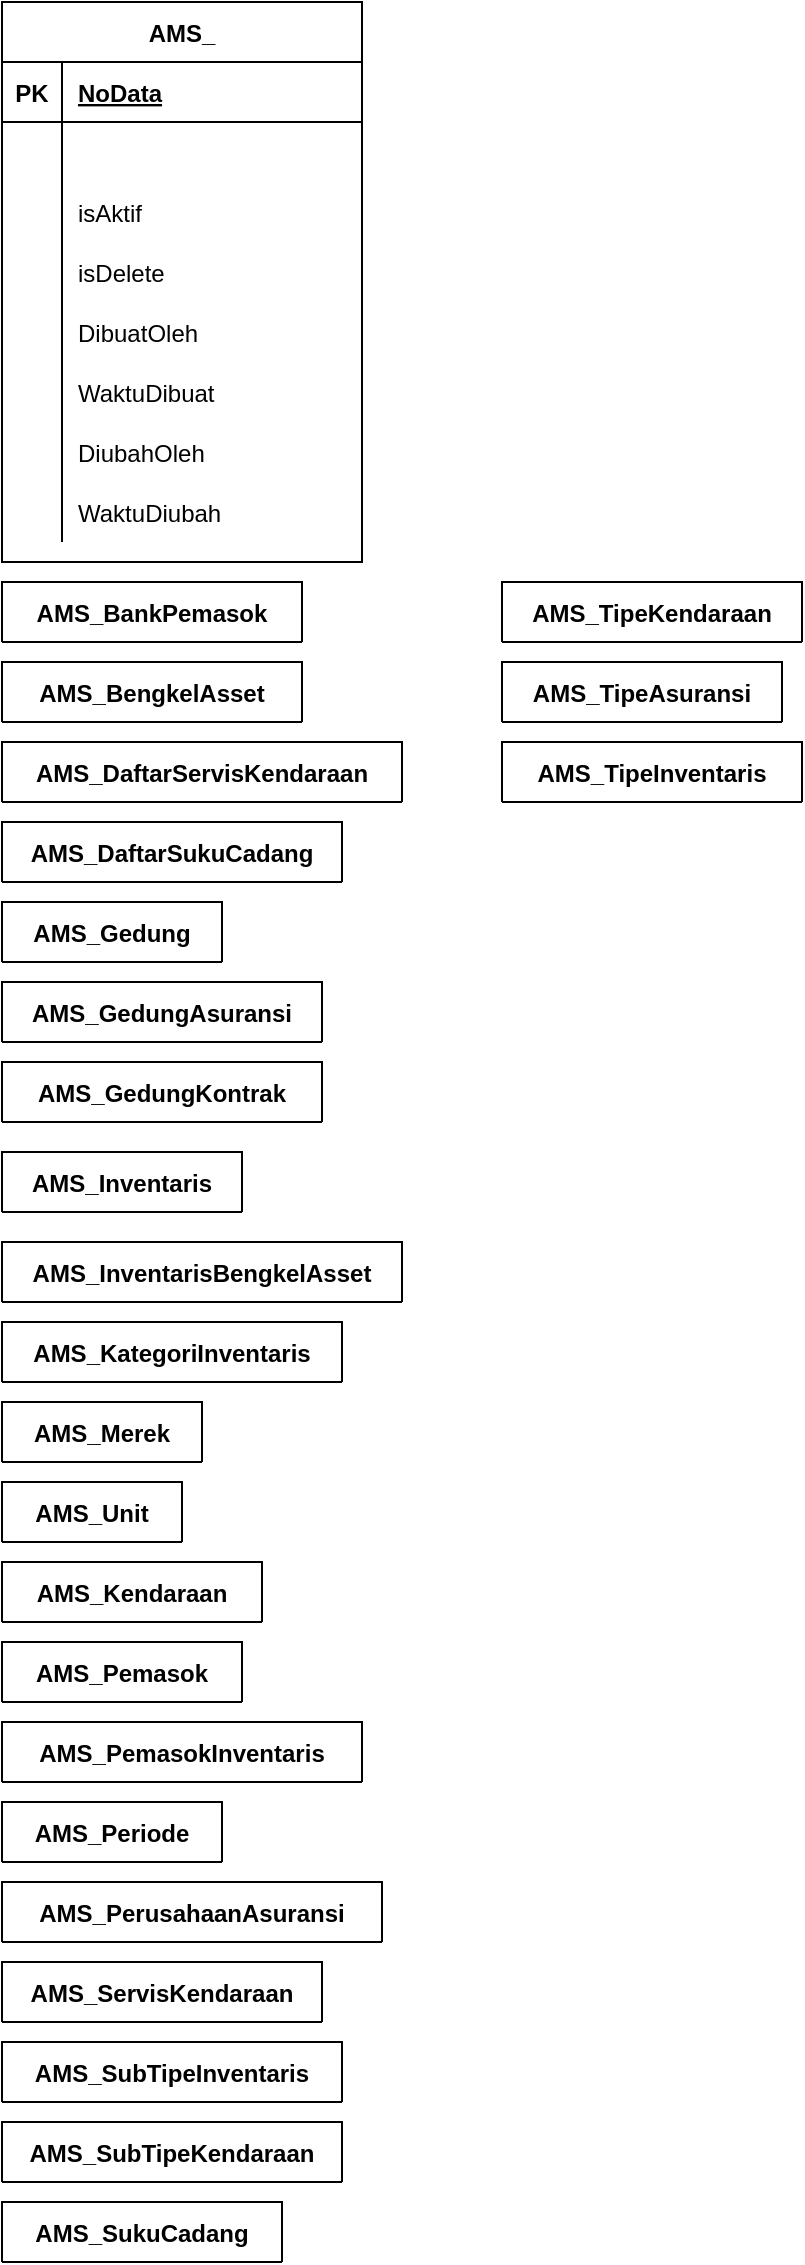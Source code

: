 <mxfile version="15.6.6" type="github">
  <diagram id="0C5Obm4Dw8OW7Sf_OEuJ" name="Page-1">
    <mxGraphModel dx="1671" dy="981" grid="1" gridSize="10" guides="1" tooltips="1" connect="1" arrows="1" fold="1" page="1" pageScale="1" pageWidth="827" pageHeight="1169" math="0" shadow="0">
      <root>
        <mxCell id="0" />
        <mxCell id="1" parent="0" />
        <mxCell id="Cdxb7tv6mX4OchN8oBQR-1" value="AMS_" style="shape=table;startSize=30;container=1;collapsible=1;childLayout=tableLayout;fixedRows=1;rowLines=0;fontStyle=1;align=center;resizeLast=1;fillColor=default;strokeColor=default;fontColor=default;" parent="1" vertex="1">
          <mxGeometry x="10" y="10" width="180" height="280" as="geometry" />
        </mxCell>
        <mxCell id="Cdxb7tv6mX4OchN8oBQR-2" value="" style="shape=partialRectangle;collapsible=0;dropTarget=0;pointerEvents=0;fillColor=none;top=0;left=0;bottom=1;right=0;points=[[0,0.5],[1,0.5]];portConstraint=eastwest;" parent="Cdxb7tv6mX4OchN8oBQR-1" vertex="1">
          <mxGeometry y="30" width="180" height="30" as="geometry" />
        </mxCell>
        <mxCell id="Cdxb7tv6mX4OchN8oBQR-3" value="PK" style="shape=partialRectangle;connectable=0;fillColor=none;top=0;left=0;bottom=0;right=0;fontStyle=1;overflow=hidden;" parent="Cdxb7tv6mX4OchN8oBQR-2" vertex="1">
          <mxGeometry width="30" height="30" as="geometry">
            <mxRectangle width="30" height="30" as="alternateBounds" />
          </mxGeometry>
        </mxCell>
        <mxCell id="Cdxb7tv6mX4OchN8oBQR-4" value="NoData" style="shape=partialRectangle;connectable=0;fillColor=none;top=0;left=0;bottom=0;right=0;align=left;spacingLeft=6;fontStyle=5;overflow=hidden;fontColor=default;" parent="Cdxb7tv6mX4OchN8oBQR-2" vertex="1">
          <mxGeometry x="30" width="150" height="30" as="geometry">
            <mxRectangle width="150" height="30" as="alternateBounds" />
          </mxGeometry>
        </mxCell>
        <mxCell id="Cdxb7tv6mX4OchN8oBQR-5" value="" style="shape=partialRectangle;collapsible=0;dropTarget=0;pointerEvents=0;fillColor=none;top=0;left=0;bottom=0;right=0;points=[[0,0.5],[1,0.5]];portConstraint=eastwest;" parent="Cdxb7tv6mX4OchN8oBQR-1" vertex="1">
          <mxGeometry y="60" width="180" height="30" as="geometry" />
        </mxCell>
        <mxCell id="Cdxb7tv6mX4OchN8oBQR-6" value="" style="shape=partialRectangle;connectable=0;fillColor=none;top=0;left=0;bottom=0;right=0;editable=1;overflow=hidden;" parent="Cdxb7tv6mX4OchN8oBQR-5" vertex="1">
          <mxGeometry width="30" height="30" as="geometry">
            <mxRectangle width="30" height="30" as="alternateBounds" />
          </mxGeometry>
        </mxCell>
        <mxCell id="Cdxb7tv6mX4OchN8oBQR-7" value="" style="shape=partialRectangle;connectable=0;fillColor=none;top=0;left=0;bottom=0;right=0;align=left;spacingLeft=6;overflow=hidden;fontColor=default;" parent="Cdxb7tv6mX4OchN8oBQR-5" vertex="1">
          <mxGeometry x="30" width="150" height="30" as="geometry">
            <mxRectangle width="150" height="30" as="alternateBounds" />
          </mxGeometry>
        </mxCell>
        <mxCell id="Cdxb7tv6mX4OchN8oBQR-8" value="" style="shape=partialRectangle;collapsible=0;dropTarget=0;pointerEvents=0;fillColor=none;top=0;left=0;bottom=0;right=0;points=[[0,0.5],[1,0.5]];portConstraint=eastwest;" parent="Cdxb7tv6mX4OchN8oBQR-1" vertex="1">
          <mxGeometry y="90" width="180" height="30" as="geometry" />
        </mxCell>
        <mxCell id="Cdxb7tv6mX4OchN8oBQR-9" value="" style="shape=partialRectangle;connectable=0;fillColor=none;top=0;left=0;bottom=0;right=0;editable=1;overflow=hidden;" parent="Cdxb7tv6mX4OchN8oBQR-8" vertex="1">
          <mxGeometry width="30" height="30" as="geometry">
            <mxRectangle width="30" height="30" as="alternateBounds" />
          </mxGeometry>
        </mxCell>
        <mxCell id="Cdxb7tv6mX4OchN8oBQR-10" value="isAktif" style="shape=partialRectangle;connectable=0;fillColor=none;top=0;left=0;bottom=0;right=0;align=left;spacingLeft=6;overflow=hidden;fontColor=default;" parent="Cdxb7tv6mX4OchN8oBQR-8" vertex="1">
          <mxGeometry x="30" width="150" height="30" as="geometry">
            <mxRectangle width="150" height="30" as="alternateBounds" />
          </mxGeometry>
        </mxCell>
        <mxCell id="Cdxb7tv6mX4OchN8oBQR-11" value="" style="shape=partialRectangle;collapsible=0;dropTarget=0;pointerEvents=0;fillColor=none;top=0;left=0;bottom=0;right=0;points=[[0,0.5],[1,0.5]];portConstraint=eastwest;" parent="Cdxb7tv6mX4OchN8oBQR-1" vertex="1">
          <mxGeometry y="120" width="180" height="30" as="geometry" />
        </mxCell>
        <mxCell id="Cdxb7tv6mX4OchN8oBQR-12" value="" style="shape=partialRectangle;connectable=0;fillColor=none;top=0;left=0;bottom=0;right=0;editable=1;overflow=hidden;" parent="Cdxb7tv6mX4OchN8oBQR-11" vertex="1">
          <mxGeometry width="30" height="30" as="geometry">
            <mxRectangle width="30" height="30" as="alternateBounds" />
          </mxGeometry>
        </mxCell>
        <mxCell id="Cdxb7tv6mX4OchN8oBQR-13" value="isDelete" style="shape=partialRectangle;connectable=0;fillColor=none;top=0;left=0;bottom=0;right=0;align=left;spacingLeft=6;overflow=hidden;fontColor=default;" parent="Cdxb7tv6mX4OchN8oBQR-11" vertex="1">
          <mxGeometry x="30" width="150" height="30" as="geometry">
            <mxRectangle width="150" height="30" as="alternateBounds" />
          </mxGeometry>
        </mxCell>
        <mxCell id="Cdxb7tv6mX4OchN8oBQR-14" value="" style="shape=partialRectangle;collapsible=0;dropTarget=0;pointerEvents=0;fillColor=none;top=0;left=0;bottom=0;right=0;points=[[0,0.5],[1,0.5]];portConstraint=eastwest;" parent="Cdxb7tv6mX4OchN8oBQR-1" vertex="1">
          <mxGeometry y="150" width="180" height="30" as="geometry" />
        </mxCell>
        <mxCell id="Cdxb7tv6mX4OchN8oBQR-15" value="" style="shape=partialRectangle;connectable=0;fillColor=none;top=0;left=0;bottom=0;right=0;editable=1;overflow=hidden;" parent="Cdxb7tv6mX4OchN8oBQR-14" vertex="1">
          <mxGeometry width="30" height="30" as="geometry">
            <mxRectangle width="30" height="30" as="alternateBounds" />
          </mxGeometry>
        </mxCell>
        <mxCell id="Cdxb7tv6mX4OchN8oBQR-16" value="DibuatOleh " style="shape=partialRectangle;connectable=0;fillColor=none;top=0;left=0;bottom=0;right=0;align=left;spacingLeft=6;overflow=hidden;fontColor=default;" parent="Cdxb7tv6mX4OchN8oBQR-14" vertex="1">
          <mxGeometry x="30" width="150" height="30" as="geometry">
            <mxRectangle width="150" height="30" as="alternateBounds" />
          </mxGeometry>
        </mxCell>
        <mxCell id="Cdxb7tv6mX4OchN8oBQR-17" value="" style="shape=partialRectangle;collapsible=0;dropTarget=0;pointerEvents=0;fillColor=none;top=0;left=0;bottom=0;right=0;points=[[0,0.5],[1,0.5]];portConstraint=eastwest;strokeColor=default;fontColor=default;" parent="Cdxb7tv6mX4OchN8oBQR-1" vertex="1">
          <mxGeometry y="180" width="180" height="30" as="geometry" />
        </mxCell>
        <mxCell id="Cdxb7tv6mX4OchN8oBQR-18" value="" style="shape=partialRectangle;connectable=0;fillColor=none;top=0;left=0;bottom=0;right=0;editable=1;overflow=hidden;" parent="Cdxb7tv6mX4OchN8oBQR-17" vertex="1">
          <mxGeometry width="30" height="30" as="geometry">
            <mxRectangle width="30" height="30" as="alternateBounds" />
          </mxGeometry>
        </mxCell>
        <mxCell id="Cdxb7tv6mX4OchN8oBQR-19" value="WaktuDibuat            " style="shape=partialRectangle;connectable=0;fillColor=none;top=0;left=0;bottom=0;right=0;align=left;spacingLeft=6;overflow=hidden;fontColor=default;" parent="Cdxb7tv6mX4OchN8oBQR-17" vertex="1">
          <mxGeometry x="30" width="150" height="30" as="geometry">
            <mxRectangle width="150" height="30" as="alternateBounds" />
          </mxGeometry>
        </mxCell>
        <mxCell id="Cdxb7tv6mX4OchN8oBQR-20" value="" style="shape=partialRectangle;collapsible=0;dropTarget=0;pointerEvents=0;fillColor=none;top=0;left=0;bottom=0;right=0;points=[[0,0.5],[1,0.5]];portConstraint=eastwest;" parent="Cdxb7tv6mX4OchN8oBQR-1" vertex="1">
          <mxGeometry y="210" width="180" height="30" as="geometry" />
        </mxCell>
        <mxCell id="Cdxb7tv6mX4OchN8oBQR-21" value="" style="shape=partialRectangle;connectable=0;fillColor=none;top=0;left=0;bottom=0;right=0;editable=1;overflow=hidden;" parent="Cdxb7tv6mX4OchN8oBQR-20" vertex="1">
          <mxGeometry width="30" height="30" as="geometry">
            <mxRectangle width="30" height="30" as="alternateBounds" />
          </mxGeometry>
        </mxCell>
        <mxCell id="Cdxb7tv6mX4OchN8oBQR-22" value="DiubahOleh   " style="shape=partialRectangle;connectable=0;fillColor=none;top=0;left=0;bottom=0;right=0;align=left;spacingLeft=6;overflow=hidden;fontColor=default;" parent="Cdxb7tv6mX4OchN8oBQR-20" vertex="1">
          <mxGeometry x="30" width="150" height="30" as="geometry">
            <mxRectangle width="150" height="30" as="alternateBounds" />
          </mxGeometry>
        </mxCell>
        <mxCell id="Cdxb7tv6mX4OchN8oBQR-23" value="" style="shape=partialRectangle;collapsible=0;dropTarget=0;pointerEvents=0;fillColor=none;top=0;left=0;bottom=0;right=0;points=[[0,0.5],[1,0.5]];portConstraint=eastwest;" parent="Cdxb7tv6mX4OchN8oBQR-1" vertex="1">
          <mxGeometry y="240" width="180" height="30" as="geometry" />
        </mxCell>
        <mxCell id="Cdxb7tv6mX4OchN8oBQR-24" value="" style="shape=partialRectangle;connectable=0;fillColor=none;top=0;left=0;bottom=0;right=0;editable=1;overflow=hidden;" parent="Cdxb7tv6mX4OchN8oBQR-23" vertex="1">
          <mxGeometry width="30" height="30" as="geometry">
            <mxRectangle width="30" height="30" as="alternateBounds" />
          </mxGeometry>
        </mxCell>
        <mxCell id="Cdxb7tv6mX4OchN8oBQR-25" value="WaktuDiubah" style="shape=partialRectangle;connectable=0;fillColor=none;top=0;left=0;bottom=0;right=0;align=left;spacingLeft=6;overflow=hidden;fontColor=default;" parent="Cdxb7tv6mX4OchN8oBQR-23" vertex="1">
          <mxGeometry x="30" width="150" height="30" as="geometry">
            <mxRectangle width="150" height="30" as="alternateBounds" />
          </mxGeometry>
        </mxCell>
        <mxCell id="Cdxb7tv6mX4OchN8oBQR-26" value="AMS_BankPemasok" style="shape=table;startSize=30;container=1;collapsible=1;childLayout=tableLayout;fixedRows=1;rowLines=0;fontStyle=1;align=center;resizeLast=1;fillColor=default;strokeColor=default;fontColor=default;" parent="1" vertex="1" collapsed="1">
          <mxGeometry x="10" y="300" width="150" height="30" as="geometry">
            <mxRectangle x="210" y="10" width="180" height="370" as="alternateBounds" />
          </mxGeometry>
        </mxCell>
        <mxCell id="Cdxb7tv6mX4OchN8oBQR-27" value="" style="shape=partialRectangle;collapsible=0;dropTarget=0;pointerEvents=0;fillColor=none;top=0;left=0;bottom=1;right=0;points=[[0,0.5],[1,0.5]];portConstraint=eastwest;" parent="Cdxb7tv6mX4OchN8oBQR-26" vertex="1">
          <mxGeometry y="30" width="180" height="30" as="geometry" />
        </mxCell>
        <mxCell id="Cdxb7tv6mX4OchN8oBQR-28" value="PK" style="shape=partialRectangle;connectable=0;fillColor=none;top=0;left=0;bottom=0;right=0;fontStyle=1;overflow=hidden;" parent="Cdxb7tv6mX4OchN8oBQR-27" vertex="1">
          <mxGeometry width="30" height="30" as="geometry">
            <mxRectangle width="30" height="30" as="alternateBounds" />
          </mxGeometry>
        </mxCell>
        <mxCell id="Cdxb7tv6mX4OchN8oBQR-29" value="NoDataBankPemasok" style="shape=partialRectangle;connectable=0;fillColor=none;top=0;left=0;bottom=0;right=0;align=left;spacingLeft=6;fontStyle=5;overflow=hidden;fontColor=default;" parent="Cdxb7tv6mX4OchN8oBQR-27" vertex="1">
          <mxGeometry x="30" width="150" height="30" as="geometry">
            <mxRectangle width="150" height="30" as="alternateBounds" />
          </mxGeometry>
        </mxCell>
        <mxCell id="Cdxb7tv6mX4OchN8oBQR-30" value="" style="shape=partialRectangle;collapsible=0;dropTarget=0;pointerEvents=0;fillColor=none;top=0;left=0;bottom=0;right=0;points=[[0,0.5],[1,0.5]];portConstraint=eastwest;" parent="Cdxb7tv6mX4OchN8oBQR-26" vertex="1">
          <mxGeometry y="60" width="180" height="30" as="geometry" />
        </mxCell>
        <mxCell id="Cdxb7tv6mX4OchN8oBQR-31" value="FK" style="shape=partialRectangle;connectable=0;fillColor=none;top=0;left=0;bottom=0;right=0;editable=1;overflow=hidden;fontColor=default;" parent="Cdxb7tv6mX4OchN8oBQR-30" vertex="1">
          <mxGeometry width="30" height="30" as="geometry">
            <mxRectangle width="30" height="30" as="alternateBounds" />
          </mxGeometry>
        </mxCell>
        <mxCell id="Cdxb7tv6mX4OchN8oBQR-32" value="NoDataPemasok" style="shape=partialRectangle;connectable=0;fillColor=none;top=0;left=0;bottom=0;right=0;align=left;spacingLeft=6;overflow=hidden;fontColor=default;" parent="Cdxb7tv6mX4OchN8oBQR-30" vertex="1">
          <mxGeometry x="30" width="150" height="30" as="geometry">
            <mxRectangle width="150" height="30" as="alternateBounds" />
          </mxGeometry>
        </mxCell>
        <mxCell id="Cdxb7tv6mX4OchN8oBQR-76" value="" style="shape=partialRectangle;collapsible=0;dropTarget=0;pointerEvents=0;fillColor=none;top=0;left=0;bottom=0;right=0;points=[[0,0.5],[1,0.5]];portConstraint=eastwest;" parent="Cdxb7tv6mX4OchN8oBQR-26" vertex="1">
          <mxGeometry y="90" width="180" height="30" as="geometry" />
        </mxCell>
        <mxCell id="Cdxb7tv6mX4OchN8oBQR-77" value="" style="shape=partialRectangle;connectable=0;fillColor=none;top=0;left=0;bottom=0;right=0;editable=1;overflow=hidden;fontColor=default;" parent="Cdxb7tv6mX4OchN8oBQR-76" vertex="1">
          <mxGeometry width="30" height="30" as="geometry">
            <mxRectangle width="30" height="30" as="alternateBounds" />
          </mxGeometry>
        </mxCell>
        <mxCell id="Cdxb7tv6mX4OchN8oBQR-78" value="NamaBankPemasok" style="shape=partialRectangle;connectable=0;fillColor=none;top=0;left=0;bottom=0;right=0;align=left;spacingLeft=6;overflow=hidden;fontColor=default;" parent="Cdxb7tv6mX4OchN8oBQR-76" vertex="1">
          <mxGeometry x="30" width="150" height="30" as="geometry">
            <mxRectangle width="150" height="30" as="alternateBounds" />
          </mxGeometry>
        </mxCell>
        <mxCell id="Cdxb7tv6mX4OchN8oBQR-79" value="" style="shape=partialRectangle;collapsible=0;dropTarget=0;pointerEvents=0;fillColor=none;top=0;left=0;bottom=0;right=0;points=[[0,0.5],[1,0.5]];portConstraint=eastwest;" parent="Cdxb7tv6mX4OchN8oBQR-26" vertex="1">
          <mxGeometry y="120" width="180" height="30" as="geometry" />
        </mxCell>
        <mxCell id="Cdxb7tv6mX4OchN8oBQR-80" value="" style="shape=partialRectangle;connectable=0;fillColor=none;top=0;left=0;bottom=0;right=0;editable=1;overflow=hidden;fontColor=default;" parent="Cdxb7tv6mX4OchN8oBQR-79" vertex="1">
          <mxGeometry width="30" height="30" as="geometry">
            <mxRectangle width="30" height="30" as="alternateBounds" />
          </mxGeometry>
        </mxCell>
        <mxCell id="Cdxb7tv6mX4OchN8oBQR-81" value="KodeBankPemasok" style="shape=partialRectangle;connectable=0;fillColor=none;top=0;left=0;bottom=0;right=0;align=left;spacingLeft=6;overflow=hidden;fontColor=default;" parent="Cdxb7tv6mX4OchN8oBQR-79" vertex="1">
          <mxGeometry x="30" width="150" height="30" as="geometry">
            <mxRectangle width="150" height="30" as="alternateBounds" />
          </mxGeometry>
        </mxCell>
        <mxCell id="Cdxb7tv6mX4OchN8oBQR-82" value="" style="shape=partialRectangle;collapsible=0;dropTarget=0;pointerEvents=0;fillColor=none;top=0;left=0;bottom=0;right=0;points=[[0,0.5],[1,0.5]];portConstraint=eastwest;" parent="Cdxb7tv6mX4OchN8oBQR-26" vertex="1">
          <mxGeometry y="150" width="180" height="30" as="geometry" />
        </mxCell>
        <mxCell id="Cdxb7tv6mX4OchN8oBQR-83" value="" style="shape=partialRectangle;connectable=0;fillColor=none;top=0;left=0;bottom=0;right=0;editable=1;overflow=hidden;fontColor=default;" parent="Cdxb7tv6mX4OchN8oBQR-82" vertex="1">
          <mxGeometry width="30" height="30" as="geometry">
            <mxRectangle width="30" height="30" as="alternateBounds" />
          </mxGeometry>
        </mxCell>
        <mxCell id="Cdxb7tv6mX4OchN8oBQR-84" value="NoRekeningPemasok" style="shape=partialRectangle;connectable=0;fillColor=none;top=0;left=0;bottom=0;right=0;align=left;spacingLeft=6;overflow=hidden;fontColor=default;" parent="Cdxb7tv6mX4OchN8oBQR-82" vertex="1">
          <mxGeometry x="30" width="150" height="30" as="geometry">
            <mxRectangle width="150" height="30" as="alternateBounds" />
          </mxGeometry>
        </mxCell>
        <mxCell id="Cdxb7tv6mX4OchN8oBQR-33" value="" style="shape=partialRectangle;collapsible=0;dropTarget=0;pointerEvents=0;fillColor=none;top=0;left=0;bottom=0;right=0;points=[[0,0.5],[1,0.5]];portConstraint=eastwest;" parent="Cdxb7tv6mX4OchN8oBQR-26" vertex="1">
          <mxGeometry y="180" width="180" height="30" as="geometry" />
        </mxCell>
        <mxCell id="Cdxb7tv6mX4OchN8oBQR-34" value="" style="shape=partialRectangle;connectable=0;fillColor=none;top=0;left=0;bottom=0;right=0;editable=1;overflow=hidden;" parent="Cdxb7tv6mX4OchN8oBQR-33" vertex="1">
          <mxGeometry width="30" height="30" as="geometry">
            <mxRectangle width="30" height="30" as="alternateBounds" />
          </mxGeometry>
        </mxCell>
        <mxCell id="Cdxb7tv6mX4OchN8oBQR-35" value="isAktif" style="shape=partialRectangle;connectable=0;fillColor=none;top=0;left=0;bottom=0;right=0;align=left;spacingLeft=6;overflow=hidden;fontColor=default;" parent="Cdxb7tv6mX4OchN8oBQR-33" vertex="1">
          <mxGeometry x="30" width="150" height="30" as="geometry">
            <mxRectangle width="150" height="30" as="alternateBounds" />
          </mxGeometry>
        </mxCell>
        <mxCell id="Cdxb7tv6mX4OchN8oBQR-36" value="" style="shape=partialRectangle;collapsible=0;dropTarget=0;pointerEvents=0;fillColor=none;top=0;left=0;bottom=0;right=0;points=[[0,0.5],[1,0.5]];portConstraint=eastwest;" parent="Cdxb7tv6mX4OchN8oBQR-26" vertex="1">
          <mxGeometry y="210" width="180" height="30" as="geometry" />
        </mxCell>
        <mxCell id="Cdxb7tv6mX4OchN8oBQR-37" value="" style="shape=partialRectangle;connectable=0;fillColor=none;top=0;left=0;bottom=0;right=0;editable=1;overflow=hidden;" parent="Cdxb7tv6mX4OchN8oBQR-36" vertex="1">
          <mxGeometry width="30" height="30" as="geometry">
            <mxRectangle width="30" height="30" as="alternateBounds" />
          </mxGeometry>
        </mxCell>
        <mxCell id="Cdxb7tv6mX4OchN8oBQR-38" value="isDelete" style="shape=partialRectangle;connectable=0;fillColor=none;top=0;left=0;bottom=0;right=0;align=left;spacingLeft=6;overflow=hidden;fontColor=default;" parent="Cdxb7tv6mX4OchN8oBQR-36" vertex="1">
          <mxGeometry x="30" width="150" height="30" as="geometry">
            <mxRectangle width="150" height="30" as="alternateBounds" />
          </mxGeometry>
        </mxCell>
        <mxCell id="Cdxb7tv6mX4OchN8oBQR-39" value="" style="shape=partialRectangle;collapsible=0;dropTarget=0;pointerEvents=0;fillColor=none;top=0;left=0;bottom=0;right=0;points=[[0,0.5],[1,0.5]];portConstraint=eastwest;" parent="Cdxb7tv6mX4OchN8oBQR-26" vertex="1">
          <mxGeometry y="240" width="180" height="30" as="geometry" />
        </mxCell>
        <mxCell id="Cdxb7tv6mX4OchN8oBQR-40" value="" style="shape=partialRectangle;connectable=0;fillColor=none;top=0;left=0;bottom=0;right=0;editable=1;overflow=hidden;" parent="Cdxb7tv6mX4OchN8oBQR-39" vertex="1">
          <mxGeometry width="30" height="30" as="geometry">
            <mxRectangle width="30" height="30" as="alternateBounds" />
          </mxGeometry>
        </mxCell>
        <mxCell id="Cdxb7tv6mX4OchN8oBQR-41" value="DibuatOleh " style="shape=partialRectangle;connectable=0;fillColor=none;top=0;left=0;bottom=0;right=0;align=left;spacingLeft=6;overflow=hidden;fontColor=default;" parent="Cdxb7tv6mX4OchN8oBQR-39" vertex="1">
          <mxGeometry x="30" width="150" height="30" as="geometry">
            <mxRectangle width="150" height="30" as="alternateBounds" />
          </mxGeometry>
        </mxCell>
        <mxCell id="Cdxb7tv6mX4OchN8oBQR-42" value="" style="shape=partialRectangle;collapsible=0;dropTarget=0;pointerEvents=0;fillColor=none;top=0;left=0;bottom=0;right=0;points=[[0,0.5],[1,0.5]];portConstraint=eastwest;strokeColor=default;fontColor=default;" parent="Cdxb7tv6mX4OchN8oBQR-26" vertex="1">
          <mxGeometry y="270" width="180" height="30" as="geometry" />
        </mxCell>
        <mxCell id="Cdxb7tv6mX4OchN8oBQR-43" value="" style="shape=partialRectangle;connectable=0;fillColor=none;top=0;left=0;bottom=0;right=0;editable=1;overflow=hidden;" parent="Cdxb7tv6mX4OchN8oBQR-42" vertex="1">
          <mxGeometry width="30" height="30" as="geometry">
            <mxRectangle width="30" height="30" as="alternateBounds" />
          </mxGeometry>
        </mxCell>
        <mxCell id="Cdxb7tv6mX4OchN8oBQR-44" value="WaktuDibuat            " style="shape=partialRectangle;connectable=0;fillColor=none;top=0;left=0;bottom=0;right=0;align=left;spacingLeft=6;overflow=hidden;fontColor=default;" parent="Cdxb7tv6mX4OchN8oBQR-42" vertex="1">
          <mxGeometry x="30" width="150" height="30" as="geometry">
            <mxRectangle width="150" height="30" as="alternateBounds" />
          </mxGeometry>
        </mxCell>
        <mxCell id="Cdxb7tv6mX4OchN8oBQR-45" value="" style="shape=partialRectangle;collapsible=0;dropTarget=0;pointerEvents=0;fillColor=none;top=0;left=0;bottom=0;right=0;points=[[0,0.5],[1,0.5]];portConstraint=eastwest;" parent="Cdxb7tv6mX4OchN8oBQR-26" vertex="1">
          <mxGeometry y="300" width="180" height="30" as="geometry" />
        </mxCell>
        <mxCell id="Cdxb7tv6mX4OchN8oBQR-46" value="" style="shape=partialRectangle;connectable=0;fillColor=none;top=0;left=0;bottom=0;right=0;editable=1;overflow=hidden;" parent="Cdxb7tv6mX4OchN8oBQR-45" vertex="1">
          <mxGeometry width="30" height="30" as="geometry">
            <mxRectangle width="30" height="30" as="alternateBounds" />
          </mxGeometry>
        </mxCell>
        <mxCell id="Cdxb7tv6mX4OchN8oBQR-47" value="DiubahOleh   " style="shape=partialRectangle;connectable=0;fillColor=none;top=0;left=0;bottom=0;right=0;align=left;spacingLeft=6;overflow=hidden;fontColor=default;" parent="Cdxb7tv6mX4OchN8oBQR-45" vertex="1">
          <mxGeometry x="30" width="150" height="30" as="geometry">
            <mxRectangle width="150" height="30" as="alternateBounds" />
          </mxGeometry>
        </mxCell>
        <mxCell id="Cdxb7tv6mX4OchN8oBQR-48" value="" style="shape=partialRectangle;collapsible=0;dropTarget=0;pointerEvents=0;fillColor=none;top=0;left=0;bottom=0;right=0;points=[[0,0.5],[1,0.5]];portConstraint=eastwest;" parent="Cdxb7tv6mX4OchN8oBQR-26" vertex="1">
          <mxGeometry y="330" width="180" height="30" as="geometry" />
        </mxCell>
        <mxCell id="Cdxb7tv6mX4OchN8oBQR-49" value="" style="shape=partialRectangle;connectable=0;fillColor=none;top=0;left=0;bottom=0;right=0;editable=1;overflow=hidden;" parent="Cdxb7tv6mX4OchN8oBQR-48" vertex="1">
          <mxGeometry width="30" height="30" as="geometry">
            <mxRectangle width="30" height="30" as="alternateBounds" />
          </mxGeometry>
        </mxCell>
        <mxCell id="Cdxb7tv6mX4OchN8oBQR-50" value="WaktuDiubah" style="shape=partialRectangle;connectable=0;fillColor=none;top=0;left=0;bottom=0;right=0;align=left;spacingLeft=6;overflow=hidden;fontColor=default;" parent="Cdxb7tv6mX4OchN8oBQR-48" vertex="1">
          <mxGeometry x="30" width="150" height="30" as="geometry">
            <mxRectangle width="150" height="30" as="alternateBounds" />
          </mxGeometry>
        </mxCell>
        <mxCell id="Cdxb7tv6mX4OchN8oBQR-85" value="AMS_BengkelAsset" style="shape=table;startSize=30;container=1;collapsible=1;childLayout=tableLayout;fixedRows=1;rowLines=0;fontStyle=1;align=center;resizeLast=1;fillColor=default;strokeColor=default;fontColor=default;" parent="1" vertex="1" collapsed="1">
          <mxGeometry x="10" y="340" width="150" height="30" as="geometry">
            <mxRectangle x="660" y="220" width="190" height="580" as="alternateBounds" />
          </mxGeometry>
        </mxCell>
        <mxCell id="Cdxb7tv6mX4OchN8oBQR-86" value="" style="shape=partialRectangle;collapsible=0;dropTarget=0;pointerEvents=0;fillColor=none;top=0;left=0;bottom=1;right=0;points=[[0,0.5],[1,0.5]];portConstraint=eastwest;" parent="Cdxb7tv6mX4OchN8oBQR-85" vertex="1">
          <mxGeometry y="30" width="190" height="30" as="geometry" />
        </mxCell>
        <mxCell id="Cdxb7tv6mX4OchN8oBQR-87" value="PK" style="shape=partialRectangle;connectable=0;fillColor=none;top=0;left=0;bottom=0;right=0;fontStyle=1;overflow=hidden;" parent="Cdxb7tv6mX4OchN8oBQR-86" vertex="1">
          <mxGeometry width="30" height="30" as="geometry">
            <mxRectangle width="30" height="30" as="alternateBounds" />
          </mxGeometry>
        </mxCell>
        <mxCell id="Cdxb7tv6mX4OchN8oBQR-88" value="NoDataBengkelAsset" style="shape=partialRectangle;connectable=0;fillColor=none;top=0;left=0;bottom=0;right=0;align=left;spacingLeft=6;fontStyle=5;overflow=hidden;fontColor=default;" parent="Cdxb7tv6mX4OchN8oBQR-86" vertex="1">
          <mxGeometry x="30" width="160" height="30" as="geometry">
            <mxRectangle width="160" height="30" as="alternateBounds" />
          </mxGeometry>
        </mxCell>
        <mxCell id="Cdxb7tv6mX4OchN8oBQR-89" value="" style="shape=partialRectangle;collapsible=0;dropTarget=0;pointerEvents=0;fillColor=none;top=0;left=0;bottom=0;right=0;points=[[0,0.5],[1,0.5]];portConstraint=eastwest;" parent="Cdxb7tv6mX4OchN8oBQR-85" vertex="1">
          <mxGeometry y="60" width="190" height="30" as="geometry" />
        </mxCell>
        <mxCell id="Cdxb7tv6mX4OchN8oBQR-90" value="" style="shape=partialRectangle;connectable=0;fillColor=none;top=0;left=0;bottom=0;right=0;editable=1;overflow=hidden;fontColor=default;strokeColor=default;" parent="Cdxb7tv6mX4OchN8oBQR-89" vertex="1">
          <mxGeometry width="30" height="30" as="geometry">
            <mxRectangle width="30" height="30" as="alternateBounds" />
          </mxGeometry>
        </mxCell>
        <mxCell id="Cdxb7tv6mX4OchN8oBQR-91" value="KodeBengkelAsset" style="shape=partialRectangle;connectable=0;fillColor=none;top=0;left=0;bottom=0;right=0;align=left;spacingLeft=6;overflow=hidden;fontColor=default;" parent="Cdxb7tv6mX4OchN8oBQR-89" vertex="1">
          <mxGeometry x="30" width="160" height="30" as="geometry">
            <mxRectangle width="160" height="30" as="alternateBounds" />
          </mxGeometry>
        </mxCell>
        <mxCell id="Cdxb7tv6mX4OchN8oBQR-110" value="" style="shape=partialRectangle;collapsible=0;dropTarget=0;pointerEvents=0;fillColor=none;top=0;left=0;bottom=0;right=0;points=[[0,0.5],[1,0.5]];portConstraint=eastwest;strokeColor=default;fontColor=default;" parent="Cdxb7tv6mX4OchN8oBQR-85" vertex="1">
          <mxGeometry y="90" width="190" height="30" as="geometry" />
        </mxCell>
        <mxCell id="Cdxb7tv6mX4OchN8oBQR-111" value="" style="shape=partialRectangle;connectable=0;fillColor=none;top=0;left=0;bottom=0;right=0;editable=1;overflow=hidden;fontColor=default;strokeColor=default;" parent="Cdxb7tv6mX4OchN8oBQR-110" vertex="1">
          <mxGeometry width="30" height="30" as="geometry">
            <mxRectangle width="30" height="30" as="alternateBounds" />
          </mxGeometry>
        </mxCell>
        <mxCell id="Cdxb7tv6mX4OchN8oBQR-112" value="NamaBengkelAsset " style="shape=partialRectangle;connectable=0;fillColor=none;top=0;left=0;bottom=0;right=0;align=left;spacingLeft=6;overflow=hidden;fontColor=default;" parent="Cdxb7tv6mX4OchN8oBQR-110" vertex="1">
          <mxGeometry x="30" width="160" height="30" as="geometry">
            <mxRectangle width="160" height="30" as="alternateBounds" />
          </mxGeometry>
        </mxCell>
        <mxCell id="Cdxb7tv6mX4OchN8oBQR-113" value="" style="shape=partialRectangle;collapsible=0;dropTarget=0;pointerEvents=0;fillColor=none;top=0;left=0;bottom=0;right=0;points=[[0,0.5],[1,0.5]];portConstraint=eastwest;strokeColor=default;fontColor=default;" parent="Cdxb7tv6mX4OchN8oBQR-85" vertex="1">
          <mxGeometry y="120" width="190" height="30" as="geometry" />
        </mxCell>
        <mxCell id="Cdxb7tv6mX4OchN8oBQR-114" value="" style="shape=partialRectangle;connectable=0;fillColor=none;top=0;left=0;bottom=0;right=0;editable=1;overflow=hidden;fontColor=default;strokeColor=default;" parent="Cdxb7tv6mX4OchN8oBQR-113" vertex="1">
          <mxGeometry width="30" height="30" as="geometry">
            <mxRectangle width="30" height="30" as="alternateBounds" />
          </mxGeometry>
        </mxCell>
        <mxCell id="Cdxb7tv6mX4OchN8oBQR-115" value="Alamat" style="shape=partialRectangle;connectable=0;fillColor=none;top=0;left=0;bottom=0;right=0;align=left;spacingLeft=6;overflow=hidden;fontColor=default;" parent="Cdxb7tv6mX4OchN8oBQR-113" vertex="1">
          <mxGeometry x="30" width="160" height="30" as="geometry">
            <mxRectangle width="160" height="30" as="alternateBounds" />
          </mxGeometry>
        </mxCell>
        <mxCell id="Cdxb7tv6mX4OchN8oBQR-116" value="" style="shape=partialRectangle;collapsible=0;dropTarget=0;pointerEvents=0;fillColor=none;top=0;left=0;bottom=0;right=0;points=[[0,0.5],[1,0.5]];portConstraint=eastwest;" parent="Cdxb7tv6mX4OchN8oBQR-85" vertex="1">
          <mxGeometry y="150" width="190" height="30" as="geometry" />
        </mxCell>
        <mxCell id="Cdxb7tv6mX4OchN8oBQR-117" value="" style="shape=partialRectangle;connectable=0;fillColor=none;top=0;left=0;bottom=0;right=0;editable=1;overflow=hidden;fontColor=default;strokeColor=default;" parent="Cdxb7tv6mX4OchN8oBQR-116" vertex="1">
          <mxGeometry width="30" height="30" as="geometry">
            <mxRectangle width="30" height="30" as="alternateBounds" />
          </mxGeometry>
        </mxCell>
        <mxCell id="Cdxb7tv6mX4OchN8oBQR-118" value="Kota" style="shape=partialRectangle;connectable=0;fillColor=none;top=0;left=0;bottom=0;right=0;align=left;spacingLeft=6;overflow=hidden;fontColor=default;" parent="Cdxb7tv6mX4OchN8oBQR-116" vertex="1">
          <mxGeometry x="30" width="160" height="30" as="geometry">
            <mxRectangle width="160" height="30" as="alternateBounds" />
          </mxGeometry>
        </mxCell>
        <mxCell id="Cdxb7tv6mX4OchN8oBQR-119" value="" style="shape=partialRectangle;collapsible=0;dropTarget=0;pointerEvents=0;fillColor=none;top=0;left=0;bottom=0;right=0;points=[[0,0.5],[1,0.5]];portConstraint=eastwest;" parent="Cdxb7tv6mX4OchN8oBQR-85" vertex="1">
          <mxGeometry y="180" width="190" height="30" as="geometry" />
        </mxCell>
        <mxCell id="Cdxb7tv6mX4OchN8oBQR-120" value="" style="shape=partialRectangle;connectable=0;fillColor=none;top=0;left=0;bottom=0;right=0;editable=1;overflow=hidden;fontColor=default;strokeColor=default;" parent="Cdxb7tv6mX4OchN8oBQR-119" vertex="1">
          <mxGeometry width="30" height="30" as="geometry">
            <mxRectangle width="30" height="30" as="alternateBounds" />
          </mxGeometry>
        </mxCell>
        <mxCell id="Cdxb7tv6mX4OchN8oBQR-121" value="KodePos" style="shape=partialRectangle;connectable=0;fillColor=none;top=0;left=0;bottom=0;right=0;align=left;spacingLeft=6;overflow=hidden;fontColor=default;" parent="Cdxb7tv6mX4OchN8oBQR-119" vertex="1">
          <mxGeometry x="30" width="160" height="30" as="geometry">
            <mxRectangle width="160" height="30" as="alternateBounds" />
          </mxGeometry>
        </mxCell>
        <mxCell id="Cdxb7tv6mX4OchN8oBQR-122" value="" style="shape=partialRectangle;collapsible=0;dropTarget=0;pointerEvents=0;fillColor=none;top=0;left=0;bottom=0;right=0;points=[[0,0.5],[1,0.5]];portConstraint=eastwest;" parent="Cdxb7tv6mX4OchN8oBQR-85" vertex="1">
          <mxGeometry y="210" width="190" height="30" as="geometry" />
        </mxCell>
        <mxCell id="Cdxb7tv6mX4OchN8oBQR-123" value="" style="shape=partialRectangle;connectable=0;fillColor=none;top=0;left=0;bottom=0;right=0;editable=1;overflow=hidden;fontColor=default;strokeColor=default;" parent="Cdxb7tv6mX4OchN8oBQR-122" vertex="1">
          <mxGeometry width="30" height="30" as="geometry">
            <mxRectangle width="30" height="30" as="alternateBounds" />
          </mxGeometry>
        </mxCell>
        <mxCell id="Cdxb7tv6mX4OchN8oBQR-124" value="Telp" style="shape=partialRectangle;connectable=0;fillColor=none;top=0;left=0;bottom=0;right=0;align=left;spacingLeft=6;overflow=hidden;fontColor=default;" parent="Cdxb7tv6mX4OchN8oBQR-122" vertex="1">
          <mxGeometry x="30" width="160" height="30" as="geometry">
            <mxRectangle width="160" height="30" as="alternateBounds" />
          </mxGeometry>
        </mxCell>
        <mxCell id="Cdxb7tv6mX4OchN8oBQR-125" value="" style="shape=partialRectangle;collapsible=0;dropTarget=0;pointerEvents=0;fillColor=none;top=0;left=0;bottom=0;right=0;points=[[0,0.5],[1,0.5]];portConstraint=eastwest;" parent="Cdxb7tv6mX4OchN8oBQR-85" vertex="1">
          <mxGeometry y="240" width="190" height="30" as="geometry" />
        </mxCell>
        <mxCell id="Cdxb7tv6mX4OchN8oBQR-126" value="" style="shape=partialRectangle;connectable=0;fillColor=none;top=0;left=0;bottom=0;right=0;editable=1;overflow=hidden;fontColor=default;strokeColor=default;" parent="Cdxb7tv6mX4OchN8oBQR-125" vertex="1">
          <mxGeometry width="30" height="30" as="geometry">
            <mxRectangle width="30" height="30" as="alternateBounds" />
          </mxGeometry>
        </mxCell>
        <mxCell id="Cdxb7tv6mX4OchN8oBQR-127" value="Fax" style="shape=partialRectangle;connectable=0;fillColor=none;top=0;left=0;bottom=0;right=0;align=left;spacingLeft=6;overflow=hidden;fontColor=default;" parent="Cdxb7tv6mX4OchN8oBQR-125" vertex="1">
          <mxGeometry x="30" width="160" height="30" as="geometry">
            <mxRectangle width="160" height="30" as="alternateBounds" />
          </mxGeometry>
        </mxCell>
        <mxCell id="Cdxb7tv6mX4OchN8oBQR-134" value="" style="shape=partialRectangle;collapsible=0;dropTarget=0;pointerEvents=0;fillColor=none;top=0;left=0;bottom=0;right=0;points=[[0,0.5],[1,0.5]];portConstraint=eastwest;strokeColor=default;fontColor=default;" parent="Cdxb7tv6mX4OchN8oBQR-85" vertex="1">
          <mxGeometry y="270" width="190" height="30" as="geometry" />
        </mxCell>
        <mxCell id="Cdxb7tv6mX4OchN8oBQR-135" value="" style="shape=partialRectangle;connectable=0;fillColor=none;top=0;left=0;bottom=0;right=0;editable=1;overflow=hidden;fontColor=default;strokeColor=default;" parent="Cdxb7tv6mX4OchN8oBQR-134" vertex="1">
          <mxGeometry width="30" height="30" as="geometry">
            <mxRectangle width="30" height="30" as="alternateBounds" />
          </mxGeometry>
        </mxCell>
        <mxCell id="Cdxb7tv6mX4OchN8oBQR-136" value="Email" style="shape=partialRectangle;connectable=0;fillColor=none;top=0;left=0;bottom=0;right=0;align=left;spacingLeft=6;overflow=hidden;fontColor=default;" parent="Cdxb7tv6mX4OchN8oBQR-134" vertex="1">
          <mxGeometry x="30" width="160" height="30" as="geometry">
            <mxRectangle width="160" height="30" as="alternateBounds" />
          </mxGeometry>
        </mxCell>
        <mxCell id="Cdxb7tv6mX4OchN8oBQR-137" value="" style="shape=partialRectangle;collapsible=0;dropTarget=0;pointerEvents=0;fillColor=none;top=0;left=0;bottom=0;right=0;points=[[0,0.5],[1,0.5]];portConstraint=eastwest;" parent="Cdxb7tv6mX4OchN8oBQR-85" vertex="1">
          <mxGeometry y="300" width="190" height="30" as="geometry" />
        </mxCell>
        <mxCell id="Cdxb7tv6mX4OchN8oBQR-138" value="" style="shape=partialRectangle;connectable=0;fillColor=none;top=0;left=0;bottom=0;right=0;editable=1;overflow=hidden;fontColor=default;strokeColor=default;" parent="Cdxb7tv6mX4OchN8oBQR-137" vertex="1">
          <mxGeometry width="30" height="30" as="geometry">
            <mxRectangle width="30" height="30" as="alternateBounds" />
          </mxGeometry>
        </mxCell>
        <mxCell id="Cdxb7tv6mX4OchN8oBQR-139" value="PenanggungJawab" style="shape=partialRectangle;connectable=0;fillColor=none;top=0;left=0;bottom=0;right=0;align=left;spacingLeft=6;overflow=hidden;fontColor=default;" parent="Cdxb7tv6mX4OchN8oBQR-137" vertex="1">
          <mxGeometry x="30" width="160" height="30" as="geometry">
            <mxRectangle width="160" height="30" as="alternateBounds" />
          </mxGeometry>
        </mxCell>
        <mxCell id="Cdxb7tv6mX4OchN8oBQR-140" value="" style="shape=partialRectangle;collapsible=0;dropTarget=0;pointerEvents=0;fillColor=none;top=0;left=0;bottom=0;right=0;points=[[0,0.5],[1,0.5]];portConstraint=eastwest;" parent="Cdxb7tv6mX4OchN8oBQR-85" vertex="1">
          <mxGeometry y="330" width="190" height="30" as="geometry" />
        </mxCell>
        <mxCell id="Cdxb7tv6mX4OchN8oBQR-141" value="" style="shape=partialRectangle;connectable=0;fillColor=none;top=0;left=0;bottom=0;right=0;editable=1;overflow=hidden;fontColor=default;strokeColor=default;" parent="Cdxb7tv6mX4OchN8oBQR-140" vertex="1">
          <mxGeometry width="30" height="30" as="geometry">
            <mxRectangle width="30" height="30" as="alternateBounds" />
          </mxGeometry>
        </mxCell>
        <mxCell id="Cdxb7tv6mX4OchN8oBQR-142" value="KontakPenanggungJawab" style="shape=partialRectangle;connectable=0;fillColor=none;top=0;left=0;bottom=0;right=0;align=left;spacingLeft=6;overflow=hidden;fontColor=default;" parent="Cdxb7tv6mX4OchN8oBQR-140" vertex="1">
          <mxGeometry x="30" width="160" height="30" as="geometry">
            <mxRectangle width="160" height="30" as="alternateBounds" />
          </mxGeometry>
        </mxCell>
        <mxCell id="Cdxb7tv6mX4OchN8oBQR-143" value="" style="shape=partialRectangle;collapsible=0;dropTarget=0;pointerEvents=0;fillColor=none;top=0;left=0;bottom=0;right=0;points=[[0,0.5],[1,0.5]];portConstraint=eastwest;" parent="Cdxb7tv6mX4OchN8oBQR-85" vertex="1">
          <mxGeometry y="360" width="190" height="30" as="geometry" />
        </mxCell>
        <mxCell id="Cdxb7tv6mX4OchN8oBQR-144" value="" style="shape=partialRectangle;connectable=0;fillColor=none;top=0;left=0;bottom=0;right=0;editable=1;overflow=hidden;fontColor=default;strokeColor=default;" parent="Cdxb7tv6mX4OchN8oBQR-143" vertex="1">
          <mxGeometry width="30" height="30" as="geometry">
            <mxRectangle width="30" height="30" as="alternateBounds" />
          </mxGeometry>
        </mxCell>
        <mxCell id="Cdxb7tv6mX4OchN8oBQR-145" value="Remarks" style="shape=partialRectangle;connectable=0;fillColor=none;top=0;left=0;bottom=0;right=0;align=left;spacingLeft=6;overflow=hidden;fontColor=default;" parent="Cdxb7tv6mX4OchN8oBQR-143" vertex="1">
          <mxGeometry x="30" width="160" height="30" as="geometry">
            <mxRectangle width="160" height="30" as="alternateBounds" />
          </mxGeometry>
        </mxCell>
        <mxCell id="Cdxb7tv6mX4OchN8oBQR-92" value="" style="shape=partialRectangle;collapsible=0;dropTarget=0;pointerEvents=0;fillColor=none;top=0;left=0;bottom=0;right=0;points=[[0,0.5],[1,0.5]];portConstraint=eastwest;" parent="Cdxb7tv6mX4OchN8oBQR-85" vertex="1">
          <mxGeometry y="390" width="190" height="30" as="geometry" />
        </mxCell>
        <mxCell id="Cdxb7tv6mX4OchN8oBQR-93" value="" style="shape=partialRectangle;connectable=0;fillColor=none;top=0;left=0;bottom=0;right=0;editable=1;overflow=hidden;" parent="Cdxb7tv6mX4OchN8oBQR-92" vertex="1">
          <mxGeometry width="30" height="30" as="geometry">
            <mxRectangle width="30" height="30" as="alternateBounds" />
          </mxGeometry>
        </mxCell>
        <mxCell id="Cdxb7tv6mX4OchN8oBQR-94" value="isAktif" style="shape=partialRectangle;connectable=0;fillColor=none;top=0;left=0;bottom=0;right=0;align=left;spacingLeft=6;overflow=hidden;fontColor=default;" parent="Cdxb7tv6mX4OchN8oBQR-92" vertex="1">
          <mxGeometry x="30" width="160" height="30" as="geometry">
            <mxRectangle width="160" height="30" as="alternateBounds" />
          </mxGeometry>
        </mxCell>
        <mxCell id="Cdxb7tv6mX4OchN8oBQR-95" value="" style="shape=partialRectangle;collapsible=0;dropTarget=0;pointerEvents=0;fillColor=none;top=0;left=0;bottom=0;right=0;points=[[0,0.5],[1,0.5]];portConstraint=eastwest;" parent="Cdxb7tv6mX4OchN8oBQR-85" vertex="1">
          <mxGeometry y="420" width="190" height="30" as="geometry" />
        </mxCell>
        <mxCell id="Cdxb7tv6mX4OchN8oBQR-96" value="" style="shape=partialRectangle;connectable=0;fillColor=none;top=0;left=0;bottom=0;right=0;editable=1;overflow=hidden;" parent="Cdxb7tv6mX4OchN8oBQR-95" vertex="1">
          <mxGeometry width="30" height="30" as="geometry">
            <mxRectangle width="30" height="30" as="alternateBounds" />
          </mxGeometry>
        </mxCell>
        <mxCell id="Cdxb7tv6mX4OchN8oBQR-97" value="isDelete" style="shape=partialRectangle;connectable=0;fillColor=none;top=0;left=0;bottom=0;right=0;align=left;spacingLeft=6;overflow=hidden;fontColor=default;" parent="Cdxb7tv6mX4OchN8oBQR-95" vertex="1">
          <mxGeometry x="30" width="160" height="30" as="geometry">
            <mxRectangle width="160" height="30" as="alternateBounds" />
          </mxGeometry>
        </mxCell>
        <mxCell id="Cdxb7tv6mX4OchN8oBQR-98" value="" style="shape=partialRectangle;collapsible=0;dropTarget=0;pointerEvents=0;fillColor=none;top=0;left=0;bottom=0;right=0;points=[[0,0.5],[1,0.5]];portConstraint=eastwest;" parent="Cdxb7tv6mX4OchN8oBQR-85" vertex="1">
          <mxGeometry y="450" width="190" height="30" as="geometry" />
        </mxCell>
        <mxCell id="Cdxb7tv6mX4OchN8oBQR-99" value="" style="shape=partialRectangle;connectable=0;fillColor=none;top=0;left=0;bottom=0;right=0;editable=1;overflow=hidden;" parent="Cdxb7tv6mX4OchN8oBQR-98" vertex="1">
          <mxGeometry width="30" height="30" as="geometry">
            <mxRectangle width="30" height="30" as="alternateBounds" />
          </mxGeometry>
        </mxCell>
        <mxCell id="Cdxb7tv6mX4OchN8oBQR-100" value="DibuatOleh " style="shape=partialRectangle;connectable=0;fillColor=none;top=0;left=0;bottom=0;right=0;align=left;spacingLeft=6;overflow=hidden;fontColor=default;" parent="Cdxb7tv6mX4OchN8oBQR-98" vertex="1">
          <mxGeometry x="30" width="160" height="30" as="geometry">
            <mxRectangle width="160" height="30" as="alternateBounds" />
          </mxGeometry>
        </mxCell>
        <mxCell id="Cdxb7tv6mX4OchN8oBQR-101" value="" style="shape=partialRectangle;collapsible=0;dropTarget=0;pointerEvents=0;fillColor=none;top=0;left=0;bottom=0;right=0;points=[[0,0.5],[1,0.5]];portConstraint=eastwest;strokeColor=default;fontColor=default;" parent="Cdxb7tv6mX4OchN8oBQR-85" vertex="1">
          <mxGeometry y="480" width="190" height="30" as="geometry" />
        </mxCell>
        <mxCell id="Cdxb7tv6mX4OchN8oBQR-102" value="" style="shape=partialRectangle;connectable=0;fillColor=none;top=0;left=0;bottom=0;right=0;editable=1;overflow=hidden;" parent="Cdxb7tv6mX4OchN8oBQR-101" vertex="1">
          <mxGeometry width="30" height="30" as="geometry">
            <mxRectangle width="30" height="30" as="alternateBounds" />
          </mxGeometry>
        </mxCell>
        <mxCell id="Cdxb7tv6mX4OchN8oBQR-103" value="WaktuDibuat            " style="shape=partialRectangle;connectable=0;fillColor=none;top=0;left=0;bottom=0;right=0;align=left;spacingLeft=6;overflow=hidden;fontColor=default;" parent="Cdxb7tv6mX4OchN8oBQR-101" vertex="1">
          <mxGeometry x="30" width="160" height="30" as="geometry">
            <mxRectangle width="160" height="30" as="alternateBounds" />
          </mxGeometry>
        </mxCell>
        <mxCell id="Cdxb7tv6mX4OchN8oBQR-104" value="" style="shape=partialRectangle;collapsible=0;dropTarget=0;pointerEvents=0;fillColor=none;top=0;left=0;bottom=0;right=0;points=[[0,0.5],[1,0.5]];portConstraint=eastwest;" parent="Cdxb7tv6mX4OchN8oBQR-85" vertex="1">
          <mxGeometry y="510" width="190" height="30" as="geometry" />
        </mxCell>
        <mxCell id="Cdxb7tv6mX4OchN8oBQR-105" value="" style="shape=partialRectangle;connectable=0;fillColor=none;top=0;left=0;bottom=0;right=0;editable=1;overflow=hidden;" parent="Cdxb7tv6mX4OchN8oBQR-104" vertex="1">
          <mxGeometry width="30" height="30" as="geometry">
            <mxRectangle width="30" height="30" as="alternateBounds" />
          </mxGeometry>
        </mxCell>
        <mxCell id="Cdxb7tv6mX4OchN8oBQR-106" value="DiubahOleh   " style="shape=partialRectangle;connectable=0;fillColor=none;top=0;left=0;bottom=0;right=0;align=left;spacingLeft=6;overflow=hidden;fontColor=default;" parent="Cdxb7tv6mX4OchN8oBQR-104" vertex="1">
          <mxGeometry x="30" width="160" height="30" as="geometry">
            <mxRectangle width="160" height="30" as="alternateBounds" />
          </mxGeometry>
        </mxCell>
        <mxCell id="Cdxb7tv6mX4OchN8oBQR-107" value="" style="shape=partialRectangle;collapsible=0;dropTarget=0;pointerEvents=0;fillColor=none;top=0;left=0;bottom=0;right=0;points=[[0,0.5],[1,0.5]];portConstraint=eastwest;" parent="Cdxb7tv6mX4OchN8oBQR-85" vertex="1">
          <mxGeometry y="540" width="190" height="30" as="geometry" />
        </mxCell>
        <mxCell id="Cdxb7tv6mX4OchN8oBQR-108" value="" style="shape=partialRectangle;connectable=0;fillColor=none;top=0;left=0;bottom=0;right=0;editable=1;overflow=hidden;" parent="Cdxb7tv6mX4OchN8oBQR-107" vertex="1">
          <mxGeometry width="30" height="30" as="geometry">
            <mxRectangle width="30" height="30" as="alternateBounds" />
          </mxGeometry>
        </mxCell>
        <mxCell id="Cdxb7tv6mX4OchN8oBQR-109" value="WaktuDiubah" style="shape=partialRectangle;connectable=0;fillColor=none;top=0;left=0;bottom=0;right=0;align=left;spacingLeft=6;overflow=hidden;fontColor=default;" parent="Cdxb7tv6mX4OchN8oBQR-107" vertex="1">
          <mxGeometry x="30" width="160" height="30" as="geometry">
            <mxRectangle width="160" height="30" as="alternateBounds" />
          </mxGeometry>
        </mxCell>
        <mxCell id="Cdxb7tv6mX4OchN8oBQR-146" value="AMS_DaftarServisKendaraan" style="shape=table;startSize=30;container=1;collapsible=1;childLayout=tableLayout;fixedRows=1;rowLines=0;fontStyle=1;align=center;resizeLast=1;fillColor=default;strokeColor=default;fontColor=default;" parent="1" vertex="1" collapsed="1">
          <mxGeometry x="10" y="380" width="200" height="30" as="geometry">
            <mxRectangle x="210" y="10" width="220" height="370" as="alternateBounds" />
          </mxGeometry>
        </mxCell>
        <mxCell id="Cdxb7tv6mX4OchN8oBQR-147" value="" style="shape=partialRectangle;collapsible=0;dropTarget=0;pointerEvents=0;fillColor=none;top=0;left=0;bottom=1;right=0;points=[[0,0.5],[1,0.5]];portConstraint=eastwest;" parent="Cdxb7tv6mX4OchN8oBQR-146" vertex="1">
          <mxGeometry y="30" width="220" height="30" as="geometry" />
        </mxCell>
        <mxCell id="Cdxb7tv6mX4OchN8oBQR-148" value="PK" style="shape=partialRectangle;connectable=0;fillColor=none;top=0;left=0;bottom=0;right=0;fontStyle=1;overflow=hidden;" parent="Cdxb7tv6mX4OchN8oBQR-147" vertex="1">
          <mxGeometry width="30" height="30" as="geometry">
            <mxRectangle width="30" height="30" as="alternateBounds" />
          </mxGeometry>
        </mxCell>
        <mxCell id="Cdxb7tv6mX4OchN8oBQR-149" value="NoDataDaftarServisKendaraan" style="shape=partialRectangle;connectable=0;fillColor=none;top=0;left=0;bottom=0;right=0;align=left;spacingLeft=6;fontStyle=5;overflow=hidden;fontColor=default;" parent="Cdxb7tv6mX4OchN8oBQR-147" vertex="1">
          <mxGeometry x="30" width="190" height="30" as="geometry">
            <mxRectangle width="190" height="30" as="alternateBounds" />
          </mxGeometry>
        </mxCell>
        <mxCell id="Cdxb7tv6mX4OchN8oBQR-150" value="" style="shape=partialRectangle;collapsible=0;dropTarget=0;pointerEvents=0;fillColor=none;top=0;left=0;bottom=0;right=0;points=[[0,0.5],[1,0.5]];portConstraint=eastwest;" parent="Cdxb7tv6mX4OchN8oBQR-146" vertex="1">
          <mxGeometry y="60" width="220" height="30" as="geometry" />
        </mxCell>
        <mxCell id="Cdxb7tv6mX4OchN8oBQR-151" value="" style="shape=partialRectangle;connectable=0;fillColor=none;top=0;left=0;bottom=0;right=0;editable=1;overflow=hidden;" parent="Cdxb7tv6mX4OchN8oBQR-150" vertex="1">
          <mxGeometry width="30" height="30" as="geometry">
            <mxRectangle width="30" height="30" as="alternateBounds" />
          </mxGeometry>
        </mxCell>
        <mxCell id="Cdxb7tv6mX4OchN8oBQR-152" value="KodeServisKendaraan" style="shape=partialRectangle;connectable=0;fillColor=none;top=0;left=0;bottom=0;right=0;align=left;spacingLeft=6;overflow=hidden;fontColor=default;" parent="Cdxb7tv6mX4OchN8oBQR-150" vertex="1">
          <mxGeometry x="30" width="190" height="30" as="geometry">
            <mxRectangle width="190" height="30" as="alternateBounds" />
          </mxGeometry>
        </mxCell>
        <mxCell id="Cdxb7tv6mX4OchN8oBQR-171" value="" style="shape=partialRectangle;collapsible=0;dropTarget=0;pointerEvents=0;fillColor=none;top=0;left=0;bottom=0;right=0;points=[[0,0.5],[1,0.5]];portConstraint=eastwest;" parent="Cdxb7tv6mX4OchN8oBQR-146" vertex="1">
          <mxGeometry y="90" width="220" height="30" as="geometry" />
        </mxCell>
        <mxCell id="Cdxb7tv6mX4OchN8oBQR-172" value="" style="shape=partialRectangle;connectable=0;fillColor=none;top=0;left=0;bottom=0;right=0;editable=1;overflow=hidden;" parent="Cdxb7tv6mX4OchN8oBQR-171" vertex="1">
          <mxGeometry width="30" height="30" as="geometry">
            <mxRectangle width="30" height="30" as="alternateBounds" />
          </mxGeometry>
        </mxCell>
        <mxCell id="Cdxb7tv6mX4OchN8oBQR-173" value="NamaServisKendaraan" style="shape=partialRectangle;connectable=0;fillColor=none;top=0;left=0;bottom=0;right=0;align=left;spacingLeft=6;overflow=hidden;fontColor=default;" parent="Cdxb7tv6mX4OchN8oBQR-171" vertex="1">
          <mxGeometry x="30" width="190" height="30" as="geometry">
            <mxRectangle width="190" height="30" as="alternateBounds" />
          </mxGeometry>
        </mxCell>
        <mxCell id="Cdxb7tv6mX4OchN8oBQR-174" value="" style="shape=partialRectangle;collapsible=0;dropTarget=0;pointerEvents=0;fillColor=none;top=0;left=0;bottom=0;right=0;points=[[0,0.5],[1,0.5]];portConstraint=eastwest;" parent="Cdxb7tv6mX4OchN8oBQR-146" vertex="1">
          <mxGeometry y="120" width="220" height="30" as="geometry" />
        </mxCell>
        <mxCell id="Cdxb7tv6mX4OchN8oBQR-175" value="" style="shape=partialRectangle;connectable=0;fillColor=none;top=0;left=0;bottom=0;right=0;editable=1;overflow=hidden;" parent="Cdxb7tv6mX4OchN8oBQR-174" vertex="1">
          <mxGeometry width="30" height="30" as="geometry">
            <mxRectangle width="30" height="30" as="alternateBounds" />
          </mxGeometry>
        </mxCell>
        <mxCell id="Cdxb7tv6mX4OchN8oBQR-176" value="Harga" style="shape=partialRectangle;connectable=0;fillColor=none;top=0;left=0;bottom=0;right=0;align=left;spacingLeft=6;overflow=hidden;fontColor=default;" parent="Cdxb7tv6mX4OchN8oBQR-174" vertex="1">
          <mxGeometry x="30" width="190" height="30" as="geometry">
            <mxRectangle width="190" height="30" as="alternateBounds" />
          </mxGeometry>
        </mxCell>
        <mxCell id="Cdxb7tv6mX4OchN8oBQR-177" value="" style="shape=partialRectangle;collapsible=0;dropTarget=0;pointerEvents=0;fillColor=none;top=0;left=0;bottom=0;right=0;points=[[0,0.5],[1,0.5]];portConstraint=eastwest;" parent="Cdxb7tv6mX4OchN8oBQR-146" vertex="1">
          <mxGeometry y="150" width="220" height="30" as="geometry" />
        </mxCell>
        <mxCell id="Cdxb7tv6mX4OchN8oBQR-178" value="" style="shape=partialRectangle;connectable=0;fillColor=none;top=0;left=0;bottom=0;right=0;editable=1;overflow=hidden;" parent="Cdxb7tv6mX4OchN8oBQR-177" vertex="1">
          <mxGeometry width="30" height="30" as="geometry">
            <mxRectangle width="30" height="30" as="alternateBounds" />
          </mxGeometry>
        </mxCell>
        <mxCell id="Cdxb7tv6mX4OchN8oBQR-179" value="Keterangan" style="shape=partialRectangle;connectable=0;fillColor=none;top=0;left=0;bottom=0;right=0;align=left;spacingLeft=6;overflow=hidden;fontColor=default;" parent="Cdxb7tv6mX4OchN8oBQR-177" vertex="1">
          <mxGeometry x="30" width="190" height="30" as="geometry">
            <mxRectangle width="190" height="30" as="alternateBounds" />
          </mxGeometry>
        </mxCell>
        <mxCell id="Cdxb7tv6mX4OchN8oBQR-153" value="" style="shape=partialRectangle;collapsible=0;dropTarget=0;pointerEvents=0;fillColor=none;top=0;left=0;bottom=0;right=0;points=[[0,0.5],[1,0.5]];portConstraint=eastwest;" parent="Cdxb7tv6mX4OchN8oBQR-146" vertex="1">
          <mxGeometry y="180" width="220" height="30" as="geometry" />
        </mxCell>
        <mxCell id="Cdxb7tv6mX4OchN8oBQR-154" value="" style="shape=partialRectangle;connectable=0;fillColor=none;top=0;left=0;bottom=0;right=0;editable=1;overflow=hidden;" parent="Cdxb7tv6mX4OchN8oBQR-153" vertex="1">
          <mxGeometry width="30" height="30" as="geometry">
            <mxRectangle width="30" height="30" as="alternateBounds" />
          </mxGeometry>
        </mxCell>
        <mxCell id="Cdxb7tv6mX4OchN8oBQR-155" value="isAktif" style="shape=partialRectangle;connectable=0;fillColor=none;top=0;left=0;bottom=0;right=0;align=left;spacingLeft=6;overflow=hidden;fontColor=default;" parent="Cdxb7tv6mX4OchN8oBQR-153" vertex="1">
          <mxGeometry x="30" width="190" height="30" as="geometry">
            <mxRectangle width="190" height="30" as="alternateBounds" />
          </mxGeometry>
        </mxCell>
        <mxCell id="Cdxb7tv6mX4OchN8oBQR-156" value="" style="shape=partialRectangle;collapsible=0;dropTarget=0;pointerEvents=0;fillColor=none;top=0;left=0;bottom=0;right=0;points=[[0,0.5],[1,0.5]];portConstraint=eastwest;" parent="Cdxb7tv6mX4OchN8oBQR-146" vertex="1">
          <mxGeometry y="210" width="220" height="30" as="geometry" />
        </mxCell>
        <mxCell id="Cdxb7tv6mX4OchN8oBQR-157" value="" style="shape=partialRectangle;connectable=0;fillColor=none;top=0;left=0;bottom=0;right=0;editable=1;overflow=hidden;" parent="Cdxb7tv6mX4OchN8oBQR-156" vertex="1">
          <mxGeometry width="30" height="30" as="geometry">
            <mxRectangle width="30" height="30" as="alternateBounds" />
          </mxGeometry>
        </mxCell>
        <mxCell id="Cdxb7tv6mX4OchN8oBQR-158" value="isDelete" style="shape=partialRectangle;connectable=0;fillColor=none;top=0;left=0;bottom=0;right=0;align=left;spacingLeft=6;overflow=hidden;fontColor=default;" parent="Cdxb7tv6mX4OchN8oBQR-156" vertex="1">
          <mxGeometry x="30" width="190" height="30" as="geometry">
            <mxRectangle width="190" height="30" as="alternateBounds" />
          </mxGeometry>
        </mxCell>
        <mxCell id="Cdxb7tv6mX4OchN8oBQR-159" value="" style="shape=partialRectangle;collapsible=0;dropTarget=0;pointerEvents=0;fillColor=none;top=0;left=0;bottom=0;right=0;points=[[0,0.5],[1,0.5]];portConstraint=eastwest;" parent="Cdxb7tv6mX4OchN8oBQR-146" vertex="1">
          <mxGeometry y="240" width="220" height="30" as="geometry" />
        </mxCell>
        <mxCell id="Cdxb7tv6mX4OchN8oBQR-160" value="" style="shape=partialRectangle;connectable=0;fillColor=none;top=0;left=0;bottom=0;right=0;editable=1;overflow=hidden;" parent="Cdxb7tv6mX4OchN8oBQR-159" vertex="1">
          <mxGeometry width="30" height="30" as="geometry">
            <mxRectangle width="30" height="30" as="alternateBounds" />
          </mxGeometry>
        </mxCell>
        <mxCell id="Cdxb7tv6mX4OchN8oBQR-161" value="DibuatOleh " style="shape=partialRectangle;connectable=0;fillColor=none;top=0;left=0;bottom=0;right=0;align=left;spacingLeft=6;overflow=hidden;fontColor=default;" parent="Cdxb7tv6mX4OchN8oBQR-159" vertex="1">
          <mxGeometry x="30" width="190" height="30" as="geometry">
            <mxRectangle width="190" height="30" as="alternateBounds" />
          </mxGeometry>
        </mxCell>
        <mxCell id="Cdxb7tv6mX4OchN8oBQR-162" value="" style="shape=partialRectangle;collapsible=0;dropTarget=0;pointerEvents=0;fillColor=none;top=0;left=0;bottom=0;right=0;points=[[0,0.5],[1,0.5]];portConstraint=eastwest;strokeColor=default;fontColor=default;" parent="Cdxb7tv6mX4OchN8oBQR-146" vertex="1">
          <mxGeometry y="270" width="220" height="30" as="geometry" />
        </mxCell>
        <mxCell id="Cdxb7tv6mX4OchN8oBQR-163" value="" style="shape=partialRectangle;connectable=0;fillColor=none;top=0;left=0;bottom=0;right=0;editable=1;overflow=hidden;" parent="Cdxb7tv6mX4OchN8oBQR-162" vertex="1">
          <mxGeometry width="30" height="30" as="geometry">
            <mxRectangle width="30" height="30" as="alternateBounds" />
          </mxGeometry>
        </mxCell>
        <mxCell id="Cdxb7tv6mX4OchN8oBQR-164" value="WaktuDibuat            " style="shape=partialRectangle;connectable=0;fillColor=none;top=0;left=0;bottom=0;right=0;align=left;spacingLeft=6;overflow=hidden;fontColor=default;" parent="Cdxb7tv6mX4OchN8oBQR-162" vertex="1">
          <mxGeometry x="30" width="190" height="30" as="geometry">
            <mxRectangle width="190" height="30" as="alternateBounds" />
          </mxGeometry>
        </mxCell>
        <mxCell id="Cdxb7tv6mX4OchN8oBQR-165" value="" style="shape=partialRectangle;collapsible=0;dropTarget=0;pointerEvents=0;fillColor=none;top=0;left=0;bottom=0;right=0;points=[[0,0.5],[1,0.5]];portConstraint=eastwest;" parent="Cdxb7tv6mX4OchN8oBQR-146" vertex="1">
          <mxGeometry y="300" width="220" height="30" as="geometry" />
        </mxCell>
        <mxCell id="Cdxb7tv6mX4OchN8oBQR-166" value="" style="shape=partialRectangle;connectable=0;fillColor=none;top=0;left=0;bottom=0;right=0;editable=1;overflow=hidden;" parent="Cdxb7tv6mX4OchN8oBQR-165" vertex="1">
          <mxGeometry width="30" height="30" as="geometry">
            <mxRectangle width="30" height="30" as="alternateBounds" />
          </mxGeometry>
        </mxCell>
        <mxCell id="Cdxb7tv6mX4OchN8oBQR-167" value="DiubahOleh   " style="shape=partialRectangle;connectable=0;fillColor=none;top=0;left=0;bottom=0;right=0;align=left;spacingLeft=6;overflow=hidden;fontColor=default;" parent="Cdxb7tv6mX4OchN8oBQR-165" vertex="1">
          <mxGeometry x="30" width="190" height="30" as="geometry">
            <mxRectangle width="190" height="30" as="alternateBounds" />
          </mxGeometry>
        </mxCell>
        <mxCell id="Cdxb7tv6mX4OchN8oBQR-168" value="" style="shape=partialRectangle;collapsible=0;dropTarget=0;pointerEvents=0;fillColor=none;top=0;left=0;bottom=0;right=0;points=[[0,0.5],[1,0.5]];portConstraint=eastwest;" parent="Cdxb7tv6mX4OchN8oBQR-146" vertex="1">
          <mxGeometry y="330" width="220" height="30" as="geometry" />
        </mxCell>
        <mxCell id="Cdxb7tv6mX4OchN8oBQR-169" value="" style="shape=partialRectangle;connectable=0;fillColor=none;top=0;left=0;bottom=0;right=0;editable=1;overflow=hidden;" parent="Cdxb7tv6mX4OchN8oBQR-168" vertex="1">
          <mxGeometry width="30" height="30" as="geometry">
            <mxRectangle width="30" height="30" as="alternateBounds" />
          </mxGeometry>
        </mxCell>
        <mxCell id="Cdxb7tv6mX4OchN8oBQR-170" value="WaktuDiubah" style="shape=partialRectangle;connectable=0;fillColor=none;top=0;left=0;bottom=0;right=0;align=left;spacingLeft=6;overflow=hidden;fontColor=default;" parent="Cdxb7tv6mX4OchN8oBQR-168" vertex="1">
          <mxGeometry x="30" width="190" height="30" as="geometry">
            <mxRectangle width="190" height="30" as="alternateBounds" />
          </mxGeometry>
        </mxCell>
        <mxCell id="Cdxb7tv6mX4OchN8oBQR-180" value="AMS_DaftarSukuCadang" style="shape=table;startSize=30;container=1;collapsible=1;childLayout=tableLayout;fixedRows=1;rowLines=0;fontStyle=1;align=center;resizeLast=1;fillColor=default;strokeColor=default;fontColor=default;" parent="1" vertex="1" collapsed="1">
          <mxGeometry x="10" y="420" width="170" height="30" as="geometry">
            <mxRectangle x="10" y="420" width="210" height="370" as="alternateBounds" />
          </mxGeometry>
        </mxCell>
        <mxCell id="Cdxb7tv6mX4OchN8oBQR-181" value="" style="shape=partialRectangle;collapsible=0;dropTarget=0;pointerEvents=0;fillColor=none;top=0;left=0;bottom=1;right=0;points=[[0,0.5],[1,0.5]];portConstraint=eastwest;" parent="Cdxb7tv6mX4OchN8oBQR-180" vertex="1">
          <mxGeometry y="30" width="210" height="30" as="geometry" />
        </mxCell>
        <mxCell id="Cdxb7tv6mX4OchN8oBQR-182" value="PK" style="shape=partialRectangle;connectable=0;fillColor=none;top=0;left=0;bottom=0;right=0;fontStyle=1;overflow=hidden;" parent="Cdxb7tv6mX4OchN8oBQR-181" vertex="1">
          <mxGeometry width="30" height="30" as="geometry">
            <mxRectangle width="30" height="30" as="alternateBounds" />
          </mxGeometry>
        </mxCell>
        <mxCell id="Cdxb7tv6mX4OchN8oBQR-183" value="NoDataDaftarSukuCadang" style="shape=partialRectangle;connectable=0;fillColor=none;top=0;left=0;bottom=0;right=0;align=left;spacingLeft=6;fontStyle=5;overflow=hidden;fontColor=default;" parent="Cdxb7tv6mX4OchN8oBQR-181" vertex="1">
          <mxGeometry x="30" width="180" height="30" as="geometry">
            <mxRectangle width="180" height="30" as="alternateBounds" />
          </mxGeometry>
        </mxCell>
        <mxCell id="Cdxb7tv6mX4OchN8oBQR-184" value="" style="shape=partialRectangle;collapsible=0;dropTarget=0;pointerEvents=0;fillColor=none;top=0;left=0;bottom=0;right=0;points=[[0,0.5],[1,0.5]];portConstraint=eastwest;" parent="Cdxb7tv6mX4OchN8oBQR-180" vertex="1">
          <mxGeometry y="60" width="210" height="30" as="geometry" />
        </mxCell>
        <mxCell id="Cdxb7tv6mX4OchN8oBQR-185" value="" style="shape=partialRectangle;connectable=0;fillColor=none;top=0;left=0;bottom=0;right=0;editable=1;overflow=hidden;" parent="Cdxb7tv6mX4OchN8oBQR-184" vertex="1">
          <mxGeometry width="30" height="30" as="geometry">
            <mxRectangle width="30" height="30" as="alternateBounds" />
          </mxGeometry>
        </mxCell>
        <mxCell id="Cdxb7tv6mX4OchN8oBQR-186" value="KodeSukuCadang" style="shape=partialRectangle;connectable=0;fillColor=none;top=0;left=0;bottom=0;right=0;align=left;spacingLeft=6;overflow=hidden;fontColor=default;" parent="Cdxb7tv6mX4OchN8oBQR-184" vertex="1">
          <mxGeometry x="30" width="180" height="30" as="geometry">
            <mxRectangle width="180" height="30" as="alternateBounds" />
          </mxGeometry>
        </mxCell>
        <mxCell id="Cdxb7tv6mX4OchN8oBQR-205" value="" style="shape=partialRectangle;collapsible=0;dropTarget=0;pointerEvents=0;fillColor=none;top=0;left=0;bottom=0;right=0;points=[[0,0.5],[1,0.5]];portConstraint=eastwest;strokeColor=default;fontColor=default;" parent="Cdxb7tv6mX4OchN8oBQR-180" vertex="1">
          <mxGeometry y="90" width="210" height="30" as="geometry" />
        </mxCell>
        <mxCell id="Cdxb7tv6mX4OchN8oBQR-206" value="" style="shape=partialRectangle;connectable=0;fillColor=none;top=0;left=0;bottom=0;right=0;editable=1;overflow=hidden;" parent="Cdxb7tv6mX4OchN8oBQR-205" vertex="1">
          <mxGeometry width="30" height="30" as="geometry">
            <mxRectangle width="30" height="30" as="alternateBounds" />
          </mxGeometry>
        </mxCell>
        <mxCell id="Cdxb7tv6mX4OchN8oBQR-207" value="NamaSukuCadang" style="shape=partialRectangle;connectable=0;fillColor=none;top=0;left=0;bottom=0;right=0;align=left;spacingLeft=6;overflow=hidden;fontColor=default;" parent="Cdxb7tv6mX4OchN8oBQR-205" vertex="1">
          <mxGeometry x="30" width="180" height="30" as="geometry">
            <mxRectangle width="180" height="30" as="alternateBounds" />
          </mxGeometry>
        </mxCell>
        <mxCell id="Cdxb7tv6mX4OchN8oBQR-208" value="" style="shape=partialRectangle;collapsible=0;dropTarget=0;pointerEvents=0;fillColor=none;top=0;left=0;bottom=0;right=0;points=[[0,0.5],[1,0.5]];portConstraint=eastwest;strokeColor=default;fontColor=default;" parent="Cdxb7tv6mX4OchN8oBQR-180" vertex="1">
          <mxGeometry y="120" width="210" height="30" as="geometry" />
        </mxCell>
        <mxCell id="Cdxb7tv6mX4OchN8oBQR-209" value="" style="shape=partialRectangle;connectable=0;fillColor=none;top=0;left=0;bottom=0;right=0;editable=1;overflow=hidden;" parent="Cdxb7tv6mX4OchN8oBQR-208" vertex="1">
          <mxGeometry width="30" height="30" as="geometry">
            <mxRectangle width="30" height="30" as="alternateBounds" />
          </mxGeometry>
        </mxCell>
        <mxCell id="Cdxb7tv6mX4OchN8oBQR-210" value="Harga" style="shape=partialRectangle;connectable=0;fillColor=none;top=0;left=0;bottom=0;right=0;align=left;spacingLeft=6;overflow=hidden;fontColor=default;" parent="Cdxb7tv6mX4OchN8oBQR-208" vertex="1">
          <mxGeometry x="30" width="180" height="30" as="geometry">
            <mxRectangle width="180" height="30" as="alternateBounds" />
          </mxGeometry>
        </mxCell>
        <mxCell id="Cdxb7tv6mX4OchN8oBQR-211" value="" style="shape=partialRectangle;collapsible=0;dropTarget=0;pointerEvents=0;fillColor=none;top=0;left=0;bottom=0;right=0;points=[[0,0.5],[1,0.5]];portConstraint=eastwest;" parent="Cdxb7tv6mX4OchN8oBQR-180" vertex="1">
          <mxGeometry y="150" width="210" height="30" as="geometry" />
        </mxCell>
        <mxCell id="Cdxb7tv6mX4OchN8oBQR-212" value="" style="shape=partialRectangle;connectable=0;fillColor=none;top=0;left=0;bottom=0;right=0;editable=1;overflow=hidden;" parent="Cdxb7tv6mX4OchN8oBQR-211" vertex="1">
          <mxGeometry width="30" height="30" as="geometry">
            <mxRectangle width="30" height="30" as="alternateBounds" />
          </mxGeometry>
        </mxCell>
        <mxCell id="Cdxb7tv6mX4OchN8oBQR-213" value="Keterangan" style="shape=partialRectangle;connectable=0;fillColor=none;top=0;left=0;bottom=0;right=0;align=left;spacingLeft=6;overflow=hidden;fontColor=default;" parent="Cdxb7tv6mX4OchN8oBQR-211" vertex="1">
          <mxGeometry x="30" width="180" height="30" as="geometry">
            <mxRectangle width="180" height="30" as="alternateBounds" />
          </mxGeometry>
        </mxCell>
        <mxCell id="Cdxb7tv6mX4OchN8oBQR-187" value="" style="shape=partialRectangle;collapsible=0;dropTarget=0;pointerEvents=0;fillColor=none;top=0;left=0;bottom=0;right=0;points=[[0,0.5],[1,0.5]];portConstraint=eastwest;" parent="Cdxb7tv6mX4OchN8oBQR-180" vertex="1">
          <mxGeometry y="180" width="210" height="30" as="geometry" />
        </mxCell>
        <mxCell id="Cdxb7tv6mX4OchN8oBQR-188" value="" style="shape=partialRectangle;connectable=0;fillColor=none;top=0;left=0;bottom=0;right=0;editable=1;overflow=hidden;" parent="Cdxb7tv6mX4OchN8oBQR-187" vertex="1">
          <mxGeometry width="30" height="30" as="geometry">
            <mxRectangle width="30" height="30" as="alternateBounds" />
          </mxGeometry>
        </mxCell>
        <mxCell id="Cdxb7tv6mX4OchN8oBQR-189" value="isAktif" style="shape=partialRectangle;connectable=0;fillColor=none;top=0;left=0;bottom=0;right=0;align=left;spacingLeft=6;overflow=hidden;fontColor=default;" parent="Cdxb7tv6mX4OchN8oBQR-187" vertex="1">
          <mxGeometry x="30" width="180" height="30" as="geometry">
            <mxRectangle width="180" height="30" as="alternateBounds" />
          </mxGeometry>
        </mxCell>
        <mxCell id="Cdxb7tv6mX4OchN8oBQR-190" value="" style="shape=partialRectangle;collapsible=0;dropTarget=0;pointerEvents=0;fillColor=none;top=0;left=0;bottom=0;right=0;points=[[0,0.5],[1,0.5]];portConstraint=eastwest;" parent="Cdxb7tv6mX4OchN8oBQR-180" vertex="1">
          <mxGeometry y="210" width="210" height="30" as="geometry" />
        </mxCell>
        <mxCell id="Cdxb7tv6mX4OchN8oBQR-191" value="" style="shape=partialRectangle;connectable=0;fillColor=none;top=0;left=0;bottom=0;right=0;editable=1;overflow=hidden;" parent="Cdxb7tv6mX4OchN8oBQR-190" vertex="1">
          <mxGeometry width="30" height="30" as="geometry">
            <mxRectangle width="30" height="30" as="alternateBounds" />
          </mxGeometry>
        </mxCell>
        <mxCell id="Cdxb7tv6mX4OchN8oBQR-192" value="isDelete" style="shape=partialRectangle;connectable=0;fillColor=none;top=0;left=0;bottom=0;right=0;align=left;spacingLeft=6;overflow=hidden;fontColor=default;" parent="Cdxb7tv6mX4OchN8oBQR-190" vertex="1">
          <mxGeometry x="30" width="180" height="30" as="geometry">
            <mxRectangle width="180" height="30" as="alternateBounds" />
          </mxGeometry>
        </mxCell>
        <mxCell id="Cdxb7tv6mX4OchN8oBQR-193" value="" style="shape=partialRectangle;collapsible=0;dropTarget=0;pointerEvents=0;fillColor=none;top=0;left=0;bottom=0;right=0;points=[[0,0.5],[1,0.5]];portConstraint=eastwest;" parent="Cdxb7tv6mX4OchN8oBQR-180" vertex="1">
          <mxGeometry y="240" width="210" height="30" as="geometry" />
        </mxCell>
        <mxCell id="Cdxb7tv6mX4OchN8oBQR-194" value="" style="shape=partialRectangle;connectable=0;fillColor=none;top=0;left=0;bottom=0;right=0;editable=1;overflow=hidden;" parent="Cdxb7tv6mX4OchN8oBQR-193" vertex="1">
          <mxGeometry width="30" height="30" as="geometry">
            <mxRectangle width="30" height="30" as="alternateBounds" />
          </mxGeometry>
        </mxCell>
        <mxCell id="Cdxb7tv6mX4OchN8oBQR-195" value="DibuatOleh " style="shape=partialRectangle;connectable=0;fillColor=none;top=0;left=0;bottom=0;right=0;align=left;spacingLeft=6;overflow=hidden;fontColor=default;" parent="Cdxb7tv6mX4OchN8oBQR-193" vertex="1">
          <mxGeometry x="30" width="180" height="30" as="geometry">
            <mxRectangle width="180" height="30" as="alternateBounds" />
          </mxGeometry>
        </mxCell>
        <mxCell id="Cdxb7tv6mX4OchN8oBQR-196" value="" style="shape=partialRectangle;collapsible=0;dropTarget=0;pointerEvents=0;fillColor=none;top=0;left=0;bottom=0;right=0;points=[[0,0.5],[1,0.5]];portConstraint=eastwest;strokeColor=default;fontColor=default;" parent="Cdxb7tv6mX4OchN8oBQR-180" vertex="1">
          <mxGeometry y="270" width="210" height="30" as="geometry" />
        </mxCell>
        <mxCell id="Cdxb7tv6mX4OchN8oBQR-197" value="" style="shape=partialRectangle;connectable=0;fillColor=none;top=0;left=0;bottom=0;right=0;editable=1;overflow=hidden;" parent="Cdxb7tv6mX4OchN8oBQR-196" vertex="1">
          <mxGeometry width="30" height="30" as="geometry">
            <mxRectangle width="30" height="30" as="alternateBounds" />
          </mxGeometry>
        </mxCell>
        <mxCell id="Cdxb7tv6mX4OchN8oBQR-198" value="WaktuDibuat            " style="shape=partialRectangle;connectable=0;fillColor=none;top=0;left=0;bottom=0;right=0;align=left;spacingLeft=6;overflow=hidden;fontColor=default;" parent="Cdxb7tv6mX4OchN8oBQR-196" vertex="1">
          <mxGeometry x="30" width="180" height="30" as="geometry">
            <mxRectangle width="180" height="30" as="alternateBounds" />
          </mxGeometry>
        </mxCell>
        <mxCell id="Cdxb7tv6mX4OchN8oBQR-199" value="" style="shape=partialRectangle;collapsible=0;dropTarget=0;pointerEvents=0;fillColor=none;top=0;left=0;bottom=0;right=0;points=[[0,0.5],[1,0.5]];portConstraint=eastwest;" parent="Cdxb7tv6mX4OchN8oBQR-180" vertex="1">
          <mxGeometry y="300" width="210" height="30" as="geometry" />
        </mxCell>
        <mxCell id="Cdxb7tv6mX4OchN8oBQR-200" value="" style="shape=partialRectangle;connectable=0;fillColor=none;top=0;left=0;bottom=0;right=0;editable=1;overflow=hidden;" parent="Cdxb7tv6mX4OchN8oBQR-199" vertex="1">
          <mxGeometry width="30" height="30" as="geometry">
            <mxRectangle width="30" height="30" as="alternateBounds" />
          </mxGeometry>
        </mxCell>
        <mxCell id="Cdxb7tv6mX4OchN8oBQR-201" value="DiubahOleh   " style="shape=partialRectangle;connectable=0;fillColor=none;top=0;left=0;bottom=0;right=0;align=left;spacingLeft=6;overflow=hidden;fontColor=default;" parent="Cdxb7tv6mX4OchN8oBQR-199" vertex="1">
          <mxGeometry x="30" width="180" height="30" as="geometry">
            <mxRectangle width="180" height="30" as="alternateBounds" />
          </mxGeometry>
        </mxCell>
        <mxCell id="Cdxb7tv6mX4OchN8oBQR-202" value="" style="shape=partialRectangle;collapsible=0;dropTarget=0;pointerEvents=0;fillColor=none;top=0;left=0;bottom=0;right=0;points=[[0,0.5],[1,0.5]];portConstraint=eastwest;" parent="Cdxb7tv6mX4OchN8oBQR-180" vertex="1">
          <mxGeometry y="330" width="210" height="30" as="geometry" />
        </mxCell>
        <mxCell id="Cdxb7tv6mX4OchN8oBQR-203" value="" style="shape=partialRectangle;connectable=0;fillColor=none;top=0;left=0;bottom=0;right=0;editable=1;overflow=hidden;" parent="Cdxb7tv6mX4OchN8oBQR-202" vertex="1">
          <mxGeometry width="30" height="30" as="geometry">
            <mxRectangle width="30" height="30" as="alternateBounds" />
          </mxGeometry>
        </mxCell>
        <mxCell id="Cdxb7tv6mX4OchN8oBQR-204" value="WaktuDiubah" style="shape=partialRectangle;connectable=0;fillColor=none;top=0;left=0;bottom=0;right=0;align=left;spacingLeft=6;overflow=hidden;fontColor=default;" parent="Cdxb7tv6mX4OchN8oBQR-202" vertex="1">
          <mxGeometry x="30" width="180" height="30" as="geometry">
            <mxRectangle width="180" height="30" as="alternateBounds" />
          </mxGeometry>
        </mxCell>
        <mxCell id="Cdxb7tv6mX4OchN8oBQR-431" value="AMS_Gedung" style="shape=table;startSize=30;container=1;collapsible=1;childLayout=tableLayout;fixedRows=1;rowLines=0;fontStyle=1;align=center;resizeLast=1;fillColor=default;strokeColor=default;fontColor=default;" parent="1" vertex="1" collapsed="1">
          <mxGeometry x="10" y="460" width="110" height="30" as="geometry">
            <mxRectangle x="10" y="460" width="257" height="1000" as="alternateBounds" />
          </mxGeometry>
        </mxCell>
        <mxCell id="Cdxb7tv6mX4OchN8oBQR-432" value="" style="shape=partialRectangle;collapsible=0;dropTarget=0;pointerEvents=0;fillColor=none;top=0;left=0;bottom=1;right=0;points=[[0,0.5],[1,0.5]];portConstraint=eastwest;fontColor=default;" parent="Cdxb7tv6mX4OchN8oBQR-431" vertex="1">
          <mxGeometry y="30" width="257" height="30" as="geometry" />
        </mxCell>
        <mxCell id="Cdxb7tv6mX4OchN8oBQR-433" value="PK" style="shape=partialRectangle;connectable=0;fillColor=none;top=0;left=0;bottom=0;right=0;fontStyle=1;overflow=hidden;" parent="Cdxb7tv6mX4OchN8oBQR-432" vertex="1">
          <mxGeometry width="30" height="30" as="geometry">
            <mxRectangle width="30" height="30" as="alternateBounds" />
          </mxGeometry>
        </mxCell>
        <mxCell id="Cdxb7tv6mX4OchN8oBQR-434" value="NoDataGedung" style="shape=partialRectangle;connectable=0;fillColor=none;top=0;left=0;bottom=0;right=0;align=left;spacingLeft=6;fontStyle=5;overflow=hidden;fontColor=default;" parent="Cdxb7tv6mX4OchN8oBQR-432" vertex="1">
          <mxGeometry x="30" width="227" height="30" as="geometry">
            <mxRectangle width="227" height="30" as="alternateBounds" />
          </mxGeometry>
        </mxCell>
        <mxCell id="Cdxb7tv6mX4OchN8oBQR-435" value="" style="shape=partialRectangle;collapsible=0;dropTarget=0;pointerEvents=0;fillColor=none;top=0;left=0;bottom=0;right=0;points=[[0,0.5],[1,0.5]];portConstraint=eastwest;" parent="Cdxb7tv6mX4OchN8oBQR-431" vertex="1">
          <mxGeometry y="60" width="257" height="30" as="geometry" />
        </mxCell>
        <mxCell id="Cdxb7tv6mX4OchN8oBQR-436" value="" style="shape=partialRectangle;connectable=0;fillColor=none;top=0;left=0;bottom=0;right=0;editable=1;overflow=hidden;" parent="Cdxb7tv6mX4OchN8oBQR-435" vertex="1">
          <mxGeometry width="30" height="30" as="geometry">
            <mxRectangle width="30" height="30" as="alternateBounds" />
          </mxGeometry>
        </mxCell>
        <mxCell id="Cdxb7tv6mX4OchN8oBQR-437" value="KodeGedung" style="shape=partialRectangle;connectable=0;fillColor=none;top=0;left=0;bottom=0;right=0;align=left;spacingLeft=6;overflow=hidden;fontColor=default;" parent="Cdxb7tv6mX4OchN8oBQR-435" vertex="1">
          <mxGeometry x="30" width="227" height="30" as="geometry">
            <mxRectangle width="227" height="30" as="alternateBounds" />
          </mxGeometry>
        </mxCell>
        <mxCell id="Cdxb7tv6mX4OchN8oBQR-456" value="" style="shape=partialRectangle;collapsible=0;dropTarget=0;pointerEvents=0;fillColor=none;top=0;left=0;bottom=0;right=0;points=[[0,0.5],[1,0.5]];portConstraint=eastwest;" parent="Cdxb7tv6mX4OchN8oBQR-431" vertex="1">
          <mxGeometry y="90" width="257" height="30" as="geometry" />
        </mxCell>
        <mxCell id="Cdxb7tv6mX4OchN8oBQR-457" value="" style="shape=partialRectangle;connectable=0;fillColor=none;top=0;left=0;bottom=0;right=0;editable=1;overflow=hidden;" parent="Cdxb7tv6mX4OchN8oBQR-456" vertex="1">
          <mxGeometry width="30" height="30" as="geometry">
            <mxRectangle width="30" height="30" as="alternateBounds" />
          </mxGeometry>
        </mxCell>
        <mxCell id="Cdxb7tv6mX4OchN8oBQR-458" value="NamaGedung" style="shape=partialRectangle;connectable=0;fillColor=none;top=0;left=0;bottom=0;right=0;align=left;spacingLeft=6;overflow=hidden;fontColor=default;" parent="Cdxb7tv6mX4OchN8oBQR-456" vertex="1">
          <mxGeometry x="30" width="227" height="30" as="geometry">
            <mxRectangle width="227" height="30" as="alternateBounds" />
          </mxGeometry>
        </mxCell>
        <mxCell id="Cdxb7tv6mX4OchN8oBQR-459" value="" style="shape=partialRectangle;collapsible=0;dropTarget=0;pointerEvents=0;fillColor=none;top=0;left=0;bottom=0;right=0;points=[[0,0.5],[1,0.5]];portConstraint=eastwest;" parent="Cdxb7tv6mX4OchN8oBQR-431" vertex="1">
          <mxGeometry y="120" width="257" height="30" as="geometry" />
        </mxCell>
        <mxCell id="Cdxb7tv6mX4OchN8oBQR-460" value="" style="shape=partialRectangle;connectable=0;fillColor=none;top=0;left=0;bottom=0;right=0;editable=1;overflow=hidden;" parent="Cdxb7tv6mX4OchN8oBQR-459" vertex="1">
          <mxGeometry width="30" height="30" as="geometry">
            <mxRectangle width="30" height="30" as="alternateBounds" />
          </mxGeometry>
        </mxCell>
        <mxCell id="Cdxb7tv6mX4OchN8oBQR-461" value="KodeCabang" style="shape=partialRectangle;connectable=0;fillColor=none;top=0;left=0;bottom=0;right=0;align=left;spacingLeft=6;overflow=hidden;fontColor=default;" parent="Cdxb7tv6mX4OchN8oBQR-459" vertex="1">
          <mxGeometry x="30" width="227" height="30" as="geometry">
            <mxRectangle width="227" height="30" as="alternateBounds" />
          </mxGeometry>
        </mxCell>
        <mxCell id="Cdxb7tv6mX4OchN8oBQR-462" value="" style="shape=partialRectangle;collapsible=0;dropTarget=0;pointerEvents=0;fillColor=none;top=0;left=0;bottom=0;right=0;points=[[0,0.5],[1,0.5]];portConstraint=eastwest;" parent="Cdxb7tv6mX4OchN8oBQR-431" vertex="1">
          <mxGeometry y="150" width="257" height="30" as="geometry" />
        </mxCell>
        <mxCell id="Cdxb7tv6mX4OchN8oBQR-463" value="" style="shape=partialRectangle;connectable=0;fillColor=none;top=0;left=0;bottom=0;right=0;editable=1;overflow=hidden;" parent="Cdxb7tv6mX4OchN8oBQR-462" vertex="1">
          <mxGeometry width="30" height="30" as="geometry">
            <mxRectangle width="30" height="30" as="alternateBounds" />
          </mxGeometry>
        </mxCell>
        <mxCell id="Cdxb7tv6mX4OchN8oBQR-464" value="JenisGedung" style="shape=partialRectangle;connectable=0;fillColor=none;top=0;left=0;bottom=0;right=0;align=left;spacingLeft=6;overflow=hidden;fontColor=default;" parent="Cdxb7tv6mX4OchN8oBQR-462" vertex="1">
          <mxGeometry x="30" width="227" height="30" as="geometry">
            <mxRectangle width="227" height="30" as="alternateBounds" />
          </mxGeometry>
        </mxCell>
        <mxCell id="Cdxb7tv6mX4OchN8oBQR-468" value="" style="shape=partialRectangle;collapsible=0;dropTarget=0;pointerEvents=0;fillColor=none;top=0;left=0;bottom=0;right=0;points=[[0,0.5],[1,0.5]];portConstraint=eastwest;" parent="Cdxb7tv6mX4OchN8oBQR-431" vertex="1">
          <mxGeometry y="180" width="257" height="30" as="geometry" />
        </mxCell>
        <mxCell id="Cdxb7tv6mX4OchN8oBQR-469" value="" style="shape=partialRectangle;connectable=0;fillColor=none;top=0;left=0;bottom=0;right=0;editable=1;overflow=hidden;" parent="Cdxb7tv6mX4OchN8oBQR-468" vertex="1">
          <mxGeometry width="30" height="30" as="geometry">
            <mxRectangle width="30" height="30" as="alternateBounds" />
          </mxGeometry>
        </mxCell>
        <mxCell id="Cdxb7tv6mX4OchN8oBQR-470" value="TanggalBeli" style="shape=partialRectangle;connectable=0;fillColor=none;top=0;left=0;bottom=0;right=0;align=left;spacingLeft=6;overflow=hidden;fontColor=default;" parent="Cdxb7tv6mX4OchN8oBQR-468" vertex="1">
          <mxGeometry x="30" width="227" height="30" as="geometry">
            <mxRectangle width="227" height="30" as="alternateBounds" />
          </mxGeometry>
        </mxCell>
        <mxCell id="Cdxb7tv6mX4OchN8oBQR-471" value="" style="shape=partialRectangle;collapsible=0;dropTarget=0;pointerEvents=0;fillColor=none;top=0;left=0;bottom=0;right=0;points=[[0,0.5],[1,0.5]];portConstraint=eastwest;" parent="Cdxb7tv6mX4OchN8oBQR-431" vertex="1">
          <mxGeometry y="210" width="257" height="30" as="geometry" />
        </mxCell>
        <mxCell id="Cdxb7tv6mX4OchN8oBQR-472" value="" style="shape=partialRectangle;connectable=0;fillColor=none;top=0;left=0;bottom=0;right=0;editable=1;overflow=hidden;" parent="Cdxb7tv6mX4OchN8oBQR-471" vertex="1">
          <mxGeometry width="30" height="30" as="geometry">
            <mxRectangle width="30" height="30" as="alternateBounds" />
          </mxGeometry>
        </mxCell>
        <mxCell id="Cdxb7tv6mX4OchN8oBQR-473" value="NilaiBeli" style="shape=partialRectangle;connectable=0;fillColor=none;top=0;left=0;bottom=0;right=0;align=left;spacingLeft=6;overflow=hidden;fontColor=default;" parent="Cdxb7tv6mX4OchN8oBQR-471" vertex="1">
          <mxGeometry x="30" width="227" height="30" as="geometry">
            <mxRectangle width="227" height="30" as="alternateBounds" />
          </mxGeometry>
        </mxCell>
        <mxCell id="Cdxb7tv6mX4OchN8oBQR-474" value="" style="shape=partialRectangle;collapsible=0;dropTarget=0;pointerEvents=0;fillColor=none;top=0;left=0;bottom=0;right=0;points=[[0,0.5],[1,0.5]];portConstraint=eastwest;" parent="Cdxb7tv6mX4OchN8oBQR-431" vertex="1">
          <mxGeometry y="240" width="257" height="30" as="geometry" />
        </mxCell>
        <mxCell id="Cdxb7tv6mX4OchN8oBQR-475" value="" style="shape=partialRectangle;connectable=0;fillColor=none;top=0;left=0;bottom=0;right=0;editable=1;overflow=hidden;" parent="Cdxb7tv6mX4OchN8oBQR-474" vertex="1">
          <mxGeometry width="30" height="30" as="geometry">
            <mxRectangle width="30" height="30" as="alternateBounds" />
          </mxGeometry>
        </mxCell>
        <mxCell id="Cdxb7tv6mX4OchN8oBQR-476" value="PersenResidu" style="shape=partialRectangle;connectable=0;fillColor=none;top=0;left=0;bottom=0;right=0;align=left;spacingLeft=6;overflow=hidden;fontColor=default;" parent="Cdxb7tv6mX4OchN8oBQR-474" vertex="1">
          <mxGeometry x="30" width="227" height="30" as="geometry">
            <mxRectangle width="227" height="30" as="alternateBounds" />
          </mxGeometry>
        </mxCell>
        <mxCell id="Cdxb7tv6mX4OchN8oBQR-477" value="" style="shape=partialRectangle;collapsible=0;dropTarget=0;pointerEvents=0;fillColor=none;top=0;left=0;bottom=0;right=0;points=[[0,0.5],[1,0.5]];portConstraint=eastwest;strokeColor=default;fontColor=default;" parent="Cdxb7tv6mX4OchN8oBQR-431" vertex="1">
          <mxGeometry y="270" width="257" height="30" as="geometry" />
        </mxCell>
        <mxCell id="Cdxb7tv6mX4OchN8oBQR-478" value="" style="shape=partialRectangle;connectable=0;fillColor=none;top=0;left=0;bottom=0;right=0;editable=1;overflow=hidden;" parent="Cdxb7tv6mX4OchN8oBQR-477" vertex="1">
          <mxGeometry width="30" height="30" as="geometry">
            <mxRectangle width="30" height="30" as="alternateBounds" />
          </mxGeometry>
        </mxCell>
        <mxCell id="Cdxb7tv6mX4OchN8oBQR-479" value="NilaiResidu" style="shape=partialRectangle;connectable=0;fillColor=none;top=0;left=0;bottom=0;right=0;align=left;spacingLeft=6;overflow=hidden;fontColor=default;strokeColor=default;" parent="Cdxb7tv6mX4OchN8oBQR-477" vertex="1">
          <mxGeometry x="30" width="227" height="30" as="geometry">
            <mxRectangle width="227" height="30" as="alternateBounds" />
          </mxGeometry>
        </mxCell>
        <mxCell id="Cdxb7tv6mX4OchN8oBQR-480" value="" style="shape=partialRectangle;collapsible=0;dropTarget=0;pointerEvents=0;fillColor=none;top=0;left=0;bottom=0;right=0;points=[[0,0.5],[1,0.5]];portConstraint=eastwest;" parent="Cdxb7tv6mX4OchN8oBQR-431" vertex="1">
          <mxGeometry y="300" width="257" height="30" as="geometry" />
        </mxCell>
        <mxCell id="Cdxb7tv6mX4OchN8oBQR-481" value="" style="shape=partialRectangle;connectable=0;fillColor=none;top=0;left=0;bottom=0;right=0;editable=1;overflow=hidden;" parent="Cdxb7tv6mX4OchN8oBQR-480" vertex="1">
          <mxGeometry width="30" height="30" as="geometry">
            <mxRectangle width="30" height="30" as="alternateBounds" />
          </mxGeometry>
        </mxCell>
        <mxCell id="Cdxb7tv6mX4OchN8oBQR-482" value="Pemilik" style="shape=partialRectangle;connectable=0;fillColor=none;top=0;left=0;bottom=0;right=0;align=left;spacingLeft=6;overflow=hidden;fontColor=default;strokeColor=default;" parent="Cdxb7tv6mX4OchN8oBQR-480" vertex="1">
          <mxGeometry x="30" width="227" height="30" as="geometry">
            <mxRectangle width="227" height="30" as="alternateBounds" />
          </mxGeometry>
        </mxCell>
        <mxCell id="Cdxb7tv6mX4OchN8oBQR-483" value="" style="shape=partialRectangle;collapsible=0;dropTarget=0;pointerEvents=0;fillColor=none;top=0;left=0;bottom=0;right=0;points=[[0,0.5],[1,0.5]];portConstraint=eastwest;" parent="Cdxb7tv6mX4OchN8oBQR-431" vertex="1">
          <mxGeometry y="330" width="257" height="30" as="geometry" />
        </mxCell>
        <mxCell id="Cdxb7tv6mX4OchN8oBQR-484" value="" style="shape=partialRectangle;connectable=0;fillColor=none;top=0;left=0;bottom=0;right=0;editable=1;overflow=hidden;" parent="Cdxb7tv6mX4OchN8oBQR-483" vertex="1">
          <mxGeometry width="30" height="30" as="geometry">
            <mxRectangle width="30" height="30" as="alternateBounds" />
          </mxGeometry>
        </mxCell>
        <mxCell id="Cdxb7tv6mX4OchN8oBQR-485" value="AlamatPemilik" style="shape=partialRectangle;connectable=0;fillColor=none;top=0;left=0;bottom=0;right=0;align=left;spacingLeft=6;overflow=hidden;fontColor=default;strokeColor=default;" parent="Cdxb7tv6mX4OchN8oBQR-483" vertex="1">
          <mxGeometry x="30" width="227" height="30" as="geometry">
            <mxRectangle width="227" height="30" as="alternateBounds" />
          </mxGeometry>
        </mxCell>
        <mxCell id="Cdxb7tv6mX4OchN8oBQR-489" value="" style="shape=partialRectangle;collapsible=0;dropTarget=0;pointerEvents=0;fillColor=none;top=0;left=0;bottom=0;right=0;points=[[0,0.5],[1,0.5]];portConstraint=eastwest;" parent="Cdxb7tv6mX4OchN8oBQR-431" vertex="1">
          <mxGeometry y="360" width="257" height="30" as="geometry" />
        </mxCell>
        <mxCell id="Cdxb7tv6mX4OchN8oBQR-490" value="" style="shape=partialRectangle;connectable=0;fillColor=none;top=0;left=0;bottom=0;right=0;editable=1;overflow=hidden;" parent="Cdxb7tv6mX4OchN8oBQR-489" vertex="1">
          <mxGeometry width="30" height="30" as="geometry">
            <mxRectangle width="30" height="30" as="alternateBounds" />
          </mxGeometry>
        </mxCell>
        <mxCell id="Cdxb7tv6mX4OchN8oBQR-491" value="NoTelponPemilik" style="shape=partialRectangle;connectable=0;fillColor=none;top=0;left=0;bottom=0;right=0;align=left;spacingLeft=6;overflow=hidden;fontColor=default;strokeColor=default;" parent="Cdxb7tv6mX4OchN8oBQR-489" vertex="1">
          <mxGeometry x="30" width="227" height="30" as="geometry">
            <mxRectangle width="227" height="30" as="alternateBounds" />
          </mxGeometry>
        </mxCell>
        <mxCell id="Cdxb7tv6mX4OchN8oBQR-492" value="" style="shape=partialRectangle;collapsible=0;dropTarget=0;pointerEvents=0;fillColor=none;top=0;left=0;bottom=0;right=0;points=[[0,0.5],[1,0.5]];portConstraint=eastwest;" parent="Cdxb7tv6mX4OchN8oBQR-431" vertex="1">
          <mxGeometry y="390" width="257" height="30" as="geometry" />
        </mxCell>
        <mxCell id="Cdxb7tv6mX4OchN8oBQR-493" value="" style="shape=partialRectangle;connectable=0;fillColor=none;top=0;left=0;bottom=0;right=0;editable=1;overflow=hidden;" parent="Cdxb7tv6mX4OchN8oBQR-492" vertex="1">
          <mxGeometry width="30" height="30" as="geometry">
            <mxRectangle width="30" height="30" as="alternateBounds" />
          </mxGeometry>
        </mxCell>
        <mxCell id="Cdxb7tv6mX4OchN8oBQR-494" value="TanggalDepresiasi" style="shape=partialRectangle;connectable=0;fillColor=none;top=0;left=0;bottom=0;right=0;align=left;spacingLeft=6;overflow=hidden;fontColor=default;strokeColor=default;" parent="Cdxb7tv6mX4OchN8oBQR-492" vertex="1">
          <mxGeometry x="30" width="227" height="30" as="geometry">
            <mxRectangle width="227" height="30" as="alternateBounds" />
          </mxGeometry>
        </mxCell>
        <mxCell id="Cdxb7tv6mX4OchN8oBQR-495" value="" style="shape=partialRectangle;collapsible=0;dropTarget=0;pointerEvents=0;fillColor=none;top=0;left=0;bottom=0;right=0;points=[[0,0.5],[1,0.5]];portConstraint=eastwest;" parent="Cdxb7tv6mX4OchN8oBQR-431" vertex="1">
          <mxGeometry y="420" width="257" height="30" as="geometry" />
        </mxCell>
        <mxCell id="Cdxb7tv6mX4OchN8oBQR-496" value="" style="shape=partialRectangle;connectable=0;fillColor=none;top=0;left=0;bottom=0;right=0;editable=1;overflow=hidden;" parent="Cdxb7tv6mX4OchN8oBQR-495" vertex="1">
          <mxGeometry width="30" height="30" as="geometry">
            <mxRectangle width="30" height="30" as="alternateBounds" />
          </mxGeometry>
        </mxCell>
        <mxCell id="Cdxb7tv6mX4OchN8oBQR-497" value="KodeAkunJurnalInventaris" style="shape=partialRectangle;connectable=0;fillColor=none;top=0;left=0;bottom=0;right=0;align=left;spacingLeft=6;overflow=hidden;fontColor=default;strokeColor=default;" parent="Cdxb7tv6mX4OchN8oBQR-495" vertex="1">
          <mxGeometry x="30" width="227" height="30" as="geometry">
            <mxRectangle width="227" height="30" as="alternateBounds" />
          </mxGeometry>
        </mxCell>
        <mxCell id="Cdxb7tv6mX4OchN8oBQR-498" value="" style="shape=partialRectangle;collapsible=0;dropTarget=0;pointerEvents=0;fillColor=none;top=0;left=0;bottom=0;right=0;points=[[0,0.5],[1,0.5]];portConstraint=eastwest;" parent="Cdxb7tv6mX4OchN8oBQR-431" vertex="1">
          <mxGeometry y="450" width="257" height="30" as="geometry" />
        </mxCell>
        <mxCell id="Cdxb7tv6mX4OchN8oBQR-499" value="" style="shape=partialRectangle;connectable=0;fillColor=none;top=0;left=0;bottom=0;right=0;editable=1;overflow=hidden;" parent="Cdxb7tv6mX4OchN8oBQR-498" vertex="1">
          <mxGeometry width="30" height="30" as="geometry">
            <mxRectangle width="30" height="30" as="alternateBounds" />
          </mxGeometry>
        </mxCell>
        <mxCell id="Cdxb7tv6mX4OchN8oBQR-500" value="KodeAkunJurnalAkumulasiDepresiasi" style="shape=partialRectangle;connectable=0;fillColor=none;top=0;left=0;bottom=0;right=0;align=left;spacingLeft=6;overflow=hidden;fontColor=default;strokeColor=default;" parent="Cdxb7tv6mX4OchN8oBQR-498" vertex="1">
          <mxGeometry x="30" width="227" height="30" as="geometry">
            <mxRectangle width="227" height="30" as="alternateBounds" />
          </mxGeometry>
        </mxCell>
        <mxCell id="Cdxb7tv6mX4OchN8oBQR-501" value="" style="shape=partialRectangle;collapsible=0;dropTarget=0;pointerEvents=0;fillColor=none;top=0;left=0;bottom=0;right=0;points=[[0,0.5],[1,0.5]];portConstraint=eastwest;" parent="Cdxb7tv6mX4OchN8oBQR-431" vertex="1">
          <mxGeometry y="480" width="257" height="30" as="geometry" />
        </mxCell>
        <mxCell id="Cdxb7tv6mX4OchN8oBQR-502" value="" style="shape=partialRectangle;connectable=0;fillColor=none;top=0;left=0;bottom=0;right=0;editable=1;overflow=hidden;" parent="Cdxb7tv6mX4OchN8oBQR-501" vertex="1">
          <mxGeometry width="30" height="30" as="geometry">
            <mxRectangle width="30" height="30" as="alternateBounds" />
          </mxGeometry>
        </mxCell>
        <mxCell id="Cdxb7tv6mX4OchN8oBQR-503" value="KodeAkunJurnalDepresiasi" style="shape=partialRectangle;connectable=0;fillColor=none;top=0;left=0;bottom=0;right=0;align=left;spacingLeft=6;overflow=hidden;fontColor=default;strokeColor=default;" parent="Cdxb7tv6mX4OchN8oBQR-501" vertex="1">
          <mxGeometry x="30" width="227" height="30" as="geometry">
            <mxRectangle width="227" height="30" as="alternateBounds" />
          </mxGeometry>
        </mxCell>
        <mxCell id="Cdxb7tv6mX4OchN8oBQR-504" value="" style="shape=partialRectangle;collapsible=0;dropTarget=0;pointerEvents=0;fillColor=none;top=0;left=0;bottom=0;right=0;points=[[0,0.5],[1,0.5]];portConstraint=eastwest;" parent="Cdxb7tv6mX4OchN8oBQR-431" vertex="1">
          <mxGeometry y="510" width="257" height="30" as="geometry" />
        </mxCell>
        <mxCell id="Cdxb7tv6mX4OchN8oBQR-505" value="" style="shape=partialRectangle;connectable=0;fillColor=none;top=0;left=0;bottom=0;right=0;editable=1;overflow=hidden;" parent="Cdxb7tv6mX4OchN8oBQR-504" vertex="1">
          <mxGeometry width="30" height="30" as="geometry">
            <mxRectangle width="30" height="30" as="alternateBounds" />
          </mxGeometry>
        </mxCell>
        <mxCell id="Cdxb7tv6mX4OchN8oBQR-506" value="MasaDepresiasiInternal" style="shape=partialRectangle;connectable=0;fillColor=none;top=0;left=0;bottom=0;right=0;align=left;spacingLeft=6;overflow=hidden;fontColor=default;strokeColor=default;" parent="Cdxb7tv6mX4OchN8oBQR-504" vertex="1">
          <mxGeometry x="30" width="227" height="30" as="geometry">
            <mxRectangle width="227" height="30" as="alternateBounds" />
          </mxGeometry>
        </mxCell>
        <mxCell id="Cdxb7tv6mX4OchN8oBQR-528" value="" style="shape=partialRectangle;collapsible=0;dropTarget=0;pointerEvents=0;fillColor=none;top=0;left=0;bottom=0;right=0;points=[[0,0.5],[1,0.5]];portConstraint=eastwest;" parent="Cdxb7tv6mX4OchN8oBQR-431" vertex="1">
          <mxGeometry y="540" width="257" height="30" as="geometry" />
        </mxCell>
        <mxCell id="Cdxb7tv6mX4OchN8oBQR-529" value="" style="shape=partialRectangle;connectable=0;fillColor=none;top=0;left=0;bottom=0;right=0;editable=1;overflow=hidden;" parent="Cdxb7tv6mX4OchN8oBQR-528" vertex="1">
          <mxGeometry width="30" height="30" as="geometry">
            <mxRectangle width="30" height="30" as="alternateBounds" />
          </mxGeometry>
        </mxCell>
        <mxCell id="Cdxb7tv6mX4OchN8oBQR-530" value="MasaDepresiasiEksternal" style="shape=partialRectangle;connectable=0;fillColor=none;top=0;left=0;bottom=0;right=0;align=left;spacingLeft=6;overflow=hidden;fontColor=default;strokeColor=default;" parent="Cdxb7tv6mX4OchN8oBQR-528" vertex="1">
          <mxGeometry x="30" width="227" height="30" as="geometry">
            <mxRectangle width="227" height="30" as="alternateBounds" />
          </mxGeometry>
        </mxCell>
        <mxCell id="Cdxb7tv6mX4OchN8oBQR-507" value="" style="shape=partialRectangle;collapsible=0;dropTarget=0;pointerEvents=0;fillColor=none;top=0;left=0;bottom=0;right=0;points=[[0,0.5],[1,0.5]];portConstraint=eastwest;" parent="Cdxb7tv6mX4OchN8oBQR-431" vertex="1">
          <mxGeometry y="570" width="257" height="30" as="geometry" />
        </mxCell>
        <mxCell id="Cdxb7tv6mX4OchN8oBQR-508" value="" style="shape=partialRectangle;connectable=0;fillColor=none;top=0;left=0;bottom=0;right=0;editable=1;overflow=hidden;" parent="Cdxb7tv6mX4OchN8oBQR-507" vertex="1">
          <mxGeometry width="30" height="30" as="geometry">
            <mxRectangle width="30" height="30" as="alternateBounds" />
          </mxGeometry>
        </mxCell>
        <mxCell id="Cdxb7tv6mX4OchN8oBQR-509" value="JumlahBasement" style="shape=partialRectangle;connectable=0;fillColor=none;top=0;left=0;bottom=0;right=0;align=left;spacingLeft=6;overflow=hidden;fontColor=default;strokeColor=default;" parent="Cdxb7tv6mX4OchN8oBQR-507" vertex="1">
          <mxGeometry x="30" width="227" height="30" as="geometry">
            <mxRectangle width="227" height="30" as="alternateBounds" />
          </mxGeometry>
        </mxCell>
        <mxCell id="Cdxb7tv6mX4OchN8oBQR-510" value="" style="shape=partialRectangle;collapsible=0;dropTarget=0;pointerEvents=0;fillColor=none;top=0;left=0;bottom=0;right=0;points=[[0,0.5],[1,0.5]];portConstraint=eastwest;" parent="Cdxb7tv6mX4OchN8oBQR-431" vertex="1">
          <mxGeometry y="600" width="257" height="30" as="geometry" />
        </mxCell>
        <mxCell id="Cdxb7tv6mX4OchN8oBQR-511" value="" style="shape=partialRectangle;connectable=0;fillColor=none;top=0;left=0;bottom=0;right=0;editable=1;overflow=hidden;" parent="Cdxb7tv6mX4OchN8oBQR-510" vertex="1">
          <mxGeometry width="30" height="30" as="geometry">
            <mxRectangle width="30" height="30" as="alternateBounds" />
          </mxGeometry>
        </mxCell>
        <mxCell id="Cdxb7tv6mX4OchN8oBQR-512" value="JumlahLantai" style="shape=partialRectangle;connectable=0;fillColor=none;top=0;left=0;bottom=0;right=0;align=left;spacingLeft=6;overflow=hidden;fontColor=default;strokeColor=default;" parent="Cdxb7tv6mX4OchN8oBQR-510" vertex="1">
          <mxGeometry x="30" width="227" height="30" as="geometry">
            <mxRectangle width="227" height="30" as="alternateBounds" />
          </mxGeometry>
        </mxCell>
        <mxCell id="Cdxb7tv6mX4OchN8oBQR-513" value="" style="shape=partialRectangle;collapsible=0;dropTarget=0;pointerEvents=0;fillColor=none;top=0;left=0;bottom=0;right=0;points=[[0,0.5],[1,0.5]];portConstraint=eastwest;" parent="Cdxb7tv6mX4OchN8oBQR-431" vertex="1">
          <mxGeometry y="630" width="257" height="30" as="geometry" />
        </mxCell>
        <mxCell id="Cdxb7tv6mX4OchN8oBQR-514" value="" style="shape=partialRectangle;connectable=0;fillColor=none;top=0;left=0;bottom=0;right=0;editable=1;overflow=hidden;" parent="Cdxb7tv6mX4OchN8oBQR-513" vertex="1">
          <mxGeometry width="30" height="30" as="geometry">
            <mxRectangle width="30" height="30" as="alternateBounds" />
          </mxGeometry>
        </mxCell>
        <mxCell id="Cdxb7tv6mX4OchN8oBQR-515" value="LuasTanah" style="shape=partialRectangle;connectable=0;fillColor=none;top=0;left=0;bottom=0;right=0;align=left;spacingLeft=6;overflow=hidden;fontColor=default;strokeColor=default;" parent="Cdxb7tv6mX4OchN8oBQR-513" vertex="1">
          <mxGeometry x="30" width="227" height="30" as="geometry">
            <mxRectangle width="227" height="30" as="alternateBounds" />
          </mxGeometry>
        </mxCell>
        <mxCell id="Cdxb7tv6mX4OchN8oBQR-516" value="" style="shape=partialRectangle;collapsible=0;dropTarget=0;pointerEvents=0;fillColor=none;top=0;left=0;bottom=0;right=0;points=[[0,0.5],[1,0.5]];portConstraint=eastwest;" parent="Cdxb7tv6mX4OchN8oBQR-431" vertex="1">
          <mxGeometry y="660" width="257" height="30" as="geometry" />
        </mxCell>
        <mxCell id="Cdxb7tv6mX4OchN8oBQR-517" value="" style="shape=partialRectangle;connectable=0;fillColor=none;top=0;left=0;bottom=0;right=0;editable=1;overflow=hidden;" parent="Cdxb7tv6mX4OchN8oBQR-516" vertex="1">
          <mxGeometry width="30" height="30" as="geometry">
            <mxRectangle width="30" height="30" as="alternateBounds" />
          </mxGeometry>
        </mxCell>
        <mxCell id="Cdxb7tv6mX4OchN8oBQR-518" value="LuasBangunan" style="shape=partialRectangle;connectable=0;fillColor=none;top=0;left=0;bottom=0;right=0;align=left;spacingLeft=6;overflow=hidden;fontColor=default;strokeColor=default;" parent="Cdxb7tv6mX4OchN8oBQR-516" vertex="1">
          <mxGeometry x="30" width="227" height="30" as="geometry">
            <mxRectangle width="227" height="30" as="alternateBounds" />
          </mxGeometry>
        </mxCell>
        <mxCell id="Cdxb7tv6mX4OchN8oBQR-519" value="" style="shape=partialRectangle;collapsible=0;dropTarget=0;pointerEvents=0;fillColor=none;top=0;left=0;bottom=0;right=0;points=[[0,0.5],[1,0.5]];portConstraint=eastwest;" parent="Cdxb7tv6mX4OchN8oBQR-431" vertex="1">
          <mxGeometry y="690" width="257" height="30" as="geometry" />
        </mxCell>
        <mxCell id="Cdxb7tv6mX4OchN8oBQR-520" value="" style="shape=partialRectangle;connectable=0;fillColor=none;top=0;left=0;bottom=0;right=0;editable=1;overflow=hidden;" parent="Cdxb7tv6mX4OchN8oBQR-519" vertex="1">
          <mxGeometry width="30" height="30" as="geometry">
            <mxRectangle width="30" height="30" as="alternateBounds" />
          </mxGeometry>
        </mxCell>
        <mxCell id="Cdxb7tv6mX4OchN8oBQR-521" value="Listrik" style="shape=partialRectangle;connectable=0;fillColor=none;top=0;left=0;bottom=0;right=0;align=left;spacingLeft=6;overflow=hidden;fontColor=default;strokeColor=default;" parent="Cdxb7tv6mX4OchN8oBQR-519" vertex="1">
          <mxGeometry x="30" width="227" height="30" as="geometry">
            <mxRectangle width="227" height="30" as="alternateBounds" />
          </mxGeometry>
        </mxCell>
        <mxCell id="Cdxb7tv6mX4OchN8oBQR-522" value="" style="shape=partialRectangle;collapsible=0;dropTarget=0;pointerEvents=0;fillColor=none;top=0;left=0;bottom=0;right=0;points=[[0,0.5],[1,0.5]];portConstraint=eastwest;" parent="Cdxb7tv6mX4OchN8oBQR-431" vertex="1">
          <mxGeometry y="720" width="257" height="30" as="geometry" />
        </mxCell>
        <mxCell id="Cdxb7tv6mX4OchN8oBQR-523" value="" style="shape=partialRectangle;connectable=0;fillColor=none;top=0;left=0;bottom=0;right=0;editable=1;overflow=hidden;" parent="Cdxb7tv6mX4OchN8oBQR-522" vertex="1">
          <mxGeometry width="30" height="30" as="geometry">
            <mxRectangle width="30" height="30" as="alternateBounds" />
          </mxGeometry>
        </mxCell>
        <mxCell id="Cdxb7tv6mX4OchN8oBQR-524" value="Air" style="shape=partialRectangle;connectable=0;fillColor=none;top=0;left=0;bottom=0;right=0;align=left;spacingLeft=6;overflow=hidden;fontColor=default;strokeColor=default;" parent="Cdxb7tv6mX4OchN8oBQR-522" vertex="1">
          <mxGeometry x="30" width="227" height="30" as="geometry">
            <mxRectangle width="227" height="30" as="alternateBounds" />
          </mxGeometry>
        </mxCell>
        <mxCell id="Cdxb7tv6mX4OchN8oBQR-465" value="" style="shape=partialRectangle;collapsible=0;dropTarget=0;pointerEvents=0;fillColor=none;top=0;left=0;bottom=0;right=0;points=[[0,0.5],[1,0.5]];portConstraint=eastwest;strokeColor=default;fontColor=default;" parent="Cdxb7tv6mX4OchN8oBQR-431" vertex="1">
          <mxGeometry y="750" width="257" height="30" as="geometry" />
        </mxCell>
        <mxCell id="Cdxb7tv6mX4OchN8oBQR-466" value="" style="shape=partialRectangle;connectable=0;fillColor=none;top=0;left=0;bottom=0;right=0;editable=1;overflow=hidden;" parent="Cdxb7tv6mX4OchN8oBQR-465" vertex="1">
          <mxGeometry width="30" height="30" as="geometry">
            <mxRectangle width="30" height="30" as="alternateBounds" />
          </mxGeometry>
        </mxCell>
        <mxCell id="Cdxb7tv6mX4OchN8oBQR-467" value="isKontrak" style="shape=partialRectangle;connectable=0;fillColor=none;top=0;left=0;bottom=0;right=0;align=left;spacingLeft=6;overflow=hidden;fontColor=default;" parent="Cdxb7tv6mX4OchN8oBQR-465" vertex="1">
          <mxGeometry x="30" width="227" height="30" as="geometry">
            <mxRectangle width="227" height="30" as="alternateBounds" />
          </mxGeometry>
        </mxCell>
        <mxCell id="Cdxb7tv6mX4OchN8oBQR-525" value="" style="shape=partialRectangle;collapsible=0;dropTarget=0;pointerEvents=0;fillColor=none;top=0;left=0;bottom=0;right=0;points=[[0,0.5],[1,0.5]];portConstraint=eastwest;strokeColor=default;fontColor=default;" parent="Cdxb7tv6mX4OchN8oBQR-431" vertex="1">
          <mxGeometry y="780" width="257" height="30" as="geometry" />
        </mxCell>
        <mxCell id="Cdxb7tv6mX4OchN8oBQR-526" value="" style="shape=partialRectangle;connectable=0;fillColor=none;top=0;left=0;bottom=0;right=0;editable=1;overflow=hidden;" parent="Cdxb7tv6mX4OchN8oBQR-525" vertex="1">
          <mxGeometry width="30" height="30" as="geometry">
            <mxRectangle width="30" height="30" as="alternateBounds" />
          </mxGeometry>
        </mxCell>
        <mxCell id="Cdxb7tv6mX4OchN8oBQR-527" value="isAsuransi" style="shape=partialRectangle;connectable=0;fillColor=none;top=0;left=0;bottom=0;right=0;align=left;spacingLeft=6;overflow=hidden;fontColor=default;strokeColor=default;" parent="Cdxb7tv6mX4OchN8oBQR-525" vertex="1">
          <mxGeometry x="30" width="227" height="30" as="geometry">
            <mxRectangle width="227" height="30" as="alternateBounds" />
          </mxGeometry>
        </mxCell>
        <mxCell id="Cdxb7tv6mX4OchN8oBQR-438" value="" style="shape=partialRectangle;collapsible=0;dropTarget=0;pointerEvents=0;fillColor=none;top=0;left=0;bottom=0;right=0;points=[[0,0.5],[1,0.5]];portConstraint=eastwest;" parent="Cdxb7tv6mX4OchN8oBQR-431" vertex="1">
          <mxGeometry y="810" width="257" height="30" as="geometry" />
        </mxCell>
        <mxCell id="Cdxb7tv6mX4OchN8oBQR-439" value="" style="shape=partialRectangle;connectable=0;fillColor=none;top=0;left=0;bottom=0;right=0;editable=1;overflow=hidden;" parent="Cdxb7tv6mX4OchN8oBQR-438" vertex="1">
          <mxGeometry width="30" height="30" as="geometry">
            <mxRectangle width="30" height="30" as="alternateBounds" />
          </mxGeometry>
        </mxCell>
        <mxCell id="Cdxb7tv6mX4OchN8oBQR-440" value="isAktif" style="shape=partialRectangle;connectable=0;fillColor=none;top=0;left=0;bottom=0;right=0;align=left;spacingLeft=6;overflow=hidden;fontColor=default;" parent="Cdxb7tv6mX4OchN8oBQR-438" vertex="1">
          <mxGeometry x="30" width="227" height="30" as="geometry">
            <mxRectangle width="227" height="30" as="alternateBounds" />
          </mxGeometry>
        </mxCell>
        <mxCell id="Cdxb7tv6mX4OchN8oBQR-441" value="" style="shape=partialRectangle;collapsible=0;dropTarget=0;pointerEvents=0;fillColor=none;top=0;left=0;bottom=0;right=0;points=[[0,0.5],[1,0.5]];portConstraint=eastwest;" parent="Cdxb7tv6mX4OchN8oBQR-431" vertex="1">
          <mxGeometry y="840" width="257" height="30" as="geometry" />
        </mxCell>
        <mxCell id="Cdxb7tv6mX4OchN8oBQR-442" value="" style="shape=partialRectangle;connectable=0;fillColor=none;top=0;left=0;bottom=0;right=0;editable=1;overflow=hidden;" parent="Cdxb7tv6mX4OchN8oBQR-441" vertex="1">
          <mxGeometry width="30" height="30" as="geometry">
            <mxRectangle width="30" height="30" as="alternateBounds" />
          </mxGeometry>
        </mxCell>
        <mxCell id="Cdxb7tv6mX4OchN8oBQR-443" value="isDelete" style="shape=partialRectangle;connectable=0;fillColor=none;top=0;left=0;bottom=0;right=0;align=left;spacingLeft=6;overflow=hidden;fontColor=default;" parent="Cdxb7tv6mX4OchN8oBQR-441" vertex="1">
          <mxGeometry x="30" width="227" height="30" as="geometry">
            <mxRectangle width="227" height="30" as="alternateBounds" />
          </mxGeometry>
        </mxCell>
        <mxCell id="Cdxb7tv6mX4OchN8oBQR-444" value="" style="shape=partialRectangle;collapsible=0;dropTarget=0;pointerEvents=0;fillColor=none;top=0;left=0;bottom=0;right=0;points=[[0,0.5],[1,0.5]];portConstraint=eastwest;" parent="Cdxb7tv6mX4OchN8oBQR-431" vertex="1">
          <mxGeometry y="870" width="257" height="30" as="geometry" />
        </mxCell>
        <mxCell id="Cdxb7tv6mX4OchN8oBQR-445" value="" style="shape=partialRectangle;connectable=0;fillColor=none;top=0;left=0;bottom=0;right=0;editable=1;overflow=hidden;" parent="Cdxb7tv6mX4OchN8oBQR-444" vertex="1">
          <mxGeometry width="30" height="30" as="geometry">
            <mxRectangle width="30" height="30" as="alternateBounds" />
          </mxGeometry>
        </mxCell>
        <mxCell id="Cdxb7tv6mX4OchN8oBQR-446" value="DibuatOleh " style="shape=partialRectangle;connectable=0;fillColor=none;top=0;left=0;bottom=0;right=0;align=left;spacingLeft=6;overflow=hidden;fontColor=default;" parent="Cdxb7tv6mX4OchN8oBQR-444" vertex="1">
          <mxGeometry x="30" width="227" height="30" as="geometry">
            <mxRectangle width="227" height="30" as="alternateBounds" />
          </mxGeometry>
        </mxCell>
        <mxCell id="Cdxb7tv6mX4OchN8oBQR-447" value="" style="shape=partialRectangle;collapsible=0;dropTarget=0;pointerEvents=0;fillColor=none;top=0;left=0;bottom=0;right=0;points=[[0,0.5],[1,0.5]];portConstraint=eastwest;strokeColor=default;fontColor=default;" parent="Cdxb7tv6mX4OchN8oBQR-431" vertex="1">
          <mxGeometry y="900" width="257" height="30" as="geometry" />
        </mxCell>
        <mxCell id="Cdxb7tv6mX4OchN8oBQR-448" value="" style="shape=partialRectangle;connectable=0;fillColor=none;top=0;left=0;bottom=0;right=0;editable=1;overflow=hidden;" parent="Cdxb7tv6mX4OchN8oBQR-447" vertex="1">
          <mxGeometry width="30" height="30" as="geometry">
            <mxRectangle width="30" height="30" as="alternateBounds" />
          </mxGeometry>
        </mxCell>
        <mxCell id="Cdxb7tv6mX4OchN8oBQR-449" value="WaktuDibuat            " style="shape=partialRectangle;connectable=0;fillColor=none;top=0;left=0;bottom=0;right=0;align=left;spacingLeft=6;overflow=hidden;fontColor=default;" parent="Cdxb7tv6mX4OchN8oBQR-447" vertex="1">
          <mxGeometry x="30" width="227" height="30" as="geometry">
            <mxRectangle width="227" height="30" as="alternateBounds" />
          </mxGeometry>
        </mxCell>
        <mxCell id="Cdxb7tv6mX4OchN8oBQR-450" value="" style="shape=partialRectangle;collapsible=0;dropTarget=0;pointerEvents=0;fillColor=none;top=0;left=0;bottom=0;right=0;points=[[0,0.5],[1,0.5]];portConstraint=eastwest;" parent="Cdxb7tv6mX4OchN8oBQR-431" vertex="1">
          <mxGeometry y="930" width="257" height="30" as="geometry" />
        </mxCell>
        <mxCell id="Cdxb7tv6mX4OchN8oBQR-451" value="" style="shape=partialRectangle;connectable=0;fillColor=none;top=0;left=0;bottom=0;right=0;editable=1;overflow=hidden;" parent="Cdxb7tv6mX4OchN8oBQR-450" vertex="1">
          <mxGeometry width="30" height="30" as="geometry">
            <mxRectangle width="30" height="30" as="alternateBounds" />
          </mxGeometry>
        </mxCell>
        <mxCell id="Cdxb7tv6mX4OchN8oBQR-452" value="DiubahOleh   " style="shape=partialRectangle;connectable=0;fillColor=none;top=0;left=0;bottom=0;right=0;align=left;spacingLeft=6;overflow=hidden;fontColor=default;" parent="Cdxb7tv6mX4OchN8oBQR-450" vertex="1">
          <mxGeometry x="30" width="227" height="30" as="geometry">
            <mxRectangle width="227" height="30" as="alternateBounds" />
          </mxGeometry>
        </mxCell>
        <mxCell id="Cdxb7tv6mX4OchN8oBQR-453" value="" style="shape=partialRectangle;collapsible=0;dropTarget=0;pointerEvents=0;fillColor=none;top=0;left=0;bottom=0;right=0;points=[[0,0.5],[1,0.5]];portConstraint=eastwest;" parent="Cdxb7tv6mX4OchN8oBQR-431" vertex="1">
          <mxGeometry y="960" width="257" height="30" as="geometry" />
        </mxCell>
        <mxCell id="Cdxb7tv6mX4OchN8oBQR-454" value="" style="shape=partialRectangle;connectable=0;fillColor=none;top=0;left=0;bottom=0;right=0;editable=1;overflow=hidden;" parent="Cdxb7tv6mX4OchN8oBQR-453" vertex="1">
          <mxGeometry width="30" height="30" as="geometry">
            <mxRectangle width="30" height="30" as="alternateBounds" />
          </mxGeometry>
        </mxCell>
        <mxCell id="Cdxb7tv6mX4OchN8oBQR-455" value="WaktuDiubah" style="shape=partialRectangle;connectable=0;fillColor=none;top=0;left=0;bottom=0;right=0;align=left;spacingLeft=6;overflow=hidden;fontColor=default;" parent="Cdxb7tv6mX4OchN8oBQR-453" vertex="1">
          <mxGeometry x="30" width="227" height="30" as="geometry">
            <mxRectangle width="227" height="30" as="alternateBounds" />
          </mxGeometry>
        </mxCell>
        <mxCell id="Cdxb7tv6mX4OchN8oBQR-531" value="AMS_GedungAsuransi" style="shape=table;startSize=30;container=1;collapsible=1;childLayout=tableLayout;fixedRows=1;rowLines=0;fontStyle=1;align=center;resizeLast=1;fillColor=default;strokeColor=default;fontColor=default;" parent="1" vertex="1" collapsed="1">
          <mxGeometry x="10" y="500" width="160" height="30" as="geometry">
            <mxRectangle x="350" y="490" width="200" height="550" as="alternateBounds" />
          </mxGeometry>
        </mxCell>
        <mxCell id="Cdxb7tv6mX4OchN8oBQR-532" value="" style="shape=partialRectangle;collapsible=0;dropTarget=0;pointerEvents=0;fillColor=none;top=0;left=0;bottom=1;right=0;points=[[0,0.5],[1,0.5]];portConstraint=eastwest;" parent="Cdxb7tv6mX4OchN8oBQR-531" vertex="1">
          <mxGeometry y="30" width="200" height="30" as="geometry" />
        </mxCell>
        <mxCell id="Cdxb7tv6mX4OchN8oBQR-533" value="PK" style="shape=partialRectangle;connectable=0;fillColor=none;top=0;left=0;bottom=0;right=0;fontStyle=1;overflow=hidden;" parent="Cdxb7tv6mX4OchN8oBQR-532" vertex="1">
          <mxGeometry width="30" height="30" as="geometry">
            <mxRectangle width="30" height="30" as="alternateBounds" />
          </mxGeometry>
        </mxCell>
        <mxCell id="Cdxb7tv6mX4OchN8oBQR-534" value="NoDataGedungAsuransi" style="shape=partialRectangle;connectable=0;fillColor=none;top=0;left=0;bottom=0;right=0;align=left;spacingLeft=6;fontStyle=5;overflow=hidden;fontColor=default;" parent="Cdxb7tv6mX4OchN8oBQR-532" vertex="1">
          <mxGeometry x="30" width="170" height="30" as="geometry">
            <mxRectangle width="170" height="30" as="alternateBounds" />
          </mxGeometry>
        </mxCell>
        <mxCell id="Cdxb7tv6mX4OchN8oBQR-535" value="" style="shape=partialRectangle;collapsible=0;dropTarget=0;pointerEvents=0;fillColor=none;top=0;left=0;bottom=0;right=0;points=[[0,0.5],[1,0.5]];portConstraint=eastwest;" parent="Cdxb7tv6mX4OchN8oBQR-531" vertex="1">
          <mxGeometry y="60" width="200" height="30" as="geometry" />
        </mxCell>
        <mxCell id="Cdxb7tv6mX4OchN8oBQR-536" value="FK" style="shape=partialRectangle;connectable=0;fillColor=none;top=0;left=0;bottom=0;right=0;editable=1;overflow=hidden;fontColor=default;" parent="Cdxb7tv6mX4OchN8oBQR-535" vertex="1">
          <mxGeometry width="30" height="30" as="geometry">
            <mxRectangle width="30" height="30" as="alternateBounds" />
          </mxGeometry>
        </mxCell>
        <mxCell id="Cdxb7tv6mX4OchN8oBQR-537" value="NoDataGedung" style="shape=partialRectangle;connectable=0;fillColor=none;top=0;left=0;bottom=0;right=0;align=left;spacingLeft=6;overflow=hidden;fontColor=default;" parent="Cdxb7tv6mX4OchN8oBQR-535" vertex="1">
          <mxGeometry x="30" width="170" height="30" as="geometry">
            <mxRectangle width="170" height="30" as="alternateBounds" />
          </mxGeometry>
        </mxCell>
        <mxCell id="Cdxb7tv6mX4OchN8oBQR-556" value="" style="shape=partialRectangle;collapsible=0;dropTarget=0;pointerEvents=0;fillColor=none;top=0;left=0;bottom=0;right=0;points=[[0,0.5],[1,0.5]];portConstraint=eastwest;" parent="Cdxb7tv6mX4OchN8oBQR-531" vertex="1">
          <mxGeometry y="90" width="200" height="30" as="geometry" />
        </mxCell>
        <mxCell id="Cdxb7tv6mX4OchN8oBQR-557" value="FK" style="shape=partialRectangle;connectable=0;fillColor=none;top=0;left=0;bottom=0;right=0;editable=1;overflow=hidden;fontColor=default;" parent="Cdxb7tv6mX4OchN8oBQR-556" vertex="1">
          <mxGeometry width="30" height="30" as="geometry">
            <mxRectangle width="30" height="30" as="alternateBounds" />
          </mxGeometry>
        </mxCell>
        <mxCell id="Cdxb7tv6mX4OchN8oBQR-558" value="NoDataPerusahaanAsuransi" style="shape=partialRectangle;connectable=0;fillColor=none;top=0;left=0;bottom=0;right=0;align=left;spacingLeft=6;overflow=hidden;fontColor=default;" parent="Cdxb7tv6mX4OchN8oBQR-556" vertex="1">
          <mxGeometry x="30" width="170" height="30" as="geometry">
            <mxRectangle width="170" height="30" as="alternateBounds" />
          </mxGeometry>
        </mxCell>
        <mxCell id="Cdxb7tv6mX4OchN8oBQR-559" value="" style="shape=partialRectangle;collapsible=0;dropTarget=0;pointerEvents=0;fillColor=none;top=0;left=0;bottom=0;right=0;points=[[0,0.5],[1,0.5]];portConstraint=eastwest;" parent="Cdxb7tv6mX4OchN8oBQR-531" vertex="1">
          <mxGeometry y="120" width="200" height="30" as="geometry" />
        </mxCell>
        <mxCell id="Cdxb7tv6mX4OchN8oBQR-560" value="FK" style="shape=partialRectangle;connectable=0;fillColor=none;top=0;left=0;bottom=0;right=0;editable=1;overflow=hidden;fontColor=default;" parent="Cdxb7tv6mX4OchN8oBQR-559" vertex="1">
          <mxGeometry width="30" height="30" as="geometry">
            <mxRectangle width="30" height="30" as="alternateBounds" />
          </mxGeometry>
        </mxCell>
        <mxCell id="Cdxb7tv6mX4OchN8oBQR-561" value="NoDataTipeAsuransi" style="shape=partialRectangle;connectable=0;fillColor=none;top=0;left=0;bottom=0;right=0;align=left;spacingLeft=6;overflow=hidden;fontColor=default;" parent="Cdxb7tv6mX4OchN8oBQR-559" vertex="1">
          <mxGeometry x="30" width="170" height="30" as="geometry">
            <mxRectangle width="170" height="30" as="alternateBounds" />
          </mxGeometry>
        </mxCell>
        <mxCell id="Cdxb7tv6mX4OchN8oBQR-562" value="" style="shape=partialRectangle;collapsible=0;dropTarget=0;pointerEvents=0;fillColor=none;top=0;left=0;bottom=0;right=0;points=[[0,0.5],[1,0.5]];portConstraint=eastwest;" parent="Cdxb7tv6mX4OchN8oBQR-531" vertex="1">
          <mxGeometry y="150" width="200" height="30" as="geometry" />
        </mxCell>
        <mxCell id="Cdxb7tv6mX4OchN8oBQR-563" value="" style="shape=partialRectangle;connectable=0;fillColor=none;top=0;left=0;bottom=0;right=0;editable=1;overflow=hidden;fontColor=default;strokeColor=default;" parent="Cdxb7tv6mX4OchN8oBQR-562" vertex="1">
          <mxGeometry width="30" height="30" as="geometry">
            <mxRectangle width="30" height="30" as="alternateBounds" />
          </mxGeometry>
        </mxCell>
        <mxCell id="Cdxb7tv6mX4OchN8oBQR-564" value="NoPolis" style="shape=partialRectangle;connectable=0;fillColor=none;top=0;left=0;bottom=0;right=0;align=left;spacingLeft=6;overflow=hidden;fontColor=default;" parent="Cdxb7tv6mX4OchN8oBQR-562" vertex="1">
          <mxGeometry x="30" width="170" height="30" as="geometry">
            <mxRectangle width="170" height="30" as="alternateBounds" />
          </mxGeometry>
        </mxCell>
        <mxCell id="Cdxb7tv6mX4OchN8oBQR-565" value="" style="shape=partialRectangle;collapsible=0;dropTarget=0;pointerEvents=0;fillColor=none;top=0;left=0;bottom=0;right=0;points=[[0,0.5],[1,0.5]];portConstraint=eastwest;" parent="Cdxb7tv6mX4OchN8oBQR-531" vertex="1">
          <mxGeometry y="180" width="200" height="30" as="geometry" />
        </mxCell>
        <mxCell id="Cdxb7tv6mX4OchN8oBQR-566" value="" style="shape=partialRectangle;connectable=0;fillColor=none;top=0;left=0;bottom=0;right=0;editable=1;overflow=hidden;fontColor=default;strokeColor=default;" parent="Cdxb7tv6mX4OchN8oBQR-565" vertex="1">
          <mxGeometry width="30" height="30" as="geometry">
            <mxRectangle width="30" height="30" as="alternateBounds" />
          </mxGeometry>
        </mxCell>
        <mxCell id="Cdxb7tv6mX4OchN8oBQR-567" value="TanggalAsuransiMulai" style="shape=partialRectangle;connectable=0;fillColor=none;top=0;left=0;bottom=0;right=0;align=left;spacingLeft=6;overflow=hidden;fontColor=default;" parent="Cdxb7tv6mX4OchN8oBQR-565" vertex="1">
          <mxGeometry x="30" width="170" height="30" as="geometry">
            <mxRectangle width="170" height="30" as="alternateBounds" />
          </mxGeometry>
        </mxCell>
        <mxCell id="Cdxb7tv6mX4OchN8oBQR-568" value="" style="shape=partialRectangle;collapsible=0;dropTarget=0;pointerEvents=0;fillColor=none;top=0;left=0;bottom=0;right=0;points=[[0,0.5],[1,0.5]];portConstraint=eastwest;" parent="Cdxb7tv6mX4OchN8oBQR-531" vertex="1">
          <mxGeometry y="210" width="200" height="30" as="geometry" />
        </mxCell>
        <mxCell id="Cdxb7tv6mX4OchN8oBQR-569" value="" style="shape=partialRectangle;connectable=0;fillColor=none;top=0;left=0;bottom=0;right=0;editable=1;overflow=hidden;fontColor=default;strokeColor=default;" parent="Cdxb7tv6mX4OchN8oBQR-568" vertex="1">
          <mxGeometry width="30" height="30" as="geometry">
            <mxRectangle width="30" height="30" as="alternateBounds" />
          </mxGeometry>
        </mxCell>
        <mxCell id="Cdxb7tv6mX4OchN8oBQR-570" value="TanggalAsuransiSelesai" style="shape=partialRectangle;connectable=0;fillColor=none;top=0;left=0;bottom=0;right=0;align=left;spacingLeft=6;overflow=hidden;fontColor=default;" parent="Cdxb7tv6mX4OchN8oBQR-568" vertex="1">
          <mxGeometry x="30" width="170" height="30" as="geometry">
            <mxRectangle width="170" height="30" as="alternateBounds" />
          </mxGeometry>
        </mxCell>
        <mxCell id="Cdxb7tv6mX4OchN8oBQR-571" value="" style="shape=partialRectangle;collapsible=0;dropTarget=0;pointerEvents=0;fillColor=none;top=0;left=0;bottom=0;right=0;points=[[0,0.5],[1,0.5]];portConstraint=eastwest;" parent="Cdxb7tv6mX4OchN8oBQR-531" vertex="1">
          <mxGeometry y="240" width="200" height="30" as="geometry" />
        </mxCell>
        <mxCell id="Cdxb7tv6mX4OchN8oBQR-572" value="" style="shape=partialRectangle;connectable=0;fillColor=none;top=0;left=0;bottom=0;right=0;editable=1;overflow=hidden;fontColor=default;strokeColor=default;" parent="Cdxb7tv6mX4OchN8oBQR-571" vertex="1">
          <mxGeometry width="30" height="30" as="geometry">
            <mxRectangle width="30" height="30" as="alternateBounds" />
          </mxGeometry>
        </mxCell>
        <mxCell id="Cdxb7tv6mX4OchN8oBQR-573" value="TanggalKontrakMulai" style="shape=partialRectangle;connectable=0;fillColor=none;top=0;left=0;bottom=0;right=0;align=left;spacingLeft=6;overflow=hidden;fontColor=default;" parent="Cdxb7tv6mX4OchN8oBQR-571" vertex="1">
          <mxGeometry x="30" width="170" height="30" as="geometry">
            <mxRectangle width="170" height="30" as="alternateBounds" />
          </mxGeometry>
        </mxCell>
        <mxCell id="Cdxb7tv6mX4OchN8oBQR-574" value="" style="shape=partialRectangle;collapsible=0;dropTarget=0;pointerEvents=0;fillColor=none;top=0;left=0;bottom=0;right=0;points=[[0,0.5],[1,0.5]];portConstraint=eastwest;" parent="Cdxb7tv6mX4OchN8oBQR-531" vertex="1">
          <mxGeometry y="270" width="200" height="30" as="geometry" />
        </mxCell>
        <mxCell id="Cdxb7tv6mX4OchN8oBQR-575" value="" style="shape=partialRectangle;connectable=0;fillColor=none;top=0;left=0;bottom=0;right=0;editable=1;overflow=hidden;fontColor=default;strokeColor=default;" parent="Cdxb7tv6mX4OchN8oBQR-574" vertex="1">
          <mxGeometry width="30" height="30" as="geometry">
            <mxRectangle width="30" height="30" as="alternateBounds" />
          </mxGeometry>
        </mxCell>
        <mxCell id="Cdxb7tv6mX4OchN8oBQR-576" value="TanggalKontrakSelesai" style="shape=partialRectangle;connectable=0;fillColor=none;top=0;left=0;bottom=0;right=0;align=left;spacingLeft=6;overflow=hidden;fontColor=default;" parent="Cdxb7tv6mX4OchN8oBQR-574" vertex="1">
          <mxGeometry x="30" width="170" height="30" as="geometry">
            <mxRectangle width="170" height="30" as="alternateBounds" />
          </mxGeometry>
        </mxCell>
        <mxCell id="Cdxb7tv6mX4OchN8oBQR-577" value="" style="shape=partialRectangle;collapsible=0;dropTarget=0;pointerEvents=0;fillColor=none;top=0;left=0;bottom=0;right=0;points=[[0,0.5],[1,0.5]];portConstraint=eastwest;" parent="Cdxb7tv6mX4OchN8oBQR-531" vertex="1">
          <mxGeometry y="300" width="200" height="30" as="geometry" />
        </mxCell>
        <mxCell id="Cdxb7tv6mX4OchN8oBQR-578" value="" style="shape=partialRectangle;connectable=0;fillColor=none;top=0;left=0;bottom=0;right=0;editable=1;overflow=hidden;fontColor=default;strokeColor=default;" parent="Cdxb7tv6mX4OchN8oBQR-577" vertex="1">
          <mxGeometry width="30" height="30" as="geometry">
            <mxRectangle width="30" height="30" as="alternateBounds" />
          </mxGeometry>
        </mxCell>
        <mxCell id="Cdxb7tv6mX4OchN8oBQR-579" value="NilaiAsuransi" style="shape=partialRectangle;connectable=0;fillColor=none;top=0;left=0;bottom=0;right=0;align=left;spacingLeft=6;overflow=hidden;fontColor=default;" parent="Cdxb7tv6mX4OchN8oBQR-577" vertex="1">
          <mxGeometry x="30" width="170" height="30" as="geometry">
            <mxRectangle width="170" height="30" as="alternateBounds" />
          </mxGeometry>
        </mxCell>
        <mxCell id="Cdxb7tv6mX4OchN8oBQR-580" value="" style="shape=partialRectangle;collapsible=0;dropTarget=0;pointerEvents=0;fillColor=none;top=0;left=0;bottom=0;right=0;points=[[0,0.5],[1,0.5]];portConstraint=eastwest;" parent="Cdxb7tv6mX4OchN8oBQR-531" vertex="1">
          <mxGeometry y="330" width="200" height="30" as="geometry" />
        </mxCell>
        <mxCell id="Cdxb7tv6mX4OchN8oBQR-581" value="" style="shape=partialRectangle;connectable=0;fillColor=none;top=0;left=0;bottom=0;right=0;editable=1;overflow=hidden;fontColor=default;strokeColor=default;" parent="Cdxb7tv6mX4OchN8oBQR-580" vertex="1">
          <mxGeometry width="30" height="30" as="geometry">
            <mxRectangle width="30" height="30" as="alternateBounds" />
          </mxGeometry>
        </mxCell>
        <mxCell id="Cdxb7tv6mX4OchN8oBQR-582" value="NilaiPremiAsuransi" style="shape=partialRectangle;connectable=0;fillColor=none;top=0;left=0;bottom=0;right=0;align=left;spacingLeft=6;overflow=hidden;fontColor=default;" parent="Cdxb7tv6mX4OchN8oBQR-580" vertex="1">
          <mxGeometry x="30" width="170" height="30" as="geometry">
            <mxRectangle width="170" height="30" as="alternateBounds" />
          </mxGeometry>
        </mxCell>
        <mxCell id="Cdxb7tv6mX4OchN8oBQR-538" value="" style="shape=partialRectangle;collapsible=0;dropTarget=0;pointerEvents=0;fillColor=none;top=0;left=0;bottom=0;right=0;points=[[0,0.5],[1,0.5]];portConstraint=eastwest;" parent="Cdxb7tv6mX4OchN8oBQR-531" vertex="1">
          <mxGeometry y="360" width="200" height="30" as="geometry" />
        </mxCell>
        <mxCell id="Cdxb7tv6mX4OchN8oBQR-539" value="" style="shape=partialRectangle;connectable=0;fillColor=none;top=0;left=0;bottom=0;right=0;editable=1;overflow=hidden;" parent="Cdxb7tv6mX4OchN8oBQR-538" vertex="1">
          <mxGeometry width="30" height="30" as="geometry">
            <mxRectangle width="30" height="30" as="alternateBounds" />
          </mxGeometry>
        </mxCell>
        <mxCell id="Cdxb7tv6mX4OchN8oBQR-540" value="isAktif" style="shape=partialRectangle;connectable=0;fillColor=none;top=0;left=0;bottom=0;right=0;align=left;spacingLeft=6;overflow=hidden;fontColor=default;" parent="Cdxb7tv6mX4OchN8oBQR-538" vertex="1">
          <mxGeometry x="30" width="170" height="30" as="geometry">
            <mxRectangle width="170" height="30" as="alternateBounds" />
          </mxGeometry>
        </mxCell>
        <mxCell id="Cdxb7tv6mX4OchN8oBQR-541" value="" style="shape=partialRectangle;collapsible=0;dropTarget=0;pointerEvents=0;fillColor=none;top=0;left=0;bottom=0;right=0;points=[[0,0.5],[1,0.5]];portConstraint=eastwest;" parent="Cdxb7tv6mX4OchN8oBQR-531" vertex="1">
          <mxGeometry y="390" width="200" height="30" as="geometry" />
        </mxCell>
        <mxCell id="Cdxb7tv6mX4OchN8oBQR-542" value="" style="shape=partialRectangle;connectable=0;fillColor=none;top=0;left=0;bottom=0;right=0;editable=1;overflow=hidden;" parent="Cdxb7tv6mX4OchN8oBQR-541" vertex="1">
          <mxGeometry width="30" height="30" as="geometry">
            <mxRectangle width="30" height="30" as="alternateBounds" />
          </mxGeometry>
        </mxCell>
        <mxCell id="Cdxb7tv6mX4OchN8oBQR-543" value="isDelete" style="shape=partialRectangle;connectable=0;fillColor=none;top=0;left=0;bottom=0;right=0;align=left;spacingLeft=6;overflow=hidden;fontColor=default;" parent="Cdxb7tv6mX4OchN8oBQR-541" vertex="1">
          <mxGeometry x="30" width="170" height="30" as="geometry">
            <mxRectangle width="170" height="30" as="alternateBounds" />
          </mxGeometry>
        </mxCell>
        <mxCell id="Cdxb7tv6mX4OchN8oBQR-544" value="" style="shape=partialRectangle;collapsible=0;dropTarget=0;pointerEvents=0;fillColor=none;top=0;left=0;bottom=0;right=0;points=[[0,0.5],[1,0.5]];portConstraint=eastwest;" parent="Cdxb7tv6mX4OchN8oBQR-531" vertex="1">
          <mxGeometry y="420" width="200" height="30" as="geometry" />
        </mxCell>
        <mxCell id="Cdxb7tv6mX4OchN8oBQR-545" value="" style="shape=partialRectangle;connectable=0;fillColor=none;top=0;left=0;bottom=0;right=0;editable=1;overflow=hidden;" parent="Cdxb7tv6mX4OchN8oBQR-544" vertex="1">
          <mxGeometry width="30" height="30" as="geometry">
            <mxRectangle width="30" height="30" as="alternateBounds" />
          </mxGeometry>
        </mxCell>
        <mxCell id="Cdxb7tv6mX4OchN8oBQR-546" value="DibuatOleh " style="shape=partialRectangle;connectable=0;fillColor=none;top=0;left=0;bottom=0;right=0;align=left;spacingLeft=6;overflow=hidden;fontColor=default;" parent="Cdxb7tv6mX4OchN8oBQR-544" vertex="1">
          <mxGeometry x="30" width="170" height="30" as="geometry">
            <mxRectangle width="170" height="30" as="alternateBounds" />
          </mxGeometry>
        </mxCell>
        <mxCell id="Cdxb7tv6mX4OchN8oBQR-547" value="" style="shape=partialRectangle;collapsible=0;dropTarget=0;pointerEvents=0;fillColor=none;top=0;left=0;bottom=0;right=0;points=[[0,0.5],[1,0.5]];portConstraint=eastwest;strokeColor=default;fontColor=default;" parent="Cdxb7tv6mX4OchN8oBQR-531" vertex="1">
          <mxGeometry y="450" width="200" height="30" as="geometry" />
        </mxCell>
        <mxCell id="Cdxb7tv6mX4OchN8oBQR-548" value="" style="shape=partialRectangle;connectable=0;fillColor=none;top=0;left=0;bottom=0;right=0;editable=1;overflow=hidden;" parent="Cdxb7tv6mX4OchN8oBQR-547" vertex="1">
          <mxGeometry width="30" height="30" as="geometry">
            <mxRectangle width="30" height="30" as="alternateBounds" />
          </mxGeometry>
        </mxCell>
        <mxCell id="Cdxb7tv6mX4OchN8oBQR-549" value="WaktuDibuat            " style="shape=partialRectangle;connectable=0;fillColor=none;top=0;left=0;bottom=0;right=0;align=left;spacingLeft=6;overflow=hidden;fontColor=default;" parent="Cdxb7tv6mX4OchN8oBQR-547" vertex="1">
          <mxGeometry x="30" width="170" height="30" as="geometry">
            <mxRectangle width="170" height="30" as="alternateBounds" />
          </mxGeometry>
        </mxCell>
        <mxCell id="Cdxb7tv6mX4OchN8oBQR-550" value="" style="shape=partialRectangle;collapsible=0;dropTarget=0;pointerEvents=0;fillColor=none;top=0;left=0;bottom=0;right=0;points=[[0,0.5],[1,0.5]];portConstraint=eastwest;" parent="Cdxb7tv6mX4OchN8oBQR-531" vertex="1">
          <mxGeometry y="480" width="200" height="30" as="geometry" />
        </mxCell>
        <mxCell id="Cdxb7tv6mX4OchN8oBQR-551" value="" style="shape=partialRectangle;connectable=0;fillColor=none;top=0;left=0;bottom=0;right=0;editable=1;overflow=hidden;" parent="Cdxb7tv6mX4OchN8oBQR-550" vertex="1">
          <mxGeometry width="30" height="30" as="geometry">
            <mxRectangle width="30" height="30" as="alternateBounds" />
          </mxGeometry>
        </mxCell>
        <mxCell id="Cdxb7tv6mX4OchN8oBQR-552" value="DiubahOleh   " style="shape=partialRectangle;connectable=0;fillColor=none;top=0;left=0;bottom=0;right=0;align=left;spacingLeft=6;overflow=hidden;fontColor=default;" parent="Cdxb7tv6mX4OchN8oBQR-550" vertex="1">
          <mxGeometry x="30" width="170" height="30" as="geometry">
            <mxRectangle width="170" height="30" as="alternateBounds" />
          </mxGeometry>
        </mxCell>
        <mxCell id="Cdxb7tv6mX4OchN8oBQR-553" value="" style="shape=partialRectangle;collapsible=0;dropTarget=0;pointerEvents=0;fillColor=none;top=0;left=0;bottom=0;right=0;points=[[0,0.5],[1,0.5]];portConstraint=eastwest;" parent="Cdxb7tv6mX4OchN8oBQR-531" vertex="1">
          <mxGeometry y="510" width="200" height="30" as="geometry" />
        </mxCell>
        <mxCell id="Cdxb7tv6mX4OchN8oBQR-554" value="" style="shape=partialRectangle;connectable=0;fillColor=none;top=0;left=0;bottom=0;right=0;editable=1;overflow=hidden;" parent="Cdxb7tv6mX4OchN8oBQR-553" vertex="1">
          <mxGeometry width="30" height="30" as="geometry">
            <mxRectangle width="30" height="30" as="alternateBounds" />
          </mxGeometry>
        </mxCell>
        <mxCell id="Cdxb7tv6mX4OchN8oBQR-555" value="WaktuDiubah" style="shape=partialRectangle;connectable=0;fillColor=none;top=0;left=0;bottom=0;right=0;align=left;spacingLeft=6;overflow=hidden;fontColor=default;" parent="Cdxb7tv6mX4OchN8oBQR-553" vertex="1">
          <mxGeometry x="30" width="170" height="30" as="geometry">
            <mxRectangle width="170" height="30" as="alternateBounds" />
          </mxGeometry>
        </mxCell>
        <mxCell id="Cdxb7tv6mX4OchN8oBQR-583" value="AMS_GedungKontrak" style="shape=table;startSize=30;container=1;collapsible=1;childLayout=tableLayout;fixedRows=1;rowLines=0;fontStyle=1;align=center;resizeLast=1;fillColor=default;strokeColor=default;fontColor=default;" parent="1" vertex="1" collapsed="1">
          <mxGeometry x="10" y="540" width="160" height="30" as="geometry">
            <mxRectangle x="250" y="10" width="180" height="370" as="alternateBounds" />
          </mxGeometry>
        </mxCell>
        <mxCell id="Cdxb7tv6mX4OchN8oBQR-584" value="" style="shape=partialRectangle;collapsible=0;dropTarget=0;pointerEvents=0;fillColor=none;top=0;left=0;bottom=1;right=0;points=[[0,0.5],[1,0.5]];portConstraint=eastwest;" parent="Cdxb7tv6mX4OchN8oBQR-583" vertex="1">
          <mxGeometry y="30" width="180" height="30" as="geometry" />
        </mxCell>
        <mxCell id="Cdxb7tv6mX4OchN8oBQR-585" value="PK" style="shape=partialRectangle;connectable=0;fillColor=none;top=0;left=0;bottom=0;right=0;fontStyle=1;overflow=hidden;" parent="Cdxb7tv6mX4OchN8oBQR-584" vertex="1">
          <mxGeometry width="30" height="30" as="geometry">
            <mxRectangle width="30" height="30" as="alternateBounds" />
          </mxGeometry>
        </mxCell>
        <mxCell id="Cdxb7tv6mX4OchN8oBQR-586" value="NoDataGedungKontrak" style="shape=partialRectangle;connectable=0;fillColor=none;top=0;left=0;bottom=0;right=0;align=left;spacingLeft=6;fontStyle=5;overflow=hidden;fontColor=default;" parent="Cdxb7tv6mX4OchN8oBQR-584" vertex="1">
          <mxGeometry x="30" width="150" height="30" as="geometry">
            <mxRectangle width="150" height="30" as="alternateBounds" />
          </mxGeometry>
        </mxCell>
        <mxCell id="Cdxb7tv6mX4OchN8oBQR-587" value="" style="shape=partialRectangle;collapsible=0;dropTarget=0;pointerEvents=0;fillColor=none;top=0;left=0;bottom=0;right=0;points=[[0,0.5],[1,0.5]];portConstraint=eastwest;" parent="Cdxb7tv6mX4OchN8oBQR-583" vertex="1">
          <mxGeometry y="60" width="180" height="30" as="geometry" />
        </mxCell>
        <mxCell id="Cdxb7tv6mX4OchN8oBQR-588" value="FK" style="shape=partialRectangle;connectable=0;fillColor=none;top=0;left=0;bottom=0;right=0;editable=1;overflow=hidden;fontColor=default;" parent="Cdxb7tv6mX4OchN8oBQR-587" vertex="1">
          <mxGeometry width="30" height="30" as="geometry">
            <mxRectangle width="30" height="30" as="alternateBounds" />
          </mxGeometry>
        </mxCell>
        <mxCell id="Cdxb7tv6mX4OchN8oBQR-589" value="NoDataGedung" style="shape=partialRectangle;connectable=0;fillColor=none;top=0;left=0;bottom=0;right=0;align=left;spacingLeft=6;overflow=hidden;fontColor=default;strokeColor=default;" parent="Cdxb7tv6mX4OchN8oBQR-587" vertex="1">
          <mxGeometry x="30" width="150" height="30" as="geometry">
            <mxRectangle width="150" height="30" as="alternateBounds" />
          </mxGeometry>
        </mxCell>
        <mxCell id="Cdxb7tv6mX4OchN8oBQR-608" value="" style="shape=partialRectangle;collapsible=0;dropTarget=0;pointerEvents=0;fillColor=none;top=0;left=0;bottom=0;right=0;points=[[0,0.5],[1,0.5]];portConstraint=eastwest;" parent="Cdxb7tv6mX4OchN8oBQR-583" vertex="1">
          <mxGeometry y="90" width="180" height="30" as="geometry" />
        </mxCell>
        <mxCell id="Cdxb7tv6mX4OchN8oBQR-609" value="" style="shape=partialRectangle;connectable=0;fillColor=none;top=0;left=0;bottom=0;right=0;editable=1;overflow=hidden;" parent="Cdxb7tv6mX4OchN8oBQR-608" vertex="1">
          <mxGeometry width="30" height="30" as="geometry">
            <mxRectangle width="30" height="30" as="alternateBounds" />
          </mxGeometry>
        </mxCell>
        <mxCell id="Cdxb7tv6mX4OchN8oBQR-610" value="TanggalKontrakMulai" style="shape=partialRectangle;connectable=0;fillColor=none;top=0;left=0;bottom=0;right=0;align=left;spacingLeft=6;overflow=hidden;fontColor=default;" parent="Cdxb7tv6mX4OchN8oBQR-608" vertex="1">
          <mxGeometry x="30" width="150" height="30" as="geometry">
            <mxRectangle width="150" height="30" as="alternateBounds" />
          </mxGeometry>
        </mxCell>
        <mxCell id="Cdxb7tv6mX4OchN8oBQR-611" value="" style="shape=partialRectangle;collapsible=0;dropTarget=0;pointerEvents=0;fillColor=none;top=0;left=0;bottom=0;right=0;points=[[0,0.5],[1,0.5]];portConstraint=eastwest;" parent="Cdxb7tv6mX4OchN8oBQR-583" vertex="1">
          <mxGeometry y="120" width="180" height="30" as="geometry" />
        </mxCell>
        <mxCell id="Cdxb7tv6mX4OchN8oBQR-612" value="" style="shape=partialRectangle;connectable=0;fillColor=none;top=0;left=0;bottom=0;right=0;editable=1;overflow=hidden;" parent="Cdxb7tv6mX4OchN8oBQR-611" vertex="1">
          <mxGeometry width="30" height="30" as="geometry">
            <mxRectangle width="30" height="30" as="alternateBounds" />
          </mxGeometry>
        </mxCell>
        <mxCell id="Cdxb7tv6mX4OchN8oBQR-613" value="TanggalKontrakSelesai" style="shape=partialRectangle;connectable=0;fillColor=none;top=0;left=0;bottom=0;right=0;align=left;spacingLeft=6;overflow=hidden;fontColor=default;" parent="Cdxb7tv6mX4OchN8oBQR-611" vertex="1">
          <mxGeometry x="30" width="150" height="30" as="geometry">
            <mxRectangle width="150" height="30" as="alternateBounds" />
          </mxGeometry>
        </mxCell>
        <mxCell id="Cdxb7tv6mX4OchN8oBQR-614" value="" style="shape=partialRectangle;collapsible=0;dropTarget=0;pointerEvents=0;fillColor=none;top=0;left=0;bottom=0;right=0;points=[[0,0.5],[1,0.5]];portConstraint=eastwest;" parent="Cdxb7tv6mX4OchN8oBQR-583" vertex="1">
          <mxGeometry y="150" width="180" height="30" as="geometry" />
        </mxCell>
        <mxCell id="Cdxb7tv6mX4OchN8oBQR-615" value="" style="shape=partialRectangle;connectable=0;fillColor=none;top=0;left=0;bottom=0;right=0;editable=1;overflow=hidden;" parent="Cdxb7tv6mX4OchN8oBQR-614" vertex="1">
          <mxGeometry width="30" height="30" as="geometry">
            <mxRectangle width="30" height="30" as="alternateBounds" />
          </mxGeometry>
        </mxCell>
        <mxCell id="Cdxb7tv6mX4OchN8oBQR-616" value="NilaiKontrak" style="shape=partialRectangle;connectable=0;fillColor=none;top=0;left=0;bottom=0;right=0;align=left;spacingLeft=6;overflow=hidden;fontColor=default;" parent="Cdxb7tv6mX4OchN8oBQR-614" vertex="1">
          <mxGeometry x="30" width="150" height="30" as="geometry">
            <mxRectangle width="150" height="30" as="alternateBounds" />
          </mxGeometry>
        </mxCell>
        <mxCell id="Cdxb7tv6mX4OchN8oBQR-590" value="" style="shape=partialRectangle;collapsible=0;dropTarget=0;pointerEvents=0;fillColor=none;top=0;left=0;bottom=0;right=0;points=[[0,0.5],[1,0.5]];portConstraint=eastwest;" parent="Cdxb7tv6mX4OchN8oBQR-583" vertex="1">
          <mxGeometry y="180" width="180" height="30" as="geometry" />
        </mxCell>
        <mxCell id="Cdxb7tv6mX4OchN8oBQR-591" value="" style="shape=partialRectangle;connectable=0;fillColor=none;top=0;left=0;bottom=0;right=0;editable=1;overflow=hidden;" parent="Cdxb7tv6mX4OchN8oBQR-590" vertex="1">
          <mxGeometry width="30" height="30" as="geometry">
            <mxRectangle width="30" height="30" as="alternateBounds" />
          </mxGeometry>
        </mxCell>
        <mxCell id="Cdxb7tv6mX4OchN8oBQR-592" value="isAktif" style="shape=partialRectangle;connectable=0;fillColor=none;top=0;left=0;bottom=0;right=0;align=left;spacingLeft=6;overflow=hidden;fontColor=default;" parent="Cdxb7tv6mX4OchN8oBQR-590" vertex="1">
          <mxGeometry x="30" width="150" height="30" as="geometry">
            <mxRectangle width="150" height="30" as="alternateBounds" />
          </mxGeometry>
        </mxCell>
        <mxCell id="Cdxb7tv6mX4OchN8oBQR-593" value="" style="shape=partialRectangle;collapsible=0;dropTarget=0;pointerEvents=0;fillColor=none;top=0;left=0;bottom=0;right=0;points=[[0,0.5],[1,0.5]];portConstraint=eastwest;" parent="Cdxb7tv6mX4OchN8oBQR-583" vertex="1">
          <mxGeometry y="210" width="180" height="30" as="geometry" />
        </mxCell>
        <mxCell id="Cdxb7tv6mX4OchN8oBQR-594" value="" style="shape=partialRectangle;connectable=0;fillColor=none;top=0;left=0;bottom=0;right=0;editable=1;overflow=hidden;" parent="Cdxb7tv6mX4OchN8oBQR-593" vertex="1">
          <mxGeometry width="30" height="30" as="geometry">
            <mxRectangle width="30" height="30" as="alternateBounds" />
          </mxGeometry>
        </mxCell>
        <mxCell id="Cdxb7tv6mX4OchN8oBQR-595" value="isDelete" style="shape=partialRectangle;connectable=0;fillColor=none;top=0;left=0;bottom=0;right=0;align=left;spacingLeft=6;overflow=hidden;fontColor=default;" parent="Cdxb7tv6mX4OchN8oBQR-593" vertex="1">
          <mxGeometry x="30" width="150" height="30" as="geometry">
            <mxRectangle width="150" height="30" as="alternateBounds" />
          </mxGeometry>
        </mxCell>
        <mxCell id="Cdxb7tv6mX4OchN8oBQR-596" value="" style="shape=partialRectangle;collapsible=0;dropTarget=0;pointerEvents=0;fillColor=none;top=0;left=0;bottom=0;right=0;points=[[0,0.5],[1,0.5]];portConstraint=eastwest;" parent="Cdxb7tv6mX4OchN8oBQR-583" vertex="1">
          <mxGeometry y="240" width="180" height="30" as="geometry" />
        </mxCell>
        <mxCell id="Cdxb7tv6mX4OchN8oBQR-597" value="" style="shape=partialRectangle;connectable=0;fillColor=none;top=0;left=0;bottom=0;right=0;editable=1;overflow=hidden;" parent="Cdxb7tv6mX4OchN8oBQR-596" vertex="1">
          <mxGeometry width="30" height="30" as="geometry">
            <mxRectangle width="30" height="30" as="alternateBounds" />
          </mxGeometry>
        </mxCell>
        <mxCell id="Cdxb7tv6mX4OchN8oBQR-598" value="DibuatOleh " style="shape=partialRectangle;connectable=0;fillColor=none;top=0;left=0;bottom=0;right=0;align=left;spacingLeft=6;overflow=hidden;fontColor=default;" parent="Cdxb7tv6mX4OchN8oBQR-596" vertex="1">
          <mxGeometry x="30" width="150" height="30" as="geometry">
            <mxRectangle width="150" height="30" as="alternateBounds" />
          </mxGeometry>
        </mxCell>
        <mxCell id="Cdxb7tv6mX4OchN8oBQR-599" value="" style="shape=partialRectangle;collapsible=0;dropTarget=0;pointerEvents=0;fillColor=none;top=0;left=0;bottom=0;right=0;points=[[0,0.5],[1,0.5]];portConstraint=eastwest;strokeColor=default;fontColor=default;" parent="Cdxb7tv6mX4OchN8oBQR-583" vertex="1">
          <mxGeometry y="270" width="180" height="30" as="geometry" />
        </mxCell>
        <mxCell id="Cdxb7tv6mX4OchN8oBQR-600" value="" style="shape=partialRectangle;connectable=0;fillColor=none;top=0;left=0;bottom=0;right=0;editable=1;overflow=hidden;" parent="Cdxb7tv6mX4OchN8oBQR-599" vertex="1">
          <mxGeometry width="30" height="30" as="geometry">
            <mxRectangle width="30" height="30" as="alternateBounds" />
          </mxGeometry>
        </mxCell>
        <mxCell id="Cdxb7tv6mX4OchN8oBQR-601" value="WaktuDibuat            " style="shape=partialRectangle;connectable=0;fillColor=none;top=0;left=0;bottom=0;right=0;align=left;spacingLeft=6;overflow=hidden;fontColor=default;" parent="Cdxb7tv6mX4OchN8oBQR-599" vertex="1">
          <mxGeometry x="30" width="150" height="30" as="geometry">
            <mxRectangle width="150" height="30" as="alternateBounds" />
          </mxGeometry>
        </mxCell>
        <mxCell id="Cdxb7tv6mX4OchN8oBQR-602" value="" style="shape=partialRectangle;collapsible=0;dropTarget=0;pointerEvents=0;fillColor=none;top=0;left=0;bottom=0;right=0;points=[[0,0.5],[1,0.5]];portConstraint=eastwest;" parent="Cdxb7tv6mX4OchN8oBQR-583" vertex="1">
          <mxGeometry y="300" width="180" height="30" as="geometry" />
        </mxCell>
        <mxCell id="Cdxb7tv6mX4OchN8oBQR-603" value="" style="shape=partialRectangle;connectable=0;fillColor=none;top=0;left=0;bottom=0;right=0;editable=1;overflow=hidden;" parent="Cdxb7tv6mX4OchN8oBQR-602" vertex="1">
          <mxGeometry width="30" height="30" as="geometry">
            <mxRectangle width="30" height="30" as="alternateBounds" />
          </mxGeometry>
        </mxCell>
        <mxCell id="Cdxb7tv6mX4OchN8oBQR-604" value="DiubahOleh   " style="shape=partialRectangle;connectable=0;fillColor=none;top=0;left=0;bottom=0;right=0;align=left;spacingLeft=6;overflow=hidden;fontColor=default;" parent="Cdxb7tv6mX4OchN8oBQR-602" vertex="1">
          <mxGeometry x="30" width="150" height="30" as="geometry">
            <mxRectangle width="150" height="30" as="alternateBounds" />
          </mxGeometry>
        </mxCell>
        <mxCell id="Cdxb7tv6mX4OchN8oBQR-605" value="" style="shape=partialRectangle;collapsible=0;dropTarget=0;pointerEvents=0;fillColor=none;top=0;left=0;bottom=0;right=0;points=[[0,0.5],[1,0.5]];portConstraint=eastwest;" parent="Cdxb7tv6mX4OchN8oBQR-583" vertex="1">
          <mxGeometry y="330" width="180" height="30" as="geometry" />
        </mxCell>
        <mxCell id="Cdxb7tv6mX4OchN8oBQR-606" value="" style="shape=partialRectangle;connectable=0;fillColor=none;top=0;left=0;bottom=0;right=0;editable=1;overflow=hidden;" parent="Cdxb7tv6mX4OchN8oBQR-605" vertex="1">
          <mxGeometry width="30" height="30" as="geometry">
            <mxRectangle width="30" height="30" as="alternateBounds" />
          </mxGeometry>
        </mxCell>
        <mxCell id="Cdxb7tv6mX4OchN8oBQR-607" value="WaktuDiubah" style="shape=partialRectangle;connectable=0;fillColor=none;top=0;left=0;bottom=0;right=0;align=left;spacingLeft=6;overflow=hidden;fontColor=default;" parent="Cdxb7tv6mX4OchN8oBQR-605" vertex="1">
          <mxGeometry x="30" width="150" height="30" as="geometry">
            <mxRectangle width="150" height="30" as="alternateBounds" />
          </mxGeometry>
        </mxCell>
        <mxCell id="Cdxb7tv6mX4OchN8oBQR-617" value="AMS_Inventaris" style="shape=table;startSize=30;container=1;collapsible=1;childLayout=tableLayout;fixedRows=1;rowLines=0;fontStyle=1;align=center;resizeLast=1;fillColor=default;strokeColor=default;fontColor=default;" parent="1" vertex="1" collapsed="1">
          <mxGeometry x="10" y="585" width="120" height="30" as="geometry">
            <mxRectangle x="10" y="585" width="190" height="490" as="alternateBounds" />
          </mxGeometry>
        </mxCell>
        <mxCell id="Cdxb7tv6mX4OchN8oBQR-618" value="" style="shape=partialRectangle;collapsible=0;dropTarget=0;pointerEvents=0;fillColor=none;top=0;left=0;bottom=1;right=0;points=[[0,0.5],[1,0.5]];portConstraint=eastwest;fontColor=default;" parent="Cdxb7tv6mX4OchN8oBQR-617" vertex="1">
          <mxGeometry y="30" width="190" height="30" as="geometry" />
        </mxCell>
        <mxCell id="Cdxb7tv6mX4OchN8oBQR-619" value="PK" style="shape=partialRectangle;connectable=0;fillColor=none;top=0;left=0;bottom=0;right=0;fontStyle=1;overflow=hidden;" parent="Cdxb7tv6mX4OchN8oBQR-618" vertex="1">
          <mxGeometry width="30" height="30" as="geometry">
            <mxRectangle width="30" height="30" as="alternateBounds" />
          </mxGeometry>
        </mxCell>
        <mxCell id="Cdxb7tv6mX4OchN8oBQR-620" value="NoDataInventaris" style="shape=partialRectangle;connectable=0;fillColor=none;top=0;left=0;bottom=0;right=0;align=left;spacingLeft=6;fontStyle=5;overflow=hidden;fontColor=default;" parent="Cdxb7tv6mX4OchN8oBQR-618" vertex="1">
          <mxGeometry x="30" width="160" height="30" as="geometry">
            <mxRectangle width="160" height="30" as="alternateBounds" />
          </mxGeometry>
        </mxCell>
        <mxCell id="Cdxb7tv6mX4OchN8oBQR-621" value="" style="shape=partialRectangle;collapsible=0;dropTarget=0;pointerEvents=0;fillColor=none;top=0;left=0;bottom=0;right=0;points=[[0,0.5],[1,0.5]];portConstraint=eastwest;" parent="Cdxb7tv6mX4OchN8oBQR-617" vertex="1">
          <mxGeometry y="60" width="190" height="30" as="geometry" />
        </mxCell>
        <mxCell id="Cdxb7tv6mX4OchN8oBQR-622" value="FK" style="shape=partialRectangle;connectable=0;fillColor=none;top=0;left=0;bottom=0;right=0;editable=1;overflow=hidden;fontColor=default;" parent="Cdxb7tv6mX4OchN8oBQR-621" vertex="1">
          <mxGeometry width="30" height="30" as="geometry">
            <mxRectangle width="30" height="30" as="alternateBounds" />
          </mxGeometry>
        </mxCell>
        <mxCell id="Cdxb7tv6mX4OchN8oBQR-623" value="NoDataKategoriInventaris" style="shape=partialRectangle;connectable=0;fillColor=none;top=0;left=0;bottom=0;right=0;align=left;spacingLeft=6;overflow=hidden;fontColor=default;strokeColor=default;" parent="Cdxb7tv6mX4OchN8oBQR-621" vertex="1">
          <mxGeometry x="30" width="160" height="30" as="geometry">
            <mxRectangle width="160" height="30" as="alternateBounds" />
          </mxGeometry>
        </mxCell>
        <mxCell id="Cdxb7tv6mX4OchN8oBQR-642" value="" style="shape=partialRectangle;collapsible=0;dropTarget=0;pointerEvents=0;fillColor=none;top=0;left=0;bottom=0;right=0;points=[[0,0.5],[1,0.5]];portConstraint=eastwest;" parent="Cdxb7tv6mX4OchN8oBQR-617" vertex="1">
          <mxGeometry y="90" width="190" height="30" as="geometry" />
        </mxCell>
        <mxCell id="Cdxb7tv6mX4OchN8oBQR-643" value="FK" style="shape=partialRectangle;connectable=0;fillColor=none;top=0;left=0;bottom=0;right=0;editable=1;overflow=hidden;fontColor=default;" parent="Cdxb7tv6mX4OchN8oBQR-642" vertex="1">
          <mxGeometry width="30" height="30" as="geometry">
            <mxRectangle width="30" height="30" as="alternateBounds" />
          </mxGeometry>
        </mxCell>
        <mxCell id="Cdxb7tv6mX4OchN8oBQR-644" value="NoDataTipeInventaris" style="shape=partialRectangle;connectable=0;fillColor=none;top=0;left=0;bottom=0;right=0;align=left;spacingLeft=6;overflow=hidden;fontColor=default;" parent="Cdxb7tv6mX4OchN8oBQR-642" vertex="1">
          <mxGeometry x="30" width="160" height="30" as="geometry">
            <mxRectangle width="160" height="30" as="alternateBounds" />
          </mxGeometry>
        </mxCell>
        <mxCell id="Cdxb7tv6mX4OchN8oBQR-645" value="" style="shape=partialRectangle;collapsible=0;dropTarget=0;pointerEvents=0;fillColor=none;top=0;left=0;bottom=0;right=0;points=[[0,0.5],[1,0.5]];portConstraint=eastwest;" parent="Cdxb7tv6mX4OchN8oBQR-617" vertex="1">
          <mxGeometry y="120" width="190" height="30" as="geometry" />
        </mxCell>
        <mxCell id="Cdxb7tv6mX4OchN8oBQR-646" value="FK" style="shape=partialRectangle;connectable=0;fillColor=none;top=0;left=0;bottom=0;right=0;editable=1;overflow=hidden;fontColor=default;" parent="Cdxb7tv6mX4OchN8oBQR-645" vertex="1">
          <mxGeometry width="30" height="30" as="geometry">
            <mxRectangle width="30" height="30" as="alternateBounds" />
          </mxGeometry>
        </mxCell>
        <mxCell id="Cdxb7tv6mX4OchN8oBQR-647" value="NoDataSubTipeInventaris" style="shape=partialRectangle;connectable=0;fillColor=none;top=0;left=0;bottom=0;right=0;align=left;spacingLeft=6;overflow=hidden;fontColor=default;" parent="Cdxb7tv6mX4OchN8oBQR-645" vertex="1">
          <mxGeometry x="30" width="160" height="30" as="geometry">
            <mxRectangle width="160" height="30" as="alternateBounds" />
          </mxGeometry>
        </mxCell>
        <mxCell id="Cdxb7tv6mX4OchN8oBQR-648" value="" style="shape=partialRectangle;collapsible=0;dropTarget=0;pointerEvents=0;fillColor=none;top=0;left=0;bottom=0;right=0;points=[[0,0.5],[1,0.5]];portConstraint=eastwest;" parent="Cdxb7tv6mX4OchN8oBQR-617" vertex="1">
          <mxGeometry y="150" width="190" height="30" as="geometry" />
        </mxCell>
        <mxCell id="Cdxb7tv6mX4OchN8oBQR-649" value="FK" style="shape=partialRectangle;connectable=0;fillColor=none;top=0;left=0;bottom=0;right=0;editable=1;overflow=hidden;fontColor=default;" parent="Cdxb7tv6mX4OchN8oBQR-648" vertex="1">
          <mxGeometry width="30" height="30" as="geometry">
            <mxRectangle width="30" height="30" as="alternateBounds" />
          </mxGeometry>
        </mxCell>
        <mxCell id="Cdxb7tv6mX4OchN8oBQR-650" value="NoDataMerek" style="shape=partialRectangle;connectable=0;fillColor=none;top=0;left=0;bottom=0;right=0;align=left;spacingLeft=6;overflow=hidden;fontColor=default;" parent="Cdxb7tv6mX4OchN8oBQR-648" vertex="1">
          <mxGeometry x="30" width="160" height="30" as="geometry">
            <mxRectangle width="160" height="30" as="alternateBounds" />
          </mxGeometry>
        </mxCell>
        <mxCell id="Cdxb7tv6mX4OchN8oBQR-651" value="" style="shape=partialRectangle;collapsible=0;dropTarget=0;pointerEvents=0;fillColor=none;top=0;left=0;bottom=0;right=0;points=[[0,0.5],[1,0.5]];portConstraint=eastwest;" parent="Cdxb7tv6mX4OchN8oBQR-617" vertex="1">
          <mxGeometry y="180" width="190" height="30" as="geometry" />
        </mxCell>
        <mxCell id="Cdxb7tv6mX4OchN8oBQR-652" value="FK" style="shape=partialRectangle;connectable=0;fillColor=none;top=0;left=0;bottom=0;right=0;editable=1;overflow=hidden;fontColor=default;" parent="Cdxb7tv6mX4OchN8oBQR-651" vertex="1">
          <mxGeometry width="30" height="30" as="geometry">
            <mxRectangle width="30" height="30" as="alternateBounds" />
          </mxGeometry>
        </mxCell>
        <mxCell id="Cdxb7tv6mX4OchN8oBQR-653" value="NoDataUnit" style="shape=partialRectangle;connectable=0;fillColor=none;top=0;left=0;bottom=0;right=0;align=left;spacingLeft=6;overflow=hidden;fontColor=default;" parent="Cdxb7tv6mX4OchN8oBQR-651" vertex="1">
          <mxGeometry x="30" width="160" height="30" as="geometry">
            <mxRectangle width="160" height="30" as="alternateBounds" />
          </mxGeometry>
        </mxCell>
        <mxCell id="Cdxb7tv6mX4OchN8oBQR-654" value="" style="shape=partialRectangle;collapsible=0;dropTarget=0;pointerEvents=0;fillColor=none;top=0;left=0;bottom=0;right=0;points=[[0,0.5],[1,0.5]];portConstraint=eastwest;" parent="Cdxb7tv6mX4OchN8oBQR-617" vertex="1">
          <mxGeometry y="210" width="190" height="30" as="geometry" />
        </mxCell>
        <mxCell id="Cdxb7tv6mX4OchN8oBQR-655" value="" style="shape=partialRectangle;connectable=0;fillColor=none;top=0;left=0;bottom=0;right=0;editable=1;overflow=hidden;" parent="Cdxb7tv6mX4OchN8oBQR-654" vertex="1">
          <mxGeometry width="30" height="30" as="geometry">
            <mxRectangle width="30" height="30" as="alternateBounds" />
          </mxGeometry>
        </mxCell>
        <mxCell id="Cdxb7tv6mX4OchN8oBQR-656" value="KodeInventaris" style="shape=partialRectangle;connectable=0;fillColor=none;top=0;left=0;bottom=0;right=0;align=left;spacingLeft=6;overflow=hidden;fontColor=default;" parent="Cdxb7tv6mX4OchN8oBQR-654" vertex="1">
          <mxGeometry x="30" width="160" height="30" as="geometry">
            <mxRectangle width="160" height="30" as="alternateBounds" />
          </mxGeometry>
        </mxCell>
        <mxCell id="Cdxb7tv6mX4OchN8oBQR-657" value="" style="shape=partialRectangle;collapsible=0;dropTarget=0;pointerEvents=0;fillColor=none;top=0;left=0;bottom=0;right=0;points=[[0,0.5],[1,0.5]];portConstraint=eastwest;" parent="Cdxb7tv6mX4OchN8oBQR-617" vertex="1">
          <mxGeometry y="240" width="190" height="30" as="geometry" />
        </mxCell>
        <mxCell id="Cdxb7tv6mX4OchN8oBQR-658" value="" style="shape=partialRectangle;connectable=0;fillColor=none;top=0;left=0;bottom=0;right=0;editable=1;overflow=hidden;" parent="Cdxb7tv6mX4OchN8oBQR-657" vertex="1">
          <mxGeometry width="30" height="30" as="geometry">
            <mxRectangle width="30" height="30" as="alternateBounds" />
          </mxGeometry>
        </mxCell>
        <mxCell id="Cdxb7tv6mX4OchN8oBQR-659" value="KodeInventarisLama" style="shape=partialRectangle;connectable=0;fillColor=none;top=0;left=0;bottom=0;right=0;align=left;spacingLeft=6;overflow=hidden;fontColor=default;" parent="Cdxb7tv6mX4OchN8oBQR-657" vertex="1">
          <mxGeometry x="30" width="160" height="30" as="geometry">
            <mxRectangle width="160" height="30" as="alternateBounds" />
          </mxGeometry>
        </mxCell>
        <mxCell id="Cdxb7tv6mX4OchN8oBQR-660" value="" style="shape=partialRectangle;collapsible=0;dropTarget=0;pointerEvents=0;fillColor=none;top=0;left=0;bottom=0;right=0;points=[[0,0.5],[1,0.5]];portConstraint=eastwest;" parent="Cdxb7tv6mX4OchN8oBQR-617" vertex="1">
          <mxGeometry y="270" width="190" height="30" as="geometry" />
        </mxCell>
        <mxCell id="Cdxb7tv6mX4OchN8oBQR-661" value="" style="shape=partialRectangle;connectable=0;fillColor=none;top=0;left=0;bottom=0;right=0;editable=1;overflow=hidden;" parent="Cdxb7tv6mX4OchN8oBQR-660" vertex="1">
          <mxGeometry width="30" height="30" as="geometry">
            <mxRectangle width="30" height="30" as="alternateBounds" />
          </mxGeometry>
        </mxCell>
        <mxCell id="Cdxb7tv6mX4OchN8oBQR-662" value="NamaInventaris" style="shape=partialRectangle;connectable=0;fillColor=none;top=0;left=0;bottom=0;right=0;align=left;spacingLeft=6;overflow=hidden;fontColor=default;" parent="Cdxb7tv6mX4OchN8oBQR-660" vertex="1">
          <mxGeometry x="30" width="160" height="30" as="geometry">
            <mxRectangle width="160" height="30" as="alternateBounds" />
          </mxGeometry>
        </mxCell>
        <mxCell id="Cdxb7tv6mX4OchN8oBQR-624" value="" style="shape=partialRectangle;collapsible=0;dropTarget=0;pointerEvents=0;fillColor=none;top=0;left=0;bottom=0;right=0;points=[[0,0.5],[1,0.5]];portConstraint=eastwest;" parent="Cdxb7tv6mX4OchN8oBQR-617" vertex="1">
          <mxGeometry y="300" width="190" height="30" as="geometry" />
        </mxCell>
        <mxCell id="Cdxb7tv6mX4OchN8oBQR-625" value="" style="shape=partialRectangle;connectable=0;fillColor=none;top=0;left=0;bottom=0;right=0;editable=1;overflow=hidden;" parent="Cdxb7tv6mX4OchN8oBQR-624" vertex="1">
          <mxGeometry width="30" height="30" as="geometry">
            <mxRectangle width="30" height="30" as="alternateBounds" />
          </mxGeometry>
        </mxCell>
        <mxCell id="Cdxb7tv6mX4OchN8oBQR-626" value="isAktif" style="shape=partialRectangle;connectable=0;fillColor=none;top=0;left=0;bottom=0;right=0;align=left;spacingLeft=6;overflow=hidden;fontColor=default;" parent="Cdxb7tv6mX4OchN8oBQR-624" vertex="1">
          <mxGeometry x="30" width="160" height="30" as="geometry">
            <mxRectangle width="160" height="30" as="alternateBounds" />
          </mxGeometry>
        </mxCell>
        <mxCell id="Cdxb7tv6mX4OchN8oBQR-627" value="" style="shape=partialRectangle;collapsible=0;dropTarget=0;pointerEvents=0;fillColor=none;top=0;left=0;bottom=0;right=0;points=[[0,0.5],[1,0.5]];portConstraint=eastwest;" parent="Cdxb7tv6mX4OchN8oBQR-617" vertex="1">
          <mxGeometry y="330" width="190" height="30" as="geometry" />
        </mxCell>
        <mxCell id="Cdxb7tv6mX4OchN8oBQR-628" value="" style="shape=partialRectangle;connectable=0;fillColor=none;top=0;left=0;bottom=0;right=0;editable=1;overflow=hidden;" parent="Cdxb7tv6mX4OchN8oBQR-627" vertex="1">
          <mxGeometry width="30" height="30" as="geometry">
            <mxRectangle width="30" height="30" as="alternateBounds" />
          </mxGeometry>
        </mxCell>
        <mxCell id="Cdxb7tv6mX4OchN8oBQR-629" value="isDelete" style="shape=partialRectangle;connectable=0;fillColor=none;top=0;left=0;bottom=0;right=0;align=left;spacingLeft=6;overflow=hidden;fontColor=default;" parent="Cdxb7tv6mX4OchN8oBQR-627" vertex="1">
          <mxGeometry x="30" width="160" height="30" as="geometry">
            <mxRectangle width="160" height="30" as="alternateBounds" />
          </mxGeometry>
        </mxCell>
        <mxCell id="Cdxb7tv6mX4OchN8oBQR-630" value="" style="shape=partialRectangle;collapsible=0;dropTarget=0;pointerEvents=0;fillColor=none;top=0;left=0;bottom=0;right=0;points=[[0,0.5],[1,0.5]];portConstraint=eastwest;" parent="Cdxb7tv6mX4OchN8oBQR-617" vertex="1">
          <mxGeometry y="360" width="190" height="30" as="geometry" />
        </mxCell>
        <mxCell id="Cdxb7tv6mX4OchN8oBQR-631" value="" style="shape=partialRectangle;connectable=0;fillColor=none;top=0;left=0;bottom=0;right=0;editable=1;overflow=hidden;" parent="Cdxb7tv6mX4OchN8oBQR-630" vertex="1">
          <mxGeometry width="30" height="30" as="geometry">
            <mxRectangle width="30" height="30" as="alternateBounds" />
          </mxGeometry>
        </mxCell>
        <mxCell id="Cdxb7tv6mX4OchN8oBQR-632" value="DibuatOleh " style="shape=partialRectangle;connectable=0;fillColor=none;top=0;left=0;bottom=0;right=0;align=left;spacingLeft=6;overflow=hidden;fontColor=default;" parent="Cdxb7tv6mX4OchN8oBQR-630" vertex="1">
          <mxGeometry x="30" width="160" height="30" as="geometry">
            <mxRectangle width="160" height="30" as="alternateBounds" />
          </mxGeometry>
        </mxCell>
        <mxCell id="Cdxb7tv6mX4OchN8oBQR-633" value="" style="shape=partialRectangle;collapsible=0;dropTarget=0;pointerEvents=0;fillColor=none;top=0;left=0;bottom=0;right=0;points=[[0,0.5],[1,0.5]];portConstraint=eastwest;strokeColor=default;fontColor=default;" parent="Cdxb7tv6mX4OchN8oBQR-617" vertex="1">
          <mxGeometry y="390" width="190" height="30" as="geometry" />
        </mxCell>
        <mxCell id="Cdxb7tv6mX4OchN8oBQR-634" value="" style="shape=partialRectangle;connectable=0;fillColor=none;top=0;left=0;bottom=0;right=0;editable=1;overflow=hidden;" parent="Cdxb7tv6mX4OchN8oBQR-633" vertex="1">
          <mxGeometry width="30" height="30" as="geometry">
            <mxRectangle width="30" height="30" as="alternateBounds" />
          </mxGeometry>
        </mxCell>
        <mxCell id="Cdxb7tv6mX4OchN8oBQR-635" value="WaktuDibuat            " style="shape=partialRectangle;connectable=0;fillColor=none;top=0;left=0;bottom=0;right=0;align=left;spacingLeft=6;overflow=hidden;fontColor=default;" parent="Cdxb7tv6mX4OchN8oBQR-633" vertex="1">
          <mxGeometry x="30" width="160" height="30" as="geometry">
            <mxRectangle width="160" height="30" as="alternateBounds" />
          </mxGeometry>
        </mxCell>
        <mxCell id="Cdxb7tv6mX4OchN8oBQR-636" value="" style="shape=partialRectangle;collapsible=0;dropTarget=0;pointerEvents=0;fillColor=none;top=0;left=0;bottom=0;right=0;points=[[0,0.5],[1,0.5]];portConstraint=eastwest;" parent="Cdxb7tv6mX4OchN8oBQR-617" vertex="1">
          <mxGeometry y="420" width="190" height="30" as="geometry" />
        </mxCell>
        <mxCell id="Cdxb7tv6mX4OchN8oBQR-637" value="" style="shape=partialRectangle;connectable=0;fillColor=none;top=0;left=0;bottom=0;right=0;editable=1;overflow=hidden;" parent="Cdxb7tv6mX4OchN8oBQR-636" vertex="1">
          <mxGeometry width="30" height="30" as="geometry">
            <mxRectangle width="30" height="30" as="alternateBounds" />
          </mxGeometry>
        </mxCell>
        <mxCell id="Cdxb7tv6mX4OchN8oBQR-638" value="DiubahOleh   " style="shape=partialRectangle;connectable=0;fillColor=none;top=0;left=0;bottom=0;right=0;align=left;spacingLeft=6;overflow=hidden;fontColor=default;" parent="Cdxb7tv6mX4OchN8oBQR-636" vertex="1">
          <mxGeometry x="30" width="160" height="30" as="geometry">
            <mxRectangle width="160" height="30" as="alternateBounds" />
          </mxGeometry>
        </mxCell>
        <mxCell id="Cdxb7tv6mX4OchN8oBQR-639" value="" style="shape=partialRectangle;collapsible=0;dropTarget=0;pointerEvents=0;fillColor=none;top=0;left=0;bottom=0;right=0;points=[[0,0.5],[1,0.5]];portConstraint=eastwest;" parent="Cdxb7tv6mX4OchN8oBQR-617" vertex="1">
          <mxGeometry y="450" width="190" height="30" as="geometry" />
        </mxCell>
        <mxCell id="Cdxb7tv6mX4OchN8oBQR-640" value="" style="shape=partialRectangle;connectable=0;fillColor=none;top=0;left=0;bottom=0;right=0;editable=1;overflow=hidden;" parent="Cdxb7tv6mX4OchN8oBQR-639" vertex="1">
          <mxGeometry width="30" height="30" as="geometry">
            <mxRectangle width="30" height="30" as="alternateBounds" />
          </mxGeometry>
        </mxCell>
        <mxCell id="Cdxb7tv6mX4OchN8oBQR-641" value="WaktuDiubah" style="shape=partialRectangle;connectable=0;fillColor=none;top=0;left=0;bottom=0;right=0;align=left;spacingLeft=6;overflow=hidden;fontColor=default;" parent="Cdxb7tv6mX4OchN8oBQR-639" vertex="1">
          <mxGeometry x="30" width="160" height="30" as="geometry">
            <mxRectangle width="160" height="30" as="alternateBounds" />
          </mxGeometry>
        </mxCell>
        <mxCell id="Cdxb7tv6mX4OchN8oBQR-663" value="AMS_InventarisBengkelAsset" style="shape=table;startSize=30;container=1;collapsible=1;childLayout=tableLayout;fixedRows=1;rowLines=0;fontStyle=1;align=center;resizeLast=1;fillColor=default;strokeColor=default;fontColor=default;" parent="1" vertex="1" collapsed="1">
          <mxGeometry x="10" y="630" width="200" height="30" as="geometry">
            <mxRectangle x="370" y="80" width="250" height="490" as="alternateBounds" />
          </mxGeometry>
        </mxCell>
        <mxCell id="Cdxb7tv6mX4OchN8oBQR-664" value="" style="shape=partialRectangle;collapsible=0;dropTarget=0;pointerEvents=0;fillColor=none;top=0;left=0;bottom=1;right=0;points=[[0,0.5],[1,0.5]];portConstraint=eastwest;" parent="Cdxb7tv6mX4OchN8oBQR-663" vertex="1">
          <mxGeometry y="30" width="250" height="30" as="geometry" />
        </mxCell>
        <mxCell id="Cdxb7tv6mX4OchN8oBQR-665" value="PK" style="shape=partialRectangle;connectable=0;fillColor=none;top=0;left=0;bottom=0;right=0;fontStyle=1;overflow=hidden;" parent="Cdxb7tv6mX4OchN8oBQR-664" vertex="1">
          <mxGeometry width="30" height="30" as="geometry">
            <mxRectangle width="30" height="30" as="alternateBounds" />
          </mxGeometry>
        </mxCell>
        <mxCell id="Cdxb7tv6mX4OchN8oBQR-666" value="NoDataInventarisBengkel" style="shape=partialRectangle;connectable=0;fillColor=none;top=0;left=0;bottom=0;right=0;align=left;spacingLeft=6;fontStyle=5;overflow=hidden;fontColor=default;strokeColor=default;" parent="Cdxb7tv6mX4OchN8oBQR-664" vertex="1">
          <mxGeometry x="30" width="220" height="30" as="geometry">
            <mxRectangle width="220" height="30" as="alternateBounds" />
          </mxGeometry>
        </mxCell>
        <mxCell id="Cdxb7tv6mX4OchN8oBQR-667" value="" style="shape=partialRectangle;collapsible=0;dropTarget=0;pointerEvents=0;fillColor=none;top=0;left=0;bottom=0;right=0;points=[[0,0.5],[1,0.5]];portConstraint=eastwest;" parent="Cdxb7tv6mX4OchN8oBQR-663" vertex="1">
          <mxGeometry y="60" width="250" height="30" as="geometry" />
        </mxCell>
        <mxCell id="Cdxb7tv6mX4OchN8oBQR-668" value="FK" style="shape=partialRectangle;connectable=0;fillColor=none;top=0;left=0;bottom=0;right=0;editable=1;overflow=hidden;fontColor=default;" parent="Cdxb7tv6mX4OchN8oBQR-667" vertex="1">
          <mxGeometry width="30" height="30" as="geometry">
            <mxRectangle width="30" height="30" as="alternateBounds" />
          </mxGeometry>
        </mxCell>
        <mxCell id="Cdxb7tv6mX4OchN8oBQR-669" value="NoDataBengkelAsset" style="shape=partialRectangle;connectable=0;fillColor=none;top=0;left=0;bottom=0;right=0;align=left;spacingLeft=6;overflow=hidden;fontColor=default;" parent="Cdxb7tv6mX4OchN8oBQR-667" vertex="1">
          <mxGeometry x="30" width="220" height="30" as="geometry">
            <mxRectangle width="220" height="30" as="alternateBounds" />
          </mxGeometry>
        </mxCell>
        <mxCell id="Cdxb7tv6mX4OchN8oBQR-688" value="" style="shape=partialRectangle;collapsible=0;dropTarget=0;pointerEvents=0;fillColor=none;top=0;left=0;bottom=0;right=0;points=[[0,0.5],[1,0.5]];portConstraint=eastwest;" parent="Cdxb7tv6mX4OchN8oBQR-663" vertex="1">
          <mxGeometry y="90" width="250" height="30" as="geometry" />
        </mxCell>
        <mxCell id="Cdxb7tv6mX4OchN8oBQR-689" value="FK" style="shape=partialRectangle;connectable=0;fillColor=none;top=0;left=0;bottom=0;right=0;editable=1;overflow=hidden;fontColor=default;" parent="Cdxb7tv6mX4OchN8oBQR-688" vertex="1">
          <mxGeometry width="30" height="30" as="geometry">
            <mxRectangle width="30" height="30" as="alternateBounds" />
          </mxGeometry>
        </mxCell>
        <mxCell id="Cdxb7tv6mX4OchN8oBQR-690" value="NoDataMerek" style="shape=partialRectangle;connectable=0;fillColor=none;top=0;left=0;bottom=0;right=0;align=left;spacingLeft=6;overflow=hidden;fontColor=default;" parent="Cdxb7tv6mX4OchN8oBQR-688" vertex="1">
          <mxGeometry x="30" width="220" height="30" as="geometry">
            <mxRectangle width="220" height="30" as="alternateBounds" />
          </mxGeometry>
        </mxCell>
        <mxCell id="Cdxb7tv6mX4OchN8oBQR-691" value="" style="shape=partialRectangle;collapsible=0;dropTarget=0;pointerEvents=0;fillColor=none;top=0;left=0;bottom=0;right=0;points=[[0,0.5],[1,0.5]];portConstraint=eastwest;" parent="Cdxb7tv6mX4OchN8oBQR-663" vertex="1">
          <mxGeometry y="120" width="250" height="30" as="geometry" />
        </mxCell>
        <mxCell id="Cdxb7tv6mX4OchN8oBQR-692" value="FK" style="shape=partialRectangle;connectable=0;fillColor=none;top=0;left=0;bottom=0;right=0;editable=1;overflow=hidden;fontColor=default;" parent="Cdxb7tv6mX4OchN8oBQR-691" vertex="1">
          <mxGeometry width="30" height="30" as="geometry">
            <mxRectangle width="30" height="30" as="alternateBounds" />
          </mxGeometry>
        </mxCell>
        <mxCell id="Cdxb7tv6mX4OchN8oBQR-693" value="NoDataTipeInventaris" style="shape=partialRectangle;connectable=0;fillColor=none;top=0;left=0;bottom=0;right=0;align=left;spacingLeft=6;overflow=hidden;fontColor=default;" parent="Cdxb7tv6mX4OchN8oBQR-691" vertex="1">
          <mxGeometry x="30" width="220" height="30" as="geometry">
            <mxRectangle width="220" height="30" as="alternateBounds" />
          </mxGeometry>
        </mxCell>
        <mxCell id="Cdxb7tv6mX4OchN8oBQR-694" value="" style="shape=partialRectangle;collapsible=0;dropTarget=0;pointerEvents=0;fillColor=none;top=0;left=0;bottom=0;right=0;points=[[0,0.5],[1,0.5]];portConstraint=eastwest;" parent="Cdxb7tv6mX4OchN8oBQR-663" vertex="1">
          <mxGeometry y="150" width="250" height="30" as="geometry" />
        </mxCell>
        <mxCell id="Cdxb7tv6mX4OchN8oBQR-695" value="" style="shape=partialRectangle;connectable=0;fillColor=none;top=0;left=0;bottom=0;right=0;editable=1;overflow=hidden;" parent="Cdxb7tv6mX4OchN8oBQR-694" vertex="1">
          <mxGeometry width="30" height="30" as="geometry">
            <mxRectangle width="30" height="30" as="alternateBounds" />
          </mxGeometry>
        </mxCell>
        <mxCell id="Cdxb7tv6mX4OchN8oBQR-696" value="KodeInventarisBengkel" style="shape=partialRectangle;connectable=0;fillColor=none;top=0;left=0;bottom=0;right=0;align=left;spacingLeft=6;overflow=hidden;fontColor=default;" parent="Cdxb7tv6mX4OchN8oBQR-694" vertex="1">
          <mxGeometry x="30" width="220" height="30" as="geometry">
            <mxRectangle width="220" height="30" as="alternateBounds" />
          </mxGeometry>
        </mxCell>
        <mxCell id="Cdxb7tv6mX4OchN8oBQR-697" value="" style="shape=partialRectangle;collapsible=0;dropTarget=0;pointerEvents=0;fillColor=none;top=0;left=0;bottom=0;right=0;points=[[0,0.5],[1,0.5]];portConstraint=eastwest;strokeColor=default;fontColor=default;" parent="Cdxb7tv6mX4OchN8oBQR-663" vertex="1">
          <mxGeometry y="180" width="250" height="30" as="geometry" />
        </mxCell>
        <mxCell id="Cdxb7tv6mX4OchN8oBQR-698" value="" style="shape=partialRectangle;connectable=0;fillColor=none;top=0;left=0;bottom=0;right=0;editable=1;overflow=hidden;" parent="Cdxb7tv6mX4OchN8oBQR-697" vertex="1">
          <mxGeometry width="30" height="30" as="geometry">
            <mxRectangle width="30" height="30" as="alternateBounds" />
          </mxGeometry>
        </mxCell>
        <mxCell id="Cdxb7tv6mX4OchN8oBQR-699" value="NamaInventarisBengkel" style="shape=partialRectangle;connectable=0;fillColor=none;top=0;left=0;bottom=0;right=0;align=left;spacingLeft=6;overflow=hidden;fontColor=default;" parent="Cdxb7tv6mX4OchN8oBQR-697" vertex="1">
          <mxGeometry x="30" width="220" height="30" as="geometry">
            <mxRectangle width="220" height="30" as="alternateBounds" />
          </mxGeometry>
        </mxCell>
        <mxCell id="Cdxb7tv6mX4OchN8oBQR-703" value="" style="shape=partialRectangle;collapsible=0;dropTarget=0;pointerEvents=0;fillColor=none;top=0;left=0;bottom=0;right=0;points=[[0,0.5],[1,0.5]];portConstraint=eastwest;" parent="Cdxb7tv6mX4OchN8oBQR-663" vertex="1">
          <mxGeometry y="210" width="250" height="30" as="geometry" />
        </mxCell>
        <mxCell id="Cdxb7tv6mX4OchN8oBQR-704" value="" style="shape=partialRectangle;connectable=0;fillColor=none;top=0;left=0;bottom=0;right=0;editable=1;overflow=hidden;" parent="Cdxb7tv6mX4OchN8oBQR-703" vertex="1">
          <mxGeometry width="30" height="30" as="geometry">
            <mxRectangle width="30" height="30" as="alternateBounds" />
          </mxGeometry>
        </mxCell>
        <mxCell id="Cdxb7tv6mX4OchN8oBQR-705" value="KodeBengkelAsset" style="shape=partialRectangle;connectable=0;fillColor=none;top=0;left=0;bottom=0;right=0;align=left;spacingLeft=6;overflow=hidden;fontColor=default;" parent="Cdxb7tv6mX4OchN8oBQR-703" vertex="1">
          <mxGeometry x="30" width="220" height="30" as="geometry">
            <mxRectangle width="220" height="30" as="alternateBounds" />
          </mxGeometry>
        </mxCell>
        <mxCell id="Cdxb7tv6mX4OchN8oBQR-700" value="" style="shape=partialRectangle;collapsible=0;dropTarget=0;pointerEvents=0;fillColor=none;top=0;left=0;bottom=0;right=0;points=[[0,0.5],[1,0.5]];portConstraint=eastwest;" parent="Cdxb7tv6mX4OchN8oBQR-663" vertex="1">
          <mxGeometry y="240" width="250" height="30" as="geometry" />
        </mxCell>
        <mxCell id="Cdxb7tv6mX4OchN8oBQR-701" value="" style="shape=partialRectangle;connectable=0;fillColor=none;top=0;left=0;bottom=0;right=0;editable=1;overflow=hidden;" parent="Cdxb7tv6mX4OchN8oBQR-700" vertex="1">
          <mxGeometry width="30" height="30" as="geometry">
            <mxRectangle width="30" height="30" as="alternateBounds" />
          </mxGeometry>
        </mxCell>
        <mxCell id="Cdxb7tv6mX4OchN8oBQR-702" value="HargaPerbaikan" style="shape=partialRectangle;connectable=0;fillColor=none;top=0;left=0;bottom=0;right=0;align=left;spacingLeft=6;overflow=hidden;fontColor=default;" parent="Cdxb7tv6mX4OchN8oBQR-700" vertex="1">
          <mxGeometry x="30" width="220" height="30" as="geometry">
            <mxRectangle width="220" height="30" as="alternateBounds" />
          </mxGeometry>
        </mxCell>
        <mxCell id="Cdxb7tv6mX4OchN8oBQR-706" value="" style="shape=partialRectangle;collapsible=0;dropTarget=0;pointerEvents=0;fillColor=none;top=0;left=0;bottom=0;right=0;points=[[0,0.5],[1,0.5]];portConstraint=eastwest;" parent="Cdxb7tv6mX4OchN8oBQR-663" vertex="1">
          <mxGeometry y="270" width="250" height="30" as="geometry" />
        </mxCell>
        <mxCell id="Cdxb7tv6mX4OchN8oBQR-707" value="" style="shape=partialRectangle;connectable=0;fillColor=none;top=0;left=0;bottom=0;right=0;editable=1;overflow=hidden;" parent="Cdxb7tv6mX4OchN8oBQR-706" vertex="1">
          <mxGeometry width="30" height="30" as="geometry">
            <mxRectangle width="30" height="30" as="alternateBounds" />
          </mxGeometry>
        </mxCell>
        <mxCell id="Cdxb7tv6mX4OchN8oBQR-708" value="isRekomendasi" style="shape=partialRectangle;connectable=0;fillColor=none;top=0;left=0;bottom=0;right=0;align=left;spacingLeft=6;overflow=hidden;fontColor=default;" parent="Cdxb7tv6mX4OchN8oBQR-706" vertex="1">
          <mxGeometry x="30" width="220" height="30" as="geometry">
            <mxRectangle width="220" height="30" as="alternateBounds" />
          </mxGeometry>
        </mxCell>
        <mxCell id="Cdxb7tv6mX4OchN8oBQR-670" value="" style="shape=partialRectangle;collapsible=0;dropTarget=0;pointerEvents=0;fillColor=none;top=0;left=0;bottom=0;right=0;points=[[0,0.5],[1,0.5]];portConstraint=eastwest;" parent="Cdxb7tv6mX4OchN8oBQR-663" vertex="1">
          <mxGeometry y="300" width="250" height="30" as="geometry" />
        </mxCell>
        <mxCell id="Cdxb7tv6mX4OchN8oBQR-671" value="" style="shape=partialRectangle;connectable=0;fillColor=none;top=0;left=0;bottom=0;right=0;editable=1;overflow=hidden;" parent="Cdxb7tv6mX4OchN8oBQR-670" vertex="1">
          <mxGeometry width="30" height="30" as="geometry">
            <mxRectangle width="30" height="30" as="alternateBounds" />
          </mxGeometry>
        </mxCell>
        <mxCell id="Cdxb7tv6mX4OchN8oBQR-672" value="isAktif" style="shape=partialRectangle;connectable=0;fillColor=none;top=0;left=0;bottom=0;right=0;align=left;spacingLeft=6;overflow=hidden;fontColor=default;" parent="Cdxb7tv6mX4OchN8oBQR-670" vertex="1">
          <mxGeometry x="30" width="220" height="30" as="geometry">
            <mxRectangle width="220" height="30" as="alternateBounds" />
          </mxGeometry>
        </mxCell>
        <mxCell id="Cdxb7tv6mX4OchN8oBQR-673" value="" style="shape=partialRectangle;collapsible=0;dropTarget=0;pointerEvents=0;fillColor=none;top=0;left=0;bottom=0;right=0;points=[[0,0.5],[1,0.5]];portConstraint=eastwest;" parent="Cdxb7tv6mX4OchN8oBQR-663" vertex="1">
          <mxGeometry y="330" width="250" height="30" as="geometry" />
        </mxCell>
        <mxCell id="Cdxb7tv6mX4OchN8oBQR-674" value="" style="shape=partialRectangle;connectable=0;fillColor=none;top=0;left=0;bottom=0;right=0;editable=1;overflow=hidden;" parent="Cdxb7tv6mX4OchN8oBQR-673" vertex="1">
          <mxGeometry width="30" height="30" as="geometry">
            <mxRectangle width="30" height="30" as="alternateBounds" />
          </mxGeometry>
        </mxCell>
        <mxCell id="Cdxb7tv6mX4OchN8oBQR-675" value="isDelete" style="shape=partialRectangle;connectable=0;fillColor=none;top=0;left=0;bottom=0;right=0;align=left;spacingLeft=6;overflow=hidden;fontColor=default;" parent="Cdxb7tv6mX4OchN8oBQR-673" vertex="1">
          <mxGeometry x="30" width="220" height="30" as="geometry">
            <mxRectangle width="220" height="30" as="alternateBounds" />
          </mxGeometry>
        </mxCell>
        <mxCell id="Cdxb7tv6mX4OchN8oBQR-676" value="" style="shape=partialRectangle;collapsible=0;dropTarget=0;pointerEvents=0;fillColor=none;top=0;left=0;bottom=0;right=0;points=[[0,0.5],[1,0.5]];portConstraint=eastwest;" parent="Cdxb7tv6mX4OchN8oBQR-663" vertex="1">
          <mxGeometry y="360" width="250" height="30" as="geometry" />
        </mxCell>
        <mxCell id="Cdxb7tv6mX4OchN8oBQR-677" value="" style="shape=partialRectangle;connectable=0;fillColor=none;top=0;left=0;bottom=0;right=0;editable=1;overflow=hidden;" parent="Cdxb7tv6mX4OchN8oBQR-676" vertex="1">
          <mxGeometry width="30" height="30" as="geometry">
            <mxRectangle width="30" height="30" as="alternateBounds" />
          </mxGeometry>
        </mxCell>
        <mxCell id="Cdxb7tv6mX4OchN8oBQR-678" value="DibuatOleh " style="shape=partialRectangle;connectable=0;fillColor=none;top=0;left=0;bottom=0;right=0;align=left;spacingLeft=6;overflow=hidden;fontColor=default;" parent="Cdxb7tv6mX4OchN8oBQR-676" vertex="1">
          <mxGeometry x="30" width="220" height="30" as="geometry">
            <mxRectangle width="220" height="30" as="alternateBounds" />
          </mxGeometry>
        </mxCell>
        <mxCell id="Cdxb7tv6mX4OchN8oBQR-679" value="" style="shape=partialRectangle;collapsible=0;dropTarget=0;pointerEvents=0;fillColor=none;top=0;left=0;bottom=0;right=0;points=[[0,0.5],[1,0.5]];portConstraint=eastwest;strokeColor=default;fontColor=default;" parent="Cdxb7tv6mX4OchN8oBQR-663" vertex="1">
          <mxGeometry y="390" width="250" height="30" as="geometry" />
        </mxCell>
        <mxCell id="Cdxb7tv6mX4OchN8oBQR-680" value="" style="shape=partialRectangle;connectable=0;fillColor=none;top=0;left=0;bottom=0;right=0;editable=1;overflow=hidden;" parent="Cdxb7tv6mX4OchN8oBQR-679" vertex="1">
          <mxGeometry width="30" height="30" as="geometry">
            <mxRectangle width="30" height="30" as="alternateBounds" />
          </mxGeometry>
        </mxCell>
        <mxCell id="Cdxb7tv6mX4OchN8oBQR-681" value="WaktuDibuat            " style="shape=partialRectangle;connectable=0;fillColor=none;top=0;left=0;bottom=0;right=0;align=left;spacingLeft=6;overflow=hidden;fontColor=default;" parent="Cdxb7tv6mX4OchN8oBQR-679" vertex="1">
          <mxGeometry x="30" width="220" height="30" as="geometry">
            <mxRectangle width="220" height="30" as="alternateBounds" />
          </mxGeometry>
        </mxCell>
        <mxCell id="Cdxb7tv6mX4OchN8oBQR-682" value="" style="shape=partialRectangle;collapsible=0;dropTarget=0;pointerEvents=0;fillColor=none;top=0;left=0;bottom=0;right=0;points=[[0,0.5],[1,0.5]];portConstraint=eastwest;" parent="Cdxb7tv6mX4OchN8oBQR-663" vertex="1">
          <mxGeometry y="420" width="250" height="30" as="geometry" />
        </mxCell>
        <mxCell id="Cdxb7tv6mX4OchN8oBQR-683" value="" style="shape=partialRectangle;connectable=0;fillColor=none;top=0;left=0;bottom=0;right=0;editable=1;overflow=hidden;" parent="Cdxb7tv6mX4OchN8oBQR-682" vertex="1">
          <mxGeometry width="30" height="30" as="geometry">
            <mxRectangle width="30" height="30" as="alternateBounds" />
          </mxGeometry>
        </mxCell>
        <mxCell id="Cdxb7tv6mX4OchN8oBQR-684" value="DiubahOleh   " style="shape=partialRectangle;connectable=0;fillColor=none;top=0;left=0;bottom=0;right=0;align=left;spacingLeft=6;overflow=hidden;fontColor=default;" parent="Cdxb7tv6mX4OchN8oBQR-682" vertex="1">
          <mxGeometry x="30" width="220" height="30" as="geometry">
            <mxRectangle width="220" height="30" as="alternateBounds" />
          </mxGeometry>
        </mxCell>
        <mxCell id="Cdxb7tv6mX4OchN8oBQR-685" value="" style="shape=partialRectangle;collapsible=0;dropTarget=0;pointerEvents=0;fillColor=none;top=0;left=0;bottom=0;right=0;points=[[0,0.5],[1,0.5]];portConstraint=eastwest;" parent="Cdxb7tv6mX4OchN8oBQR-663" vertex="1">
          <mxGeometry y="450" width="250" height="30" as="geometry" />
        </mxCell>
        <mxCell id="Cdxb7tv6mX4OchN8oBQR-686" value="" style="shape=partialRectangle;connectable=0;fillColor=none;top=0;left=0;bottom=0;right=0;editable=1;overflow=hidden;" parent="Cdxb7tv6mX4OchN8oBQR-685" vertex="1">
          <mxGeometry width="30" height="30" as="geometry">
            <mxRectangle width="30" height="30" as="alternateBounds" />
          </mxGeometry>
        </mxCell>
        <mxCell id="Cdxb7tv6mX4OchN8oBQR-687" value="WaktuDiubah" style="shape=partialRectangle;connectable=0;fillColor=none;top=0;left=0;bottom=0;right=0;align=left;spacingLeft=6;overflow=hidden;fontColor=default;" parent="Cdxb7tv6mX4OchN8oBQR-685" vertex="1">
          <mxGeometry x="30" width="220" height="30" as="geometry">
            <mxRectangle width="220" height="30" as="alternateBounds" />
          </mxGeometry>
        </mxCell>
        <mxCell id="Cdxb7tv6mX4OchN8oBQR-709" value="AMS_KategoriInventaris" style="shape=table;startSize=30;container=1;collapsible=1;childLayout=tableLayout;fixedRows=1;rowLines=0;fontStyle=1;align=center;resizeLast=1;fillColor=default;strokeColor=default;fontColor=default;" parent="1" vertex="1" collapsed="1">
          <mxGeometry x="10" y="670" width="170" height="30" as="geometry">
            <mxRectangle x="240" y="10" width="220" height="310" as="alternateBounds" />
          </mxGeometry>
        </mxCell>
        <mxCell id="Cdxb7tv6mX4OchN8oBQR-710" value="" style="shape=partialRectangle;collapsible=0;dropTarget=0;pointerEvents=0;fillColor=none;top=0;left=0;bottom=1;right=0;points=[[0,0.5],[1,0.5]];portConstraint=eastwest;fontColor=default;" parent="Cdxb7tv6mX4OchN8oBQR-709" vertex="1">
          <mxGeometry y="30" width="220" height="30" as="geometry" />
        </mxCell>
        <mxCell id="Cdxb7tv6mX4OchN8oBQR-711" value="PK" style="shape=partialRectangle;connectable=0;fillColor=none;top=0;left=0;bottom=0;right=0;fontStyle=1;overflow=hidden;" parent="Cdxb7tv6mX4OchN8oBQR-710" vertex="1">
          <mxGeometry width="30" height="30" as="geometry">
            <mxRectangle width="30" height="30" as="alternateBounds" />
          </mxGeometry>
        </mxCell>
        <mxCell id="Cdxb7tv6mX4OchN8oBQR-712" value="NoDataKategoriInventaris" style="shape=partialRectangle;connectable=0;fillColor=none;top=0;left=0;bottom=0;right=0;align=left;spacingLeft=6;fontStyle=5;overflow=hidden;fontColor=default;strokeColor=default;" parent="Cdxb7tv6mX4OchN8oBQR-710" vertex="1">
          <mxGeometry x="30" width="190" height="30" as="geometry">
            <mxRectangle width="190" height="30" as="alternateBounds" />
          </mxGeometry>
        </mxCell>
        <mxCell id="Cdxb7tv6mX4OchN8oBQR-713" value="" style="shape=partialRectangle;collapsible=0;dropTarget=0;pointerEvents=0;fillColor=none;top=0;left=0;bottom=0;right=0;points=[[0,0.5],[1,0.5]];portConstraint=eastwest;" parent="Cdxb7tv6mX4OchN8oBQR-709" vertex="1">
          <mxGeometry y="60" width="220" height="30" as="geometry" />
        </mxCell>
        <mxCell id="Cdxb7tv6mX4OchN8oBQR-714" value="" style="shape=partialRectangle;connectable=0;fillColor=none;top=0;left=0;bottom=0;right=0;editable=1;overflow=hidden;" parent="Cdxb7tv6mX4OchN8oBQR-713" vertex="1">
          <mxGeometry width="30" height="30" as="geometry">
            <mxRectangle width="30" height="30" as="alternateBounds" />
          </mxGeometry>
        </mxCell>
        <mxCell id="Cdxb7tv6mX4OchN8oBQR-715" value="KodeKategoriInventaris" style="shape=partialRectangle;connectable=0;fillColor=none;top=0;left=0;bottom=0;right=0;align=left;spacingLeft=6;overflow=hidden;fontColor=default;" parent="Cdxb7tv6mX4OchN8oBQR-713" vertex="1">
          <mxGeometry x="30" width="190" height="30" as="geometry">
            <mxRectangle width="190" height="30" as="alternateBounds" />
          </mxGeometry>
        </mxCell>
        <mxCell id="Cdxb7tv6mX4OchN8oBQR-734" value="" style="shape=partialRectangle;collapsible=0;dropTarget=0;pointerEvents=0;fillColor=none;top=0;left=0;bottom=0;right=0;points=[[0,0.5],[1,0.5]];portConstraint=eastwest;" parent="Cdxb7tv6mX4OchN8oBQR-709" vertex="1">
          <mxGeometry y="90" width="220" height="30" as="geometry" />
        </mxCell>
        <mxCell id="Cdxb7tv6mX4OchN8oBQR-735" value="" style="shape=partialRectangle;connectable=0;fillColor=none;top=0;left=0;bottom=0;right=0;editable=1;overflow=hidden;" parent="Cdxb7tv6mX4OchN8oBQR-734" vertex="1">
          <mxGeometry width="30" height="30" as="geometry">
            <mxRectangle width="30" height="30" as="alternateBounds" />
          </mxGeometry>
        </mxCell>
        <mxCell id="Cdxb7tv6mX4OchN8oBQR-736" value="NamaKategoriInventaris" style="shape=partialRectangle;connectable=0;fillColor=none;top=0;left=0;bottom=0;right=0;align=left;spacingLeft=6;overflow=hidden;fontColor=default;" parent="Cdxb7tv6mX4OchN8oBQR-734" vertex="1">
          <mxGeometry x="30" width="190" height="30" as="geometry">
            <mxRectangle width="190" height="30" as="alternateBounds" />
          </mxGeometry>
        </mxCell>
        <mxCell id="Cdxb7tv6mX4OchN8oBQR-716" value="" style="shape=partialRectangle;collapsible=0;dropTarget=0;pointerEvents=0;fillColor=none;top=0;left=0;bottom=0;right=0;points=[[0,0.5],[1,0.5]];portConstraint=eastwest;" parent="Cdxb7tv6mX4OchN8oBQR-709" vertex="1">
          <mxGeometry y="120" width="220" height="30" as="geometry" />
        </mxCell>
        <mxCell id="Cdxb7tv6mX4OchN8oBQR-717" value="" style="shape=partialRectangle;connectable=0;fillColor=none;top=0;left=0;bottom=0;right=0;editable=1;overflow=hidden;" parent="Cdxb7tv6mX4OchN8oBQR-716" vertex="1">
          <mxGeometry width="30" height="30" as="geometry">
            <mxRectangle width="30" height="30" as="alternateBounds" />
          </mxGeometry>
        </mxCell>
        <mxCell id="Cdxb7tv6mX4OchN8oBQR-718" value="isAktif" style="shape=partialRectangle;connectable=0;fillColor=none;top=0;left=0;bottom=0;right=0;align=left;spacingLeft=6;overflow=hidden;fontColor=default;" parent="Cdxb7tv6mX4OchN8oBQR-716" vertex="1">
          <mxGeometry x="30" width="190" height="30" as="geometry">
            <mxRectangle width="190" height="30" as="alternateBounds" />
          </mxGeometry>
        </mxCell>
        <mxCell id="Cdxb7tv6mX4OchN8oBQR-719" value="" style="shape=partialRectangle;collapsible=0;dropTarget=0;pointerEvents=0;fillColor=none;top=0;left=0;bottom=0;right=0;points=[[0,0.5],[1,0.5]];portConstraint=eastwest;" parent="Cdxb7tv6mX4OchN8oBQR-709" vertex="1">
          <mxGeometry y="150" width="220" height="30" as="geometry" />
        </mxCell>
        <mxCell id="Cdxb7tv6mX4OchN8oBQR-720" value="" style="shape=partialRectangle;connectable=0;fillColor=none;top=0;left=0;bottom=0;right=0;editable=1;overflow=hidden;" parent="Cdxb7tv6mX4OchN8oBQR-719" vertex="1">
          <mxGeometry width="30" height="30" as="geometry">
            <mxRectangle width="30" height="30" as="alternateBounds" />
          </mxGeometry>
        </mxCell>
        <mxCell id="Cdxb7tv6mX4OchN8oBQR-721" value="isDelete" style="shape=partialRectangle;connectable=0;fillColor=none;top=0;left=0;bottom=0;right=0;align=left;spacingLeft=6;overflow=hidden;fontColor=default;" parent="Cdxb7tv6mX4OchN8oBQR-719" vertex="1">
          <mxGeometry x="30" width="190" height="30" as="geometry">
            <mxRectangle width="190" height="30" as="alternateBounds" />
          </mxGeometry>
        </mxCell>
        <mxCell id="Cdxb7tv6mX4OchN8oBQR-722" value="" style="shape=partialRectangle;collapsible=0;dropTarget=0;pointerEvents=0;fillColor=none;top=0;left=0;bottom=0;right=0;points=[[0,0.5],[1,0.5]];portConstraint=eastwest;" parent="Cdxb7tv6mX4OchN8oBQR-709" vertex="1">
          <mxGeometry y="180" width="220" height="30" as="geometry" />
        </mxCell>
        <mxCell id="Cdxb7tv6mX4OchN8oBQR-723" value="" style="shape=partialRectangle;connectable=0;fillColor=none;top=0;left=0;bottom=0;right=0;editable=1;overflow=hidden;" parent="Cdxb7tv6mX4OchN8oBQR-722" vertex="1">
          <mxGeometry width="30" height="30" as="geometry">
            <mxRectangle width="30" height="30" as="alternateBounds" />
          </mxGeometry>
        </mxCell>
        <mxCell id="Cdxb7tv6mX4OchN8oBQR-724" value="DibuatOleh " style="shape=partialRectangle;connectable=0;fillColor=none;top=0;left=0;bottom=0;right=0;align=left;spacingLeft=6;overflow=hidden;fontColor=default;" parent="Cdxb7tv6mX4OchN8oBQR-722" vertex="1">
          <mxGeometry x="30" width="190" height="30" as="geometry">
            <mxRectangle width="190" height="30" as="alternateBounds" />
          </mxGeometry>
        </mxCell>
        <mxCell id="Cdxb7tv6mX4OchN8oBQR-725" value="" style="shape=partialRectangle;collapsible=0;dropTarget=0;pointerEvents=0;fillColor=none;top=0;left=0;bottom=0;right=0;points=[[0,0.5],[1,0.5]];portConstraint=eastwest;strokeColor=default;fontColor=default;" parent="Cdxb7tv6mX4OchN8oBQR-709" vertex="1">
          <mxGeometry y="210" width="220" height="30" as="geometry" />
        </mxCell>
        <mxCell id="Cdxb7tv6mX4OchN8oBQR-726" value="" style="shape=partialRectangle;connectable=0;fillColor=none;top=0;left=0;bottom=0;right=0;editable=1;overflow=hidden;" parent="Cdxb7tv6mX4OchN8oBQR-725" vertex="1">
          <mxGeometry width="30" height="30" as="geometry">
            <mxRectangle width="30" height="30" as="alternateBounds" />
          </mxGeometry>
        </mxCell>
        <mxCell id="Cdxb7tv6mX4OchN8oBQR-727" value="WaktuDibuat            " style="shape=partialRectangle;connectable=0;fillColor=none;top=0;left=0;bottom=0;right=0;align=left;spacingLeft=6;overflow=hidden;fontColor=default;" parent="Cdxb7tv6mX4OchN8oBQR-725" vertex="1">
          <mxGeometry x="30" width="190" height="30" as="geometry">
            <mxRectangle width="190" height="30" as="alternateBounds" />
          </mxGeometry>
        </mxCell>
        <mxCell id="Cdxb7tv6mX4OchN8oBQR-728" value="" style="shape=partialRectangle;collapsible=0;dropTarget=0;pointerEvents=0;fillColor=none;top=0;left=0;bottom=0;right=0;points=[[0,0.5],[1,0.5]];portConstraint=eastwest;" parent="Cdxb7tv6mX4OchN8oBQR-709" vertex="1">
          <mxGeometry y="240" width="220" height="30" as="geometry" />
        </mxCell>
        <mxCell id="Cdxb7tv6mX4OchN8oBQR-729" value="" style="shape=partialRectangle;connectable=0;fillColor=none;top=0;left=0;bottom=0;right=0;editable=1;overflow=hidden;" parent="Cdxb7tv6mX4OchN8oBQR-728" vertex="1">
          <mxGeometry width="30" height="30" as="geometry">
            <mxRectangle width="30" height="30" as="alternateBounds" />
          </mxGeometry>
        </mxCell>
        <mxCell id="Cdxb7tv6mX4OchN8oBQR-730" value="DiubahOleh   " style="shape=partialRectangle;connectable=0;fillColor=none;top=0;left=0;bottom=0;right=0;align=left;spacingLeft=6;overflow=hidden;fontColor=default;" parent="Cdxb7tv6mX4OchN8oBQR-728" vertex="1">
          <mxGeometry x="30" width="190" height="30" as="geometry">
            <mxRectangle width="190" height="30" as="alternateBounds" />
          </mxGeometry>
        </mxCell>
        <mxCell id="Cdxb7tv6mX4OchN8oBQR-731" value="" style="shape=partialRectangle;collapsible=0;dropTarget=0;pointerEvents=0;fillColor=none;top=0;left=0;bottom=0;right=0;points=[[0,0.5],[1,0.5]];portConstraint=eastwest;" parent="Cdxb7tv6mX4OchN8oBQR-709" vertex="1">
          <mxGeometry y="270" width="220" height="30" as="geometry" />
        </mxCell>
        <mxCell id="Cdxb7tv6mX4OchN8oBQR-732" value="" style="shape=partialRectangle;connectable=0;fillColor=none;top=0;left=0;bottom=0;right=0;editable=1;overflow=hidden;" parent="Cdxb7tv6mX4OchN8oBQR-731" vertex="1">
          <mxGeometry width="30" height="30" as="geometry">
            <mxRectangle width="30" height="30" as="alternateBounds" />
          </mxGeometry>
        </mxCell>
        <mxCell id="Cdxb7tv6mX4OchN8oBQR-733" value="WaktuDiubah" style="shape=partialRectangle;connectable=0;fillColor=none;top=0;left=0;bottom=0;right=0;align=left;spacingLeft=6;overflow=hidden;fontColor=default;" parent="Cdxb7tv6mX4OchN8oBQR-731" vertex="1">
          <mxGeometry x="30" width="190" height="30" as="geometry">
            <mxRectangle width="190" height="30" as="alternateBounds" />
          </mxGeometry>
        </mxCell>
        <mxCell id="Cdxb7tv6mX4OchN8oBQR-737" value="AMS_Merek" style="shape=table;startSize=30;container=1;collapsible=1;childLayout=tableLayout;fixedRows=1;rowLines=0;fontStyle=1;align=center;resizeLast=1;fillColor=default;strokeColor=default;fontColor=default;" parent="1" vertex="1" collapsed="1">
          <mxGeometry x="10" y="710" width="100" height="30" as="geometry">
            <mxRectangle x="10" y="710" width="180" height="310" as="alternateBounds" />
          </mxGeometry>
        </mxCell>
        <mxCell id="Cdxb7tv6mX4OchN8oBQR-738" value="" style="shape=partialRectangle;collapsible=0;dropTarget=0;pointerEvents=0;fillColor=none;top=0;left=0;bottom=1;right=0;points=[[0,0.5],[1,0.5]];portConstraint=eastwest;fontColor=default;" parent="Cdxb7tv6mX4OchN8oBQR-737" vertex="1">
          <mxGeometry y="30" width="180" height="30" as="geometry" />
        </mxCell>
        <mxCell id="Cdxb7tv6mX4OchN8oBQR-739" value="PK" style="shape=partialRectangle;connectable=0;fillColor=none;top=0;left=0;bottom=0;right=0;fontStyle=1;overflow=hidden;" parent="Cdxb7tv6mX4OchN8oBQR-738" vertex="1">
          <mxGeometry width="30" height="30" as="geometry">
            <mxRectangle width="30" height="30" as="alternateBounds" />
          </mxGeometry>
        </mxCell>
        <mxCell id="Cdxb7tv6mX4OchN8oBQR-740" value="NoDataMerek" style="shape=partialRectangle;connectable=0;fillColor=none;top=0;left=0;bottom=0;right=0;align=left;spacingLeft=6;fontStyle=5;overflow=hidden;fontColor=default;" parent="Cdxb7tv6mX4OchN8oBQR-738" vertex="1">
          <mxGeometry x="30" width="150" height="30" as="geometry">
            <mxRectangle width="150" height="30" as="alternateBounds" />
          </mxGeometry>
        </mxCell>
        <mxCell id="Cdxb7tv6mX4OchN8oBQR-741" value="" style="shape=partialRectangle;collapsible=0;dropTarget=0;pointerEvents=0;fillColor=none;top=0;left=0;bottom=0;right=0;points=[[0,0.5],[1,0.5]];portConstraint=eastwest;" parent="Cdxb7tv6mX4OchN8oBQR-737" vertex="1">
          <mxGeometry y="60" width="180" height="30" as="geometry" />
        </mxCell>
        <mxCell id="Cdxb7tv6mX4OchN8oBQR-742" value="" style="shape=partialRectangle;connectable=0;fillColor=none;top=0;left=0;bottom=0;right=0;editable=1;overflow=hidden;" parent="Cdxb7tv6mX4OchN8oBQR-741" vertex="1">
          <mxGeometry width="30" height="30" as="geometry">
            <mxRectangle width="30" height="30" as="alternateBounds" />
          </mxGeometry>
        </mxCell>
        <mxCell id="Cdxb7tv6mX4OchN8oBQR-743" value="KodeMerek" style="shape=partialRectangle;connectable=0;fillColor=none;top=0;left=0;bottom=0;right=0;align=left;spacingLeft=6;overflow=hidden;fontColor=default;" parent="Cdxb7tv6mX4OchN8oBQR-741" vertex="1">
          <mxGeometry x="30" width="150" height="30" as="geometry">
            <mxRectangle width="150" height="30" as="alternateBounds" />
          </mxGeometry>
        </mxCell>
        <mxCell id="Cdxb7tv6mX4OchN8oBQR-762" value="" style="shape=partialRectangle;collapsible=0;dropTarget=0;pointerEvents=0;fillColor=none;top=0;left=0;bottom=0;right=0;points=[[0,0.5],[1,0.5]];portConstraint=eastwest;" parent="Cdxb7tv6mX4OchN8oBQR-737" vertex="1">
          <mxGeometry y="90" width="180" height="30" as="geometry" />
        </mxCell>
        <mxCell id="Cdxb7tv6mX4OchN8oBQR-763" value="" style="shape=partialRectangle;connectable=0;fillColor=none;top=0;left=0;bottom=0;right=0;editable=1;overflow=hidden;" parent="Cdxb7tv6mX4OchN8oBQR-762" vertex="1">
          <mxGeometry width="30" height="30" as="geometry">
            <mxRectangle width="30" height="30" as="alternateBounds" />
          </mxGeometry>
        </mxCell>
        <mxCell id="Cdxb7tv6mX4OchN8oBQR-764" value="NamaMerek" style="shape=partialRectangle;connectable=0;fillColor=none;top=0;left=0;bottom=0;right=0;align=left;spacingLeft=6;overflow=hidden;fontColor=default;" parent="Cdxb7tv6mX4OchN8oBQR-762" vertex="1">
          <mxGeometry x="30" width="150" height="30" as="geometry">
            <mxRectangle width="150" height="30" as="alternateBounds" />
          </mxGeometry>
        </mxCell>
        <mxCell id="Cdxb7tv6mX4OchN8oBQR-744" value="" style="shape=partialRectangle;collapsible=0;dropTarget=0;pointerEvents=0;fillColor=none;top=0;left=0;bottom=0;right=0;points=[[0,0.5],[1,0.5]];portConstraint=eastwest;" parent="Cdxb7tv6mX4OchN8oBQR-737" vertex="1">
          <mxGeometry y="120" width="180" height="30" as="geometry" />
        </mxCell>
        <mxCell id="Cdxb7tv6mX4OchN8oBQR-745" value="" style="shape=partialRectangle;connectable=0;fillColor=none;top=0;left=0;bottom=0;right=0;editable=1;overflow=hidden;" parent="Cdxb7tv6mX4OchN8oBQR-744" vertex="1">
          <mxGeometry width="30" height="30" as="geometry">
            <mxRectangle width="30" height="30" as="alternateBounds" />
          </mxGeometry>
        </mxCell>
        <mxCell id="Cdxb7tv6mX4OchN8oBQR-746" value="isAktif" style="shape=partialRectangle;connectable=0;fillColor=none;top=0;left=0;bottom=0;right=0;align=left;spacingLeft=6;overflow=hidden;fontColor=default;" parent="Cdxb7tv6mX4OchN8oBQR-744" vertex="1">
          <mxGeometry x="30" width="150" height="30" as="geometry">
            <mxRectangle width="150" height="30" as="alternateBounds" />
          </mxGeometry>
        </mxCell>
        <mxCell id="Cdxb7tv6mX4OchN8oBQR-747" value="" style="shape=partialRectangle;collapsible=0;dropTarget=0;pointerEvents=0;fillColor=none;top=0;left=0;bottom=0;right=0;points=[[0,0.5],[1,0.5]];portConstraint=eastwest;" parent="Cdxb7tv6mX4OchN8oBQR-737" vertex="1">
          <mxGeometry y="150" width="180" height="30" as="geometry" />
        </mxCell>
        <mxCell id="Cdxb7tv6mX4OchN8oBQR-748" value="" style="shape=partialRectangle;connectable=0;fillColor=none;top=0;left=0;bottom=0;right=0;editable=1;overflow=hidden;" parent="Cdxb7tv6mX4OchN8oBQR-747" vertex="1">
          <mxGeometry width="30" height="30" as="geometry">
            <mxRectangle width="30" height="30" as="alternateBounds" />
          </mxGeometry>
        </mxCell>
        <mxCell id="Cdxb7tv6mX4OchN8oBQR-749" value="isDelete" style="shape=partialRectangle;connectable=0;fillColor=none;top=0;left=0;bottom=0;right=0;align=left;spacingLeft=6;overflow=hidden;fontColor=default;" parent="Cdxb7tv6mX4OchN8oBQR-747" vertex="1">
          <mxGeometry x="30" width="150" height="30" as="geometry">
            <mxRectangle width="150" height="30" as="alternateBounds" />
          </mxGeometry>
        </mxCell>
        <mxCell id="Cdxb7tv6mX4OchN8oBQR-750" value="" style="shape=partialRectangle;collapsible=0;dropTarget=0;pointerEvents=0;fillColor=none;top=0;left=0;bottom=0;right=0;points=[[0,0.5],[1,0.5]];portConstraint=eastwest;" parent="Cdxb7tv6mX4OchN8oBQR-737" vertex="1">
          <mxGeometry y="180" width="180" height="30" as="geometry" />
        </mxCell>
        <mxCell id="Cdxb7tv6mX4OchN8oBQR-751" value="" style="shape=partialRectangle;connectable=0;fillColor=none;top=0;left=0;bottom=0;right=0;editable=1;overflow=hidden;" parent="Cdxb7tv6mX4OchN8oBQR-750" vertex="1">
          <mxGeometry width="30" height="30" as="geometry">
            <mxRectangle width="30" height="30" as="alternateBounds" />
          </mxGeometry>
        </mxCell>
        <mxCell id="Cdxb7tv6mX4OchN8oBQR-752" value="DibuatOleh " style="shape=partialRectangle;connectable=0;fillColor=none;top=0;left=0;bottom=0;right=0;align=left;spacingLeft=6;overflow=hidden;fontColor=default;" parent="Cdxb7tv6mX4OchN8oBQR-750" vertex="1">
          <mxGeometry x="30" width="150" height="30" as="geometry">
            <mxRectangle width="150" height="30" as="alternateBounds" />
          </mxGeometry>
        </mxCell>
        <mxCell id="Cdxb7tv6mX4OchN8oBQR-753" value="" style="shape=partialRectangle;collapsible=0;dropTarget=0;pointerEvents=0;fillColor=none;top=0;left=0;bottom=0;right=0;points=[[0,0.5],[1,0.5]];portConstraint=eastwest;strokeColor=default;fontColor=default;" parent="Cdxb7tv6mX4OchN8oBQR-737" vertex="1">
          <mxGeometry y="210" width="180" height="30" as="geometry" />
        </mxCell>
        <mxCell id="Cdxb7tv6mX4OchN8oBQR-754" value="" style="shape=partialRectangle;connectable=0;fillColor=none;top=0;left=0;bottom=0;right=0;editable=1;overflow=hidden;" parent="Cdxb7tv6mX4OchN8oBQR-753" vertex="1">
          <mxGeometry width="30" height="30" as="geometry">
            <mxRectangle width="30" height="30" as="alternateBounds" />
          </mxGeometry>
        </mxCell>
        <mxCell id="Cdxb7tv6mX4OchN8oBQR-755" value="WaktuDibuat            " style="shape=partialRectangle;connectable=0;fillColor=none;top=0;left=0;bottom=0;right=0;align=left;spacingLeft=6;overflow=hidden;fontColor=default;" parent="Cdxb7tv6mX4OchN8oBQR-753" vertex="1">
          <mxGeometry x="30" width="150" height="30" as="geometry">
            <mxRectangle width="150" height="30" as="alternateBounds" />
          </mxGeometry>
        </mxCell>
        <mxCell id="Cdxb7tv6mX4OchN8oBQR-756" value="" style="shape=partialRectangle;collapsible=0;dropTarget=0;pointerEvents=0;fillColor=none;top=0;left=0;bottom=0;right=0;points=[[0,0.5],[1,0.5]];portConstraint=eastwest;" parent="Cdxb7tv6mX4OchN8oBQR-737" vertex="1">
          <mxGeometry y="240" width="180" height="30" as="geometry" />
        </mxCell>
        <mxCell id="Cdxb7tv6mX4OchN8oBQR-757" value="" style="shape=partialRectangle;connectable=0;fillColor=none;top=0;left=0;bottom=0;right=0;editable=1;overflow=hidden;" parent="Cdxb7tv6mX4OchN8oBQR-756" vertex="1">
          <mxGeometry width="30" height="30" as="geometry">
            <mxRectangle width="30" height="30" as="alternateBounds" />
          </mxGeometry>
        </mxCell>
        <mxCell id="Cdxb7tv6mX4OchN8oBQR-758" value="DiubahOleh   " style="shape=partialRectangle;connectable=0;fillColor=none;top=0;left=0;bottom=0;right=0;align=left;spacingLeft=6;overflow=hidden;fontColor=default;" parent="Cdxb7tv6mX4OchN8oBQR-756" vertex="1">
          <mxGeometry x="30" width="150" height="30" as="geometry">
            <mxRectangle width="150" height="30" as="alternateBounds" />
          </mxGeometry>
        </mxCell>
        <mxCell id="Cdxb7tv6mX4OchN8oBQR-759" value="" style="shape=partialRectangle;collapsible=0;dropTarget=0;pointerEvents=0;fillColor=none;top=0;left=0;bottom=0;right=0;points=[[0,0.5],[1,0.5]];portConstraint=eastwest;" parent="Cdxb7tv6mX4OchN8oBQR-737" vertex="1">
          <mxGeometry y="270" width="180" height="30" as="geometry" />
        </mxCell>
        <mxCell id="Cdxb7tv6mX4OchN8oBQR-760" value="" style="shape=partialRectangle;connectable=0;fillColor=none;top=0;left=0;bottom=0;right=0;editable=1;overflow=hidden;" parent="Cdxb7tv6mX4OchN8oBQR-759" vertex="1">
          <mxGeometry width="30" height="30" as="geometry">
            <mxRectangle width="30" height="30" as="alternateBounds" />
          </mxGeometry>
        </mxCell>
        <mxCell id="Cdxb7tv6mX4OchN8oBQR-761" value="WaktuDiubah" style="shape=partialRectangle;connectable=0;fillColor=none;top=0;left=0;bottom=0;right=0;align=left;spacingLeft=6;overflow=hidden;fontColor=default;" parent="Cdxb7tv6mX4OchN8oBQR-759" vertex="1">
          <mxGeometry x="30" width="150" height="30" as="geometry">
            <mxRectangle width="150" height="30" as="alternateBounds" />
          </mxGeometry>
        </mxCell>
        <mxCell id="Cdxb7tv6mX4OchN8oBQR-765" value="AMS_Unit" style="shape=table;startSize=30;container=1;collapsible=1;childLayout=tableLayout;fixedRows=1;rowLines=0;fontStyle=1;align=center;resizeLast=1;fillColor=default;strokeColor=default;fontColor=default;" parent="1" vertex="1" collapsed="1">
          <mxGeometry x="10" y="750" width="90" height="30" as="geometry">
            <mxRectangle x="240" y="350" width="180" height="310" as="alternateBounds" />
          </mxGeometry>
        </mxCell>
        <mxCell id="Cdxb7tv6mX4OchN8oBQR-766" value="" style="shape=partialRectangle;collapsible=0;dropTarget=0;pointerEvents=0;fillColor=none;top=0;left=0;bottom=1;right=0;points=[[0,0.5],[1,0.5]];portConstraint=eastwest;fontColor=default;" parent="Cdxb7tv6mX4OchN8oBQR-765" vertex="1">
          <mxGeometry y="30" width="180" height="30" as="geometry" />
        </mxCell>
        <mxCell id="Cdxb7tv6mX4OchN8oBQR-767" value="PK" style="shape=partialRectangle;connectable=0;fillColor=none;top=0;left=0;bottom=0;right=0;fontStyle=1;overflow=hidden;" parent="Cdxb7tv6mX4OchN8oBQR-766" vertex="1">
          <mxGeometry width="30" height="30" as="geometry">
            <mxRectangle width="30" height="30" as="alternateBounds" />
          </mxGeometry>
        </mxCell>
        <mxCell id="Cdxb7tv6mX4OchN8oBQR-768" value="NoDataUnit" style="shape=partialRectangle;connectable=0;fillColor=none;top=0;left=0;bottom=0;right=0;align=left;spacingLeft=6;fontStyle=5;overflow=hidden;fontColor=default;" parent="Cdxb7tv6mX4OchN8oBQR-766" vertex="1">
          <mxGeometry x="30" width="150" height="30" as="geometry">
            <mxRectangle width="150" height="30" as="alternateBounds" />
          </mxGeometry>
        </mxCell>
        <mxCell id="Cdxb7tv6mX4OchN8oBQR-769" value="" style="shape=partialRectangle;collapsible=0;dropTarget=0;pointerEvents=0;fillColor=none;top=0;left=0;bottom=0;right=0;points=[[0,0.5],[1,0.5]];portConstraint=eastwest;" parent="Cdxb7tv6mX4OchN8oBQR-765" vertex="1">
          <mxGeometry y="60" width="180" height="30" as="geometry" />
        </mxCell>
        <mxCell id="Cdxb7tv6mX4OchN8oBQR-770" value="" style="shape=partialRectangle;connectable=0;fillColor=none;top=0;left=0;bottom=0;right=0;editable=1;overflow=hidden;" parent="Cdxb7tv6mX4OchN8oBQR-769" vertex="1">
          <mxGeometry width="30" height="30" as="geometry">
            <mxRectangle width="30" height="30" as="alternateBounds" />
          </mxGeometry>
        </mxCell>
        <mxCell id="Cdxb7tv6mX4OchN8oBQR-771" value="KodeUnit" style="shape=partialRectangle;connectable=0;fillColor=none;top=0;left=0;bottom=0;right=0;align=left;spacingLeft=6;overflow=hidden;fontColor=default;" parent="Cdxb7tv6mX4OchN8oBQR-769" vertex="1">
          <mxGeometry x="30" width="150" height="30" as="geometry">
            <mxRectangle width="150" height="30" as="alternateBounds" />
          </mxGeometry>
        </mxCell>
        <mxCell id="Cdxb7tv6mX4OchN8oBQR-790" value="" style="shape=partialRectangle;collapsible=0;dropTarget=0;pointerEvents=0;fillColor=none;top=0;left=0;bottom=0;right=0;points=[[0,0.5],[1,0.5]];portConstraint=eastwest;" parent="Cdxb7tv6mX4OchN8oBQR-765" vertex="1">
          <mxGeometry y="90" width="180" height="30" as="geometry" />
        </mxCell>
        <mxCell id="Cdxb7tv6mX4OchN8oBQR-791" value="" style="shape=partialRectangle;connectable=0;fillColor=none;top=0;left=0;bottom=0;right=0;editable=1;overflow=hidden;" parent="Cdxb7tv6mX4OchN8oBQR-790" vertex="1">
          <mxGeometry width="30" height="30" as="geometry">
            <mxRectangle width="30" height="30" as="alternateBounds" />
          </mxGeometry>
        </mxCell>
        <mxCell id="Cdxb7tv6mX4OchN8oBQR-792" value="NamaUnit" style="shape=partialRectangle;connectable=0;fillColor=none;top=0;left=0;bottom=0;right=0;align=left;spacingLeft=6;overflow=hidden;fontColor=default;" parent="Cdxb7tv6mX4OchN8oBQR-790" vertex="1">
          <mxGeometry x="30" width="150" height="30" as="geometry">
            <mxRectangle width="150" height="30" as="alternateBounds" />
          </mxGeometry>
        </mxCell>
        <mxCell id="Cdxb7tv6mX4OchN8oBQR-772" value="" style="shape=partialRectangle;collapsible=0;dropTarget=0;pointerEvents=0;fillColor=none;top=0;left=0;bottom=0;right=0;points=[[0,0.5],[1,0.5]];portConstraint=eastwest;" parent="Cdxb7tv6mX4OchN8oBQR-765" vertex="1">
          <mxGeometry y="120" width="180" height="30" as="geometry" />
        </mxCell>
        <mxCell id="Cdxb7tv6mX4OchN8oBQR-773" value="" style="shape=partialRectangle;connectable=0;fillColor=none;top=0;left=0;bottom=0;right=0;editable=1;overflow=hidden;" parent="Cdxb7tv6mX4OchN8oBQR-772" vertex="1">
          <mxGeometry width="30" height="30" as="geometry">
            <mxRectangle width="30" height="30" as="alternateBounds" />
          </mxGeometry>
        </mxCell>
        <mxCell id="Cdxb7tv6mX4OchN8oBQR-774" value="isAktif" style="shape=partialRectangle;connectable=0;fillColor=none;top=0;left=0;bottom=0;right=0;align=left;spacingLeft=6;overflow=hidden;fontColor=default;" parent="Cdxb7tv6mX4OchN8oBQR-772" vertex="1">
          <mxGeometry x="30" width="150" height="30" as="geometry">
            <mxRectangle width="150" height="30" as="alternateBounds" />
          </mxGeometry>
        </mxCell>
        <mxCell id="Cdxb7tv6mX4OchN8oBQR-775" value="" style="shape=partialRectangle;collapsible=0;dropTarget=0;pointerEvents=0;fillColor=none;top=0;left=0;bottom=0;right=0;points=[[0,0.5],[1,0.5]];portConstraint=eastwest;" parent="Cdxb7tv6mX4OchN8oBQR-765" vertex="1">
          <mxGeometry y="150" width="180" height="30" as="geometry" />
        </mxCell>
        <mxCell id="Cdxb7tv6mX4OchN8oBQR-776" value="" style="shape=partialRectangle;connectable=0;fillColor=none;top=0;left=0;bottom=0;right=0;editable=1;overflow=hidden;" parent="Cdxb7tv6mX4OchN8oBQR-775" vertex="1">
          <mxGeometry width="30" height="30" as="geometry">
            <mxRectangle width="30" height="30" as="alternateBounds" />
          </mxGeometry>
        </mxCell>
        <mxCell id="Cdxb7tv6mX4OchN8oBQR-777" value="isDelete" style="shape=partialRectangle;connectable=0;fillColor=none;top=0;left=0;bottom=0;right=0;align=left;spacingLeft=6;overflow=hidden;fontColor=default;" parent="Cdxb7tv6mX4OchN8oBQR-775" vertex="1">
          <mxGeometry x="30" width="150" height="30" as="geometry">
            <mxRectangle width="150" height="30" as="alternateBounds" />
          </mxGeometry>
        </mxCell>
        <mxCell id="Cdxb7tv6mX4OchN8oBQR-778" value="" style="shape=partialRectangle;collapsible=0;dropTarget=0;pointerEvents=0;fillColor=none;top=0;left=0;bottom=0;right=0;points=[[0,0.5],[1,0.5]];portConstraint=eastwest;" parent="Cdxb7tv6mX4OchN8oBQR-765" vertex="1">
          <mxGeometry y="180" width="180" height="30" as="geometry" />
        </mxCell>
        <mxCell id="Cdxb7tv6mX4OchN8oBQR-779" value="" style="shape=partialRectangle;connectable=0;fillColor=none;top=0;left=0;bottom=0;right=0;editable=1;overflow=hidden;" parent="Cdxb7tv6mX4OchN8oBQR-778" vertex="1">
          <mxGeometry width="30" height="30" as="geometry">
            <mxRectangle width="30" height="30" as="alternateBounds" />
          </mxGeometry>
        </mxCell>
        <mxCell id="Cdxb7tv6mX4OchN8oBQR-780" value="DibuatOleh " style="shape=partialRectangle;connectable=0;fillColor=none;top=0;left=0;bottom=0;right=0;align=left;spacingLeft=6;overflow=hidden;fontColor=default;" parent="Cdxb7tv6mX4OchN8oBQR-778" vertex="1">
          <mxGeometry x="30" width="150" height="30" as="geometry">
            <mxRectangle width="150" height="30" as="alternateBounds" />
          </mxGeometry>
        </mxCell>
        <mxCell id="Cdxb7tv6mX4OchN8oBQR-781" value="" style="shape=partialRectangle;collapsible=0;dropTarget=0;pointerEvents=0;fillColor=none;top=0;left=0;bottom=0;right=0;points=[[0,0.5],[1,0.5]];portConstraint=eastwest;strokeColor=default;fontColor=default;" parent="Cdxb7tv6mX4OchN8oBQR-765" vertex="1">
          <mxGeometry y="210" width="180" height="30" as="geometry" />
        </mxCell>
        <mxCell id="Cdxb7tv6mX4OchN8oBQR-782" value="" style="shape=partialRectangle;connectable=0;fillColor=none;top=0;left=0;bottom=0;right=0;editable=1;overflow=hidden;" parent="Cdxb7tv6mX4OchN8oBQR-781" vertex="1">
          <mxGeometry width="30" height="30" as="geometry">
            <mxRectangle width="30" height="30" as="alternateBounds" />
          </mxGeometry>
        </mxCell>
        <mxCell id="Cdxb7tv6mX4OchN8oBQR-783" value="WaktuDibuat            " style="shape=partialRectangle;connectable=0;fillColor=none;top=0;left=0;bottom=0;right=0;align=left;spacingLeft=6;overflow=hidden;fontColor=default;" parent="Cdxb7tv6mX4OchN8oBQR-781" vertex="1">
          <mxGeometry x="30" width="150" height="30" as="geometry">
            <mxRectangle width="150" height="30" as="alternateBounds" />
          </mxGeometry>
        </mxCell>
        <mxCell id="Cdxb7tv6mX4OchN8oBQR-784" value="" style="shape=partialRectangle;collapsible=0;dropTarget=0;pointerEvents=0;fillColor=none;top=0;left=0;bottom=0;right=0;points=[[0,0.5],[1,0.5]];portConstraint=eastwest;" parent="Cdxb7tv6mX4OchN8oBQR-765" vertex="1">
          <mxGeometry y="240" width="180" height="30" as="geometry" />
        </mxCell>
        <mxCell id="Cdxb7tv6mX4OchN8oBQR-785" value="" style="shape=partialRectangle;connectable=0;fillColor=none;top=0;left=0;bottom=0;right=0;editable=1;overflow=hidden;" parent="Cdxb7tv6mX4OchN8oBQR-784" vertex="1">
          <mxGeometry width="30" height="30" as="geometry">
            <mxRectangle width="30" height="30" as="alternateBounds" />
          </mxGeometry>
        </mxCell>
        <mxCell id="Cdxb7tv6mX4OchN8oBQR-786" value="DiubahOleh   " style="shape=partialRectangle;connectable=0;fillColor=none;top=0;left=0;bottom=0;right=0;align=left;spacingLeft=6;overflow=hidden;fontColor=default;" parent="Cdxb7tv6mX4OchN8oBQR-784" vertex="1">
          <mxGeometry x="30" width="150" height="30" as="geometry">
            <mxRectangle width="150" height="30" as="alternateBounds" />
          </mxGeometry>
        </mxCell>
        <mxCell id="Cdxb7tv6mX4OchN8oBQR-787" value="" style="shape=partialRectangle;collapsible=0;dropTarget=0;pointerEvents=0;fillColor=none;top=0;left=0;bottom=0;right=0;points=[[0,0.5],[1,0.5]];portConstraint=eastwest;" parent="Cdxb7tv6mX4OchN8oBQR-765" vertex="1">
          <mxGeometry y="270" width="180" height="30" as="geometry" />
        </mxCell>
        <mxCell id="Cdxb7tv6mX4OchN8oBQR-788" value="" style="shape=partialRectangle;connectable=0;fillColor=none;top=0;left=0;bottom=0;right=0;editable=1;overflow=hidden;" parent="Cdxb7tv6mX4OchN8oBQR-787" vertex="1">
          <mxGeometry width="30" height="30" as="geometry">
            <mxRectangle width="30" height="30" as="alternateBounds" />
          </mxGeometry>
        </mxCell>
        <mxCell id="Cdxb7tv6mX4OchN8oBQR-789" value="WaktuDiubah" style="shape=partialRectangle;connectable=0;fillColor=none;top=0;left=0;bottom=0;right=0;align=left;spacingLeft=6;overflow=hidden;fontColor=default;" parent="Cdxb7tv6mX4OchN8oBQR-787" vertex="1">
          <mxGeometry x="30" width="150" height="30" as="geometry">
            <mxRectangle width="150" height="30" as="alternateBounds" />
          </mxGeometry>
        </mxCell>
        <mxCell id="RR-LKLsD8KVhXdQJntt7-1" value="AMS_Kendaraan" style="shape=table;startSize=30;container=1;collapsible=1;childLayout=tableLayout;fixedRows=1;rowLines=0;fontStyle=1;align=center;resizeLast=1;fillColor=default;strokeColor=default;fontColor=default;" vertex="1" collapsed="1" parent="1">
          <mxGeometry x="10" y="790" width="130" height="30" as="geometry">
            <mxRectangle x="250" y="10" width="210" height="2170" as="alternateBounds" />
          </mxGeometry>
        </mxCell>
        <mxCell id="RR-LKLsD8KVhXdQJntt7-2" value="" style="shape=partialRectangle;collapsible=0;dropTarget=0;pointerEvents=0;fillColor=none;top=0;left=0;bottom=1;right=0;points=[[0,0.5],[1,0.5]];portConstraint=eastwest;" vertex="1" parent="RR-LKLsD8KVhXdQJntt7-1">
          <mxGeometry y="30" width="210" height="30" as="geometry" />
        </mxCell>
        <mxCell id="RR-LKLsD8KVhXdQJntt7-3" value="PK" style="shape=partialRectangle;connectable=0;fillColor=none;top=0;left=0;bottom=0;right=0;fontStyle=1;overflow=hidden;" vertex="1" parent="RR-LKLsD8KVhXdQJntt7-2">
          <mxGeometry width="30" height="30" as="geometry">
            <mxRectangle width="30" height="30" as="alternateBounds" />
          </mxGeometry>
        </mxCell>
        <mxCell id="RR-LKLsD8KVhXdQJntt7-4" value="NoDataKendaraan" style="shape=partialRectangle;connectable=0;fillColor=none;top=0;left=0;bottom=0;right=0;align=left;spacingLeft=6;fontStyle=5;overflow=hidden;fontColor=default;" vertex="1" parent="RR-LKLsD8KVhXdQJntt7-2">
          <mxGeometry x="30" width="180" height="30" as="geometry">
            <mxRectangle width="180" height="30" as="alternateBounds" />
          </mxGeometry>
        </mxCell>
        <mxCell id="RR-LKLsD8KVhXdQJntt7-5" value="" style="shape=partialRectangle;collapsible=0;dropTarget=0;pointerEvents=0;fillColor=none;top=0;left=0;bottom=0;right=0;points=[[0,0.5],[1,0.5]];portConstraint=eastwest;" vertex="1" parent="RR-LKLsD8KVhXdQJntt7-1">
          <mxGeometry y="60" width="210" height="30" as="geometry" />
        </mxCell>
        <mxCell id="RR-LKLsD8KVhXdQJntt7-6" value="FK" style="shape=partialRectangle;connectable=0;fillColor=none;top=0;left=0;bottom=0;right=0;editable=1;overflow=hidden;fontColor=default;" vertex="1" parent="RR-LKLsD8KVhXdQJntt7-5">
          <mxGeometry width="30" height="30" as="geometry">
            <mxRectangle width="30" height="30" as="alternateBounds" />
          </mxGeometry>
        </mxCell>
        <mxCell id="RR-LKLsD8KVhXdQJntt7-7" value="NoDataSubTipeKendaraan" style="shape=partialRectangle;connectable=0;fillColor=none;top=0;left=0;bottom=0;right=0;align=left;spacingLeft=6;overflow=hidden;fontColor=default;" vertex="1" parent="RR-LKLsD8KVhXdQJntt7-5">
          <mxGeometry x="30" width="180" height="30" as="geometry">
            <mxRectangle width="180" height="30" as="alternateBounds" />
          </mxGeometry>
        </mxCell>
        <mxCell id="RR-LKLsD8KVhXdQJntt7-26" value="" style="shape=partialRectangle;collapsible=0;dropTarget=0;pointerEvents=0;fillColor=none;top=0;left=0;bottom=0;right=0;points=[[0,0.5],[1,0.5]];portConstraint=eastwest;" vertex="1" parent="RR-LKLsD8KVhXdQJntt7-1">
          <mxGeometry y="90" width="210" height="30" as="geometry" />
        </mxCell>
        <mxCell id="RR-LKLsD8KVhXdQJntt7-27" value="FK" style="shape=partialRectangle;connectable=0;fillColor=none;top=0;left=0;bottom=0;right=0;editable=1;overflow=hidden;fontColor=default;" vertex="1" parent="RR-LKLsD8KVhXdQJntt7-26">
          <mxGeometry width="30" height="30" as="geometry">
            <mxRectangle width="30" height="30" as="alternateBounds" />
          </mxGeometry>
        </mxCell>
        <mxCell id="RR-LKLsD8KVhXdQJntt7-28" value="NoDataTipeKendaraan" style="shape=partialRectangle;connectable=0;fillColor=none;top=0;left=0;bottom=0;right=0;align=left;spacingLeft=6;overflow=hidden;fontColor=default;" vertex="1" parent="RR-LKLsD8KVhXdQJntt7-26">
          <mxGeometry x="30" width="180" height="30" as="geometry">
            <mxRectangle width="180" height="30" as="alternateBounds" />
          </mxGeometry>
        </mxCell>
        <mxCell id="RR-LKLsD8KVhXdQJntt7-38" value="" style="shape=partialRectangle;collapsible=0;dropTarget=0;pointerEvents=0;fillColor=none;top=0;left=0;bottom=0;right=0;points=[[0,0.5],[1,0.5]];portConstraint=eastwest;strokeColor=default;fontColor=default;" vertex="1" parent="RR-LKLsD8KVhXdQJntt7-1">
          <mxGeometry y="120" width="210" height="30" as="geometry" />
        </mxCell>
        <mxCell id="RR-LKLsD8KVhXdQJntt7-39" value="" style="shape=partialRectangle;connectable=0;fillColor=none;top=0;left=0;bottom=0;right=0;editable=1;overflow=hidden;" vertex="1" parent="RR-LKLsD8KVhXdQJntt7-38">
          <mxGeometry width="30" height="30" as="geometry">
            <mxRectangle width="30" height="30" as="alternateBounds" />
          </mxGeometry>
        </mxCell>
        <mxCell id="RR-LKLsD8KVhXdQJntt7-40" value="NoDataCabang" style="shape=partialRectangle;connectable=0;fillColor=none;top=0;left=0;bottom=0;right=0;align=left;spacingLeft=6;overflow=hidden;fontColor=default;" vertex="1" parent="RR-LKLsD8KVhXdQJntt7-38">
          <mxGeometry x="30" width="180" height="30" as="geometry">
            <mxRectangle width="180" height="30" as="alternateBounds" />
          </mxGeometry>
        </mxCell>
        <mxCell id="RR-LKLsD8KVhXdQJntt7-41" value="" style="shape=partialRectangle;collapsible=0;dropTarget=0;pointerEvents=0;fillColor=none;top=0;left=0;bottom=0;right=0;points=[[0,0.5],[1,0.5]];portConstraint=eastwest;strokeColor=default;fontColor=default;" vertex="1" parent="RR-LKLsD8KVhXdQJntt7-1">
          <mxGeometry y="150" width="210" height="30" as="geometry" />
        </mxCell>
        <mxCell id="RR-LKLsD8KVhXdQJntt7-42" value="" style="shape=partialRectangle;connectable=0;fillColor=none;top=0;left=0;bottom=0;right=0;editable=1;overflow=hidden;strokeColor=default;fontColor=default;" vertex="1" parent="RR-LKLsD8KVhXdQJntt7-41">
          <mxGeometry width="30" height="30" as="geometry">
            <mxRectangle width="30" height="30" as="alternateBounds" />
          </mxGeometry>
        </mxCell>
        <mxCell id="RR-LKLsD8KVhXdQJntt7-43" value="NoDataCostCentre" style="shape=partialRectangle;connectable=0;fillColor=none;top=0;left=0;bottom=0;right=0;align=left;spacingLeft=6;overflow=hidden;fontColor=default;strokeColor=default;" vertex="1" parent="RR-LKLsD8KVhXdQJntt7-41">
          <mxGeometry x="30" width="180" height="30" as="geometry">
            <mxRectangle width="180" height="30" as="alternateBounds" />
          </mxGeometry>
        </mxCell>
        <mxCell id="RR-LKLsD8KVhXdQJntt7-29" value="" style="shape=partialRectangle;collapsible=0;dropTarget=0;pointerEvents=0;fillColor=none;top=0;left=0;bottom=0;right=0;points=[[0,0.5],[1,0.5]];portConstraint=eastwest;" vertex="1" parent="RR-LKLsD8KVhXdQJntt7-1">
          <mxGeometry y="180" width="210" height="30" as="geometry" />
        </mxCell>
        <mxCell id="RR-LKLsD8KVhXdQJntt7-30" value="" style="shape=partialRectangle;connectable=0;fillColor=none;top=0;left=0;bottom=0;right=0;editable=1;overflow=hidden;" vertex="1" parent="RR-LKLsD8KVhXdQJntt7-29">
          <mxGeometry width="30" height="30" as="geometry">
            <mxRectangle width="30" height="30" as="alternateBounds" />
          </mxGeometry>
        </mxCell>
        <mxCell id="RR-LKLsD8KVhXdQJntt7-31" value="KodeKendaraan" style="shape=partialRectangle;connectable=0;fillColor=none;top=0;left=0;bottom=0;right=0;align=left;spacingLeft=6;overflow=hidden;fontColor=default;" vertex="1" parent="RR-LKLsD8KVhXdQJntt7-29">
          <mxGeometry x="30" width="180" height="30" as="geometry">
            <mxRectangle width="180" height="30" as="alternateBounds" />
          </mxGeometry>
        </mxCell>
        <mxCell id="RR-LKLsD8KVhXdQJntt7-32" value="" style="shape=partialRectangle;collapsible=0;dropTarget=0;pointerEvents=0;fillColor=none;top=0;left=0;bottom=0;right=0;points=[[0,0.5],[1,0.5]];portConstraint=eastwest;strokeColor=default;fontColor=default;" vertex="1" parent="RR-LKLsD8KVhXdQJntt7-1">
          <mxGeometry y="210" width="210" height="30" as="geometry" />
        </mxCell>
        <mxCell id="RR-LKLsD8KVhXdQJntt7-33" value="" style="shape=partialRectangle;connectable=0;fillColor=none;top=0;left=0;bottom=0;right=0;editable=1;overflow=hidden;" vertex="1" parent="RR-LKLsD8KVhXdQJntt7-32">
          <mxGeometry width="30" height="30" as="geometry">
            <mxRectangle width="30" height="30" as="alternateBounds" />
          </mxGeometry>
        </mxCell>
        <mxCell id="RR-LKLsD8KVhXdQJntt7-34" value="NamaKendaraan    " style="shape=partialRectangle;connectable=0;fillColor=none;top=0;left=0;bottom=0;right=0;align=left;spacingLeft=6;overflow=hidden;fontColor=default;" vertex="1" parent="RR-LKLsD8KVhXdQJntt7-32">
          <mxGeometry x="30" width="180" height="30" as="geometry">
            <mxRectangle width="180" height="30" as="alternateBounds" />
          </mxGeometry>
        </mxCell>
        <mxCell id="RR-LKLsD8KVhXdQJntt7-35" value="" style="shape=partialRectangle;collapsible=0;dropTarget=0;pointerEvents=0;fillColor=none;top=0;left=0;bottom=0;right=0;points=[[0,0.5],[1,0.5]];portConstraint=eastwest;strokeColor=default;fontColor=default;" vertex="1" parent="RR-LKLsD8KVhXdQJntt7-1">
          <mxGeometry y="240" width="210" height="30" as="geometry" />
        </mxCell>
        <mxCell id="RR-LKLsD8KVhXdQJntt7-36" value="" style="shape=partialRectangle;connectable=0;fillColor=none;top=0;left=0;bottom=0;right=0;editable=1;overflow=hidden;" vertex="1" parent="RR-LKLsD8KVhXdQJntt7-35">
          <mxGeometry width="30" height="30" as="geometry">
            <mxRectangle width="30" height="30" as="alternateBounds" />
          </mxGeometry>
        </mxCell>
        <mxCell id="RR-LKLsD8KVhXdQJntt7-37" value="MerekKendaraan" style="shape=partialRectangle;connectable=0;fillColor=none;top=0;left=0;bottom=0;right=0;align=left;spacingLeft=6;overflow=hidden;fontColor=default;" vertex="1" parent="RR-LKLsD8KVhXdQJntt7-35">
          <mxGeometry x="30" width="180" height="30" as="geometry">
            <mxRectangle width="180" height="30" as="alternateBounds" />
          </mxGeometry>
        </mxCell>
        <mxCell id="RR-LKLsD8KVhXdQJntt7-44" value="" style="shape=partialRectangle;collapsible=0;dropTarget=0;pointerEvents=0;fillColor=none;top=0;left=0;bottom=0;right=0;points=[[0,0.5],[1,0.5]];portConstraint=eastwest;strokeColor=default;fontColor=default;" vertex="1" parent="RR-LKLsD8KVhXdQJntt7-1">
          <mxGeometry y="270" width="210" height="30" as="geometry" />
        </mxCell>
        <mxCell id="RR-LKLsD8KVhXdQJntt7-45" value="" style="shape=partialRectangle;connectable=0;fillColor=none;top=0;left=0;bottom=0;right=0;editable=1;overflow=hidden;" vertex="1" parent="RR-LKLsD8KVhXdQJntt7-44">
          <mxGeometry width="30" height="30" as="geometry">
            <mxRectangle width="30" height="30" as="alternateBounds" />
          </mxGeometry>
        </mxCell>
        <mxCell id="RR-LKLsD8KVhXdQJntt7-46" value="TahunBuat" style="shape=partialRectangle;connectable=0;fillColor=none;top=0;left=0;bottom=0;right=0;align=left;spacingLeft=6;overflow=hidden;fontColor=default;" vertex="1" parent="RR-LKLsD8KVhXdQJntt7-44">
          <mxGeometry x="30" width="180" height="30" as="geometry">
            <mxRectangle width="180" height="30" as="alternateBounds" />
          </mxGeometry>
        </mxCell>
        <mxCell id="RR-LKLsD8KVhXdQJntt7-47" value="" style="shape=partialRectangle;collapsible=0;dropTarget=0;pointerEvents=0;fillColor=none;top=0;left=0;bottom=0;right=0;points=[[0,0.5],[1,0.5]];portConstraint=eastwest;strokeColor=default;fontColor=default;" vertex="1" parent="RR-LKLsD8KVhXdQJntt7-1">
          <mxGeometry y="300" width="210" height="30" as="geometry" />
        </mxCell>
        <mxCell id="RR-LKLsD8KVhXdQJntt7-48" value="" style="shape=partialRectangle;connectable=0;fillColor=none;top=0;left=0;bottom=0;right=0;editable=1;overflow=hidden;" vertex="1" parent="RR-LKLsD8KVhXdQJntt7-47">
          <mxGeometry width="30" height="30" as="geometry">
            <mxRectangle width="30" height="30" as="alternateBounds" />
          </mxGeometry>
        </mxCell>
        <mxCell id="RR-LKLsD8KVhXdQJntt7-49" value="TahunRakit" style="shape=partialRectangle;connectable=0;fillColor=none;top=0;left=0;bottom=0;right=0;align=left;spacingLeft=6;overflow=hidden;fontColor=default;" vertex="1" parent="RR-LKLsD8KVhXdQJntt7-47">
          <mxGeometry x="30" width="180" height="30" as="geometry">
            <mxRectangle width="180" height="30" as="alternateBounds" />
          </mxGeometry>
        </mxCell>
        <mxCell id="RR-LKLsD8KVhXdQJntt7-50" value="" style="shape=partialRectangle;collapsible=0;dropTarget=0;pointerEvents=0;fillColor=none;top=0;left=0;bottom=0;right=0;points=[[0,0.5],[1,0.5]];portConstraint=eastwest;strokeColor=default;fontColor=default;" vertex="1" parent="RR-LKLsD8KVhXdQJntt7-1">
          <mxGeometry y="330" width="210" height="30" as="geometry" />
        </mxCell>
        <mxCell id="RR-LKLsD8KVhXdQJntt7-51" value="" style="shape=partialRectangle;connectable=0;fillColor=none;top=0;left=0;bottom=0;right=0;editable=1;overflow=hidden;" vertex="1" parent="RR-LKLsD8KVhXdQJntt7-50">
          <mxGeometry width="30" height="30" as="geometry">
            <mxRectangle width="30" height="30" as="alternateBounds" />
          </mxGeometry>
        </mxCell>
        <mxCell id="RR-LKLsD8KVhXdQJntt7-52" value="Silinder" style="shape=partialRectangle;connectable=0;fillColor=none;top=0;left=0;bottom=0;right=0;align=left;spacingLeft=6;overflow=hidden;fontColor=default;" vertex="1" parent="RR-LKLsD8KVhXdQJntt7-50">
          <mxGeometry x="30" width="180" height="30" as="geometry">
            <mxRectangle width="180" height="30" as="alternateBounds" />
          </mxGeometry>
        </mxCell>
        <mxCell id="RR-LKLsD8KVhXdQJntt7-53" value="" style="shape=partialRectangle;collapsible=0;dropTarget=0;pointerEvents=0;fillColor=none;top=0;left=0;bottom=0;right=0;points=[[0,0.5],[1,0.5]];portConstraint=eastwest;strokeColor=default;fontColor=default;" vertex="1" parent="RR-LKLsD8KVhXdQJntt7-1">
          <mxGeometry y="360" width="210" height="30" as="geometry" />
        </mxCell>
        <mxCell id="RR-LKLsD8KVhXdQJntt7-54" value="" style="shape=partialRectangle;connectable=0;fillColor=none;top=0;left=0;bottom=0;right=0;editable=1;overflow=hidden;" vertex="1" parent="RR-LKLsD8KVhXdQJntt7-53">
          <mxGeometry width="30" height="30" as="geometry">
            <mxRectangle width="30" height="30" as="alternateBounds" />
          </mxGeometry>
        </mxCell>
        <mxCell id="RR-LKLsD8KVhXdQJntt7-55" value="PemilikKendaraan" style="shape=partialRectangle;connectable=0;fillColor=none;top=0;left=0;bottom=0;right=0;align=left;spacingLeft=6;overflow=hidden;fontColor=default;" vertex="1" parent="RR-LKLsD8KVhXdQJntt7-53">
          <mxGeometry x="30" width="180" height="30" as="geometry">
            <mxRectangle width="180" height="30" as="alternateBounds" />
          </mxGeometry>
        </mxCell>
        <mxCell id="RR-LKLsD8KVhXdQJntt7-56" value="" style="shape=partialRectangle;collapsible=0;dropTarget=0;pointerEvents=0;fillColor=none;top=0;left=0;bottom=0;right=0;points=[[0,0.5],[1,0.5]];portConstraint=eastwest;strokeColor=default;fontColor=default;" vertex="1" parent="RR-LKLsD8KVhXdQJntt7-1">
          <mxGeometry y="390" width="210" height="30" as="geometry" />
        </mxCell>
        <mxCell id="RR-LKLsD8KVhXdQJntt7-57" value="" style="shape=partialRectangle;connectable=0;fillColor=none;top=0;left=0;bottom=0;right=0;editable=1;overflow=hidden;" vertex="1" parent="RR-LKLsD8KVhXdQJntt7-56">
          <mxGeometry width="30" height="30" as="geometry">
            <mxRectangle width="30" height="30" as="alternateBounds" />
          </mxGeometry>
        </mxCell>
        <mxCell id="RR-LKLsD8KVhXdQJntt7-58" value="AlamatPemilik" style="shape=partialRectangle;connectable=0;fillColor=none;top=0;left=0;bottom=0;right=0;align=left;spacingLeft=6;overflow=hidden;fontColor=default;" vertex="1" parent="RR-LKLsD8KVhXdQJntt7-56">
          <mxGeometry x="30" width="180" height="30" as="geometry">
            <mxRectangle width="180" height="30" as="alternateBounds" />
          </mxGeometry>
        </mxCell>
        <mxCell id="RR-LKLsD8KVhXdQJntt7-59" value="" style="shape=partialRectangle;collapsible=0;dropTarget=0;pointerEvents=0;fillColor=none;top=0;left=0;bottom=0;right=0;points=[[0,0.5],[1,0.5]];portConstraint=eastwest;strokeColor=default;fontColor=default;" vertex="1" parent="RR-LKLsD8KVhXdQJntt7-1">
          <mxGeometry y="420" width="210" height="30" as="geometry" />
        </mxCell>
        <mxCell id="RR-LKLsD8KVhXdQJntt7-60" value="" style="shape=partialRectangle;connectable=0;fillColor=none;top=0;left=0;bottom=0;right=0;editable=1;overflow=hidden;" vertex="1" parent="RR-LKLsD8KVhXdQJntt7-59">
          <mxGeometry width="30" height="30" as="geometry">
            <mxRectangle width="30" height="30" as="alternateBounds" />
          </mxGeometry>
        </mxCell>
        <mxCell id="RR-LKLsD8KVhXdQJntt7-61" value="NoPolisi" style="shape=partialRectangle;connectable=0;fillColor=none;top=0;left=0;bottom=0;right=0;align=left;spacingLeft=6;overflow=hidden;fontColor=default;" vertex="1" parent="RR-LKLsD8KVhXdQJntt7-59">
          <mxGeometry x="30" width="180" height="30" as="geometry">
            <mxRectangle width="180" height="30" as="alternateBounds" />
          </mxGeometry>
        </mxCell>
        <mxCell id="RR-LKLsD8KVhXdQJntt7-62" value="" style="shape=partialRectangle;collapsible=0;dropTarget=0;pointerEvents=0;fillColor=none;top=0;left=0;bottom=0;right=0;points=[[0,0.5],[1,0.5]];portConstraint=eastwest;" vertex="1" parent="RR-LKLsD8KVhXdQJntt7-1">
          <mxGeometry y="450" width="210" height="30" as="geometry" />
        </mxCell>
        <mxCell id="RR-LKLsD8KVhXdQJntt7-63" value="" style="shape=partialRectangle;connectable=0;fillColor=none;top=0;left=0;bottom=0;right=0;editable=1;overflow=hidden;" vertex="1" parent="RR-LKLsD8KVhXdQJntt7-62">
          <mxGeometry width="30" height="30" as="geometry">
            <mxRectangle width="30" height="30" as="alternateBounds" />
          </mxGeometry>
        </mxCell>
        <mxCell id="RR-LKLsD8KVhXdQJntt7-64" value="Warna" style="shape=partialRectangle;connectable=0;fillColor=none;top=0;left=0;bottom=0;right=0;align=left;spacingLeft=6;overflow=hidden;fontColor=default;" vertex="1" parent="RR-LKLsD8KVhXdQJntt7-62">
          <mxGeometry x="30" width="180" height="30" as="geometry">
            <mxRectangle width="180" height="30" as="alternateBounds" />
          </mxGeometry>
        </mxCell>
        <mxCell id="RR-LKLsD8KVhXdQJntt7-65" value="" style="shape=partialRectangle;collapsible=0;dropTarget=0;pointerEvents=0;fillColor=none;top=0;left=0;bottom=0;right=0;points=[[0,0.5],[1,0.5]];portConstraint=eastwest;strokeColor=default;fontColor=default;" vertex="1" parent="RR-LKLsD8KVhXdQJntt7-1">
          <mxGeometry y="480" width="210" height="30" as="geometry" />
        </mxCell>
        <mxCell id="RR-LKLsD8KVhXdQJntt7-66" value="" style="shape=partialRectangle;connectable=0;fillColor=none;top=0;left=0;bottom=0;right=0;editable=1;overflow=hidden;" vertex="1" parent="RR-LKLsD8KVhXdQJntt7-65">
          <mxGeometry width="30" height="30" as="geometry">
            <mxRectangle width="30" height="30" as="alternateBounds" />
          </mxGeometry>
        </mxCell>
        <mxCell id="RR-LKLsD8KVhXdQJntt7-67" value="NoRangka" style="shape=partialRectangle;connectable=0;fillColor=none;top=0;left=0;bottom=0;right=0;align=left;spacingLeft=6;overflow=hidden;fontColor=default;" vertex="1" parent="RR-LKLsD8KVhXdQJntt7-65">
          <mxGeometry x="30" width="180" height="30" as="geometry">
            <mxRectangle width="180" height="30" as="alternateBounds" />
          </mxGeometry>
        </mxCell>
        <mxCell id="RR-LKLsD8KVhXdQJntt7-71" value="" style="shape=partialRectangle;collapsible=0;dropTarget=0;pointerEvents=0;fillColor=none;top=0;left=0;bottom=0;right=0;points=[[0,0.5],[1,0.5]];portConstraint=eastwest;strokeColor=default;fontColor=default;" vertex="1" parent="RR-LKLsD8KVhXdQJntt7-1">
          <mxGeometry y="510" width="210" height="30" as="geometry" />
        </mxCell>
        <mxCell id="RR-LKLsD8KVhXdQJntt7-72" value="" style="shape=partialRectangle;connectable=0;fillColor=none;top=0;left=0;bottom=0;right=0;editable=1;overflow=hidden;" vertex="1" parent="RR-LKLsD8KVhXdQJntt7-71">
          <mxGeometry width="30" height="30" as="geometry">
            <mxRectangle width="30" height="30" as="alternateBounds" />
          </mxGeometry>
        </mxCell>
        <mxCell id="RR-LKLsD8KVhXdQJntt7-73" value="NoMesin" style="shape=partialRectangle;connectable=0;fillColor=none;top=0;left=0;bottom=0;right=0;align=left;spacingLeft=6;overflow=hidden;fontColor=default;" vertex="1" parent="RR-LKLsD8KVhXdQJntt7-71">
          <mxGeometry x="30" width="180" height="30" as="geometry">
            <mxRectangle width="180" height="30" as="alternateBounds" />
          </mxGeometry>
        </mxCell>
        <mxCell id="RR-LKLsD8KVhXdQJntt7-74" value="" style="shape=partialRectangle;collapsible=0;dropTarget=0;pointerEvents=0;fillColor=none;top=0;left=0;bottom=0;right=0;points=[[0,0.5],[1,0.5]];portConstraint=eastwest;strokeColor=default;fontColor=default;" vertex="1" parent="RR-LKLsD8KVhXdQJntt7-1">
          <mxGeometry y="540" width="210" height="30" as="geometry" />
        </mxCell>
        <mxCell id="RR-LKLsD8KVhXdQJntt7-75" value="" style="shape=partialRectangle;connectable=0;fillColor=none;top=0;left=0;bottom=0;right=0;editable=1;overflow=hidden;" vertex="1" parent="RR-LKLsD8KVhXdQJntt7-74">
          <mxGeometry width="30" height="30" as="geometry">
            <mxRectangle width="30" height="30" as="alternateBounds" />
          </mxGeometry>
        </mxCell>
        <mxCell id="RR-LKLsD8KVhXdQJntt7-76" value="NoBPKB" style="shape=partialRectangle;connectable=0;fillColor=none;top=0;left=0;bottom=0;right=0;align=left;spacingLeft=6;overflow=hidden;fontColor=default;" vertex="1" parent="RR-LKLsD8KVhXdQJntt7-74">
          <mxGeometry x="30" width="180" height="30" as="geometry">
            <mxRectangle width="180" height="30" as="alternateBounds" />
          </mxGeometry>
        </mxCell>
        <mxCell id="RR-LKLsD8KVhXdQJntt7-77" value="" style="shape=partialRectangle;collapsible=0;dropTarget=0;pointerEvents=0;fillColor=none;top=0;left=0;bottom=0;right=0;points=[[0,0.5],[1,0.5]];portConstraint=eastwest;strokeColor=default;fontColor=default;" vertex="1" parent="RR-LKLsD8KVhXdQJntt7-1">
          <mxGeometry y="570" width="210" height="30" as="geometry" />
        </mxCell>
        <mxCell id="RR-LKLsD8KVhXdQJntt7-78" value="" style="shape=partialRectangle;connectable=0;fillColor=none;top=0;left=0;bottom=0;right=0;editable=1;overflow=hidden;" vertex="1" parent="RR-LKLsD8KVhXdQJntt7-77">
          <mxGeometry width="30" height="30" as="geometry">
            <mxRectangle width="30" height="30" as="alternateBounds" />
          </mxGeometry>
        </mxCell>
        <mxCell id="RR-LKLsD8KVhXdQJntt7-79" value="BahanBakar" style="shape=partialRectangle;connectable=0;fillColor=none;top=0;left=0;bottom=0;right=0;align=left;spacingLeft=6;overflow=hidden;fontColor=default;" vertex="1" parent="RR-LKLsD8KVhXdQJntt7-77">
          <mxGeometry x="30" width="180" height="30" as="geometry">
            <mxRectangle width="180" height="30" as="alternateBounds" />
          </mxGeometry>
        </mxCell>
        <mxCell id="RR-LKLsD8KVhXdQJntt7-80" value="" style="shape=partialRectangle;collapsible=0;dropTarget=0;pointerEvents=0;fillColor=none;top=0;left=0;bottom=0;right=0;points=[[0,0.5],[1,0.5]];portConstraint=eastwest;strokeColor=default;fontColor=default;" vertex="1" parent="RR-LKLsD8KVhXdQJntt7-1">
          <mxGeometry y="600" width="210" height="30" as="geometry" />
        </mxCell>
        <mxCell id="RR-LKLsD8KVhXdQJntt7-81" value="" style="shape=partialRectangle;connectable=0;fillColor=none;top=0;left=0;bottom=0;right=0;editable=1;overflow=hidden;" vertex="1" parent="RR-LKLsD8KVhXdQJntt7-80">
          <mxGeometry width="30" height="30" as="geometry">
            <mxRectangle width="30" height="30" as="alternateBounds" />
          </mxGeometry>
        </mxCell>
        <mxCell id="RR-LKLsD8KVhXdQJntt7-82" value="KiloMeterKendaraan" style="shape=partialRectangle;connectable=0;fillColor=none;top=0;left=0;bottom=0;right=0;align=left;spacingLeft=6;overflow=hidden;fontColor=default;" vertex="1" parent="RR-LKLsD8KVhXdQJntt7-80">
          <mxGeometry x="30" width="180" height="30" as="geometry">
            <mxRectangle width="180" height="30" as="alternateBounds" />
          </mxGeometry>
        </mxCell>
        <mxCell id="RR-LKLsD8KVhXdQJntt7-83" value="" style="shape=partialRectangle;collapsible=0;dropTarget=0;pointerEvents=0;fillColor=none;top=0;left=0;bottom=0;right=0;points=[[0,0.5],[1,0.5]];portConstraint=eastwest;strokeColor=default;fontColor=default;" vertex="1" parent="RR-LKLsD8KVhXdQJntt7-1">
          <mxGeometry y="630" width="210" height="30" as="geometry" />
        </mxCell>
        <mxCell id="RR-LKLsD8KVhXdQJntt7-84" value="" style="shape=partialRectangle;connectable=0;fillColor=none;top=0;left=0;bottom=0;right=0;editable=1;overflow=hidden;" vertex="1" parent="RR-LKLsD8KVhXdQJntt7-83">
          <mxGeometry width="30" height="30" as="geometry">
            <mxRectangle width="30" height="30" as="alternateBounds" />
          </mxGeometry>
        </mxCell>
        <mxCell id="RR-LKLsD8KVhXdQJntt7-85" value="TanggalPembelian" style="shape=partialRectangle;connectable=0;fillColor=none;top=0;left=0;bottom=0;right=0;align=left;spacingLeft=6;overflow=hidden;fontColor=default;" vertex="1" parent="RR-LKLsD8KVhXdQJntt7-83">
          <mxGeometry x="30" width="180" height="30" as="geometry">
            <mxRectangle width="180" height="30" as="alternateBounds" />
          </mxGeometry>
        </mxCell>
        <mxCell id="RR-LKLsD8KVhXdQJntt7-86" value="" style="shape=partialRectangle;collapsible=0;dropTarget=0;pointerEvents=0;fillColor=none;top=0;left=0;bottom=0;right=0;points=[[0,0.5],[1,0.5]];portConstraint=eastwest;strokeColor=default;fontColor=default;" vertex="1" parent="RR-LKLsD8KVhXdQJntt7-1">
          <mxGeometry y="660" width="210" height="30" as="geometry" />
        </mxCell>
        <mxCell id="RR-LKLsD8KVhXdQJntt7-87" value="" style="shape=partialRectangle;connectable=0;fillColor=none;top=0;left=0;bottom=0;right=0;editable=1;overflow=hidden;" vertex="1" parent="RR-LKLsD8KVhXdQJntt7-86">
          <mxGeometry width="30" height="30" as="geometry">
            <mxRectangle width="30" height="30" as="alternateBounds" />
          </mxGeometry>
        </mxCell>
        <mxCell id="RR-LKLsD8KVhXdQJntt7-88" value="NilaiPembelian" style="shape=partialRectangle;connectable=0;fillColor=none;top=0;left=0;bottom=0;right=0;align=left;spacingLeft=6;overflow=hidden;fontColor=default;" vertex="1" parent="RR-LKLsD8KVhXdQJntt7-86">
          <mxGeometry x="30" width="180" height="30" as="geometry">
            <mxRectangle width="180" height="30" as="alternateBounds" />
          </mxGeometry>
        </mxCell>
        <mxCell id="RR-LKLsD8KVhXdQJntt7-89" value="" style="shape=partialRectangle;collapsible=0;dropTarget=0;pointerEvents=0;fillColor=none;top=0;left=0;bottom=0;right=0;points=[[0,0.5],[1,0.5]];portConstraint=eastwest;strokeColor=default;fontColor=default;" vertex="1" parent="RR-LKLsD8KVhXdQJntt7-1">
          <mxGeometry y="690" width="210" height="30" as="geometry" />
        </mxCell>
        <mxCell id="RR-LKLsD8KVhXdQJntt7-90" value="" style="shape=partialRectangle;connectable=0;fillColor=none;top=0;left=0;bottom=0;right=0;editable=1;overflow=hidden;" vertex="1" parent="RR-LKLsD8KVhXdQJntt7-89">
          <mxGeometry width="30" height="30" as="geometry">
            <mxRectangle width="30" height="30" as="alternateBounds" />
          </mxGeometry>
        </mxCell>
        <mxCell id="RR-LKLsD8KVhXdQJntt7-91" value="AkunGL" style="shape=partialRectangle;connectable=0;fillColor=none;top=0;left=0;bottom=0;right=0;align=left;spacingLeft=6;overflow=hidden;fontColor=default;" vertex="1" parent="RR-LKLsD8KVhXdQJntt7-89">
          <mxGeometry x="30" width="180" height="30" as="geometry">
            <mxRectangle width="180" height="30" as="alternateBounds" />
          </mxGeometry>
        </mxCell>
        <mxCell id="RR-LKLsD8KVhXdQJntt7-92" value="" style="shape=partialRectangle;collapsible=0;dropTarget=0;pointerEvents=0;fillColor=none;top=0;left=0;bottom=0;right=0;points=[[0,0.5],[1,0.5]];portConstraint=eastwest;strokeColor=default;fontColor=default;" vertex="1" parent="RR-LKLsD8KVhXdQJntt7-1">
          <mxGeometry y="720" width="210" height="30" as="geometry" />
        </mxCell>
        <mxCell id="RR-LKLsD8KVhXdQJntt7-93" value="" style="shape=partialRectangle;connectable=0;fillColor=none;top=0;left=0;bottom=0;right=0;editable=1;overflow=hidden;" vertex="1" parent="RR-LKLsD8KVhXdQJntt7-92">
          <mxGeometry width="30" height="30" as="geometry">
            <mxRectangle width="30" height="30" as="alternateBounds" />
          </mxGeometry>
        </mxCell>
        <mxCell id="RR-LKLsD8KVhXdQJntt7-94" value="AkunDepresiasi" style="shape=partialRectangle;connectable=0;fillColor=none;top=0;left=0;bottom=0;right=0;align=left;spacingLeft=6;overflow=hidden;fontColor=default;" vertex="1" parent="RR-LKLsD8KVhXdQJntt7-92">
          <mxGeometry x="30" width="180" height="30" as="geometry">
            <mxRectangle width="180" height="30" as="alternateBounds" />
          </mxGeometry>
        </mxCell>
        <mxCell id="RR-LKLsD8KVhXdQJntt7-95" value="" style="shape=partialRectangle;collapsible=0;dropTarget=0;pointerEvents=0;fillColor=none;top=0;left=0;bottom=0;right=0;points=[[0,0.5],[1,0.5]];portConstraint=eastwest;strokeColor=default;fontColor=default;" vertex="1" parent="RR-LKLsD8KVhXdQJntt7-1">
          <mxGeometry y="750" width="210" height="30" as="geometry" />
        </mxCell>
        <mxCell id="RR-LKLsD8KVhXdQJntt7-96" value="" style="shape=partialRectangle;connectable=0;fillColor=none;top=0;left=0;bottom=0;right=0;editable=1;overflow=hidden;" vertex="1" parent="RR-LKLsD8KVhXdQJntt7-95">
          <mxGeometry width="30" height="30" as="geometry">
            <mxRectangle width="30" height="30" as="alternateBounds" />
          </mxGeometry>
        </mxCell>
        <mxCell id="RR-LKLsD8KVhXdQJntt7-97" value="AkunDepresiasi2" style="shape=partialRectangle;connectable=0;fillColor=none;top=0;left=0;bottom=0;right=0;align=left;spacingLeft=6;overflow=hidden;fontColor=default;" vertex="1" parent="RR-LKLsD8KVhXdQJntt7-95">
          <mxGeometry x="30" width="180" height="30" as="geometry">
            <mxRectangle width="180" height="30" as="alternateBounds" />
          </mxGeometry>
        </mxCell>
        <mxCell id="RR-LKLsD8KVhXdQJntt7-98" value="" style="shape=partialRectangle;collapsible=0;dropTarget=0;pointerEvents=0;fillColor=none;top=0;left=0;bottom=0;right=0;points=[[0,0.5],[1,0.5]];portConstraint=eastwest;strokeColor=default;fontColor=default;" vertex="1" parent="RR-LKLsD8KVhXdQJntt7-1">
          <mxGeometry y="780" width="210" height="30" as="geometry" />
        </mxCell>
        <mxCell id="RR-LKLsD8KVhXdQJntt7-99" value="" style="shape=partialRectangle;connectable=0;fillColor=none;top=0;left=0;bottom=0;right=0;editable=1;overflow=hidden;" vertex="1" parent="RR-LKLsD8KVhXdQJntt7-98">
          <mxGeometry width="30" height="30" as="geometry">
            <mxRectangle width="30" height="30" as="alternateBounds" />
          </mxGeometry>
        </mxCell>
        <mxCell id="RR-LKLsD8KVhXdQJntt7-100" value="TanggalDepresiasi" style="shape=partialRectangle;connectable=0;fillColor=none;top=0;left=0;bottom=0;right=0;align=left;spacingLeft=6;overflow=hidden;fontColor=default;" vertex="1" parent="RR-LKLsD8KVhXdQJntt7-98">
          <mxGeometry x="30" width="180" height="30" as="geometry">
            <mxRectangle width="180" height="30" as="alternateBounds" />
          </mxGeometry>
        </mxCell>
        <mxCell id="RR-LKLsD8KVhXdQJntt7-101" value="" style="shape=partialRectangle;collapsible=0;dropTarget=0;pointerEvents=0;fillColor=none;top=0;left=0;bottom=0;right=0;points=[[0,0.5],[1,0.5]];portConstraint=eastwest;strokeColor=default;fontColor=default;" vertex="1" parent="RR-LKLsD8KVhXdQJntt7-1">
          <mxGeometry y="810" width="210" height="30" as="geometry" />
        </mxCell>
        <mxCell id="RR-LKLsD8KVhXdQJntt7-102" value="" style="shape=partialRectangle;connectable=0;fillColor=none;top=0;left=0;bottom=0;right=0;editable=1;overflow=hidden;" vertex="1" parent="RR-LKLsD8KVhXdQJntt7-101">
          <mxGeometry width="30" height="30" as="geometry">
            <mxRectangle width="30" height="30" as="alternateBounds" />
          </mxGeometry>
        </mxCell>
        <mxCell id="RR-LKLsD8KVhXdQJntt7-103" value="TanggalProsesDepresiasi" style="shape=partialRectangle;connectable=0;fillColor=none;top=0;left=0;bottom=0;right=0;align=left;spacingLeft=6;overflow=hidden;fontColor=default;" vertex="1" parent="RR-LKLsD8KVhXdQJntt7-101">
          <mxGeometry x="30" width="180" height="30" as="geometry">
            <mxRectangle width="180" height="30" as="alternateBounds" />
          </mxGeometry>
        </mxCell>
        <mxCell id="RR-LKLsD8KVhXdQJntt7-104" value="" style="shape=partialRectangle;collapsible=0;dropTarget=0;pointerEvents=0;fillColor=none;top=0;left=0;bottom=0;right=0;points=[[0,0.5],[1,0.5]];portConstraint=eastwest;strokeColor=default;fontColor=default;" vertex="1" parent="RR-LKLsD8KVhXdQJntt7-1">
          <mxGeometry y="840" width="210" height="30" as="geometry" />
        </mxCell>
        <mxCell id="RR-LKLsD8KVhXdQJntt7-105" value="" style="shape=partialRectangle;connectable=0;fillColor=none;top=0;left=0;bottom=0;right=0;editable=1;overflow=hidden;" vertex="1" parent="RR-LKLsD8KVhXdQJntt7-104">
          <mxGeometry width="30" height="30" as="geometry">
            <mxRectangle width="30" height="30" as="alternateBounds" />
          </mxGeometry>
        </mxCell>
        <mxCell id="RR-LKLsD8KVhXdQJntt7-106" value="PeriodeDepresiasi" style="shape=partialRectangle;connectable=0;fillColor=none;top=0;left=0;bottom=0;right=0;align=left;spacingLeft=6;overflow=hidden;fontColor=default;" vertex="1" parent="RR-LKLsD8KVhXdQJntt7-104">
          <mxGeometry x="30" width="180" height="30" as="geometry">
            <mxRectangle width="180" height="30" as="alternateBounds" />
          </mxGeometry>
        </mxCell>
        <mxCell id="RR-LKLsD8KVhXdQJntt7-107" value="" style="shape=partialRectangle;collapsible=0;dropTarget=0;pointerEvents=0;fillColor=none;top=0;left=0;bottom=0;right=0;points=[[0,0.5],[1,0.5]];portConstraint=eastwest;strokeColor=default;fontColor=default;" vertex="1" parent="RR-LKLsD8KVhXdQJntt7-1">
          <mxGeometry y="870" width="210" height="30" as="geometry" />
        </mxCell>
        <mxCell id="RR-LKLsD8KVhXdQJntt7-108" value="" style="shape=partialRectangle;connectable=0;fillColor=none;top=0;left=0;bottom=0;right=0;editable=1;overflow=hidden;" vertex="1" parent="RR-LKLsD8KVhXdQJntt7-107">
          <mxGeometry width="30" height="30" as="geometry">
            <mxRectangle width="30" height="30" as="alternateBounds" />
          </mxGeometry>
        </mxCell>
        <mxCell id="RR-LKLsD8KVhXdQJntt7-109" value="NProsesDepresiasi" style="shape=partialRectangle;connectable=0;fillColor=none;top=0;left=0;bottom=0;right=0;align=left;spacingLeft=6;overflow=hidden;fontColor=default;" vertex="1" parent="RR-LKLsD8KVhXdQJntt7-107">
          <mxGeometry x="30" width="180" height="30" as="geometry">
            <mxRectangle width="180" height="30" as="alternateBounds" />
          </mxGeometry>
        </mxCell>
        <mxCell id="RR-LKLsD8KVhXdQJntt7-110" value="" style="shape=partialRectangle;collapsible=0;dropTarget=0;pointerEvents=0;fillColor=none;top=0;left=0;bottom=0;right=0;points=[[0,0.5],[1,0.5]];portConstraint=eastwest;strokeColor=default;fontColor=default;" vertex="1" parent="RR-LKLsD8KVhXdQJntt7-1">
          <mxGeometry y="900" width="210" height="30" as="geometry" />
        </mxCell>
        <mxCell id="RR-LKLsD8KVhXdQJntt7-111" value="" style="shape=partialRectangle;connectable=0;fillColor=none;top=0;left=0;bottom=0;right=0;editable=1;overflow=hidden;" vertex="1" parent="RR-LKLsD8KVhXdQJntt7-110">
          <mxGeometry width="30" height="30" as="geometry">
            <mxRectangle width="30" height="30" as="alternateBounds" />
          </mxGeometry>
        </mxCell>
        <mxCell id="RR-LKLsD8KVhXdQJntt7-112" value="MasaDepresiasi" style="shape=partialRectangle;connectable=0;fillColor=none;top=0;left=0;bottom=0;right=0;align=left;spacingLeft=6;overflow=hidden;fontColor=default;" vertex="1" parent="RR-LKLsD8KVhXdQJntt7-110">
          <mxGeometry x="30" width="180" height="30" as="geometry">
            <mxRectangle width="180" height="30" as="alternateBounds" />
          </mxGeometry>
        </mxCell>
        <mxCell id="RR-LKLsD8KVhXdQJntt7-113" value="" style="shape=partialRectangle;collapsible=0;dropTarget=0;pointerEvents=0;fillColor=none;top=0;left=0;bottom=0;right=0;points=[[0,0.5],[1,0.5]];portConstraint=eastwest;strokeColor=default;fontColor=default;" vertex="1" parent="RR-LKLsD8KVhXdQJntt7-1">
          <mxGeometry y="930" width="210" height="30" as="geometry" />
        </mxCell>
        <mxCell id="RR-LKLsD8KVhXdQJntt7-114" value="" style="shape=partialRectangle;connectable=0;fillColor=none;top=0;left=0;bottom=0;right=0;editable=1;overflow=hidden;" vertex="1" parent="RR-LKLsD8KVhXdQJntt7-113">
          <mxGeometry width="30" height="30" as="geometry">
            <mxRectangle width="30" height="30" as="alternateBounds" />
          </mxGeometry>
        </mxCell>
        <mxCell id="RR-LKLsD8KVhXdQJntt7-115" value="NilaiDepresiasi" style="shape=partialRectangle;connectable=0;fillColor=none;top=0;left=0;bottom=0;right=0;align=left;spacingLeft=6;overflow=hidden;fontColor=default;" vertex="1" parent="RR-LKLsD8KVhXdQJntt7-113">
          <mxGeometry x="30" width="180" height="30" as="geometry">
            <mxRectangle width="180" height="30" as="alternateBounds" />
          </mxGeometry>
        </mxCell>
        <mxCell id="RR-LKLsD8KVhXdQJntt7-116" value="" style="shape=partialRectangle;collapsible=0;dropTarget=0;pointerEvents=0;fillColor=none;top=0;left=0;bottom=0;right=0;points=[[0,0.5],[1,0.5]];portConstraint=eastwest;strokeColor=default;fontColor=default;" vertex="1" parent="RR-LKLsD8KVhXdQJntt7-1">
          <mxGeometry y="960" width="210" height="30" as="geometry" />
        </mxCell>
        <mxCell id="RR-LKLsD8KVhXdQJntt7-117" value="" style="shape=partialRectangle;connectable=0;fillColor=none;top=0;left=0;bottom=0;right=0;editable=1;overflow=hidden;" vertex="1" parent="RR-LKLsD8KVhXdQJntt7-116">
          <mxGeometry width="30" height="30" as="geometry">
            <mxRectangle width="30" height="30" as="alternateBounds" />
          </mxGeometry>
        </mxCell>
        <mxCell id="RR-LKLsD8KVhXdQJntt7-118" value="NilaiVehicleAdj" style="shape=partialRectangle;connectable=0;fillColor=none;top=0;left=0;bottom=0;right=0;align=left;spacingLeft=6;overflow=hidden;fontColor=default;" vertex="1" parent="RR-LKLsD8KVhXdQJntt7-116">
          <mxGeometry x="30" width="180" height="30" as="geometry">
            <mxRectangle width="180" height="30" as="alternateBounds" />
          </mxGeometry>
        </mxCell>
        <mxCell id="RR-LKLsD8KVhXdQJntt7-119" value="" style="shape=partialRectangle;collapsible=0;dropTarget=0;pointerEvents=0;fillColor=none;top=0;left=0;bottom=0;right=0;points=[[0,0.5],[1,0.5]];portConstraint=eastwest;strokeColor=default;fontColor=default;" vertex="1" parent="RR-LKLsD8KVhXdQJntt7-1">
          <mxGeometry y="990" width="210" height="30" as="geometry" />
        </mxCell>
        <mxCell id="RR-LKLsD8KVhXdQJntt7-120" value="" style="shape=partialRectangle;connectable=0;fillColor=none;top=0;left=0;bottom=0;right=0;editable=1;overflow=hidden;" vertex="1" parent="RR-LKLsD8KVhXdQJntt7-119">
          <mxGeometry width="30" height="30" as="geometry">
            <mxRectangle width="30" height="30" as="alternateBounds" />
          </mxGeometry>
        </mxCell>
        <mxCell id="RR-LKLsD8KVhXdQJntt7-121" value="NilaiVehicle    " style="shape=partialRectangle;connectable=0;fillColor=none;top=0;left=0;bottom=0;right=0;align=left;spacingLeft=6;overflow=hidden;fontColor=default;strokeColor=default;" vertex="1" parent="RR-LKLsD8KVhXdQJntt7-119">
          <mxGeometry x="30" width="180" height="30" as="geometry">
            <mxRectangle width="180" height="30" as="alternateBounds" />
          </mxGeometry>
        </mxCell>
        <mxCell id="RR-LKLsD8KVhXdQJntt7-122" value="" style="shape=partialRectangle;collapsible=0;dropTarget=0;pointerEvents=0;fillColor=none;top=0;left=0;bottom=0;right=0;points=[[0,0.5],[1,0.5]];portConstraint=eastwest;strokeColor=default;fontColor=default;" vertex="1" parent="RR-LKLsD8KVhXdQJntt7-1">
          <mxGeometry y="1020" width="210" height="30" as="geometry" />
        </mxCell>
        <mxCell id="RR-LKLsD8KVhXdQJntt7-123" value="" style="shape=partialRectangle;connectable=0;fillColor=none;top=0;left=0;bottom=0;right=0;editable=1;overflow=hidden;" vertex="1" parent="RR-LKLsD8KVhXdQJntt7-122">
          <mxGeometry width="30" height="30" as="geometry">
            <mxRectangle width="30" height="30" as="alternateBounds" />
          </mxGeometry>
        </mxCell>
        <mxCell id="RR-LKLsD8KVhXdQJntt7-124" value="MasaDepresiasiExt" style="shape=partialRectangle;connectable=0;fillColor=none;top=0;left=0;bottom=0;right=0;align=left;spacingLeft=6;overflow=hidden;fontColor=default;" vertex="1" parent="RR-LKLsD8KVhXdQJntt7-122">
          <mxGeometry x="30" width="180" height="30" as="geometry">
            <mxRectangle width="180" height="30" as="alternateBounds" />
          </mxGeometry>
        </mxCell>
        <mxCell id="RR-LKLsD8KVhXdQJntt7-125" value="" style="shape=partialRectangle;collapsible=0;dropTarget=0;pointerEvents=0;fillColor=none;top=0;left=0;bottom=0;right=0;points=[[0,0.5],[1,0.5]];portConstraint=eastwest;strokeColor=default;fontColor=default;" vertex="1" parent="RR-LKLsD8KVhXdQJntt7-1">
          <mxGeometry y="1050" width="210" height="30" as="geometry" />
        </mxCell>
        <mxCell id="RR-LKLsD8KVhXdQJntt7-126" value="" style="shape=partialRectangle;connectable=0;fillColor=none;top=0;left=0;bottom=0;right=0;editable=1;overflow=hidden;" vertex="1" parent="RR-LKLsD8KVhXdQJntt7-125">
          <mxGeometry width="30" height="30" as="geometry">
            <mxRectangle width="30" height="30" as="alternateBounds" />
          </mxGeometry>
        </mxCell>
        <mxCell id="RR-LKLsD8KVhXdQJntt7-127" value="NilaiDepresiasiExt            " style="shape=partialRectangle;connectable=0;fillColor=none;top=0;left=0;bottom=0;right=0;align=left;spacingLeft=6;overflow=hidden;fontColor=default;" vertex="1" parent="RR-LKLsD8KVhXdQJntt7-125">
          <mxGeometry x="30" width="180" height="30" as="geometry">
            <mxRectangle width="180" height="30" as="alternateBounds" />
          </mxGeometry>
        </mxCell>
        <mxCell id="RR-LKLsD8KVhXdQJntt7-128" value="" style="shape=partialRectangle;collapsible=0;dropTarget=0;pointerEvents=0;fillColor=none;top=0;left=0;bottom=0;right=0;points=[[0,0.5],[1,0.5]];portConstraint=eastwest;strokeColor=default;fontColor=default;" vertex="1" parent="RR-LKLsD8KVhXdQJntt7-1">
          <mxGeometry y="1080" width="210" height="30" as="geometry" />
        </mxCell>
        <mxCell id="RR-LKLsD8KVhXdQJntt7-129" value="" style="shape=partialRectangle;connectable=0;fillColor=none;top=0;left=0;bottom=0;right=0;editable=1;overflow=hidden;" vertex="1" parent="RR-LKLsD8KVhXdQJntt7-128">
          <mxGeometry width="30" height="30" as="geometry">
            <mxRectangle width="30" height="30" as="alternateBounds" />
          </mxGeometry>
        </mxCell>
        <mxCell id="RR-LKLsD8KVhXdQJntt7-130" value="NilaiVehicleAdjExt   " style="shape=partialRectangle;connectable=0;fillColor=none;top=0;left=0;bottom=0;right=0;align=left;spacingLeft=6;overflow=hidden;fontColor=default;" vertex="1" parent="RR-LKLsD8KVhXdQJntt7-128">
          <mxGeometry x="30" width="180" height="30" as="geometry">
            <mxRectangle width="180" height="30" as="alternateBounds" />
          </mxGeometry>
        </mxCell>
        <mxCell id="RR-LKLsD8KVhXdQJntt7-131" value="" style="shape=partialRectangle;collapsible=0;dropTarget=0;pointerEvents=0;fillColor=none;top=0;left=0;bottom=0;right=0;points=[[0,0.5],[1,0.5]];portConstraint=eastwest;strokeColor=default;fontColor=default;" vertex="1" parent="RR-LKLsD8KVhXdQJntt7-1">
          <mxGeometry y="1110" width="210" height="30" as="geometry" />
        </mxCell>
        <mxCell id="RR-LKLsD8KVhXdQJntt7-132" value="" style="shape=partialRectangle;connectable=0;fillColor=none;top=0;left=0;bottom=0;right=0;editable=1;overflow=hidden;" vertex="1" parent="RR-LKLsD8KVhXdQJntt7-131">
          <mxGeometry width="30" height="30" as="geometry">
            <mxRectangle width="30" height="30" as="alternateBounds" />
          </mxGeometry>
        </mxCell>
        <mxCell id="RR-LKLsD8KVhXdQJntt7-133" value="NilaiVehicleExt" style="shape=partialRectangle;connectable=0;fillColor=none;top=0;left=0;bottom=0;right=0;align=left;spacingLeft=6;overflow=hidden;fontColor=default;" vertex="1" parent="RR-LKLsD8KVhXdQJntt7-131">
          <mxGeometry x="30" width="180" height="30" as="geometry">
            <mxRectangle width="180" height="30" as="alternateBounds" />
          </mxGeometry>
        </mxCell>
        <mxCell id="RR-LKLsD8KVhXdQJntt7-134" value="" style="shape=partialRectangle;collapsible=0;dropTarget=0;pointerEvents=0;fillColor=none;top=0;left=0;bottom=0;right=0;points=[[0,0.5],[1,0.5]];portConstraint=eastwest;strokeColor=default;fontColor=default;" vertex="1" parent="RR-LKLsD8KVhXdQJntt7-1">
          <mxGeometry y="1140" width="210" height="30" as="geometry" />
        </mxCell>
        <mxCell id="RR-LKLsD8KVhXdQJntt7-135" value="" style="shape=partialRectangle;connectable=0;fillColor=none;top=0;left=0;bottom=0;right=0;editable=1;overflow=hidden;" vertex="1" parent="RR-LKLsD8KVhXdQJntt7-134">
          <mxGeometry width="30" height="30" as="geometry">
            <mxRectangle width="30" height="30" as="alternateBounds" />
          </mxGeometry>
        </mxCell>
        <mxCell id="RR-LKLsD8KVhXdQJntt7-136" value="TanggalJualKendaraan" style="shape=partialRectangle;connectable=0;fillColor=none;top=0;left=0;bottom=0;right=0;align=left;spacingLeft=6;overflow=hidden;fontColor=default;" vertex="1" parent="RR-LKLsD8KVhXdQJntt7-134">
          <mxGeometry x="30" width="180" height="30" as="geometry">
            <mxRectangle width="180" height="30" as="alternateBounds" />
          </mxGeometry>
        </mxCell>
        <mxCell id="RR-LKLsD8KVhXdQJntt7-137" value="" style="shape=partialRectangle;collapsible=0;dropTarget=0;pointerEvents=0;fillColor=none;top=0;left=0;bottom=0;right=0;points=[[0,0.5],[1,0.5]];portConstraint=eastwest;strokeColor=default;fontColor=default;" vertex="1" parent="RR-LKLsD8KVhXdQJntt7-1">
          <mxGeometry y="1170" width="210" height="30" as="geometry" />
        </mxCell>
        <mxCell id="RR-LKLsD8KVhXdQJntt7-138" value="" style="shape=partialRectangle;connectable=0;fillColor=none;top=0;left=0;bottom=0;right=0;editable=1;overflow=hidden;" vertex="1" parent="RR-LKLsD8KVhXdQJntt7-137">
          <mxGeometry width="30" height="30" as="geometry">
            <mxRectangle width="30" height="30" as="alternateBounds" />
          </mxGeometry>
        </mxCell>
        <mxCell id="RR-LKLsD8KVhXdQJntt7-139" value="NilaiJualKendaraan" style="shape=partialRectangle;connectable=0;fillColor=none;top=0;left=0;bottom=0;right=0;align=left;spacingLeft=6;overflow=hidden;fontColor=default;" vertex="1" parent="RR-LKLsD8KVhXdQJntt7-137">
          <mxGeometry x="30" width="180" height="30" as="geometry">
            <mxRectangle width="180" height="30" as="alternateBounds" />
          </mxGeometry>
        </mxCell>
        <mxCell id="RR-LKLsD8KVhXdQJntt7-140" value="" style="shape=partialRectangle;collapsible=0;dropTarget=0;pointerEvents=0;fillColor=none;top=0;left=0;bottom=0;right=0;points=[[0,0.5],[1,0.5]];portConstraint=eastwest;strokeColor=default;fontColor=default;" vertex="1" parent="RR-LKLsD8KVhXdQJntt7-1">
          <mxGeometry y="1200" width="210" height="30" as="geometry" />
        </mxCell>
        <mxCell id="RR-LKLsD8KVhXdQJntt7-141" value="" style="shape=partialRectangle;connectable=0;fillColor=none;top=0;left=0;bottom=0;right=0;editable=1;overflow=hidden;" vertex="1" parent="RR-LKLsD8KVhXdQJntt7-140">
          <mxGeometry width="30" height="30" as="geometry">
            <mxRectangle width="30" height="30" as="alternateBounds" />
          </mxGeometry>
        </mxCell>
        <mxCell id="RR-LKLsD8KVhXdQJntt7-142" value="DPP" style="shape=partialRectangle;connectable=0;fillColor=none;top=0;left=0;bottom=0;right=0;align=left;spacingLeft=6;overflow=hidden;fontColor=default;" vertex="1" parent="RR-LKLsD8KVhXdQJntt7-140">
          <mxGeometry x="30" width="180" height="30" as="geometry">
            <mxRectangle width="180" height="30" as="alternateBounds" />
          </mxGeometry>
        </mxCell>
        <mxCell id="RR-LKLsD8KVhXdQJntt7-143" value="" style="shape=partialRectangle;collapsible=0;dropTarget=0;pointerEvents=0;fillColor=none;top=0;left=0;bottom=0;right=0;points=[[0,0.5],[1,0.5]];portConstraint=eastwest;strokeColor=default;fontColor=default;" vertex="1" parent="RR-LKLsD8KVhXdQJntt7-1">
          <mxGeometry y="1230" width="210" height="30" as="geometry" />
        </mxCell>
        <mxCell id="RR-LKLsD8KVhXdQJntt7-144" value="" style="shape=partialRectangle;connectable=0;fillColor=none;top=0;left=0;bottom=0;right=0;editable=1;overflow=hidden;" vertex="1" parent="RR-LKLsD8KVhXdQJntt7-143">
          <mxGeometry width="30" height="30" as="geometry">
            <mxRectangle width="30" height="30" as="alternateBounds" />
          </mxGeometry>
        </mxCell>
        <mxCell id="RR-LKLsD8KVhXdQJntt7-145" value="BiayaAdminPenjualan" style="shape=partialRectangle;connectable=0;fillColor=none;top=0;left=0;bottom=0;right=0;align=left;spacingLeft=6;overflow=hidden;fontColor=default;" vertex="1" parent="RR-LKLsD8KVhXdQJntt7-143">
          <mxGeometry x="30" width="180" height="30" as="geometry">
            <mxRectangle width="180" height="30" as="alternateBounds" />
          </mxGeometry>
        </mxCell>
        <mxCell id="RR-LKLsD8KVhXdQJntt7-146" value="" style="shape=partialRectangle;collapsible=0;dropTarget=0;pointerEvents=0;fillColor=none;top=0;left=0;bottom=0;right=0;points=[[0,0.5],[1,0.5]];portConstraint=eastwest;strokeColor=default;fontColor=default;" vertex="1" parent="RR-LKLsD8KVhXdQJntt7-1">
          <mxGeometry y="1260" width="210" height="30" as="geometry" />
        </mxCell>
        <mxCell id="RR-LKLsD8KVhXdQJntt7-147" value="" style="shape=partialRectangle;connectable=0;fillColor=none;top=0;left=0;bottom=0;right=0;editable=1;overflow=hidden;" vertex="1" parent="RR-LKLsD8KVhXdQJntt7-146">
          <mxGeometry width="30" height="30" as="geometry">
            <mxRectangle width="30" height="30" as="alternateBounds" />
          </mxGeometry>
        </mxCell>
        <mxCell id="RR-LKLsD8KVhXdQJntt7-148" value="BiayaLainPenjualan" style="shape=partialRectangle;connectable=0;fillColor=none;top=0;left=0;bottom=0;right=0;align=left;spacingLeft=6;overflow=hidden;fontColor=default;" vertex="1" parent="RR-LKLsD8KVhXdQJntt7-146">
          <mxGeometry x="30" width="180" height="30" as="geometry">
            <mxRectangle width="180" height="30" as="alternateBounds" />
          </mxGeometry>
        </mxCell>
        <mxCell id="RR-LKLsD8KVhXdQJntt7-149" value="" style="shape=partialRectangle;collapsible=0;dropTarget=0;pointerEvents=0;fillColor=none;top=0;left=0;bottom=0;right=0;points=[[0,0.5],[1,0.5]];portConstraint=eastwest;strokeColor=default;fontColor=default;" vertex="1" parent="RR-LKLsD8KVhXdQJntt7-1">
          <mxGeometry y="1290" width="210" height="30" as="geometry" />
        </mxCell>
        <mxCell id="RR-LKLsD8KVhXdQJntt7-150" value="" style="shape=partialRectangle;connectable=0;fillColor=none;top=0;left=0;bottom=0;right=0;editable=1;overflow=hidden;" vertex="1" parent="RR-LKLsD8KVhXdQJntt7-149">
          <mxGeometry width="30" height="30" as="geometry">
            <mxRectangle width="30" height="30" as="alternateBounds" />
          </mxGeometry>
        </mxCell>
        <mxCell id="RR-LKLsD8KVhXdQJntt7-151" value="NoSTNK" style="shape=partialRectangle;connectable=0;fillColor=none;top=0;left=0;bottom=0;right=0;align=left;spacingLeft=6;overflow=hidden;fontColor=default;" vertex="1" parent="RR-LKLsD8KVhXdQJntt7-149">
          <mxGeometry x="30" width="180" height="30" as="geometry">
            <mxRectangle width="180" height="30" as="alternateBounds" />
          </mxGeometry>
        </mxCell>
        <mxCell id="RR-LKLsD8KVhXdQJntt7-152" value="" style="shape=partialRectangle;collapsible=0;dropTarget=0;pointerEvents=0;fillColor=none;top=0;left=0;bottom=0;right=0;points=[[0,0.5],[1,0.5]];portConstraint=eastwest;strokeColor=default;fontColor=default;" vertex="1" parent="RR-LKLsD8KVhXdQJntt7-1">
          <mxGeometry y="1320" width="210" height="30" as="geometry" />
        </mxCell>
        <mxCell id="RR-LKLsD8KVhXdQJntt7-153" value="" style="shape=partialRectangle;connectable=0;fillColor=none;top=0;left=0;bottom=0;right=0;editable=1;overflow=hidden;" vertex="1" parent="RR-LKLsD8KVhXdQJntt7-152">
          <mxGeometry width="30" height="30" as="geometry">
            <mxRectangle width="30" height="30" as="alternateBounds" />
          </mxGeometry>
        </mxCell>
        <mxCell id="RR-LKLsD8KVhXdQJntt7-154" value="TanggalBerlakuSTNK" style="shape=partialRectangle;connectable=0;fillColor=none;top=0;left=0;bottom=0;right=0;align=left;spacingLeft=6;overflow=hidden;fontColor=default;" vertex="1" parent="RR-LKLsD8KVhXdQJntt7-152">
          <mxGeometry x="30" width="180" height="30" as="geometry">
            <mxRectangle width="180" height="30" as="alternateBounds" />
          </mxGeometry>
        </mxCell>
        <mxCell id="RR-LKLsD8KVhXdQJntt7-155" value="" style="shape=partialRectangle;collapsible=0;dropTarget=0;pointerEvents=0;fillColor=none;top=0;left=0;bottom=0;right=0;points=[[0,0.5],[1,0.5]];portConstraint=eastwest;strokeColor=default;fontColor=default;" vertex="1" parent="RR-LKLsD8KVhXdQJntt7-1">
          <mxGeometry y="1350" width="210" height="30" as="geometry" />
        </mxCell>
        <mxCell id="RR-LKLsD8KVhXdQJntt7-156" value="" style="shape=partialRectangle;connectable=0;fillColor=none;top=0;left=0;bottom=0;right=0;editable=1;overflow=hidden;" vertex="1" parent="RR-LKLsD8KVhXdQJntt7-155">
          <mxGeometry width="30" height="30" as="geometry">
            <mxRectangle width="30" height="30" as="alternateBounds" />
          </mxGeometry>
        </mxCell>
        <mxCell id="RR-LKLsD8KVhXdQJntt7-157" value="isBalikNama" style="shape=partialRectangle;connectable=0;fillColor=none;top=0;left=0;bottom=0;right=0;align=left;spacingLeft=6;overflow=hidden;fontColor=default;" vertex="1" parent="RR-LKLsD8KVhXdQJntt7-155">
          <mxGeometry x="30" width="180" height="30" as="geometry">
            <mxRectangle width="180" height="30" as="alternateBounds" />
          </mxGeometry>
        </mxCell>
        <mxCell id="RR-LKLsD8KVhXdQJntt7-158" value="" style="shape=partialRectangle;collapsible=0;dropTarget=0;pointerEvents=0;fillColor=none;top=0;left=0;bottom=0;right=0;points=[[0,0.5],[1,0.5]];portConstraint=eastwest;strokeColor=default;fontColor=default;" vertex="1" parent="RR-LKLsD8KVhXdQJntt7-1">
          <mxGeometry y="1380" width="210" height="30" as="geometry" />
        </mxCell>
        <mxCell id="RR-LKLsD8KVhXdQJntt7-159" value="" style="shape=partialRectangle;connectable=0;fillColor=none;top=0;left=0;bottom=0;right=0;editable=1;overflow=hidden;" vertex="1" parent="RR-LKLsD8KVhXdQJntt7-158">
          <mxGeometry width="30" height="30" as="geometry">
            <mxRectangle width="30" height="30" as="alternateBounds" />
          </mxGeometry>
        </mxCell>
        <mxCell id="RR-LKLsD8KVhXdQJntt7-160" value="PemilikSTNKSebelumnya" style="shape=partialRectangle;connectable=0;fillColor=none;top=0;left=0;bottom=0;right=0;align=left;spacingLeft=6;overflow=hidden;fontColor=default;" vertex="1" parent="RR-LKLsD8KVhXdQJntt7-158">
          <mxGeometry x="30" width="180" height="30" as="geometry">
            <mxRectangle width="180" height="30" as="alternateBounds" />
          </mxGeometry>
        </mxCell>
        <mxCell id="RR-LKLsD8KVhXdQJntt7-161" value="" style="shape=partialRectangle;collapsible=0;dropTarget=0;pointerEvents=0;fillColor=none;top=0;left=0;bottom=0;right=0;points=[[0,0.5],[1,0.5]];portConstraint=eastwest;strokeColor=default;fontColor=default;" vertex="1" parent="RR-LKLsD8KVhXdQJntt7-1">
          <mxGeometry y="1410" width="210" height="30" as="geometry" />
        </mxCell>
        <mxCell id="RR-LKLsD8KVhXdQJntt7-162" value="" style="shape=partialRectangle;connectable=0;fillColor=none;top=0;left=0;bottom=0;right=0;editable=1;overflow=hidden;" vertex="1" parent="RR-LKLsD8KVhXdQJntt7-161">
          <mxGeometry width="30" height="30" as="geometry">
            <mxRectangle width="30" height="30" as="alternateBounds" />
          </mxGeometry>
        </mxCell>
        <mxCell id="RR-LKLsD8KVhXdQJntt7-163" value="NoPolisiSTNKSebelumnya" style="shape=partialRectangle;connectable=0;fillColor=none;top=0;left=0;bottom=0;right=0;align=left;spacingLeft=6;overflow=hidden;fontColor=default;" vertex="1" parent="RR-LKLsD8KVhXdQJntt7-161">
          <mxGeometry x="30" width="180" height="30" as="geometry">
            <mxRectangle width="180" height="30" as="alternateBounds" />
          </mxGeometry>
        </mxCell>
        <mxCell id="RR-LKLsD8KVhXdQJntt7-164" value="" style="shape=partialRectangle;collapsible=0;dropTarget=0;pointerEvents=0;fillColor=none;top=0;left=0;bottom=0;right=0;points=[[0,0.5],[1,0.5]];portConstraint=eastwest;strokeColor=default;fontColor=default;" vertex="1" parent="RR-LKLsD8KVhXdQJntt7-1">
          <mxGeometry y="1440" width="210" height="30" as="geometry" />
        </mxCell>
        <mxCell id="RR-LKLsD8KVhXdQJntt7-165" value="" style="shape=partialRectangle;connectable=0;fillColor=none;top=0;left=0;bottom=0;right=0;editable=1;overflow=hidden;" vertex="1" parent="RR-LKLsD8KVhXdQJntt7-164">
          <mxGeometry width="30" height="30" as="geometry">
            <mxRectangle width="30" height="30" as="alternateBounds" />
          </mxGeometry>
        </mxCell>
        <mxCell id="RR-LKLsD8KVhXdQJntt7-166" value="LokasiSTNKSebelumnya" style="shape=partialRectangle;connectable=0;fillColor=none;top=0;left=0;bottom=0;right=0;align=left;spacingLeft=6;overflow=hidden;fontColor=default;" vertex="1" parent="RR-LKLsD8KVhXdQJntt7-164">
          <mxGeometry x="30" width="180" height="30" as="geometry">
            <mxRectangle width="180" height="30" as="alternateBounds" />
          </mxGeometry>
        </mxCell>
        <mxCell id="RR-LKLsD8KVhXdQJntt7-167" value="" style="shape=partialRectangle;collapsible=0;dropTarget=0;pointerEvents=0;fillColor=none;top=0;left=0;bottom=0;right=0;points=[[0,0.5],[1,0.5]];portConstraint=eastwest;strokeColor=default;fontColor=default;" vertex="1" parent="RR-LKLsD8KVhXdQJntt7-1">
          <mxGeometry y="1470" width="210" height="30" as="geometry" />
        </mxCell>
        <mxCell id="RR-LKLsD8KVhXdQJntt7-168" value="" style="shape=partialRectangle;connectable=0;fillColor=none;top=0;left=0;bottom=0;right=0;editable=1;overflow=hidden;" vertex="1" parent="RR-LKLsD8KVhXdQJntt7-167">
          <mxGeometry width="30" height="30" as="geometry">
            <mxRectangle width="30" height="30" as="alternateBounds" />
          </mxGeometry>
        </mxCell>
        <mxCell id="RR-LKLsD8KVhXdQJntt7-169" value="isAsuransi   " style="shape=partialRectangle;connectable=0;fillColor=none;top=0;left=0;bottom=0;right=0;align=left;spacingLeft=6;overflow=hidden;fontColor=default;" vertex="1" parent="RR-LKLsD8KVhXdQJntt7-167">
          <mxGeometry x="30" width="180" height="30" as="geometry">
            <mxRectangle width="180" height="30" as="alternateBounds" />
          </mxGeometry>
        </mxCell>
        <mxCell id="RR-LKLsD8KVhXdQJntt7-170" value="" style="shape=partialRectangle;collapsible=0;dropTarget=0;pointerEvents=0;fillColor=none;top=0;left=0;bottom=0;right=0;points=[[0,0.5],[1,0.5]];portConstraint=eastwest;strokeColor=default;fontColor=default;" vertex="1" parent="RR-LKLsD8KVhXdQJntt7-1">
          <mxGeometry y="1500" width="210" height="30" as="geometry" />
        </mxCell>
        <mxCell id="RR-LKLsD8KVhXdQJntt7-171" value="" style="shape=partialRectangle;connectable=0;fillColor=none;top=0;left=0;bottom=0;right=0;editable=1;overflow=hidden;" vertex="1" parent="RR-LKLsD8KVhXdQJntt7-170">
          <mxGeometry width="30" height="30" as="geometry">
            <mxRectangle width="30" height="30" as="alternateBounds" />
          </mxGeometry>
        </mxCell>
        <mxCell id="RR-LKLsD8KVhXdQJntt7-172" value="NomorAsuransi" style="shape=partialRectangle;connectable=0;fillColor=none;top=0;left=0;bottom=0;right=0;align=left;spacingLeft=6;overflow=hidden;fontColor=default;" vertex="1" parent="RR-LKLsD8KVhXdQJntt7-170">
          <mxGeometry x="30" width="180" height="30" as="geometry">
            <mxRectangle width="180" height="30" as="alternateBounds" />
          </mxGeometry>
        </mxCell>
        <mxCell id="RR-LKLsD8KVhXdQJntt7-173" value="" style="shape=partialRectangle;collapsible=0;dropTarget=0;pointerEvents=0;fillColor=none;top=0;left=0;bottom=0;right=0;points=[[0,0.5],[1,0.5]];portConstraint=eastwest;strokeColor=default;fontColor=default;" vertex="1" parent="RR-LKLsD8KVhXdQJntt7-1">
          <mxGeometry y="1530" width="210" height="30" as="geometry" />
        </mxCell>
        <mxCell id="RR-LKLsD8KVhXdQJntt7-174" value="" style="shape=partialRectangle;connectable=0;fillColor=none;top=0;left=0;bottom=0;right=0;editable=1;overflow=hidden;" vertex="1" parent="RR-LKLsD8KVhXdQJntt7-173">
          <mxGeometry width="30" height="30" as="geometry">
            <mxRectangle width="30" height="30" as="alternateBounds" />
          </mxGeometry>
        </mxCell>
        <mxCell id="RR-LKLsD8KVhXdQJntt7-175" value="KodeAsuransi" style="shape=partialRectangle;connectable=0;fillColor=none;top=0;left=0;bottom=0;right=0;align=left;spacingLeft=6;overflow=hidden;fontColor=default;" vertex="1" parent="RR-LKLsD8KVhXdQJntt7-173">
          <mxGeometry x="30" width="180" height="30" as="geometry">
            <mxRectangle width="180" height="30" as="alternateBounds" />
          </mxGeometry>
        </mxCell>
        <mxCell id="RR-LKLsD8KVhXdQJntt7-176" value="" style="shape=partialRectangle;collapsible=0;dropTarget=0;pointerEvents=0;fillColor=none;top=0;left=0;bottom=0;right=0;points=[[0,0.5],[1,0.5]];portConstraint=eastwest;strokeColor=default;fontColor=default;" vertex="1" parent="RR-LKLsD8KVhXdQJntt7-1">
          <mxGeometry y="1560" width="210" height="30" as="geometry" />
        </mxCell>
        <mxCell id="RR-LKLsD8KVhXdQJntt7-177" value="" style="shape=partialRectangle;connectable=0;fillColor=none;top=0;left=0;bottom=0;right=0;editable=1;overflow=hidden;" vertex="1" parent="RR-LKLsD8KVhXdQJntt7-176">
          <mxGeometry width="30" height="30" as="geometry">
            <mxRectangle width="30" height="30" as="alternateBounds" />
          </mxGeometry>
        </mxCell>
        <mxCell id="RR-LKLsD8KVhXdQJntt7-178" value="TanggalAsuransi" style="shape=partialRectangle;connectable=0;fillColor=none;top=0;left=0;bottom=0;right=0;align=left;spacingLeft=6;overflow=hidden;fontColor=default;" vertex="1" parent="RR-LKLsD8KVhXdQJntt7-176">
          <mxGeometry x="30" width="180" height="30" as="geometry">
            <mxRectangle width="180" height="30" as="alternateBounds" />
          </mxGeometry>
        </mxCell>
        <mxCell id="RR-LKLsD8KVhXdQJntt7-179" value="" style="shape=partialRectangle;collapsible=0;dropTarget=0;pointerEvents=0;fillColor=none;top=0;left=0;bottom=0;right=0;points=[[0,0.5],[1,0.5]];portConstraint=eastwest;strokeColor=default;fontColor=default;" vertex="1" parent="RR-LKLsD8KVhXdQJntt7-1">
          <mxGeometry y="1590" width="210" height="30" as="geometry" />
        </mxCell>
        <mxCell id="RR-LKLsD8KVhXdQJntt7-180" value="" style="shape=partialRectangle;connectable=0;fillColor=none;top=0;left=0;bottom=0;right=0;editable=1;overflow=hidden;" vertex="1" parent="RR-LKLsD8KVhXdQJntt7-179">
          <mxGeometry width="30" height="30" as="geometry">
            <mxRectangle width="30" height="30" as="alternateBounds" />
          </mxGeometry>
        </mxCell>
        <mxCell id="RR-LKLsD8KVhXdQJntt7-181" value="TanggalAkhirAsuransi" style="shape=partialRectangle;connectable=0;fillColor=none;top=0;left=0;bottom=0;right=0;align=left;spacingLeft=6;overflow=hidden;fontColor=default;" vertex="1" parent="RR-LKLsD8KVhXdQJntt7-179">
          <mxGeometry x="30" width="180" height="30" as="geometry">
            <mxRectangle width="180" height="30" as="alternateBounds" />
          </mxGeometry>
        </mxCell>
        <mxCell id="RR-LKLsD8KVhXdQJntt7-182" value="" style="shape=partialRectangle;collapsible=0;dropTarget=0;pointerEvents=0;fillColor=none;top=0;left=0;bottom=0;right=0;points=[[0,0.5],[1,0.5]];portConstraint=eastwest;strokeColor=default;fontColor=default;" vertex="1" parent="RR-LKLsD8KVhXdQJntt7-1">
          <mxGeometry y="1620" width="210" height="30" as="geometry" />
        </mxCell>
        <mxCell id="RR-LKLsD8KVhXdQJntt7-183" value="" style="shape=partialRectangle;connectable=0;fillColor=none;top=0;left=0;bottom=0;right=0;editable=1;overflow=hidden;" vertex="1" parent="RR-LKLsD8KVhXdQJntt7-182">
          <mxGeometry width="30" height="30" as="geometry">
            <mxRectangle width="30" height="30" as="alternateBounds" />
          </mxGeometry>
        </mxCell>
        <mxCell id="RR-LKLsD8KVhXdQJntt7-184" value="NilaiPertanggungan" style="shape=partialRectangle;connectable=0;fillColor=none;top=0;left=0;bottom=0;right=0;align=left;spacingLeft=6;overflow=hidden;fontColor=default;" vertex="1" parent="RR-LKLsD8KVhXdQJntt7-182">
          <mxGeometry x="30" width="180" height="30" as="geometry">
            <mxRectangle width="180" height="30" as="alternateBounds" />
          </mxGeometry>
        </mxCell>
        <mxCell id="RR-LKLsD8KVhXdQJntt7-185" value="" style="shape=partialRectangle;collapsible=0;dropTarget=0;pointerEvents=0;fillColor=none;top=0;left=0;bottom=0;right=0;points=[[0,0.5],[1,0.5]];portConstraint=eastwest;strokeColor=default;fontColor=default;" vertex="1" parent="RR-LKLsD8KVhXdQJntt7-1">
          <mxGeometry y="1650" width="210" height="30" as="geometry" />
        </mxCell>
        <mxCell id="RR-LKLsD8KVhXdQJntt7-186" value="" style="shape=partialRectangle;connectable=0;fillColor=none;top=0;left=0;bottom=0;right=0;editable=1;overflow=hidden;" vertex="1" parent="RR-LKLsD8KVhXdQJntt7-185">
          <mxGeometry width="30" height="30" as="geometry">
            <mxRectangle width="30" height="30" as="alternateBounds" />
          </mxGeometry>
        </mxCell>
        <mxCell id="RR-LKLsD8KVhXdQJntt7-187" value="NilaiPremi    " style="shape=partialRectangle;connectable=0;fillColor=none;top=0;left=0;bottom=0;right=0;align=left;spacingLeft=6;overflow=hidden;fontColor=default;" vertex="1" parent="RR-LKLsD8KVhXdQJntt7-185">
          <mxGeometry x="30" width="180" height="30" as="geometry">
            <mxRectangle width="180" height="30" as="alternateBounds" />
          </mxGeometry>
        </mxCell>
        <mxCell id="RR-LKLsD8KVhXdQJntt7-188" value="" style="shape=partialRectangle;collapsible=0;dropTarget=0;pointerEvents=0;fillColor=none;top=0;left=0;bottom=0;right=0;points=[[0,0.5],[1,0.5]];portConstraint=eastwest;strokeColor=default;fontColor=default;" vertex="1" parent="RR-LKLsD8KVhXdQJntt7-1">
          <mxGeometry y="1680" width="210" height="30" as="geometry" />
        </mxCell>
        <mxCell id="RR-LKLsD8KVhXdQJntt7-189" value="" style="shape=partialRectangle;connectable=0;fillColor=none;top=0;left=0;bottom=0;right=0;editable=1;overflow=hidden;" vertex="1" parent="RR-LKLsD8KVhXdQJntt7-188">
          <mxGeometry width="30" height="30" as="geometry">
            <mxRectangle width="30" height="30" as="alternateBounds" />
          </mxGeometry>
        </mxCell>
        <mxCell id="RR-LKLsD8KVhXdQJntt7-190" value="KodeCabang" style="shape=partialRectangle;connectable=0;fillColor=none;top=0;left=0;bottom=0;right=0;align=left;spacingLeft=6;overflow=hidden;fontColor=default;" vertex="1" parent="RR-LKLsD8KVhXdQJntt7-188">
          <mxGeometry x="30" width="180" height="30" as="geometry">
            <mxRectangle width="180" height="30" as="alternateBounds" />
          </mxGeometry>
        </mxCell>
        <mxCell id="RR-LKLsD8KVhXdQJntt7-191" value="" style="shape=partialRectangle;collapsible=0;dropTarget=0;pointerEvents=0;fillColor=none;top=0;left=0;bottom=0;right=0;points=[[0,0.5],[1,0.5]];portConstraint=eastwest;strokeColor=default;fontColor=default;" vertex="1" parent="RR-LKLsD8KVhXdQJntt7-1">
          <mxGeometry y="1710" width="210" height="30" as="geometry" />
        </mxCell>
        <mxCell id="RR-LKLsD8KVhXdQJntt7-192" value="" style="shape=partialRectangle;connectable=0;fillColor=none;top=0;left=0;bottom=0;right=0;editable=1;overflow=hidden;" vertex="1" parent="RR-LKLsD8KVhXdQJntt7-191">
          <mxGeometry width="30" height="30" as="geometry">
            <mxRectangle width="30" height="30" as="alternateBounds" />
          </mxGeometry>
        </mxCell>
        <mxCell id="RR-LKLsD8KVhXdQJntt7-193" value="KodeCostCenter" style="shape=partialRectangle;connectable=0;fillColor=none;top=0;left=0;bottom=0;right=0;align=left;spacingLeft=6;overflow=hidden;fontColor=default;" vertex="1" parent="RR-LKLsD8KVhXdQJntt7-191">
          <mxGeometry x="30" width="180" height="30" as="geometry">
            <mxRectangle width="180" height="30" as="alternateBounds" />
          </mxGeometry>
        </mxCell>
        <mxCell id="RR-LKLsD8KVhXdQJntt7-194" value="" style="shape=partialRectangle;collapsible=0;dropTarget=0;pointerEvents=0;fillColor=none;top=0;left=0;bottom=0;right=0;points=[[0,0.5],[1,0.5]];portConstraint=eastwest;strokeColor=default;fontColor=default;" vertex="1" parent="RR-LKLsD8KVhXdQJntt7-1">
          <mxGeometry y="1740" width="210" height="30" as="geometry" />
        </mxCell>
        <mxCell id="RR-LKLsD8KVhXdQJntt7-195" value="" style="shape=partialRectangle;connectable=0;fillColor=none;top=0;left=0;bottom=0;right=0;editable=1;overflow=hidden;" vertex="1" parent="RR-LKLsD8KVhXdQJntt7-194">
          <mxGeometry width="30" height="30" as="geometry">
            <mxRectangle width="30" height="30" as="alternateBounds" />
          </mxGeometry>
        </mxCell>
        <mxCell id="RR-LKLsD8KVhXdQJntt7-196" value="KodeTipeSubKendaraan" style="shape=partialRectangle;connectable=0;fillColor=none;top=0;left=0;bottom=0;right=0;align=left;spacingLeft=6;overflow=hidden;fontColor=default;" vertex="1" parent="RR-LKLsD8KVhXdQJntt7-194">
          <mxGeometry x="30" width="180" height="30" as="geometry">
            <mxRectangle width="180" height="30" as="alternateBounds" />
          </mxGeometry>
        </mxCell>
        <mxCell id="RR-LKLsD8KVhXdQJntt7-197" value="" style="shape=partialRectangle;collapsible=0;dropTarget=0;pointerEvents=0;fillColor=none;top=0;left=0;bottom=0;right=0;points=[[0,0.5],[1,0.5]];portConstraint=eastwest;strokeColor=default;fontColor=default;" vertex="1" parent="RR-LKLsD8KVhXdQJntt7-1">
          <mxGeometry y="1770" width="210" height="30" as="geometry" />
        </mxCell>
        <mxCell id="RR-LKLsD8KVhXdQJntt7-198" value="" style="shape=partialRectangle;connectable=0;fillColor=none;top=0;left=0;bottom=0;right=0;editable=1;overflow=hidden;" vertex="1" parent="RR-LKLsD8KVhXdQJntt7-197">
          <mxGeometry width="30" height="30" as="geometry">
            <mxRectangle width="30" height="30" as="alternateBounds" />
          </mxGeometry>
        </mxCell>
        <mxCell id="RR-LKLsD8KVhXdQJntt7-199" value="NIKPemakai" style="shape=partialRectangle;connectable=0;fillColor=none;top=0;left=0;bottom=0;right=0;align=left;spacingLeft=6;overflow=hidden;fontColor=default;" vertex="1" parent="RR-LKLsD8KVhXdQJntt7-197">
          <mxGeometry x="30" width="180" height="30" as="geometry">
            <mxRectangle width="180" height="30" as="alternateBounds" />
          </mxGeometry>
        </mxCell>
        <mxCell id="RR-LKLsD8KVhXdQJntt7-200" value="" style="shape=partialRectangle;collapsible=0;dropTarget=0;pointerEvents=0;fillColor=none;top=0;left=0;bottom=0;right=0;points=[[0,0.5],[1,0.5]];portConstraint=eastwest;strokeColor=default;fontColor=default;" vertex="1" parent="RR-LKLsD8KVhXdQJntt7-1">
          <mxGeometry y="1800" width="210" height="30" as="geometry" />
        </mxCell>
        <mxCell id="RR-LKLsD8KVhXdQJntt7-201" value="" style="shape=partialRectangle;connectable=0;fillColor=none;top=0;left=0;bottom=0;right=0;editable=1;overflow=hidden;" vertex="1" parent="RR-LKLsD8KVhXdQJntt7-200">
          <mxGeometry width="30" height="30" as="geometry">
            <mxRectangle width="30" height="30" as="alternateBounds" />
          </mxGeometry>
        </mxCell>
        <mxCell id="RR-LKLsD8KVhXdQJntt7-202" value="Pengemudi" style="shape=partialRectangle;connectable=0;fillColor=none;top=0;left=0;bottom=0;right=0;align=left;spacingLeft=6;overflow=hidden;fontColor=default;strokeColor=default;" vertex="1" parent="RR-LKLsD8KVhXdQJntt7-200">
          <mxGeometry x="30" width="180" height="30" as="geometry">
            <mxRectangle width="180" height="30" as="alternateBounds" />
          </mxGeometry>
        </mxCell>
        <mxCell id="RR-LKLsD8KVhXdQJntt7-203" value="" style="shape=partialRectangle;collapsible=0;dropTarget=0;pointerEvents=0;fillColor=none;top=0;left=0;bottom=0;right=0;points=[[0,0.5],[1,0.5]];portConstraint=eastwest;strokeColor=default;fontColor=default;" vertex="1" parent="RR-LKLsD8KVhXdQJntt7-1">
          <mxGeometry y="1830" width="210" height="30" as="geometry" />
        </mxCell>
        <mxCell id="RR-LKLsD8KVhXdQJntt7-204" value="" style="shape=partialRectangle;connectable=0;fillColor=none;top=0;left=0;bottom=0;right=0;editable=1;overflow=hidden;" vertex="1" parent="RR-LKLsD8KVhXdQJntt7-203">
          <mxGeometry width="30" height="30" as="geometry">
            <mxRectangle width="30" height="30" as="alternateBounds" />
          </mxGeometry>
        </mxCell>
        <mxCell id="RR-LKLsD8KVhXdQJntt7-205" value="Keterangan" style="shape=partialRectangle;connectable=0;fillColor=none;top=0;left=0;bottom=0;right=0;align=left;spacingLeft=6;overflow=hidden;fontColor=default;" vertex="1" parent="RR-LKLsD8KVhXdQJntt7-203">
          <mxGeometry x="30" width="180" height="30" as="geometry">
            <mxRectangle width="180" height="30" as="alternateBounds" />
          </mxGeometry>
        </mxCell>
        <mxCell id="RR-LKLsD8KVhXdQJntt7-206" value="" style="shape=partialRectangle;collapsible=0;dropTarget=0;pointerEvents=0;fillColor=none;top=0;left=0;bottom=0;right=0;points=[[0,0.5],[1,0.5]];portConstraint=eastwest;strokeColor=default;fontColor=default;" vertex="1" parent="RR-LKLsD8KVhXdQJntt7-1">
          <mxGeometry y="1860" width="210" height="30" as="geometry" />
        </mxCell>
        <mxCell id="RR-LKLsD8KVhXdQJntt7-207" value="" style="shape=partialRectangle;connectable=0;fillColor=none;top=0;left=0;bottom=0;right=0;editable=1;overflow=hidden;" vertex="1" parent="RR-LKLsD8KVhXdQJntt7-206">
          <mxGeometry width="30" height="30" as="geometry">
            <mxRectangle width="30" height="30" as="alternateBounds" />
          </mxGeometry>
        </mxCell>
        <mxCell id="RR-LKLsD8KVhXdQJntt7-208" value="FStatusKendaraan" style="shape=partialRectangle;connectable=0;fillColor=none;top=0;left=0;bottom=0;right=0;align=left;spacingLeft=6;overflow=hidden;fontColor=default;" vertex="1" parent="RR-LKLsD8KVhXdQJntt7-206">
          <mxGeometry x="30" width="180" height="30" as="geometry">
            <mxRectangle width="180" height="30" as="alternateBounds" />
          </mxGeometry>
        </mxCell>
        <mxCell id="RR-LKLsD8KVhXdQJntt7-209" value="" style="shape=partialRectangle;collapsible=0;dropTarget=0;pointerEvents=0;fillColor=none;top=0;left=0;bottom=0;right=0;points=[[0,0.5],[1,0.5]];portConstraint=eastwest;strokeColor=default;fontColor=default;" vertex="1" parent="RR-LKLsD8KVhXdQJntt7-1">
          <mxGeometry y="1890" width="210" height="30" as="geometry" />
        </mxCell>
        <mxCell id="RR-LKLsD8KVhXdQJntt7-210" value="" style="shape=partialRectangle;connectable=0;fillColor=none;top=0;left=0;bottom=0;right=0;editable=1;overflow=hidden;" vertex="1" parent="RR-LKLsD8KVhXdQJntt7-209">
          <mxGeometry width="30" height="30" as="geometry">
            <mxRectangle width="30" height="30" as="alternateBounds" />
          </mxGeometry>
        </mxCell>
        <mxCell id="RR-LKLsD8KVhXdQJntt7-211" value="FTipePenggunaan" style="shape=partialRectangle;connectable=0;fillColor=none;top=0;left=0;bottom=0;right=0;align=left;spacingLeft=6;overflow=hidden;fontColor=default;" vertex="1" parent="RR-LKLsD8KVhXdQJntt7-209">
          <mxGeometry x="30" width="180" height="30" as="geometry">
            <mxRectangle width="180" height="30" as="alternateBounds" />
          </mxGeometry>
        </mxCell>
        <mxCell id="RR-LKLsD8KVhXdQJntt7-212" value="" style="shape=partialRectangle;collapsible=0;dropTarget=0;pointerEvents=0;fillColor=none;top=0;left=0;bottom=0;right=0;points=[[0,0.5],[1,0.5]];portConstraint=eastwest;strokeColor=default;fontColor=default;" vertex="1" parent="RR-LKLsD8KVhXdQJntt7-1">
          <mxGeometry y="1920" width="210" height="30" as="geometry" />
        </mxCell>
        <mxCell id="RR-LKLsD8KVhXdQJntt7-213" value="" style="shape=partialRectangle;connectable=0;fillColor=none;top=0;left=0;bottom=0;right=0;editable=1;overflow=hidden;" vertex="1" parent="RR-LKLsD8KVhXdQJntt7-212">
          <mxGeometry width="30" height="30" as="geometry">
            <mxRectangle width="30" height="30" as="alternateBounds" />
          </mxGeometry>
        </mxCell>
        <mxCell id="RR-LKLsD8KVhXdQJntt7-214" value="PersenResidu" style="shape=partialRectangle;connectable=0;fillColor=none;top=0;left=0;bottom=0;right=0;align=left;spacingLeft=6;overflow=hidden;fontColor=default;" vertex="1" parent="RR-LKLsD8KVhXdQJntt7-212">
          <mxGeometry x="30" width="180" height="30" as="geometry">
            <mxRectangle width="180" height="30" as="alternateBounds" />
          </mxGeometry>
        </mxCell>
        <mxCell id="RR-LKLsD8KVhXdQJntt7-215" value="" style="shape=partialRectangle;collapsible=0;dropTarget=0;pointerEvents=0;fillColor=none;top=0;left=0;bottom=0;right=0;points=[[0,0.5],[1,0.5]];portConstraint=eastwest;strokeColor=default;fontColor=default;" vertex="1" parent="RR-LKLsD8KVhXdQJntt7-1">
          <mxGeometry y="1950" width="210" height="30" as="geometry" />
        </mxCell>
        <mxCell id="RR-LKLsD8KVhXdQJntt7-216" value="" style="shape=partialRectangle;connectable=0;fillColor=none;top=0;left=0;bottom=0;right=0;editable=1;overflow=hidden;" vertex="1" parent="RR-LKLsD8KVhXdQJntt7-215">
          <mxGeometry width="30" height="30" as="geometry">
            <mxRectangle width="30" height="30" as="alternateBounds" />
          </mxGeometry>
        </mxCell>
        <mxCell id="RR-LKLsD8KVhXdQJntt7-217" value="NilaiResidu" style="shape=partialRectangle;connectable=0;fillColor=none;top=0;left=0;bottom=0;right=0;align=left;spacingLeft=6;overflow=hidden;fontColor=default;" vertex="1" parent="RR-LKLsD8KVhXdQJntt7-215">
          <mxGeometry x="30" width="180" height="30" as="geometry">
            <mxRectangle width="180" height="30" as="alternateBounds" />
          </mxGeometry>
        </mxCell>
        <mxCell id="RR-LKLsD8KVhXdQJntt7-8" value="" style="shape=partialRectangle;collapsible=0;dropTarget=0;pointerEvents=0;fillColor=none;top=0;left=0;bottom=0;right=0;points=[[0,0.5],[1,0.5]];portConstraint=eastwest;" vertex="1" parent="RR-LKLsD8KVhXdQJntt7-1">
          <mxGeometry y="1980" width="210" height="30" as="geometry" />
        </mxCell>
        <mxCell id="RR-LKLsD8KVhXdQJntt7-9" value="" style="shape=partialRectangle;connectable=0;fillColor=none;top=0;left=0;bottom=0;right=0;editable=1;overflow=hidden;" vertex="1" parent="RR-LKLsD8KVhXdQJntt7-8">
          <mxGeometry width="30" height="30" as="geometry">
            <mxRectangle width="30" height="30" as="alternateBounds" />
          </mxGeometry>
        </mxCell>
        <mxCell id="RR-LKLsD8KVhXdQJntt7-10" value="isAktif" style="shape=partialRectangle;connectable=0;fillColor=none;top=0;left=0;bottom=0;right=0;align=left;spacingLeft=6;overflow=hidden;fontColor=default;" vertex="1" parent="RR-LKLsD8KVhXdQJntt7-8">
          <mxGeometry x="30" width="180" height="30" as="geometry">
            <mxRectangle width="180" height="30" as="alternateBounds" />
          </mxGeometry>
        </mxCell>
        <mxCell id="RR-LKLsD8KVhXdQJntt7-11" value="" style="shape=partialRectangle;collapsible=0;dropTarget=0;pointerEvents=0;fillColor=none;top=0;left=0;bottom=0;right=0;points=[[0,0.5],[1,0.5]];portConstraint=eastwest;" vertex="1" parent="RR-LKLsD8KVhXdQJntt7-1">
          <mxGeometry y="2010" width="210" height="30" as="geometry" />
        </mxCell>
        <mxCell id="RR-LKLsD8KVhXdQJntt7-12" value="" style="shape=partialRectangle;connectable=0;fillColor=none;top=0;left=0;bottom=0;right=0;editable=1;overflow=hidden;" vertex="1" parent="RR-LKLsD8KVhXdQJntt7-11">
          <mxGeometry width="30" height="30" as="geometry">
            <mxRectangle width="30" height="30" as="alternateBounds" />
          </mxGeometry>
        </mxCell>
        <mxCell id="RR-LKLsD8KVhXdQJntt7-13" value="isDelete" style="shape=partialRectangle;connectable=0;fillColor=none;top=0;left=0;bottom=0;right=0;align=left;spacingLeft=6;overflow=hidden;fontColor=default;" vertex="1" parent="RR-LKLsD8KVhXdQJntt7-11">
          <mxGeometry x="30" width="180" height="30" as="geometry">
            <mxRectangle width="180" height="30" as="alternateBounds" />
          </mxGeometry>
        </mxCell>
        <mxCell id="RR-LKLsD8KVhXdQJntt7-14" value="" style="shape=partialRectangle;collapsible=0;dropTarget=0;pointerEvents=0;fillColor=none;top=0;left=0;bottom=0;right=0;points=[[0,0.5],[1,0.5]];portConstraint=eastwest;" vertex="1" parent="RR-LKLsD8KVhXdQJntt7-1">
          <mxGeometry y="2040" width="210" height="30" as="geometry" />
        </mxCell>
        <mxCell id="RR-LKLsD8KVhXdQJntt7-15" value="" style="shape=partialRectangle;connectable=0;fillColor=none;top=0;left=0;bottom=0;right=0;editable=1;overflow=hidden;" vertex="1" parent="RR-LKLsD8KVhXdQJntt7-14">
          <mxGeometry width="30" height="30" as="geometry">
            <mxRectangle width="30" height="30" as="alternateBounds" />
          </mxGeometry>
        </mxCell>
        <mxCell id="RR-LKLsD8KVhXdQJntt7-16" value="DibuatOleh " style="shape=partialRectangle;connectable=0;fillColor=none;top=0;left=0;bottom=0;right=0;align=left;spacingLeft=6;overflow=hidden;fontColor=default;" vertex="1" parent="RR-LKLsD8KVhXdQJntt7-14">
          <mxGeometry x="30" width="180" height="30" as="geometry">
            <mxRectangle width="180" height="30" as="alternateBounds" />
          </mxGeometry>
        </mxCell>
        <mxCell id="RR-LKLsD8KVhXdQJntt7-17" value="" style="shape=partialRectangle;collapsible=0;dropTarget=0;pointerEvents=0;fillColor=none;top=0;left=0;bottom=0;right=0;points=[[0,0.5],[1,0.5]];portConstraint=eastwest;strokeColor=default;fontColor=default;" vertex="1" parent="RR-LKLsD8KVhXdQJntt7-1">
          <mxGeometry y="2070" width="210" height="30" as="geometry" />
        </mxCell>
        <mxCell id="RR-LKLsD8KVhXdQJntt7-18" value="" style="shape=partialRectangle;connectable=0;fillColor=none;top=0;left=0;bottom=0;right=0;editable=1;overflow=hidden;" vertex="1" parent="RR-LKLsD8KVhXdQJntt7-17">
          <mxGeometry width="30" height="30" as="geometry">
            <mxRectangle width="30" height="30" as="alternateBounds" />
          </mxGeometry>
        </mxCell>
        <mxCell id="RR-LKLsD8KVhXdQJntt7-19" value="WaktuDibuat            " style="shape=partialRectangle;connectable=0;fillColor=none;top=0;left=0;bottom=0;right=0;align=left;spacingLeft=6;overflow=hidden;fontColor=default;" vertex="1" parent="RR-LKLsD8KVhXdQJntt7-17">
          <mxGeometry x="30" width="180" height="30" as="geometry">
            <mxRectangle width="180" height="30" as="alternateBounds" />
          </mxGeometry>
        </mxCell>
        <mxCell id="RR-LKLsD8KVhXdQJntt7-20" value="" style="shape=partialRectangle;collapsible=0;dropTarget=0;pointerEvents=0;fillColor=none;top=0;left=0;bottom=0;right=0;points=[[0,0.5],[1,0.5]];portConstraint=eastwest;" vertex="1" parent="RR-LKLsD8KVhXdQJntt7-1">
          <mxGeometry y="2100" width="210" height="30" as="geometry" />
        </mxCell>
        <mxCell id="RR-LKLsD8KVhXdQJntt7-21" value="" style="shape=partialRectangle;connectable=0;fillColor=none;top=0;left=0;bottom=0;right=0;editable=1;overflow=hidden;" vertex="1" parent="RR-LKLsD8KVhXdQJntt7-20">
          <mxGeometry width="30" height="30" as="geometry">
            <mxRectangle width="30" height="30" as="alternateBounds" />
          </mxGeometry>
        </mxCell>
        <mxCell id="RR-LKLsD8KVhXdQJntt7-22" value="DiubahOleh   " style="shape=partialRectangle;connectable=0;fillColor=none;top=0;left=0;bottom=0;right=0;align=left;spacingLeft=6;overflow=hidden;fontColor=default;" vertex="1" parent="RR-LKLsD8KVhXdQJntt7-20">
          <mxGeometry x="30" width="180" height="30" as="geometry">
            <mxRectangle width="180" height="30" as="alternateBounds" />
          </mxGeometry>
        </mxCell>
        <mxCell id="RR-LKLsD8KVhXdQJntt7-23" value="" style="shape=partialRectangle;collapsible=0;dropTarget=0;pointerEvents=0;fillColor=none;top=0;left=0;bottom=0;right=0;points=[[0,0.5],[1,0.5]];portConstraint=eastwest;" vertex="1" parent="RR-LKLsD8KVhXdQJntt7-1">
          <mxGeometry y="2130" width="210" height="30" as="geometry" />
        </mxCell>
        <mxCell id="RR-LKLsD8KVhXdQJntt7-24" value="" style="shape=partialRectangle;connectable=0;fillColor=none;top=0;left=0;bottom=0;right=0;editable=1;overflow=hidden;" vertex="1" parent="RR-LKLsD8KVhXdQJntt7-23">
          <mxGeometry width="30" height="30" as="geometry">
            <mxRectangle width="30" height="30" as="alternateBounds" />
          </mxGeometry>
        </mxCell>
        <mxCell id="RR-LKLsD8KVhXdQJntt7-25" value="WaktuDiubah" style="shape=partialRectangle;connectable=0;fillColor=none;top=0;left=0;bottom=0;right=0;align=left;spacingLeft=6;overflow=hidden;fontColor=default;" vertex="1" parent="RR-LKLsD8KVhXdQJntt7-23">
          <mxGeometry x="30" width="180" height="30" as="geometry">
            <mxRectangle width="180" height="30" as="alternateBounds" />
          </mxGeometry>
        </mxCell>
        <mxCell id="RR-LKLsD8KVhXdQJntt7-224" value="AMS_Pemasok" style="shape=table;startSize=30;container=1;collapsible=1;childLayout=tableLayout;fixedRows=1;rowLines=0;fontStyle=1;align=center;resizeLast=1;fillColor=default;strokeColor=default;fontColor=default;" vertex="1" collapsed="1" parent="1">
          <mxGeometry x="10" y="830" width="120" height="30" as="geometry">
            <mxRectangle x="10" y="830" width="180" height="640" as="alternateBounds" />
          </mxGeometry>
        </mxCell>
        <mxCell id="RR-LKLsD8KVhXdQJntt7-225" value="" style="shape=partialRectangle;collapsible=0;dropTarget=0;pointerEvents=0;fillColor=none;top=0;left=0;bottom=1;right=0;points=[[0,0.5],[1,0.5]];portConstraint=eastwest;" vertex="1" parent="RR-LKLsD8KVhXdQJntt7-224">
          <mxGeometry y="30" width="180" height="30" as="geometry" />
        </mxCell>
        <mxCell id="RR-LKLsD8KVhXdQJntt7-226" value="PK" style="shape=partialRectangle;connectable=0;fillColor=none;top=0;left=0;bottom=0;right=0;fontStyle=1;overflow=hidden;" vertex="1" parent="RR-LKLsD8KVhXdQJntt7-225">
          <mxGeometry width="30" height="30" as="geometry">
            <mxRectangle width="30" height="30" as="alternateBounds" />
          </mxGeometry>
        </mxCell>
        <mxCell id="RR-LKLsD8KVhXdQJntt7-227" value="NoDataPemasok" style="shape=partialRectangle;connectable=0;fillColor=none;top=0;left=0;bottom=0;right=0;align=left;spacingLeft=6;fontStyle=5;overflow=hidden;fontColor=default;" vertex="1" parent="RR-LKLsD8KVhXdQJntt7-225">
          <mxGeometry x="30" width="150" height="30" as="geometry">
            <mxRectangle width="150" height="30" as="alternateBounds" />
          </mxGeometry>
        </mxCell>
        <mxCell id="RR-LKLsD8KVhXdQJntt7-228" value="" style="shape=partialRectangle;collapsible=0;dropTarget=0;pointerEvents=0;fillColor=none;top=0;left=0;bottom=0;right=0;points=[[0,0.5],[1,0.5]];portConstraint=eastwest;" vertex="1" parent="RR-LKLsD8KVhXdQJntt7-224">
          <mxGeometry y="60" width="180" height="30" as="geometry" />
        </mxCell>
        <mxCell id="RR-LKLsD8KVhXdQJntt7-229" value="" style="shape=partialRectangle;connectable=0;fillColor=none;top=0;left=0;bottom=0;right=0;editable=1;overflow=hidden;" vertex="1" parent="RR-LKLsD8KVhXdQJntt7-228">
          <mxGeometry width="30" height="30" as="geometry">
            <mxRectangle width="30" height="30" as="alternateBounds" />
          </mxGeometry>
        </mxCell>
        <mxCell id="RR-LKLsD8KVhXdQJntt7-230" value="KodePemasok" style="shape=partialRectangle;connectable=0;fillColor=none;top=0;left=0;bottom=0;right=0;align=left;spacingLeft=6;overflow=hidden;fontColor=default;strokeColor=default;" vertex="1" parent="RR-LKLsD8KVhXdQJntt7-228">
          <mxGeometry x="30" width="150" height="30" as="geometry">
            <mxRectangle width="150" height="30" as="alternateBounds" />
          </mxGeometry>
        </mxCell>
        <mxCell id="RR-LKLsD8KVhXdQJntt7-249" value="" style="shape=partialRectangle;collapsible=0;dropTarget=0;pointerEvents=0;fillColor=none;top=0;left=0;bottom=0;right=0;points=[[0,0.5],[1,0.5]];portConstraint=eastwest;strokeColor=default;fontColor=default;" vertex="1" parent="RR-LKLsD8KVhXdQJntt7-224">
          <mxGeometry y="90" width="180" height="30" as="geometry" />
        </mxCell>
        <mxCell id="RR-LKLsD8KVhXdQJntt7-250" value="" style="shape=partialRectangle;connectable=0;fillColor=none;top=0;left=0;bottom=0;right=0;editable=1;overflow=hidden;" vertex="1" parent="RR-LKLsD8KVhXdQJntt7-249">
          <mxGeometry width="30" height="30" as="geometry">
            <mxRectangle width="30" height="30" as="alternateBounds" />
          </mxGeometry>
        </mxCell>
        <mxCell id="RR-LKLsD8KVhXdQJntt7-251" value="NamaPemasok" style="shape=partialRectangle;connectable=0;fillColor=none;top=0;left=0;bottom=0;right=0;align=left;spacingLeft=6;overflow=hidden;fontColor=default;" vertex="1" parent="RR-LKLsD8KVhXdQJntt7-249">
          <mxGeometry x="30" width="150" height="30" as="geometry">
            <mxRectangle width="150" height="30" as="alternateBounds" />
          </mxGeometry>
        </mxCell>
        <mxCell id="RR-LKLsD8KVhXdQJntt7-252" value="" style="shape=partialRectangle;collapsible=0;dropTarget=0;pointerEvents=0;fillColor=none;top=0;left=0;bottom=0;right=0;points=[[0,0.5],[1,0.5]];portConstraint=eastwest;strokeColor=default;fontColor=default;" vertex="1" parent="RR-LKLsD8KVhXdQJntt7-224">
          <mxGeometry y="120" width="180" height="30" as="geometry" />
        </mxCell>
        <mxCell id="RR-LKLsD8KVhXdQJntt7-253" value="" style="shape=partialRectangle;connectable=0;fillColor=none;top=0;left=0;bottom=0;right=0;editable=1;overflow=hidden;" vertex="1" parent="RR-LKLsD8KVhXdQJntt7-252">
          <mxGeometry width="30" height="30" as="geometry">
            <mxRectangle width="30" height="30" as="alternateBounds" />
          </mxGeometry>
        </mxCell>
        <mxCell id="RR-LKLsD8KVhXdQJntt7-254" value="Aalamat    " style="shape=partialRectangle;connectable=0;fillColor=none;top=0;left=0;bottom=0;right=0;align=left;spacingLeft=6;overflow=hidden;fontColor=default;" vertex="1" parent="RR-LKLsD8KVhXdQJntt7-252">
          <mxGeometry x="30" width="150" height="30" as="geometry">
            <mxRectangle width="150" height="30" as="alternateBounds" />
          </mxGeometry>
        </mxCell>
        <mxCell id="RR-LKLsD8KVhXdQJntt7-255" value="" style="shape=partialRectangle;collapsible=0;dropTarget=0;pointerEvents=0;fillColor=none;top=0;left=0;bottom=0;right=0;points=[[0,0.5],[1,0.5]];portConstraint=eastwest;strokeColor=default;fontColor=default;" vertex="1" parent="RR-LKLsD8KVhXdQJntt7-224">
          <mxGeometry y="150" width="180" height="30" as="geometry" />
        </mxCell>
        <mxCell id="RR-LKLsD8KVhXdQJntt7-256" value="" style="shape=partialRectangle;connectable=0;fillColor=none;top=0;left=0;bottom=0;right=0;editable=1;overflow=hidden;" vertex="1" parent="RR-LKLsD8KVhXdQJntt7-255">
          <mxGeometry width="30" height="30" as="geometry">
            <mxRectangle width="30" height="30" as="alternateBounds" />
          </mxGeometry>
        </mxCell>
        <mxCell id="RR-LKLsD8KVhXdQJntt7-257" value="Kota" style="shape=partialRectangle;connectable=0;fillColor=none;top=0;left=0;bottom=0;right=0;align=left;spacingLeft=6;overflow=hidden;fontColor=default;" vertex="1" parent="RR-LKLsD8KVhXdQJntt7-255">
          <mxGeometry x="30" width="150" height="30" as="geometry">
            <mxRectangle width="150" height="30" as="alternateBounds" />
          </mxGeometry>
        </mxCell>
        <mxCell id="RR-LKLsD8KVhXdQJntt7-258" value="" style="shape=partialRectangle;collapsible=0;dropTarget=0;pointerEvents=0;fillColor=none;top=0;left=0;bottom=0;right=0;points=[[0,0.5],[1,0.5]];portConstraint=eastwest;strokeColor=default;fontColor=default;" vertex="1" parent="RR-LKLsD8KVhXdQJntt7-224">
          <mxGeometry y="180" width="180" height="30" as="geometry" />
        </mxCell>
        <mxCell id="RR-LKLsD8KVhXdQJntt7-259" value="" style="shape=partialRectangle;connectable=0;fillColor=none;top=0;left=0;bottom=0;right=0;editable=1;overflow=hidden;" vertex="1" parent="RR-LKLsD8KVhXdQJntt7-258">
          <mxGeometry width="30" height="30" as="geometry">
            <mxRectangle width="30" height="30" as="alternateBounds" />
          </mxGeometry>
        </mxCell>
        <mxCell id="RR-LKLsD8KVhXdQJntt7-260" value="KdPos" style="shape=partialRectangle;connectable=0;fillColor=none;top=0;left=0;bottom=0;right=0;align=left;spacingLeft=6;overflow=hidden;fontColor=default;" vertex="1" parent="RR-LKLsD8KVhXdQJntt7-258">
          <mxGeometry x="30" width="150" height="30" as="geometry">
            <mxRectangle width="150" height="30" as="alternateBounds" />
          </mxGeometry>
        </mxCell>
        <mxCell id="RR-LKLsD8KVhXdQJntt7-261" value="" style="shape=partialRectangle;collapsible=0;dropTarget=0;pointerEvents=0;fillColor=none;top=0;left=0;bottom=0;right=0;points=[[0,0.5],[1,0.5]];portConstraint=eastwest;strokeColor=default;fontColor=default;" vertex="1" parent="RR-LKLsD8KVhXdQJntt7-224">
          <mxGeometry y="210" width="180" height="30" as="geometry" />
        </mxCell>
        <mxCell id="RR-LKLsD8KVhXdQJntt7-262" value="" style="shape=partialRectangle;connectable=0;fillColor=none;top=0;left=0;bottom=0;right=0;editable=1;overflow=hidden;" vertex="1" parent="RR-LKLsD8KVhXdQJntt7-261">
          <mxGeometry width="30" height="30" as="geometry">
            <mxRectangle width="30" height="30" as="alternateBounds" />
          </mxGeometry>
        </mxCell>
        <mxCell id="RR-LKLsD8KVhXdQJntt7-263" value="Telp" style="shape=partialRectangle;connectable=0;fillColor=none;top=0;left=0;bottom=0;right=0;align=left;spacingLeft=6;overflow=hidden;fontColor=default;" vertex="1" parent="RR-LKLsD8KVhXdQJntt7-261">
          <mxGeometry x="30" width="150" height="30" as="geometry">
            <mxRectangle width="150" height="30" as="alternateBounds" />
          </mxGeometry>
        </mxCell>
        <mxCell id="RR-LKLsD8KVhXdQJntt7-264" value="" style="shape=partialRectangle;collapsible=0;dropTarget=0;pointerEvents=0;fillColor=none;top=0;left=0;bottom=0;right=0;points=[[0,0.5],[1,0.5]];portConstraint=eastwest;strokeColor=default;fontColor=default;" vertex="1" parent="RR-LKLsD8KVhXdQJntt7-224">
          <mxGeometry y="240" width="180" height="30" as="geometry" />
        </mxCell>
        <mxCell id="RR-LKLsD8KVhXdQJntt7-265" value="" style="shape=partialRectangle;connectable=0;fillColor=none;top=0;left=0;bottom=0;right=0;editable=1;overflow=hidden;" vertex="1" parent="RR-LKLsD8KVhXdQJntt7-264">
          <mxGeometry width="30" height="30" as="geometry">
            <mxRectangle width="30" height="30" as="alternateBounds" />
          </mxGeometry>
        </mxCell>
        <mxCell id="RR-LKLsD8KVhXdQJntt7-266" value="Fax" style="shape=partialRectangle;connectable=0;fillColor=none;top=0;left=0;bottom=0;right=0;align=left;spacingLeft=6;overflow=hidden;fontColor=default;" vertex="1" parent="RR-LKLsD8KVhXdQJntt7-264">
          <mxGeometry x="30" width="150" height="30" as="geometry">
            <mxRectangle width="150" height="30" as="alternateBounds" />
          </mxGeometry>
        </mxCell>
        <mxCell id="RR-LKLsD8KVhXdQJntt7-267" value="" style="shape=partialRectangle;collapsible=0;dropTarget=0;pointerEvents=0;fillColor=none;top=0;left=0;bottom=0;right=0;points=[[0,0.5],[1,0.5]];portConstraint=eastwest;strokeColor=default;fontColor=default;" vertex="1" parent="RR-LKLsD8KVhXdQJntt7-224">
          <mxGeometry y="270" width="180" height="30" as="geometry" />
        </mxCell>
        <mxCell id="RR-LKLsD8KVhXdQJntt7-268" value="" style="shape=partialRectangle;connectable=0;fillColor=none;top=0;left=0;bottom=0;right=0;editable=1;overflow=hidden;" vertex="1" parent="RR-LKLsD8KVhXdQJntt7-267">
          <mxGeometry width="30" height="30" as="geometry">
            <mxRectangle width="30" height="30" as="alternateBounds" />
          </mxGeometry>
        </mxCell>
        <mxCell id="RR-LKLsD8KVhXdQJntt7-269" value="Email" style="shape=partialRectangle;connectable=0;fillColor=none;top=0;left=0;bottom=0;right=0;align=left;spacingLeft=6;overflow=hidden;fontColor=default;" vertex="1" parent="RR-LKLsD8KVhXdQJntt7-267">
          <mxGeometry x="30" width="150" height="30" as="geometry">
            <mxRectangle width="150" height="30" as="alternateBounds" />
          </mxGeometry>
        </mxCell>
        <mxCell id="RR-LKLsD8KVhXdQJntt7-270" value="" style="shape=partialRectangle;collapsible=0;dropTarget=0;pointerEvents=0;fillColor=none;top=0;left=0;bottom=0;right=0;points=[[0,0.5],[1,0.5]];portConstraint=eastwest;strokeColor=default;fontColor=default;" vertex="1" parent="RR-LKLsD8KVhXdQJntt7-224">
          <mxGeometry y="300" width="180" height="30" as="geometry" />
        </mxCell>
        <mxCell id="RR-LKLsD8KVhXdQJntt7-271" value="" style="shape=partialRectangle;connectable=0;fillColor=none;top=0;left=0;bottom=0;right=0;editable=1;overflow=hidden;" vertex="1" parent="RR-LKLsD8KVhXdQJntt7-270">
          <mxGeometry width="30" height="30" as="geometry">
            <mxRectangle width="30" height="30" as="alternateBounds" />
          </mxGeometry>
        </mxCell>
        <mxCell id="RR-LKLsD8KVhXdQJntt7-272" value="ContactPerson" style="shape=partialRectangle;connectable=0;fillColor=none;top=0;left=0;bottom=0;right=0;align=left;spacingLeft=6;overflow=hidden;fontColor=default;" vertex="1" parent="RR-LKLsD8KVhXdQJntt7-270">
          <mxGeometry x="30" width="150" height="30" as="geometry">
            <mxRectangle width="150" height="30" as="alternateBounds" />
          </mxGeometry>
        </mxCell>
        <mxCell id="RR-LKLsD8KVhXdQJntt7-273" value="" style="shape=partialRectangle;collapsible=0;dropTarget=0;pointerEvents=0;fillColor=none;top=0;left=0;bottom=0;right=0;points=[[0,0.5],[1,0.5]];portConstraint=eastwest;strokeColor=default;fontColor=default;" vertex="1" parent="RR-LKLsD8KVhXdQJntt7-224">
          <mxGeometry y="330" width="180" height="30" as="geometry" />
        </mxCell>
        <mxCell id="RR-LKLsD8KVhXdQJntt7-274" value="" style="shape=partialRectangle;connectable=0;fillColor=none;top=0;left=0;bottom=0;right=0;editable=1;overflow=hidden;" vertex="1" parent="RR-LKLsD8KVhXdQJntt7-273">
          <mxGeometry width="30" height="30" as="geometry">
            <mxRectangle width="30" height="30" as="alternateBounds" />
          </mxGeometry>
        </mxCell>
        <mxCell id="RR-LKLsD8KVhXdQJntt7-275" value="ContactPhone" style="shape=partialRectangle;connectable=0;fillColor=none;top=0;left=0;bottom=0;right=0;align=left;spacingLeft=6;overflow=hidden;fontColor=default;" vertex="1" parent="RR-LKLsD8KVhXdQJntt7-273">
          <mxGeometry x="30" width="150" height="30" as="geometry">
            <mxRectangle width="150" height="30" as="alternateBounds" />
          </mxGeometry>
        </mxCell>
        <mxCell id="RR-LKLsD8KVhXdQJntt7-276" value="" style="shape=partialRectangle;collapsible=0;dropTarget=0;pointerEvents=0;fillColor=none;top=0;left=0;bottom=0;right=0;points=[[0,0.5],[1,0.5]];portConstraint=eastwest;strokeColor=default;fontColor=default;" vertex="1" parent="RR-LKLsD8KVhXdQJntt7-224">
          <mxGeometry y="360" width="180" height="30" as="geometry" />
        </mxCell>
        <mxCell id="RR-LKLsD8KVhXdQJntt7-277" value="" style="shape=partialRectangle;connectable=0;fillColor=none;top=0;left=0;bottom=0;right=0;editable=1;overflow=hidden;" vertex="1" parent="RR-LKLsD8KVhXdQJntt7-276">
          <mxGeometry width="30" height="30" as="geometry">
            <mxRectangle width="30" height="30" as="alternateBounds" />
          </mxGeometry>
        </mxCell>
        <mxCell id="RR-LKLsD8KVhXdQJntt7-278" value="Keterangan" style="shape=partialRectangle;connectable=0;fillColor=none;top=0;left=0;bottom=0;right=0;align=left;spacingLeft=6;overflow=hidden;fontColor=default;" vertex="1" parent="RR-LKLsD8KVhXdQJntt7-276">
          <mxGeometry x="30" width="150" height="30" as="geometry">
            <mxRectangle width="150" height="30" as="alternateBounds" />
          </mxGeometry>
        </mxCell>
        <mxCell id="RR-LKLsD8KVhXdQJntt7-279" value="" style="shape=partialRectangle;collapsible=0;dropTarget=0;pointerEvents=0;fillColor=none;top=0;left=0;bottom=0;right=0;points=[[0,0.5],[1,0.5]];portConstraint=eastwest;strokeColor=default;fontColor=default;" vertex="1" parent="RR-LKLsD8KVhXdQJntt7-224">
          <mxGeometry y="390" width="180" height="30" as="geometry" />
        </mxCell>
        <mxCell id="RR-LKLsD8KVhXdQJntt7-280" value="" style="shape=partialRectangle;connectable=0;fillColor=none;top=0;left=0;bottom=0;right=0;editable=1;overflow=hidden;" vertex="1" parent="RR-LKLsD8KVhXdQJntt7-279">
          <mxGeometry width="30" height="30" as="geometry">
            <mxRectangle width="30" height="30" as="alternateBounds" />
          </mxGeometry>
        </mxCell>
        <mxCell id="RR-LKLsD8KVhXdQJntt7-281" value="isBlacklist" style="shape=partialRectangle;connectable=0;fillColor=none;top=0;left=0;bottom=0;right=0;align=left;spacingLeft=6;overflow=hidden;fontColor=default;" vertex="1" parent="RR-LKLsD8KVhXdQJntt7-279">
          <mxGeometry x="30" width="150" height="30" as="geometry">
            <mxRectangle width="150" height="30" as="alternateBounds" />
          </mxGeometry>
        </mxCell>
        <mxCell id="RR-LKLsD8KVhXdQJntt7-282" value="" style="shape=partialRectangle;collapsible=0;dropTarget=0;pointerEvents=0;fillColor=none;top=0;left=0;bottom=0;right=0;points=[[0,0.5],[1,0.5]];portConstraint=eastwest;strokeColor=default;fontColor=default;" vertex="1" parent="RR-LKLsD8KVhXdQJntt7-224">
          <mxGeometry y="420" width="180" height="30" as="geometry" />
        </mxCell>
        <mxCell id="RR-LKLsD8KVhXdQJntt7-283" value="" style="shape=partialRectangle;connectable=0;fillColor=none;top=0;left=0;bottom=0;right=0;editable=1;overflow=hidden;" vertex="1" parent="RR-LKLsD8KVhXdQJntt7-282">
          <mxGeometry width="30" height="30" as="geometry">
            <mxRectangle width="30" height="30" as="alternateBounds" />
          </mxGeometry>
        </mxCell>
        <mxCell id="RR-LKLsD8KVhXdQJntt7-284" value="KeteranganBlacklist" style="shape=partialRectangle;connectable=0;fillColor=none;top=0;left=0;bottom=0;right=0;align=left;spacingLeft=6;overflow=hidden;fontColor=default;" vertex="1" parent="RR-LKLsD8KVhXdQJntt7-282">
          <mxGeometry x="30" width="150" height="30" as="geometry">
            <mxRectangle width="150" height="30" as="alternateBounds" />
          </mxGeometry>
        </mxCell>
        <mxCell id="RR-LKLsD8KVhXdQJntt7-231" value="" style="shape=partialRectangle;collapsible=0;dropTarget=0;pointerEvents=0;fillColor=none;top=0;left=0;bottom=0;right=0;points=[[0,0.5],[1,0.5]];portConstraint=eastwest;" vertex="1" parent="RR-LKLsD8KVhXdQJntt7-224">
          <mxGeometry y="450" width="180" height="30" as="geometry" />
        </mxCell>
        <mxCell id="RR-LKLsD8KVhXdQJntt7-232" value="" style="shape=partialRectangle;connectable=0;fillColor=none;top=0;left=0;bottom=0;right=0;editable=1;overflow=hidden;" vertex="1" parent="RR-LKLsD8KVhXdQJntt7-231">
          <mxGeometry width="30" height="30" as="geometry">
            <mxRectangle width="30" height="30" as="alternateBounds" />
          </mxGeometry>
        </mxCell>
        <mxCell id="RR-LKLsD8KVhXdQJntt7-233" value="isAktif" style="shape=partialRectangle;connectable=0;fillColor=none;top=0;left=0;bottom=0;right=0;align=left;spacingLeft=6;overflow=hidden;fontColor=default;" vertex="1" parent="RR-LKLsD8KVhXdQJntt7-231">
          <mxGeometry x="30" width="150" height="30" as="geometry">
            <mxRectangle width="150" height="30" as="alternateBounds" />
          </mxGeometry>
        </mxCell>
        <mxCell id="RR-LKLsD8KVhXdQJntt7-234" value="" style="shape=partialRectangle;collapsible=0;dropTarget=0;pointerEvents=0;fillColor=none;top=0;left=0;bottom=0;right=0;points=[[0,0.5],[1,0.5]];portConstraint=eastwest;" vertex="1" parent="RR-LKLsD8KVhXdQJntt7-224">
          <mxGeometry y="480" width="180" height="30" as="geometry" />
        </mxCell>
        <mxCell id="RR-LKLsD8KVhXdQJntt7-235" value="" style="shape=partialRectangle;connectable=0;fillColor=none;top=0;left=0;bottom=0;right=0;editable=1;overflow=hidden;" vertex="1" parent="RR-LKLsD8KVhXdQJntt7-234">
          <mxGeometry width="30" height="30" as="geometry">
            <mxRectangle width="30" height="30" as="alternateBounds" />
          </mxGeometry>
        </mxCell>
        <mxCell id="RR-LKLsD8KVhXdQJntt7-236" value="isDelete" style="shape=partialRectangle;connectable=0;fillColor=none;top=0;left=0;bottom=0;right=0;align=left;spacingLeft=6;overflow=hidden;fontColor=default;" vertex="1" parent="RR-LKLsD8KVhXdQJntt7-234">
          <mxGeometry x="30" width="150" height="30" as="geometry">
            <mxRectangle width="150" height="30" as="alternateBounds" />
          </mxGeometry>
        </mxCell>
        <mxCell id="RR-LKLsD8KVhXdQJntt7-237" value="" style="shape=partialRectangle;collapsible=0;dropTarget=0;pointerEvents=0;fillColor=none;top=0;left=0;bottom=0;right=0;points=[[0,0.5],[1,0.5]];portConstraint=eastwest;" vertex="1" parent="RR-LKLsD8KVhXdQJntt7-224">
          <mxGeometry y="510" width="180" height="30" as="geometry" />
        </mxCell>
        <mxCell id="RR-LKLsD8KVhXdQJntt7-238" value="" style="shape=partialRectangle;connectable=0;fillColor=none;top=0;left=0;bottom=0;right=0;editable=1;overflow=hidden;" vertex="1" parent="RR-LKLsD8KVhXdQJntt7-237">
          <mxGeometry width="30" height="30" as="geometry">
            <mxRectangle width="30" height="30" as="alternateBounds" />
          </mxGeometry>
        </mxCell>
        <mxCell id="RR-LKLsD8KVhXdQJntt7-239" value="DibuatOleh " style="shape=partialRectangle;connectable=0;fillColor=none;top=0;left=0;bottom=0;right=0;align=left;spacingLeft=6;overflow=hidden;fontColor=default;" vertex="1" parent="RR-LKLsD8KVhXdQJntt7-237">
          <mxGeometry x="30" width="150" height="30" as="geometry">
            <mxRectangle width="150" height="30" as="alternateBounds" />
          </mxGeometry>
        </mxCell>
        <mxCell id="RR-LKLsD8KVhXdQJntt7-240" value="" style="shape=partialRectangle;collapsible=0;dropTarget=0;pointerEvents=0;fillColor=none;top=0;left=0;bottom=0;right=0;points=[[0,0.5],[1,0.5]];portConstraint=eastwest;strokeColor=default;fontColor=default;" vertex="1" parent="RR-LKLsD8KVhXdQJntt7-224">
          <mxGeometry y="540" width="180" height="30" as="geometry" />
        </mxCell>
        <mxCell id="RR-LKLsD8KVhXdQJntt7-241" value="" style="shape=partialRectangle;connectable=0;fillColor=none;top=0;left=0;bottom=0;right=0;editable=1;overflow=hidden;" vertex="1" parent="RR-LKLsD8KVhXdQJntt7-240">
          <mxGeometry width="30" height="30" as="geometry">
            <mxRectangle width="30" height="30" as="alternateBounds" />
          </mxGeometry>
        </mxCell>
        <mxCell id="RR-LKLsD8KVhXdQJntt7-242" value="WaktuDibuat            " style="shape=partialRectangle;connectable=0;fillColor=none;top=0;left=0;bottom=0;right=0;align=left;spacingLeft=6;overflow=hidden;fontColor=default;" vertex="1" parent="RR-LKLsD8KVhXdQJntt7-240">
          <mxGeometry x="30" width="150" height="30" as="geometry">
            <mxRectangle width="150" height="30" as="alternateBounds" />
          </mxGeometry>
        </mxCell>
        <mxCell id="RR-LKLsD8KVhXdQJntt7-243" value="" style="shape=partialRectangle;collapsible=0;dropTarget=0;pointerEvents=0;fillColor=none;top=0;left=0;bottom=0;right=0;points=[[0,0.5],[1,0.5]];portConstraint=eastwest;" vertex="1" parent="RR-LKLsD8KVhXdQJntt7-224">
          <mxGeometry y="570" width="180" height="30" as="geometry" />
        </mxCell>
        <mxCell id="RR-LKLsD8KVhXdQJntt7-244" value="" style="shape=partialRectangle;connectable=0;fillColor=none;top=0;left=0;bottom=0;right=0;editable=1;overflow=hidden;" vertex="1" parent="RR-LKLsD8KVhXdQJntt7-243">
          <mxGeometry width="30" height="30" as="geometry">
            <mxRectangle width="30" height="30" as="alternateBounds" />
          </mxGeometry>
        </mxCell>
        <mxCell id="RR-LKLsD8KVhXdQJntt7-245" value="DiubahOleh   " style="shape=partialRectangle;connectable=0;fillColor=none;top=0;left=0;bottom=0;right=0;align=left;spacingLeft=6;overflow=hidden;fontColor=default;" vertex="1" parent="RR-LKLsD8KVhXdQJntt7-243">
          <mxGeometry x="30" width="150" height="30" as="geometry">
            <mxRectangle width="150" height="30" as="alternateBounds" />
          </mxGeometry>
        </mxCell>
        <mxCell id="RR-LKLsD8KVhXdQJntt7-246" value="" style="shape=partialRectangle;collapsible=0;dropTarget=0;pointerEvents=0;fillColor=none;top=0;left=0;bottom=0;right=0;points=[[0,0.5],[1,0.5]];portConstraint=eastwest;" vertex="1" parent="RR-LKLsD8KVhXdQJntt7-224">
          <mxGeometry y="600" width="180" height="30" as="geometry" />
        </mxCell>
        <mxCell id="RR-LKLsD8KVhXdQJntt7-247" value="" style="shape=partialRectangle;connectable=0;fillColor=none;top=0;left=0;bottom=0;right=0;editable=1;overflow=hidden;" vertex="1" parent="RR-LKLsD8KVhXdQJntt7-246">
          <mxGeometry width="30" height="30" as="geometry">
            <mxRectangle width="30" height="30" as="alternateBounds" />
          </mxGeometry>
        </mxCell>
        <mxCell id="RR-LKLsD8KVhXdQJntt7-248" value="WaktuDiubah" style="shape=partialRectangle;connectable=0;fillColor=none;top=0;left=0;bottom=0;right=0;align=left;spacingLeft=6;overflow=hidden;fontColor=default;" vertex="1" parent="RR-LKLsD8KVhXdQJntt7-246">
          <mxGeometry x="30" width="150" height="30" as="geometry">
            <mxRectangle width="150" height="30" as="alternateBounds" />
          </mxGeometry>
        </mxCell>
        <mxCell id="RR-LKLsD8KVhXdQJntt7-297" value="AMS_PemasokInventaris" style="shape=table;startSize=30;container=1;collapsible=1;childLayout=tableLayout;fixedRows=1;rowLines=0;fontStyle=1;align=center;resizeLast=1;fillColor=default;strokeColor=default;fontColor=default;" vertex="1" collapsed="1" parent="1">
          <mxGeometry x="10" y="870" width="180" height="30" as="geometry">
            <mxRectangle x="250" y="10" width="210" height="310" as="alternateBounds" />
          </mxGeometry>
        </mxCell>
        <mxCell id="RR-LKLsD8KVhXdQJntt7-298" value="" style="shape=partialRectangle;collapsible=0;dropTarget=0;pointerEvents=0;fillColor=none;top=0;left=0;bottom=1;right=0;points=[[0,0.5],[1,0.5]];portConstraint=eastwest;fontColor=default;" vertex="1" parent="RR-LKLsD8KVhXdQJntt7-297">
          <mxGeometry y="30" width="210" height="30" as="geometry" />
        </mxCell>
        <mxCell id="RR-LKLsD8KVhXdQJntt7-299" value="PK" style="shape=partialRectangle;connectable=0;fillColor=none;top=0;left=0;bottom=0;right=0;fontStyle=1;overflow=hidden;" vertex="1" parent="RR-LKLsD8KVhXdQJntt7-298">
          <mxGeometry width="30" height="30" as="geometry">
            <mxRectangle width="30" height="30" as="alternateBounds" />
          </mxGeometry>
        </mxCell>
        <mxCell id="RR-LKLsD8KVhXdQJntt7-300" value="NoDataPemasokInventaris" style="shape=partialRectangle;connectable=0;fillColor=none;top=0;left=0;bottom=0;right=0;align=left;spacingLeft=6;fontStyle=5;overflow=hidden;fontColor=default;" vertex="1" parent="RR-LKLsD8KVhXdQJntt7-298">
          <mxGeometry x="30" width="180" height="30" as="geometry">
            <mxRectangle width="180" height="30" as="alternateBounds" />
          </mxGeometry>
        </mxCell>
        <mxCell id="RR-LKLsD8KVhXdQJntt7-301" value="" style="shape=partialRectangle;collapsible=0;dropTarget=0;pointerEvents=0;fillColor=none;top=0;left=0;bottom=0;right=0;points=[[0,0.5],[1,0.5]];portConstraint=eastwest;" vertex="1" parent="RR-LKLsD8KVhXdQJntt7-297">
          <mxGeometry y="60" width="210" height="30" as="geometry" />
        </mxCell>
        <mxCell id="RR-LKLsD8KVhXdQJntt7-302" value="FK" style="shape=partialRectangle;connectable=0;fillColor=none;top=0;left=0;bottom=0;right=0;editable=1;overflow=hidden;fontColor=default;" vertex="1" parent="RR-LKLsD8KVhXdQJntt7-301">
          <mxGeometry width="30" height="30" as="geometry">
            <mxRectangle width="30" height="30" as="alternateBounds" />
          </mxGeometry>
        </mxCell>
        <mxCell id="RR-LKLsD8KVhXdQJntt7-303" value="NoDataPemasok" style="shape=partialRectangle;connectable=0;fillColor=none;top=0;left=0;bottom=0;right=0;align=left;spacingLeft=6;overflow=hidden;fontColor=default;" vertex="1" parent="RR-LKLsD8KVhXdQJntt7-301">
          <mxGeometry x="30" width="180" height="30" as="geometry">
            <mxRectangle width="180" height="30" as="alternateBounds" />
          </mxGeometry>
        </mxCell>
        <mxCell id="RR-LKLsD8KVhXdQJntt7-322" value="" style="shape=partialRectangle;collapsible=0;dropTarget=0;pointerEvents=0;fillColor=none;top=0;left=0;bottom=0;right=0;points=[[0,0.5],[1,0.5]];portConstraint=eastwest;" vertex="1" parent="RR-LKLsD8KVhXdQJntt7-297">
          <mxGeometry y="90" width="210" height="30" as="geometry" />
        </mxCell>
        <mxCell id="RR-LKLsD8KVhXdQJntt7-323" value="FK" style="shape=partialRectangle;connectable=0;fillColor=none;top=0;left=0;bottom=0;right=0;editable=1;overflow=hidden;fontColor=default;" vertex="1" parent="RR-LKLsD8KVhXdQJntt7-322">
          <mxGeometry width="30" height="30" as="geometry">
            <mxRectangle width="30" height="30" as="alternateBounds" />
          </mxGeometry>
        </mxCell>
        <mxCell id="RR-LKLsD8KVhXdQJntt7-324" value="NoDataInventaris" style="shape=partialRectangle;connectable=0;fillColor=none;top=0;left=0;bottom=0;right=0;align=left;spacingLeft=6;overflow=hidden;fontColor=default;" vertex="1" parent="RR-LKLsD8KVhXdQJntt7-322">
          <mxGeometry x="30" width="180" height="30" as="geometry">
            <mxRectangle width="180" height="30" as="alternateBounds" />
          </mxGeometry>
        </mxCell>
        <mxCell id="RR-LKLsD8KVhXdQJntt7-304" value="" style="shape=partialRectangle;collapsible=0;dropTarget=0;pointerEvents=0;fillColor=none;top=0;left=0;bottom=0;right=0;points=[[0,0.5],[1,0.5]];portConstraint=eastwest;" vertex="1" parent="RR-LKLsD8KVhXdQJntt7-297">
          <mxGeometry y="120" width="210" height="30" as="geometry" />
        </mxCell>
        <mxCell id="RR-LKLsD8KVhXdQJntt7-305" value="" style="shape=partialRectangle;connectable=0;fillColor=none;top=0;left=0;bottom=0;right=0;editable=1;overflow=hidden;" vertex="1" parent="RR-LKLsD8KVhXdQJntt7-304">
          <mxGeometry width="30" height="30" as="geometry">
            <mxRectangle width="30" height="30" as="alternateBounds" />
          </mxGeometry>
        </mxCell>
        <mxCell id="RR-LKLsD8KVhXdQJntt7-306" value="isAktif" style="shape=partialRectangle;connectable=0;fillColor=none;top=0;left=0;bottom=0;right=0;align=left;spacingLeft=6;overflow=hidden;fontColor=default;" vertex="1" parent="RR-LKLsD8KVhXdQJntt7-304">
          <mxGeometry x="30" width="180" height="30" as="geometry">
            <mxRectangle width="180" height="30" as="alternateBounds" />
          </mxGeometry>
        </mxCell>
        <mxCell id="RR-LKLsD8KVhXdQJntt7-307" value="" style="shape=partialRectangle;collapsible=0;dropTarget=0;pointerEvents=0;fillColor=none;top=0;left=0;bottom=0;right=0;points=[[0,0.5],[1,0.5]];portConstraint=eastwest;" vertex="1" parent="RR-LKLsD8KVhXdQJntt7-297">
          <mxGeometry y="150" width="210" height="30" as="geometry" />
        </mxCell>
        <mxCell id="RR-LKLsD8KVhXdQJntt7-308" value="" style="shape=partialRectangle;connectable=0;fillColor=none;top=0;left=0;bottom=0;right=0;editable=1;overflow=hidden;" vertex="1" parent="RR-LKLsD8KVhXdQJntt7-307">
          <mxGeometry width="30" height="30" as="geometry">
            <mxRectangle width="30" height="30" as="alternateBounds" />
          </mxGeometry>
        </mxCell>
        <mxCell id="RR-LKLsD8KVhXdQJntt7-309" value="isDelete" style="shape=partialRectangle;connectable=0;fillColor=none;top=0;left=0;bottom=0;right=0;align=left;spacingLeft=6;overflow=hidden;fontColor=default;" vertex="1" parent="RR-LKLsD8KVhXdQJntt7-307">
          <mxGeometry x="30" width="180" height="30" as="geometry">
            <mxRectangle width="180" height="30" as="alternateBounds" />
          </mxGeometry>
        </mxCell>
        <mxCell id="RR-LKLsD8KVhXdQJntt7-310" value="" style="shape=partialRectangle;collapsible=0;dropTarget=0;pointerEvents=0;fillColor=none;top=0;left=0;bottom=0;right=0;points=[[0,0.5],[1,0.5]];portConstraint=eastwest;" vertex="1" parent="RR-LKLsD8KVhXdQJntt7-297">
          <mxGeometry y="180" width="210" height="30" as="geometry" />
        </mxCell>
        <mxCell id="RR-LKLsD8KVhXdQJntt7-311" value="" style="shape=partialRectangle;connectable=0;fillColor=none;top=0;left=0;bottom=0;right=0;editable=1;overflow=hidden;" vertex="1" parent="RR-LKLsD8KVhXdQJntt7-310">
          <mxGeometry width="30" height="30" as="geometry">
            <mxRectangle width="30" height="30" as="alternateBounds" />
          </mxGeometry>
        </mxCell>
        <mxCell id="RR-LKLsD8KVhXdQJntt7-312" value="DibuatOleh " style="shape=partialRectangle;connectable=0;fillColor=none;top=0;left=0;bottom=0;right=0;align=left;spacingLeft=6;overflow=hidden;fontColor=default;" vertex="1" parent="RR-LKLsD8KVhXdQJntt7-310">
          <mxGeometry x="30" width="180" height="30" as="geometry">
            <mxRectangle width="180" height="30" as="alternateBounds" />
          </mxGeometry>
        </mxCell>
        <mxCell id="RR-LKLsD8KVhXdQJntt7-313" value="" style="shape=partialRectangle;collapsible=0;dropTarget=0;pointerEvents=0;fillColor=none;top=0;left=0;bottom=0;right=0;points=[[0,0.5],[1,0.5]];portConstraint=eastwest;strokeColor=default;fontColor=default;" vertex="1" parent="RR-LKLsD8KVhXdQJntt7-297">
          <mxGeometry y="210" width="210" height="30" as="geometry" />
        </mxCell>
        <mxCell id="RR-LKLsD8KVhXdQJntt7-314" value="" style="shape=partialRectangle;connectable=0;fillColor=none;top=0;left=0;bottom=0;right=0;editable=1;overflow=hidden;" vertex="1" parent="RR-LKLsD8KVhXdQJntt7-313">
          <mxGeometry width="30" height="30" as="geometry">
            <mxRectangle width="30" height="30" as="alternateBounds" />
          </mxGeometry>
        </mxCell>
        <mxCell id="RR-LKLsD8KVhXdQJntt7-315" value="WaktuDibuat            " style="shape=partialRectangle;connectable=0;fillColor=none;top=0;left=0;bottom=0;right=0;align=left;spacingLeft=6;overflow=hidden;fontColor=default;" vertex="1" parent="RR-LKLsD8KVhXdQJntt7-313">
          <mxGeometry x="30" width="180" height="30" as="geometry">
            <mxRectangle width="180" height="30" as="alternateBounds" />
          </mxGeometry>
        </mxCell>
        <mxCell id="RR-LKLsD8KVhXdQJntt7-316" value="" style="shape=partialRectangle;collapsible=0;dropTarget=0;pointerEvents=0;fillColor=none;top=0;left=0;bottom=0;right=0;points=[[0,0.5],[1,0.5]];portConstraint=eastwest;" vertex="1" parent="RR-LKLsD8KVhXdQJntt7-297">
          <mxGeometry y="240" width="210" height="30" as="geometry" />
        </mxCell>
        <mxCell id="RR-LKLsD8KVhXdQJntt7-317" value="" style="shape=partialRectangle;connectable=0;fillColor=none;top=0;left=0;bottom=0;right=0;editable=1;overflow=hidden;" vertex="1" parent="RR-LKLsD8KVhXdQJntt7-316">
          <mxGeometry width="30" height="30" as="geometry">
            <mxRectangle width="30" height="30" as="alternateBounds" />
          </mxGeometry>
        </mxCell>
        <mxCell id="RR-LKLsD8KVhXdQJntt7-318" value="DiubahOleh   " style="shape=partialRectangle;connectable=0;fillColor=none;top=0;left=0;bottom=0;right=0;align=left;spacingLeft=6;overflow=hidden;fontColor=default;" vertex="1" parent="RR-LKLsD8KVhXdQJntt7-316">
          <mxGeometry x="30" width="180" height="30" as="geometry">
            <mxRectangle width="180" height="30" as="alternateBounds" />
          </mxGeometry>
        </mxCell>
        <mxCell id="RR-LKLsD8KVhXdQJntt7-319" value="" style="shape=partialRectangle;collapsible=0;dropTarget=0;pointerEvents=0;fillColor=none;top=0;left=0;bottom=0;right=0;points=[[0,0.5],[1,0.5]];portConstraint=eastwest;" vertex="1" parent="RR-LKLsD8KVhXdQJntt7-297">
          <mxGeometry y="270" width="210" height="30" as="geometry" />
        </mxCell>
        <mxCell id="RR-LKLsD8KVhXdQJntt7-320" value="" style="shape=partialRectangle;connectable=0;fillColor=none;top=0;left=0;bottom=0;right=0;editable=1;overflow=hidden;" vertex="1" parent="RR-LKLsD8KVhXdQJntt7-319">
          <mxGeometry width="30" height="30" as="geometry">
            <mxRectangle width="30" height="30" as="alternateBounds" />
          </mxGeometry>
        </mxCell>
        <mxCell id="RR-LKLsD8KVhXdQJntt7-321" value="WaktuDiubah" style="shape=partialRectangle;connectable=0;fillColor=none;top=0;left=0;bottom=0;right=0;align=left;spacingLeft=6;overflow=hidden;fontColor=default;" vertex="1" parent="RR-LKLsD8KVhXdQJntt7-319">
          <mxGeometry x="30" width="180" height="30" as="geometry">
            <mxRectangle width="180" height="30" as="alternateBounds" />
          </mxGeometry>
        </mxCell>
        <mxCell id="RR-LKLsD8KVhXdQJntt7-325" value="AMS_Periode" style="shape=table;startSize=30;container=1;collapsible=1;childLayout=tableLayout;fixedRows=1;rowLines=0;fontStyle=1;align=center;resizeLast=1;fillColor=default;strokeColor=default;fontColor=default;" vertex="1" collapsed="1" parent="1">
          <mxGeometry x="10" y="910" width="110" height="30" as="geometry">
            <mxRectangle x="250" y="10" width="180" height="310" as="alternateBounds" />
          </mxGeometry>
        </mxCell>
        <mxCell id="RR-LKLsD8KVhXdQJntt7-326" value="" style="shape=partialRectangle;collapsible=0;dropTarget=0;pointerEvents=0;fillColor=none;top=0;left=0;bottom=1;right=0;points=[[0,0.5],[1,0.5]];portConstraint=eastwest;fontColor=default;" vertex="1" parent="RR-LKLsD8KVhXdQJntt7-325">
          <mxGeometry y="30" width="180" height="30" as="geometry" />
        </mxCell>
        <mxCell id="RR-LKLsD8KVhXdQJntt7-327" value="PK" style="shape=partialRectangle;connectable=0;fillColor=none;top=0;left=0;bottom=0;right=0;fontStyle=1;overflow=hidden;" vertex="1" parent="RR-LKLsD8KVhXdQJntt7-326">
          <mxGeometry width="30" height="30" as="geometry">
            <mxRectangle width="30" height="30" as="alternateBounds" />
          </mxGeometry>
        </mxCell>
        <mxCell id="RR-LKLsD8KVhXdQJntt7-328" value="NoDataPeriode" style="shape=partialRectangle;connectable=0;fillColor=none;top=0;left=0;bottom=0;right=0;align=left;spacingLeft=6;fontStyle=5;overflow=hidden;fontColor=default;" vertex="1" parent="RR-LKLsD8KVhXdQJntt7-326">
          <mxGeometry x="30" width="150" height="30" as="geometry">
            <mxRectangle width="150" height="30" as="alternateBounds" />
          </mxGeometry>
        </mxCell>
        <mxCell id="RR-LKLsD8KVhXdQJntt7-329" value="" style="shape=partialRectangle;collapsible=0;dropTarget=0;pointerEvents=0;fillColor=none;top=0;left=0;bottom=0;right=0;points=[[0,0.5],[1,0.5]];portConstraint=eastwest;" vertex="1" parent="RR-LKLsD8KVhXdQJntt7-325">
          <mxGeometry y="60" width="180" height="30" as="geometry" />
        </mxCell>
        <mxCell id="RR-LKLsD8KVhXdQJntt7-330" value="" style="shape=partialRectangle;connectable=0;fillColor=none;top=0;left=0;bottom=0;right=0;editable=1;overflow=hidden;" vertex="1" parent="RR-LKLsD8KVhXdQJntt7-329">
          <mxGeometry width="30" height="30" as="geometry">
            <mxRectangle width="30" height="30" as="alternateBounds" />
          </mxGeometry>
        </mxCell>
        <mxCell id="RR-LKLsD8KVhXdQJntt7-331" value="Bulan" style="shape=partialRectangle;connectable=0;fillColor=none;top=0;left=0;bottom=0;right=0;align=left;spacingLeft=6;overflow=hidden;fontColor=default;strokeColor=default;" vertex="1" parent="RR-LKLsD8KVhXdQJntt7-329">
          <mxGeometry x="30" width="150" height="30" as="geometry">
            <mxRectangle width="150" height="30" as="alternateBounds" />
          </mxGeometry>
        </mxCell>
        <mxCell id="RR-LKLsD8KVhXdQJntt7-350" value="" style="shape=partialRectangle;collapsible=0;dropTarget=0;pointerEvents=0;fillColor=none;top=0;left=0;bottom=0;right=0;points=[[0,0.5],[1,0.5]];portConstraint=eastwest;strokeColor=default;fontColor=default;" vertex="1" parent="RR-LKLsD8KVhXdQJntt7-325">
          <mxGeometry y="90" width="180" height="30" as="geometry" />
        </mxCell>
        <mxCell id="RR-LKLsD8KVhXdQJntt7-351" value="" style="shape=partialRectangle;connectable=0;fillColor=none;top=0;left=0;bottom=0;right=0;editable=1;overflow=hidden;" vertex="1" parent="RR-LKLsD8KVhXdQJntt7-350">
          <mxGeometry width="30" height="30" as="geometry">
            <mxRectangle width="30" height="30" as="alternateBounds" />
          </mxGeometry>
        </mxCell>
        <mxCell id="RR-LKLsD8KVhXdQJntt7-352" value="Tahun" style="shape=partialRectangle;connectable=0;fillColor=none;top=0;left=0;bottom=0;right=0;align=left;spacingLeft=6;overflow=hidden;fontColor=default;" vertex="1" parent="RR-LKLsD8KVhXdQJntt7-350">
          <mxGeometry x="30" width="150" height="30" as="geometry">
            <mxRectangle width="150" height="30" as="alternateBounds" />
          </mxGeometry>
        </mxCell>
        <mxCell id="RR-LKLsD8KVhXdQJntt7-332" value="" style="shape=partialRectangle;collapsible=0;dropTarget=0;pointerEvents=0;fillColor=none;top=0;left=0;bottom=0;right=0;points=[[0,0.5],[1,0.5]];portConstraint=eastwest;" vertex="1" parent="RR-LKLsD8KVhXdQJntt7-325">
          <mxGeometry y="120" width="180" height="30" as="geometry" />
        </mxCell>
        <mxCell id="RR-LKLsD8KVhXdQJntt7-333" value="" style="shape=partialRectangle;connectable=0;fillColor=none;top=0;left=0;bottom=0;right=0;editable=1;overflow=hidden;" vertex="1" parent="RR-LKLsD8KVhXdQJntt7-332">
          <mxGeometry width="30" height="30" as="geometry">
            <mxRectangle width="30" height="30" as="alternateBounds" />
          </mxGeometry>
        </mxCell>
        <mxCell id="RR-LKLsD8KVhXdQJntt7-334" value="isAktif" style="shape=partialRectangle;connectable=0;fillColor=none;top=0;left=0;bottom=0;right=0;align=left;spacingLeft=6;overflow=hidden;fontColor=default;" vertex="1" parent="RR-LKLsD8KVhXdQJntt7-332">
          <mxGeometry x="30" width="150" height="30" as="geometry">
            <mxRectangle width="150" height="30" as="alternateBounds" />
          </mxGeometry>
        </mxCell>
        <mxCell id="RR-LKLsD8KVhXdQJntt7-335" value="" style="shape=partialRectangle;collapsible=0;dropTarget=0;pointerEvents=0;fillColor=none;top=0;left=0;bottom=0;right=0;points=[[0,0.5],[1,0.5]];portConstraint=eastwest;" vertex="1" parent="RR-LKLsD8KVhXdQJntt7-325">
          <mxGeometry y="150" width="180" height="30" as="geometry" />
        </mxCell>
        <mxCell id="RR-LKLsD8KVhXdQJntt7-336" value="" style="shape=partialRectangle;connectable=0;fillColor=none;top=0;left=0;bottom=0;right=0;editable=1;overflow=hidden;" vertex="1" parent="RR-LKLsD8KVhXdQJntt7-335">
          <mxGeometry width="30" height="30" as="geometry">
            <mxRectangle width="30" height="30" as="alternateBounds" />
          </mxGeometry>
        </mxCell>
        <mxCell id="RR-LKLsD8KVhXdQJntt7-337" value="isDelete" style="shape=partialRectangle;connectable=0;fillColor=none;top=0;left=0;bottom=0;right=0;align=left;spacingLeft=6;overflow=hidden;fontColor=default;" vertex="1" parent="RR-LKLsD8KVhXdQJntt7-335">
          <mxGeometry x="30" width="150" height="30" as="geometry">
            <mxRectangle width="150" height="30" as="alternateBounds" />
          </mxGeometry>
        </mxCell>
        <mxCell id="RR-LKLsD8KVhXdQJntt7-338" value="" style="shape=partialRectangle;collapsible=0;dropTarget=0;pointerEvents=0;fillColor=none;top=0;left=0;bottom=0;right=0;points=[[0,0.5],[1,0.5]];portConstraint=eastwest;" vertex="1" parent="RR-LKLsD8KVhXdQJntt7-325">
          <mxGeometry y="180" width="180" height="30" as="geometry" />
        </mxCell>
        <mxCell id="RR-LKLsD8KVhXdQJntt7-339" value="" style="shape=partialRectangle;connectable=0;fillColor=none;top=0;left=0;bottom=0;right=0;editable=1;overflow=hidden;" vertex="1" parent="RR-LKLsD8KVhXdQJntt7-338">
          <mxGeometry width="30" height="30" as="geometry">
            <mxRectangle width="30" height="30" as="alternateBounds" />
          </mxGeometry>
        </mxCell>
        <mxCell id="RR-LKLsD8KVhXdQJntt7-340" value="DibuatOleh " style="shape=partialRectangle;connectable=0;fillColor=none;top=0;left=0;bottom=0;right=0;align=left;spacingLeft=6;overflow=hidden;fontColor=default;" vertex="1" parent="RR-LKLsD8KVhXdQJntt7-338">
          <mxGeometry x="30" width="150" height="30" as="geometry">
            <mxRectangle width="150" height="30" as="alternateBounds" />
          </mxGeometry>
        </mxCell>
        <mxCell id="RR-LKLsD8KVhXdQJntt7-341" value="" style="shape=partialRectangle;collapsible=0;dropTarget=0;pointerEvents=0;fillColor=none;top=0;left=0;bottom=0;right=0;points=[[0,0.5],[1,0.5]];portConstraint=eastwest;strokeColor=default;fontColor=default;" vertex="1" parent="RR-LKLsD8KVhXdQJntt7-325">
          <mxGeometry y="210" width="180" height="30" as="geometry" />
        </mxCell>
        <mxCell id="RR-LKLsD8KVhXdQJntt7-342" value="" style="shape=partialRectangle;connectable=0;fillColor=none;top=0;left=0;bottom=0;right=0;editable=1;overflow=hidden;" vertex="1" parent="RR-LKLsD8KVhXdQJntt7-341">
          <mxGeometry width="30" height="30" as="geometry">
            <mxRectangle width="30" height="30" as="alternateBounds" />
          </mxGeometry>
        </mxCell>
        <mxCell id="RR-LKLsD8KVhXdQJntt7-343" value="WaktuDibuat            " style="shape=partialRectangle;connectable=0;fillColor=none;top=0;left=0;bottom=0;right=0;align=left;spacingLeft=6;overflow=hidden;fontColor=default;" vertex="1" parent="RR-LKLsD8KVhXdQJntt7-341">
          <mxGeometry x="30" width="150" height="30" as="geometry">
            <mxRectangle width="150" height="30" as="alternateBounds" />
          </mxGeometry>
        </mxCell>
        <mxCell id="RR-LKLsD8KVhXdQJntt7-344" value="" style="shape=partialRectangle;collapsible=0;dropTarget=0;pointerEvents=0;fillColor=none;top=0;left=0;bottom=0;right=0;points=[[0,0.5],[1,0.5]];portConstraint=eastwest;" vertex="1" parent="RR-LKLsD8KVhXdQJntt7-325">
          <mxGeometry y="240" width="180" height="30" as="geometry" />
        </mxCell>
        <mxCell id="RR-LKLsD8KVhXdQJntt7-345" value="" style="shape=partialRectangle;connectable=0;fillColor=none;top=0;left=0;bottom=0;right=0;editable=1;overflow=hidden;" vertex="1" parent="RR-LKLsD8KVhXdQJntt7-344">
          <mxGeometry width="30" height="30" as="geometry">
            <mxRectangle width="30" height="30" as="alternateBounds" />
          </mxGeometry>
        </mxCell>
        <mxCell id="RR-LKLsD8KVhXdQJntt7-346" value="DiubahOleh   " style="shape=partialRectangle;connectable=0;fillColor=none;top=0;left=0;bottom=0;right=0;align=left;spacingLeft=6;overflow=hidden;fontColor=default;" vertex="1" parent="RR-LKLsD8KVhXdQJntt7-344">
          <mxGeometry x="30" width="150" height="30" as="geometry">
            <mxRectangle width="150" height="30" as="alternateBounds" />
          </mxGeometry>
        </mxCell>
        <mxCell id="RR-LKLsD8KVhXdQJntt7-347" value="" style="shape=partialRectangle;collapsible=0;dropTarget=0;pointerEvents=0;fillColor=none;top=0;left=0;bottom=0;right=0;points=[[0,0.5],[1,0.5]];portConstraint=eastwest;" vertex="1" parent="RR-LKLsD8KVhXdQJntt7-325">
          <mxGeometry y="270" width="180" height="30" as="geometry" />
        </mxCell>
        <mxCell id="RR-LKLsD8KVhXdQJntt7-348" value="" style="shape=partialRectangle;connectable=0;fillColor=none;top=0;left=0;bottom=0;right=0;editable=1;overflow=hidden;" vertex="1" parent="RR-LKLsD8KVhXdQJntt7-347">
          <mxGeometry width="30" height="30" as="geometry">
            <mxRectangle width="30" height="30" as="alternateBounds" />
          </mxGeometry>
        </mxCell>
        <mxCell id="RR-LKLsD8KVhXdQJntt7-349" value="WaktuDiubah" style="shape=partialRectangle;connectable=0;fillColor=none;top=0;left=0;bottom=0;right=0;align=left;spacingLeft=6;overflow=hidden;fontColor=default;" vertex="1" parent="RR-LKLsD8KVhXdQJntt7-347">
          <mxGeometry x="30" width="150" height="30" as="geometry">
            <mxRectangle width="150" height="30" as="alternateBounds" />
          </mxGeometry>
        </mxCell>
        <mxCell id="RR-LKLsD8KVhXdQJntt7-356" value="AMS_PerusahaanAsuransi" style="shape=table;startSize=30;container=1;collapsible=1;childLayout=tableLayout;fixedRows=1;rowLines=0;fontStyle=1;align=center;resizeLast=1;fillColor=default;strokeColor=default;fontColor=default;" vertex="1" collapsed="1" parent="1">
          <mxGeometry x="10" y="950" width="190" height="30" as="geometry">
            <mxRectangle x="250" y="10" width="220" height="490" as="alternateBounds" />
          </mxGeometry>
        </mxCell>
        <mxCell id="RR-LKLsD8KVhXdQJntt7-357" value="" style="shape=partialRectangle;collapsible=0;dropTarget=0;pointerEvents=0;fillColor=none;top=0;left=0;bottom=1;right=0;points=[[0,0.5],[1,0.5]];portConstraint=eastwest;fontColor=default;" vertex="1" parent="RR-LKLsD8KVhXdQJntt7-356">
          <mxGeometry y="30" width="220" height="30" as="geometry" />
        </mxCell>
        <mxCell id="RR-LKLsD8KVhXdQJntt7-358" value="PK" style="shape=partialRectangle;connectable=0;fillColor=none;top=0;left=0;bottom=0;right=0;fontStyle=1;overflow=hidden;" vertex="1" parent="RR-LKLsD8KVhXdQJntt7-357">
          <mxGeometry width="30" height="30" as="geometry">
            <mxRectangle width="30" height="30" as="alternateBounds" />
          </mxGeometry>
        </mxCell>
        <mxCell id="RR-LKLsD8KVhXdQJntt7-359" value="NoDataPerusahaanAsuransi" style="shape=partialRectangle;connectable=0;fillColor=none;top=0;left=0;bottom=0;right=0;align=left;spacingLeft=6;fontStyle=5;overflow=hidden;fontColor=default;strokeColor=default;" vertex="1" parent="RR-LKLsD8KVhXdQJntt7-357">
          <mxGeometry x="30" width="190" height="30" as="geometry">
            <mxRectangle width="190" height="30" as="alternateBounds" />
          </mxGeometry>
        </mxCell>
        <mxCell id="RR-LKLsD8KVhXdQJntt7-360" value="" style="shape=partialRectangle;collapsible=0;dropTarget=0;pointerEvents=0;fillColor=none;top=0;left=0;bottom=0;right=0;points=[[0,0.5],[1,0.5]];portConstraint=eastwest;" vertex="1" parent="RR-LKLsD8KVhXdQJntt7-356">
          <mxGeometry y="60" width="220" height="30" as="geometry" />
        </mxCell>
        <mxCell id="RR-LKLsD8KVhXdQJntt7-361" value="" style="shape=partialRectangle;connectable=0;fillColor=none;top=0;left=0;bottom=0;right=0;editable=1;overflow=hidden;" vertex="1" parent="RR-LKLsD8KVhXdQJntt7-360">
          <mxGeometry width="30" height="30" as="geometry">
            <mxRectangle width="30" height="30" as="alternateBounds" />
          </mxGeometry>
        </mxCell>
        <mxCell id="RR-LKLsD8KVhXdQJntt7-362" value="KodePerusahaanAsuransi" style="shape=partialRectangle;connectable=0;fillColor=none;top=0;left=0;bottom=0;right=0;align=left;spacingLeft=6;overflow=hidden;fontColor=default;" vertex="1" parent="RR-LKLsD8KVhXdQJntt7-360">
          <mxGeometry x="30" width="190" height="30" as="geometry">
            <mxRectangle width="190" height="30" as="alternateBounds" />
          </mxGeometry>
        </mxCell>
        <mxCell id="RR-LKLsD8KVhXdQJntt7-381" value="" style="shape=partialRectangle;collapsible=0;dropTarget=0;pointerEvents=0;fillColor=none;top=0;left=0;bottom=0;right=0;points=[[0,0.5],[1,0.5]];portConstraint=eastwest;strokeColor=default;fontColor=default;" vertex="1" parent="RR-LKLsD8KVhXdQJntt7-356">
          <mxGeometry y="90" width="220" height="30" as="geometry" />
        </mxCell>
        <mxCell id="RR-LKLsD8KVhXdQJntt7-382" value="" style="shape=partialRectangle;connectable=0;fillColor=none;top=0;left=0;bottom=0;right=0;editable=1;overflow=hidden;" vertex="1" parent="RR-LKLsD8KVhXdQJntt7-381">
          <mxGeometry width="30" height="30" as="geometry">
            <mxRectangle width="30" height="30" as="alternateBounds" />
          </mxGeometry>
        </mxCell>
        <mxCell id="RR-LKLsD8KVhXdQJntt7-383" value="NamaPerusahaanAsuransi" style="shape=partialRectangle;connectable=0;fillColor=none;top=0;left=0;bottom=0;right=0;align=left;spacingLeft=6;overflow=hidden;fontColor=default;" vertex="1" parent="RR-LKLsD8KVhXdQJntt7-381">
          <mxGeometry x="30" width="190" height="30" as="geometry">
            <mxRectangle width="190" height="30" as="alternateBounds" />
          </mxGeometry>
        </mxCell>
        <mxCell id="RR-LKLsD8KVhXdQJntt7-384" value="" style="shape=partialRectangle;collapsible=0;dropTarget=0;pointerEvents=0;fillColor=none;top=0;left=0;bottom=0;right=0;points=[[0,0.5],[1,0.5]];portConstraint=eastwest;strokeColor=default;fontColor=default;" vertex="1" parent="RR-LKLsD8KVhXdQJntt7-356">
          <mxGeometry y="120" width="220" height="30" as="geometry" />
        </mxCell>
        <mxCell id="RR-LKLsD8KVhXdQJntt7-385" value="" style="shape=partialRectangle;connectable=0;fillColor=none;top=0;left=0;bottom=0;right=0;editable=1;overflow=hidden;" vertex="1" parent="RR-LKLsD8KVhXdQJntt7-384">
          <mxGeometry width="30" height="30" as="geometry">
            <mxRectangle width="30" height="30" as="alternateBounds" />
          </mxGeometry>
        </mxCell>
        <mxCell id="RR-LKLsD8KVhXdQJntt7-386" value="Alamat" style="shape=partialRectangle;connectable=0;fillColor=none;top=0;left=0;bottom=0;right=0;align=left;spacingLeft=6;overflow=hidden;fontColor=default;" vertex="1" parent="RR-LKLsD8KVhXdQJntt7-384">
          <mxGeometry x="30" width="190" height="30" as="geometry">
            <mxRectangle width="190" height="30" as="alternateBounds" />
          </mxGeometry>
        </mxCell>
        <mxCell id="RR-LKLsD8KVhXdQJntt7-387" value="" style="shape=partialRectangle;collapsible=0;dropTarget=0;pointerEvents=0;fillColor=none;top=0;left=0;bottom=0;right=0;points=[[0,0.5],[1,0.5]];portConstraint=eastwest;strokeColor=default;fontColor=default;" vertex="1" parent="RR-LKLsD8KVhXdQJntt7-356">
          <mxGeometry y="150" width="220" height="30" as="geometry" />
        </mxCell>
        <mxCell id="RR-LKLsD8KVhXdQJntt7-388" value="" style="shape=partialRectangle;connectable=0;fillColor=none;top=0;left=0;bottom=0;right=0;editable=1;overflow=hidden;" vertex="1" parent="RR-LKLsD8KVhXdQJntt7-387">
          <mxGeometry width="30" height="30" as="geometry">
            <mxRectangle width="30" height="30" as="alternateBounds" />
          </mxGeometry>
        </mxCell>
        <mxCell id="RR-LKLsD8KVhXdQJntt7-389" value="NoTelpon" style="shape=partialRectangle;connectable=0;fillColor=none;top=0;left=0;bottom=0;right=0;align=left;spacingLeft=6;overflow=hidden;fontColor=default;" vertex="1" parent="RR-LKLsD8KVhXdQJntt7-387">
          <mxGeometry x="30" width="190" height="30" as="geometry">
            <mxRectangle width="190" height="30" as="alternateBounds" />
          </mxGeometry>
        </mxCell>
        <mxCell id="RR-LKLsD8KVhXdQJntt7-390" value="" style="shape=partialRectangle;collapsible=0;dropTarget=0;pointerEvents=0;fillColor=none;top=0;left=0;bottom=0;right=0;points=[[0,0.5],[1,0.5]];portConstraint=eastwest;strokeColor=default;fontColor=default;" vertex="1" parent="RR-LKLsD8KVhXdQJntt7-356">
          <mxGeometry y="180" width="220" height="30" as="geometry" />
        </mxCell>
        <mxCell id="RR-LKLsD8KVhXdQJntt7-391" value="" style="shape=partialRectangle;connectable=0;fillColor=none;top=0;left=0;bottom=0;right=0;editable=1;overflow=hidden;" vertex="1" parent="RR-LKLsD8KVhXdQJntt7-390">
          <mxGeometry width="30" height="30" as="geometry">
            <mxRectangle width="30" height="30" as="alternateBounds" />
          </mxGeometry>
        </mxCell>
        <mxCell id="RR-LKLsD8KVhXdQJntt7-392" value="NoFax" style="shape=partialRectangle;connectable=0;fillColor=none;top=0;left=0;bottom=0;right=0;align=left;spacingLeft=6;overflow=hidden;fontColor=default;" vertex="1" parent="RR-LKLsD8KVhXdQJntt7-390">
          <mxGeometry x="30" width="190" height="30" as="geometry">
            <mxRectangle width="190" height="30" as="alternateBounds" />
          </mxGeometry>
        </mxCell>
        <mxCell id="RR-LKLsD8KVhXdQJntt7-393" value="" style="shape=partialRectangle;collapsible=0;dropTarget=0;pointerEvents=0;fillColor=none;top=0;left=0;bottom=0;right=0;points=[[0,0.5],[1,0.5]];portConstraint=eastwest;strokeColor=default;fontColor=default;" vertex="1" parent="RR-LKLsD8KVhXdQJntt7-356">
          <mxGeometry y="210" width="220" height="30" as="geometry" />
        </mxCell>
        <mxCell id="RR-LKLsD8KVhXdQJntt7-394" value="" style="shape=partialRectangle;connectable=0;fillColor=none;top=0;left=0;bottom=0;right=0;editable=1;overflow=hidden;" vertex="1" parent="RR-LKLsD8KVhXdQJntt7-393">
          <mxGeometry width="30" height="30" as="geometry">
            <mxRectangle width="30" height="30" as="alternateBounds" />
          </mxGeometry>
        </mxCell>
        <mxCell id="RR-LKLsD8KVhXdQJntt7-395" value="NamaKontak" style="shape=partialRectangle;connectable=0;fillColor=none;top=0;left=0;bottom=0;right=0;align=left;spacingLeft=6;overflow=hidden;fontColor=default;" vertex="1" parent="RR-LKLsD8KVhXdQJntt7-393">
          <mxGeometry x="30" width="190" height="30" as="geometry">
            <mxRectangle width="190" height="30" as="alternateBounds" />
          </mxGeometry>
        </mxCell>
        <mxCell id="RR-LKLsD8KVhXdQJntt7-396" value="" style="shape=partialRectangle;collapsible=0;dropTarget=0;pointerEvents=0;fillColor=none;top=0;left=0;bottom=0;right=0;points=[[0,0.5],[1,0.5]];portConstraint=eastwest;strokeColor=default;fontColor=default;" vertex="1" parent="RR-LKLsD8KVhXdQJntt7-356">
          <mxGeometry y="240" width="220" height="30" as="geometry" />
        </mxCell>
        <mxCell id="RR-LKLsD8KVhXdQJntt7-397" value="" style="shape=partialRectangle;connectable=0;fillColor=none;top=0;left=0;bottom=0;right=0;editable=1;overflow=hidden;" vertex="1" parent="RR-LKLsD8KVhXdQJntt7-396">
          <mxGeometry width="30" height="30" as="geometry">
            <mxRectangle width="30" height="30" as="alternateBounds" />
          </mxGeometry>
        </mxCell>
        <mxCell id="RR-LKLsD8KVhXdQJntt7-398" value="NoTeleponKontak" style="shape=partialRectangle;connectable=0;fillColor=none;top=0;left=0;bottom=0;right=0;align=left;spacingLeft=6;overflow=hidden;fontColor=default;" vertex="1" parent="RR-LKLsD8KVhXdQJntt7-396">
          <mxGeometry x="30" width="190" height="30" as="geometry">
            <mxRectangle width="190" height="30" as="alternateBounds" />
          </mxGeometry>
        </mxCell>
        <mxCell id="RR-LKLsD8KVhXdQJntt7-399" value="" style="shape=partialRectangle;collapsible=0;dropTarget=0;pointerEvents=0;fillColor=none;top=0;left=0;bottom=0;right=0;points=[[0,0.5],[1,0.5]];portConstraint=eastwest;strokeColor=default;fontColor=default;" vertex="1" parent="RR-LKLsD8KVhXdQJntt7-356">
          <mxGeometry y="270" width="220" height="30" as="geometry" />
        </mxCell>
        <mxCell id="RR-LKLsD8KVhXdQJntt7-400" value="" style="shape=partialRectangle;connectable=0;fillColor=none;top=0;left=0;bottom=0;right=0;editable=1;overflow=hidden;" vertex="1" parent="RR-LKLsD8KVhXdQJntt7-399">
          <mxGeometry width="30" height="30" as="geometry">
            <mxRectangle width="30" height="30" as="alternateBounds" />
          </mxGeometry>
        </mxCell>
        <mxCell id="RR-LKLsD8KVhXdQJntt7-401" value="Keterangan" style="shape=partialRectangle;connectable=0;fillColor=none;top=0;left=0;bottom=0;right=0;align=left;spacingLeft=6;overflow=hidden;fontColor=default;" vertex="1" parent="RR-LKLsD8KVhXdQJntt7-399">
          <mxGeometry x="30" width="190" height="30" as="geometry">
            <mxRectangle width="190" height="30" as="alternateBounds" />
          </mxGeometry>
        </mxCell>
        <mxCell id="RR-LKLsD8KVhXdQJntt7-363" value="" style="shape=partialRectangle;collapsible=0;dropTarget=0;pointerEvents=0;fillColor=none;top=0;left=0;bottom=0;right=0;points=[[0,0.5],[1,0.5]];portConstraint=eastwest;" vertex="1" parent="RR-LKLsD8KVhXdQJntt7-356">
          <mxGeometry y="300" width="220" height="30" as="geometry" />
        </mxCell>
        <mxCell id="RR-LKLsD8KVhXdQJntt7-364" value="" style="shape=partialRectangle;connectable=0;fillColor=none;top=0;left=0;bottom=0;right=0;editable=1;overflow=hidden;" vertex="1" parent="RR-LKLsD8KVhXdQJntt7-363">
          <mxGeometry width="30" height="30" as="geometry">
            <mxRectangle width="30" height="30" as="alternateBounds" />
          </mxGeometry>
        </mxCell>
        <mxCell id="RR-LKLsD8KVhXdQJntt7-365" value="isAktif" style="shape=partialRectangle;connectable=0;fillColor=none;top=0;left=0;bottom=0;right=0;align=left;spacingLeft=6;overflow=hidden;fontColor=default;" vertex="1" parent="RR-LKLsD8KVhXdQJntt7-363">
          <mxGeometry x="30" width="190" height="30" as="geometry">
            <mxRectangle width="190" height="30" as="alternateBounds" />
          </mxGeometry>
        </mxCell>
        <mxCell id="RR-LKLsD8KVhXdQJntt7-366" value="" style="shape=partialRectangle;collapsible=0;dropTarget=0;pointerEvents=0;fillColor=none;top=0;left=0;bottom=0;right=0;points=[[0,0.5],[1,0.5]];portConstraint=eastwest;" vertex="1" parent="RR-LKLsD8KVhXdQJntt7-356">
          <mxGeometry y="330" width="220" height="30" as="geometry" />
        </mxCell>
        <mxCell id="RR-LKLsD8KVhXdQJntt7-367" value="" style="shape=partialRectangle;connectable=0;fillColor=none;top=0;left=0;bottom=0;right=0;editable=1;overflow=hidden;" vertex="1" parent="RR-LKLsD8KVhXdQJntt7-366">
          <mxGeometry width="30" height="30" as="geometry">
            <mxRectangle width="30" height="30" as="alternateBounds" />
          </mxGeometry>
        </mxCell>
        <mxCell id="RR-LKLsD8KVhXdQJntt7-368" value="isDelete" style="shape=partialRectangle;connectable=0;fillColor=none;top=0;left=0;bottom=0;right=0;align=left;spacingLeft=6;overflow=hidden;fontColor=default;" vertex="1" parent="RR-LKLsD8KVhXdQJntt7-366">
          <mxGeometry x="30" width="190" height="30" as="geometry">
            <mxRectangle width="190" height="30" as="alternateBounds" />
          </mxGeometry>
        </mxCell>
        <mxCell id="RR-LKLsD8KVhXdQJntt7-369" value="" style="shape=partialRectangle;collapsible=0;dropTarget=0;pointerEvents=0;fillColor=none;top=0;left=0;bottom=0;right=0;points=[[0,0.5],[1,0.5]];portConstraint=eastwest;" vertex="1" parent="RR-LKLsD8KVhXdQJntt7-356">
          <mxGeometry y="360" width="220" height="30" as="geometry" />
        </mxCell>
        <mxCell id="RR-LKLsD8KVhXdQJntt7-370" value="" style="shape=partialRectangle;connectable=0;fillColor=none;top=0;left=0;bottom=0;right=0;editable=1;overflow=hidden;" vertex="1" parent="RR-LKLsD8KVhXdQJntt7-369">
          <mxGeometry width="30" height="30" as="geometry">
            <mxRectangle width="30" height="30" as="alternateBounds" />
          </mxGeometry>
        </mxCell>
        <mxCell id="RR-LKLsD8KVhXdQJntt7-371" value="DibuatOleh " style="shape=partialRectangle;connectable=0;fillColor=none;top=0;left=0;bottom=0;right=0;align=left;spacingLeft=6;overflow=hidden;fontColor=default;" vertex="1" parent="RR-LKLsD8KVhXdQJntt7-369">
          <mxGeometry x="30" width="190" height="30" as="geometry">
            <mxRectangle width="190" height="30" as="alternateBounds" />
          </mxGeometry>
        </mxCell>
        <mxCell id="RR-LKLsD8KVhXdQJntt7-372" value="" style="shape=partialRectangle;collapsible=0;dropTarget=0;pointerEvents=0;fillColor=none;top=0;left=0;bottom=0;right=0;points=[[0,0.5],[1,0.5]];portConstraint=eastwest;strokeColor=default;fontColor=default;" vertex="1" parent="RR-LKLsD8KVhXdQJntt7-356">
          <mxGeometry y="390" width="220" height="30" as="geometry" />
        </mxCell>
        <mxCell id="RR-LKLsD8KVhXdQJntt7-373" value="" style="shape=partialRectangle;connectable=0;fillColor=none;top=0;left=0;bottom=0;right=0;editable=1;overflow=hidden;" vertex="1" parent="RR-LKLsD8KVhXdQJntt7-372">
          <mxGeometry width="30" height="30" as="geometry">
            <mxRectangle width="30" height="30" as="alternateBounds" />
          </mxGeometry>
        </mxCell>
        <mxCell id="RR-LKLsD8KVhXdQJntt7-374" value="WaktuDibuat            " style="shape=partialRectangle;connectable=0;fillColor=none;top=0;left=0;bottom=0;right=0;align=left;spacingLeft=6;overflow=hidden;fontColor=default;" vertex="1" parent="RR-LKLsD8KVhXdQJntt7-372">
          <mxGeometry x="30" width="190" height="30" as="geometry">
            <mxRectangle width="190" height="30" as="alternateBounds" />
          </mxGeometry>
        </mxCell>
        <mxCell id="RR-LKLsD8KVhXdQJntt7-375" value="" style="shape=partialRectangle;collapsible=0;dropTarget=0;pointerEvents=0;fillColor=none;top=0;left=0;bottom=0;right=0;points=[[0,0.5],[1,0.5]];portConstraint=eastwest;" vertex="1" parent="RR-LKLsD8KVhXdQJntt7-356">
          <mxGeometry y="420" width="220" height="30" as="geometry" />
        </mxCell>
        <mxCell id="RR-LKLsD8KVhXdQJntt7-376" value="" style="shape=partialRectangle;connectable=0;fillColor=none;top=0;left=0;bottom=0;right=0;editable=1;overflow=hidden;" vertex="1" parent="RR-LKLsD8KVhXdQJntt7-375">
          <mxGeometry width="30" height="30" as="geometry">
            <mxRectangle width="30" height="30" as="alternateBounds" />
          </mxGeometry>
        </mxCell>
        <mxCell id="RR-LKLsD8KVhXdQJntt7-377" value="DiubahOleh   " style="shape=partialRectangle;connectable=0;fillColor=none;top=0;left=0;bottom=0;right=0;align=left;spacingLeft=6;overflow=hidden;fontColor=default;" vertex="1" parent="RR-LKLsD8KVhXdQJntt7-375">
          <mxGeometry x="30" width="190" height="30" as="geometry">
            <mxRectangle width="190" height="30" as="alternateBounds" />
          </mxGeometry>
        </mxCell>
        <mxCell id="RR-LKLsD8KVhXdQJntt7-378" value="" style="shape=partialRectangle;collapsible=0;dropTarget=0;pointerEvents=0;fillColor=none;top=0;left=0;bottom=0;right=0;points=[[0,0.5],[1,0.5]];portConstraint=eastwest;" vertex="1" parent="RR-LKLsD8KVhXdQJntt7-356">
          <mxGeometry y="450" width="220" height="30" as="geometry" />
        </mxCell>
        <mxCell id="RR-LKLsD8KVhXdQJntt7-379" value="" style="shape=partialRectangle;connectable=0;fillColor=none;top=0;left=0;bottom=0;right=0;editable=1;overflow=hidden;" vertex="1" parent="RR-LKLsD8KVhXdQJntt7-378">
          <mxGeometry width="30" height="30" as="geometry">
            <mxRectangle width="30" height="30" as="alternateBounds" />
          </mxGeometry>
        </mxCell>
        <mxCell id="RR-LKLsD8KVhXdQJntt7-380" value="WaktuDiubah" style="shape=partialRectangle;connectable=0;fillColor=none;top=0;left=0;bottom=0;right=0;align=left;spacingLeft=6;overflow=hidden;fontColor=default;" vertex="1" parent="RR-LKLsD8KVhXdQJntt7-378">
          <mxGeometry x="30" width="190" height="30" as="geometry">
            <mxRectangle width="190" height="30" as="alternateBounds" />
          </mxGeometry>
        </mxCell>
        <mxCell id="RR-LKLsD8KVhXdQJntt7-408" value="AMS_ServisKendaraan" style="shape=table;startSize=30;container=1;collapsible=1;childLayout=tableLayout;fixedRows=1;rowLines=0;fontStyle=1;align=center;resizeLast=1;fillColor=default;strokeColor=default;fontColor=default;" vertex="1" collapsed="1" parent="1">
          <mxGeometry x="10" y="990" width="160" height="30" as="geometry">
            <mxRectangle x="233" y="10" width="227" height="430" as="alternateBounds" />
          </mxGeometry>
        </mxCell>
        <mxCell id="RR-LKLsD8KVhXdQJntt7-409" value="" style="shape=partialRectangle;collapsible=0;dropTarget=0;pointerEvents=0;fillColor=none;top=0;left=0;bottom=1;right=0;points=[[0,0.5],[1,0.5]];portConstraint=eastwest;fontColor=default;" vertex="1" parent="RR-LKLsD8KVhXdQJntt7-408">
          <mxGeometry y="30" width="227" height="30" as="geometry" />
        </mxCell>
        <mxCell id="RR-LKLsD8KVhXdQJntt7-410" value="PK" style="shape=partialRectangle;connectable=0;fillColor=none;top=0;left=0;bottom=0;right=0;fontStyle=1;overflow=hidden;" vertex="1" parent="RR-LKLsD8KVhXdQJntt7-409">
          <mxGeometry width="30" height="30" as="geometry">
            <mxRectangle width="30" height="30" as="alternateBounds" />
          </mxGeometry>
        </mxCell>
        <mxCell id="RR-LKLsD8KVhXdQJntt7-411" value="NoDataServisKendaraan" style="shape=partialRectangle;connectable=0;fillColor=none;top=0;left=0;bottom=0;right=0;align=left;spacingLeft=6;fontStyle=5;overflow=hidden;fontColor=default;strokeColor=default;" vertex="1" parent="RR-LKLsD8KVhXdQJntt7-409">
          <mxGeometry x="30" width="197" height="30" as="geometry">
            <mxRectangle width="197" height="30" as="alternateBounds" />
          </mxGeometry>
        </mxCell>
        <mxCell id="RR-LKLsD8KVhXdQJntt7-412" value="" style="shape=partialRectangle;collapsible=0;dropTarget=0;pointerEvents=0;fillColor=none;top=0;left=0;bottom=0;right=0;points=[[0,0.5],[1,0.5]];portConstraint=eastwest;" vertex="1" parent="RR-LKLsD8KVhXdQJntt7-408">
          <mxGeometry y="60" width="227" height="30" as="geometry" />
        </mxCell>
        <mxCell id="RR-LKLsD8KVhXdQJntt7-413" value="FK" style="shape=partialRectangle;connectable=0;fillColor=none;top=0;left=0;bottom=0;right=0;editable=1;overflow=hidden;fontColor=default;" vertex="1" parent="RR-LKLsD8KVhXdQJntt7-412">
          <mxGeometry width="30" height="30" as="geometry">
            <mxRectangle width="30" height="30" as="alternateBounds" />
          </mxGeometry>
        </mxCell>
        <mxCell id="RR-LKLsD8KVhXdQJntt7-414" value="NoDataDaftarServisKendaraan" style="shape=partialRectangle;connectable=0;fillColor=none;top=0;left=0;bottom=0;right=0;align=left;spacingLeft=6;overflow=hidden;fontColor=default;strokeColor=default;" vertex="1" parent="RR-LKLsD8KVhXdQJntt7-412">
          <mxGeometry x="30" width="197" height="30" as="geometry">
            <mxRectangle width="197" height="30" as="alternateBounds" />
          </mxGeometry>
        </mxCell>
        <mxCell id="RR-LKLsD8KVhXdQJntt7-433" value="" style="shape=partialRectangle;collapsible=0;dropTarget=0;pointerEvents=0;fillColor=none;top=0;left=0;bottom=0;right=0;points=[[0,0.5],[1,0.5]];portConstraint=eastwest;" vertex="1" parent="RR-LKLsD8KVhXdQJntt7-408">
          <mxGeometry y="90" width="227" height="30" as="geometry" />
        </mxCell>
        <mxCell id="RR-LKLsD8KVhXdQJntt7-434" value="" style="shape=partialRectangle;connectable=0;fillColor=none;top=0;left=0;bottom=0;right=0;editable=1;overflow=hidden;fontColor=default;strokeColor=default;" vertex="1" parent="RR-LKLsD8KVhXdQJntt7-433">
          <mxGeometry width="30" height="30" as="geometry">
            <mxRectangle width="30" height="30" as="alternateBounds" />
          </mxGeometry>
        </mxCell>
        <mxCell id="RR-LKLsD8KVhXdQJntt7-435" value="KodeTipeSubKendaraan" style="shape=partialRectangle;connectable=0;fillColor=none;top=0;left=0;bottom=0;right=0;align=left;spacingLeft=6;overflow=hidden;fontColor=default;strokeColor=default;" vertex="1" parent="RR-LKLsD8KVhXdQJntt7-433">
          <mxGeometry x="30" width="197" height="30" as="geometry">
            <mxRectangle width="197" height="30" as="alternateBounds" />
          </mxGeometry>
        </mxCell>
        <mxCell id="RR-LKLsD8KVhXdQJntt7-436" value="" style="shape=partialRectangle;collapsible=0;dropTarget=0;pointerEvents=0;fillColor=none;top=0;left=0;bottom=0;right=0;points=[[0,0.5],[1,0.5]];portConstraint=eastwest;strokeColor=default;fontColor=default;" vertex="1" parent="RR-LKLsD8KVhXdQJntt7-408">
          <mxGeometry y="120" width="227" height="30" as="geometry" />
        </mxCell>
        <mxCell id="RR-LKLsD8KVhXdQJntt7-437" value="" style="shape=partialRectangle;connectable=0;fillColor=none;top=0;left=0;bottom=0;right=0;editable=1;overflow=hidden;fontColor=default;strokeColor=default;" vertex="1" parent="RR-LKLsD8KVhXdQJntt7-436">
          <mxGeometry width="30" height="30" as="geometry">
            <mxRectangle width="30" height="30" as="alternateBounds" />
          </mxGeometry>
        </mxCell>
        <mxCell id="RR-LKLsD8KVhXdQJntt7-438" value="KodeServisKendaraan" style="shape=partialRectangle;connectable=0;fillColor=none;top=0;left=0;bottom=0;right=0;align=left;spacingLeft=6;overflow=hidden;fontColor=default;strokeColor=default;" vertex="1" parent="RR-LKLsD8KVhXdQJntt7-436">
          <mxGeometry x="30" width="197" height="30" as="geometry">
            <mxRectangle width="197" height="30" as="alternateBounds" />
          </mxGeometry>
        </mxCell>
        <mxCell id="RR-LKLsD8KVhXdQJntt7-439" value="" style="shape=partialRectangle;collapsible=0;dropTarget=0;pointerEvents=0;fillColor=none;top=0;left=0;bottom=0;right=0;points=[[0,0.5],[1,0.5]];portConstraint=eastwest;strokeColor=default;fontColor=default;" vertex="1" parent="RR-LKLsD8KVhXdQJntt7-408">
          <mxGeometry y="150" width="227" height="30" as="geometry" />
        </mxCell>
        <mxCell id="RR-LKLsD8KVhXdQJntt7-440" value="" style="shape=partialRectangle;connectable=0;fillColor=none;top=0;left=0;bottom=0;right=0;editable=1;overflow=hidden;fontColor=default;strokeColor=default;" vertex="1" parent="RR-LKLsD8KVhXdQJntt7-439">
          <mxGeometry width="30" height="30" as="geometry">
            <mxRectangle width="30" height="30" as="alternateBounds" />
          </mxGeometry>
        </mxCell>
        <mxCell id="RR-LKLsD8KVhXdQJntt7-441" value="NamaServisKendaraan" style="shape=partialRectangle;connectable=0;fillColor=none;top=0;left=0;bottom=0;right=0;align=left;spacingLeft=6;overflow=hidden;fontColor=default;strokeColor=default;" vertex="1" parent="RR-LKLsD8KVhXdQJntt7-439">
          <mxGeometry x="30" width="197" height="30" as="geometry">
            <mxRectangle width="197" height="30" as="alternateBounds" />
          </mxGeometry>
        </mxCell>
        <mxCell id="RR-LKLsD8KVhXdQJntt7-442" value="" style="shape=partialRectangle;collapsible=0;dropTarget=0;pointerEvents=0;fillColor=none;top=0;left=0;bottom=0;right=0;points=[[0,0.5],[1,0.5]];portConstraint=eastwest;strokeColor=default;fontColor=default;" vertex="1" parent="RR-LKLsD8KVhXdQJntt7-408">
          <mxGeometry y="180" width="227" height="30" as="geometry" />
        </mxCell>
        <mxCell id="RR-LKLsD8KVhXdQJntt7-443" value="" style="shape=partialRectangle;connectable=0;fillColor=none;top=0;left=0;bottom=0;right=0;editable=1;overflow=hidden;fontColor=default;strokeColor=default;" vertex="1" parent="RR-LKLsD8KVhXdQJntt7-442">
          <mxGeometry width="30" height="30" as="geometry">
            <mxRectangle width="30" height="30" as="alternateBounds" />
          </mxGeometry>
        </mxCell>
        <mxCell id="RR-LKLsD8KVhXdQJntt7-444" value="Harga" style="shape=partialRectangle;connectable=0;fillColor=none;top=0;left=0;bottom=0;right=0;align=left;spacingLeft=6;overflow=hidden;fontColor=default;strokeColor=default;" vertex="1" parent="RR-LKLsD8KVhXdQJntt7-442">
          <mxGeometry x="30" width="197" height="30" as="geometry">
            <mxRectangle width="197" height="30" as="alternateBounds" />
          </mxGeometry>
        </mxCell>
        <mxCell id="RR-LKLsD8KVhXdQJntt7-445" value="" style="shape=partialRectangle;collapsible=0;dropTarget=0;pointerEvents=0;fillColor=none;top=0;left=0;bottom=0;right=0;points=[[0,0.5],[1,0.5]];portConstraint=eastwest;strokeColor=default;fontColor=default;" vertex="1" parent="RR-LKLsD8KVhXdQJntt7-408">
          <mxGeometry y="210" width="227" height="30" as="geometry" />
        </mxCell>
        <mxCell id="RR-LKLsD8KVhXdQJntt7-446" value="" style="shape=partialRectangle;connectable=0;fillColor=none;top=0;left=0;bottom=0;right=0;editable=1;overflow=hidden;fontColor=default;strokeColor=default;" vertex="1" parent="RR-LKLsD8KVhXdQJntt7-445">
          <mxGeometry width="30" height="30" as="geometry">
            <mxRectangle width="30" height="30" as="alternateBounds" />
          </mxGeometry>
        </mxCell>
        <mxCell id="RR-LKLsD8KVhXdQJntt7-447" value="Keterangan" style="shape=partialRectangle;connectable=0;fillColor=none;top=0;left=0;bottom=0;right=0;align=left;spacingLeft=6;overflow=hidden;fontColor=default;strokeColor=default;" vertex="1" parent="RR-LKLsD8KVhXdQJntt7-445">
          <mxGeometry x="30" width="197" height="30" as="geometry">
            <mxRectangle width="197" height="30" as="alternateBounds" />
          </mxGeometry>
        </mxCell>
        <mxCell id="RR-LKLsD8KVhXdQJntt7-415" value="" style="shape=partialRectangle;collapsible=0;dropTarget=0;pointerEvents=0;fillColor=none;top=0;left=0;bottom=0;right=0;points=[[0,0.5],[1,0.5]];portConstraint=eastwest;" vertex="1" parent="RR-LKLsD8KVhXdQJntt7-408">
          <mxGeometry y="240" width="227" height="30" as="geometry" />
        </mxCell>
        <mxCell id="RR-LKLsD8KVhXdQJntt7-416" value="" style="shape=partialRectangle;connectable=0;fillColor=none;top=0;left=0;bottom=0;right=0;editable=1;overflow=hidden;" vertex="1" parent="RR-LKLsD8KVhXdQJntt7-415">
          <mxGeometry width="30" height="30" as="geometry">
            <mxRectangle width="30" height="30" as="alternateBounds" />
          </mxGeometry>
        </mxCell>
        <mxCell id="RR-LKLsD8KVhXdQJntt7-417" value="isAktif" style="shape=partialRectangle;connectable=0;fillColor=none;top=0;left=0;bottom=0;right=0;align=left;spacingLeft=6;overflow=hidden;fontColor=default;" vertex="1" parent="RR-LKLsD8KVhXdQJntt7-415">
          <mxGeometry x="30" width="197" height="30" as="geometry">
            <mxRectangle width="197" height="30" as="alternateBounds" />
          </mxGeometry>
        </mxCell>
        <mxCell id="RR-LKLsD8KVhXdQJntt7-418" value="" style="shape=partialRectangle;collapsible=0;dropTarget=0;pointerEvents=0;fillColor=none;top=0;left=0;bottom=0;right=0;points=[[0,0.5],[1,0.5]];portConstraint=eastwest;" vertex="1" parent="RR-LKLsD8KVhXdQJntt7-408">
          <mxGeometry y="270" width="227" height="30" as="geometry" />
        </mxCell>
        <mxCell id="RR-LKLsD8KVhXdQJntt7-419" value="" style="shape=partialRectangle;connectable=0;fillColor=none;top=0;left=0;bottom=0;right=0;editable=1;overflow=hidden;" vertex="1" parent="RR-LKLsD8KVhXdQJntt7-418">
          <mxGeometry width="30" height="30" as="geometry">
            <mxRectangle width="30" height="30" as="alternateBounds" />
          </mxGeometry>
        </mxCell>
        <mxCell id="RR-LKLsD8KVhXdQJntt7-420" value="isDelete" style="shape=partialRectangle;connectable=0;fillColor=none;top=0;left=0;bottom=0;right=0;align=left;spacingLeft=6;overflow=hidden;fontColor=default;" vertex="1" parent="RR-LKLsD8KVhXdQJntt7-418">
          <mxGeometry x="30" width="197" height="30" as="geometry">
            <mxRectangle width="197" height="30" as="alternateBounds" />
          </mxGeometry>
        </mxCell>
        <mxCell id="RR-LKLsD8KVhXdQJntt7-421" value="" style="shape=partialRectangle;collapsible=0;dropTarget=0;pointerEvents=0;fillColor=none;top=0;left=0;bottom=0;right=0;points=[[0,0.5],[1,0.5]];portConstraint=eastwest;" vertex="1" parent="RR-LKLsD8KVhXdQJntt7-408">
          <mxGeometry y="300" width="227" height="30" as="geometry" />
        </mxCell>
        <mxCell id="RR-LKLsD8KVhXdQJntt7-422" value="" style="shape=partialRectangle;connectable=0;fillColor=none;top=0;left=0;bottom=0;right=0;editable=1;overflow=hidden;" vertex="1" parent="RR-LKLsD8KVhXdQJntt7-421">
          <mxGeometry width="30" height="30" as="geometry">
            <mxRectangle width="30" height="30" as="alternateBounds" />
          </mxGeometry>
        </mxCell>
        <mxCell id="RR-LKLsD8KVhXdQJntt7-423" value="DibuatOleh " style="shape=partialRectangle;connectable=0;fillColor=none;top=0;left=0;bottom=0;right=0;align=left;spacingLeft=6;overflow=hidden;fontColor=default;" vertex="1" parent="RR-LKLsD8KVhXdQJntt7-421">
          <mxGeometry x="30" width="197" height="30" as="geometry">
            <mxRectangle width="197" height="30" as="alternateBounds" />
          </mxGeometry>
        </mxCell>
        <mxCell id="RR-LKLsD8KVhXdQJntt7-424" value="" style="shape=partialRectangle;collapsible=0;dropTarget=0;pointerEvents=0;fillColor=none;top=0;left=0;bottom=0;right=0;points=[[0,0.5],[1,0.5]];portConstraint=eastwest;strokeColor=default;fontColor=default;" vertex="1" parent="RR-LKLsD8KVhXdQJntt7-408">
          <mxGeometry y="330" width="227" height="30" as="geometry" />
        </mxCell>
        <mxCell id="RR-LKLsD8KVhXdQJntt7-425" value="" style="shape=partialRectangle;connectable=0;fillColor=none;top=0;left=0;bottom=0;right=0;editable=1;overflow=hidden;" vertex="1" parent="RR-LKLsD8KVhXdQJntt7-424">
          <mxGeometry width="30" height="30" as="geometry">
            <mxRectangle width="30" height="30" as="alternateBounds" />
          </mxGeometry>
        </mxCell>
        <mxCell id="RR-LKLsD8KVhXdQJntt7-426" value="WaktuDibuat            " style="shape=partialRectangle;connectable=0;fillColor=none;top=0;left=0;bottom=0;right=0;align=left;spacingLeft=6;overflow=hidden;fontColor=default;" vertex="1" parent="RR-LKLsD8KVhXdQJntt7-424">
          <mxGeometry x="30" width="197" height="30" as="geometry">
            <mxRectangle width="197" height="30" as="alternateBounds" />
          </mxGeometry>
        </mxCell>
        <mxCell id="RR-LKLsD8KVhXdQJntt7-427" value="" style="shape=partialRectangle;collapsible=0;dropTarget=0;pointerEvents=0;fillColor=none;top=0;left=0;bottom=0;right=0;points=[[0,0.5],[1,0.5]];portConstraint=eastwest;" vertex="1" parent="RR-LKLsD8KVhXdQJntt7-408">
          <mxGeometry y="360" width="227" height="30" as="geometry" />
        </mxCell>
        <mxCell id="RR-LKLsD8KVhXdQJntt7-428" value="" style="shape=partialRectangle;connectable=0;fillColor=none;top=0;left=0;bottom=0;right=0;editable=1;overflow=hidden;" vertex="1" parent="RR-LKLsD8KVhXdQJntt7-427">
          <mxGeometry width="30" height="30" as="geometry">
            <mxRectangle width="30" height="30" as="alternateBounds" />
          </mxGeometry>
        </mxCell>
        <mxCell id="RR-LKLsD8KVhXdQJntt7-429" value="DiubahOleh   " style="shape=partialRectangle;connectable=0;fillColor=none;top=0;left=0;bottom=0;right=0;align=left;spacingLeft=6;overflow=hidden;fontColor=default;" vertex="1" parent="RR-LKLsD8KVhXdQJntt7-427">
          <mxGeometry x="30" width="197" height="30" as="geometry">
            <mxRectangle width="197" height="30" as="alternateBounds" />
          </mxGeometry>
        </mxCell>
        <mxCell id="RR-LKLsD8KVhXdQJntt7-430" value="" style="shape=partialRectangle;collapsible=0;dropTarget=0;pointerEvents=0;fillColor=none;top=0;left=0;bottom=0;right=0;points=[[0,0.5],[1,0.5]];portConstraint=eastwest;" vertex="1" parent="RR-LKLsD8KVhXdQJntt7-408">
          <mxGeometry y="390" width="227" height="30" as="geometry" />
        </mxCell>
        <mxCell id="RR-LKLsD8KVhXdQJntt7-431" value="" style="shape=partialRectangle;connectable=0;fillColor=none;top=0;left=0;bottom=0;right=0;editable=1;overflow=hidden;" vertex="1" parent="RR-LKLsD8KVhXdQJntt7-430">
          <mxGeometry width="30" height="30" as="geometry">
            <mxRectangle width="30" height="30" as="alternateBounds" />
          </mxGeometry>
        </mxCell>
        <mxCell id="RR-LKLsD8KVhXdQJntt7-432" value="WaktuDiubah" style="shape=partialRectangle;connectable=0;fillColor=none;top=0;left=0;bottom=0;right=0;align=left;spacingLeft=6;overflow=hidden;fontColor=default;" vertex="1" parent="RR-LKLsD8KVhXdQJntt7-430">
          <mxGeometry x="30" width="197" height="30" as="geometry">
            <mxRectangle width="197" height="30" as="alternateBounds" />
          </mxGeometry>
        </mxCell>
        <mxCell id="RR-LKLsD8KVhXdQJntt7-454" value="AMS_SubTipeInventaris" style="shape=table;startSize=30;container=1;collapsible=1;childLayout=tableLayout;fixedRows=1;rowLines=0;fontStyle=1;align=center;resizeLast=1;fillColor=default;strokeColor=default;fontColor=default;" vertex="1" collapsed="1" parent="1">
          <mxGeometry x="10" y="1030" width="170" height="30" as="geometry">
            <mxRectangle x="230" y="10" width="210" height="340" as="alternateBounds" />
          </mxGeometry>
        </mxCell>
        <mxCell id="RR-LKLsD8KVhXdQJntt7-455" value="" style="shape=partialRectangle;collapsible=0;dropTarget=0;pointerEvents=0;fillColor=none;top=0;left=0;bottom=1;right=0;points=[[0,0.5],[1,0.5]];portConstraint=eastwest;fontColor=default;" vertex="1" parent="RR-LKLsD8KVhXdQJntt7-454">
          <mxGeometry y="30" width="210" height="30" as="geometry" />
        </mxCell>
        <mxCell id="RR-LKLsD8KVhXdQJntt7-456" value="PK" style="shape=partialRectangle;connectable=0;fillColor=none;top=0;left=0;bottom=0;right=0;fontStyle=1;overflow=hidden;" vertex="1" parent="RR-LKLsD8KVhXdQJntt7-455">
          <mxGeometry width="30" height="30" as="geometry">
            <mxRectangle width="30" height="30" as="alternateBounds" />
          </mxGeometry>
        </mxCell>
        <mxCell id="RR-LKLsD8KVhXdQJntt7-457" value="NoDataSubTipeInventaris" style="shape=partialRectangle;connectable=0;fillColor=none;top=0;left=0;bottom=0;right=0;align=left;spacingLeft=6;fontStyle=5;overflow=hidden;fontColor=default;strokeColor=default;" vertex="1" parent="RR-LKLsD8KVhXdQJntt7-455">
          <mxGeometry x="30" width="180" height="30" as="geometry">
            <mxRectangle width="180" height="30" as="alternateBounds" />
          </mxGeometry>
        </mxCell>
        <mxCell id="RR-LKLsD8KVhXdQJntt7-458" value="" style="shape=partialRectangle;collapsible=0;dropTarget=0;pointerEvents=0;fillColor=none;top=0;left=0;bottom=0;right=0;points=[[0,0.5],[1,0.5]];portConstraint=eastwest;" vertex="1" parent="RR-LKLsD8KVhXdQJntt7-454">
          <mxGeometry y="60" width="210" height="30" as="geometry" />
        </mxCell>
        <mxCell id="RR-LKLsD8KVhXdQJntt7-459" value="FK" style="shape=partialRectangle;connectable=0;fillColor=none;top=0;left=0;bottom=0;right=0;editable=1;overflow=hidden;fontColor=default;strokeColor=default;" vertex="1" parent="RR-LKLsD8KVhXdQJntt7-458">
          <mxGeometry width="30" height="30" as="geometry">
            <mxRectangle width="30" height="30" as="alternateBounds" />
          </mxGeometry>
        </mxCell>
        <mxCell id="RR-LKLsD8KVhXdQJntt7-460" value="NoDataTipeInventaris" style="shape=partialRectangle;connectable=0;fillColor=none;top=0;left=0;bottom=0;right=0;align=left;spacingLeft=6;overflow=hidden;fontColor=default;strokeColor=default;" vertex="1" parent="RR-LKLsD8KVhXdQJntt7-458">
          <mxGeometry x="30" width="180" height="30" as="geometry">
            <mxRectangle width="180" height="30" as="alternateBounds" />
          </mxGeometry>
        </mxCell>
        <mxCell id="RR-LKLsD8KVhXdQJntt7-479" value="" style="shape=partialRectangle;collapsible=0;dropTarget=0;pointerEvents=0;fillColor=none;top=0;left=0;bottom=0;right=0;points=[[0,0.5],[1,0.5]];portConstraint=eastwest;" vertex="1" parent="RR-LKLsD8KVhXdQJntt7-454">
          <mxGeometry y="90" width="210" height="30" as="geometry" />
        </mxCell>
        <mxCell id="RR-LKLsD8KVhXdQJntt7-480" value="" style="shape=partialRectangle;connectable=0;fillColor=none;top=0;left=0;bottom=0;right=0;editable=1;overflow=hidden;" vertex="1" parent="RR-LKLsD8KVhXdQJntt7-479">
          <mxGeometry width="30" height="30" as="geometry">
            <mxRectangle width="30" height="30" as="alternateBounds" />
          </mxGeometry>
        </mxCell>
        <mxCell id="RR-LKLsD8KVhXdQJntt7-481" value="KodeTipeSubInventaris" style="shape=partialRectangle;connectable=0;fillColor=none;top=0;left=0;bottom=0;right=0;align=left;spacingLeft=6;overflow=hidden;fontColor=default;" vertex="1" parent="RR-LKLsD8KVhXdQJntt7-479">
          <mxGeometry x="30" width="180" height="30" as="geometry">
            <mxRectangle width="180" height="30" as="alternateBounds" />
          </mxGeometry>
        </mxCell>
        <mxCell id="RR-LKLsD8KVhXdQJntt7-482" value="" style="shape=partialRectangle;collapsible=0;dropTarget=0;pointerEvents=0;fillColor=none;top=0;left=0;bottom=0;right=0;points=[[0,0.5],[1,0.5]];portConstraint=eastwest;" vertex="1" parent="RR-LKLsD8KVhXdQJntt7-454">
          <mxGeometry y="120" width="210" height="30" as="geometry" />
        </mxCell>
        <mxCell id="RR-LKLsD8KVhXdQJntt7-483" value="" style="shape=partialRectangle;connectable=0;fillColor=none;top=0;left=0;bottom=0;right=0;editable=1;overflow=hidden;" vertex="1" parent="RR-LKLsD8KVhXdQJntt7-482">
          <mxGeometry width="30" height="30" as="geometry">
            <mxRectangle width="30" height="30" as="alternateBounds" />
          </mxGeometry>
        </mxCell>
        <mxCell id="RR-LKLsD8KVhXdQJntt7-484" value="NamaTipeSubInventaris" style="shape=partialRectangle;connectable=0;fillColor=none;top=0;left=0;bottom=0;right=0;align=left;spacingLeft=6;overflow=hidden;fontColor=default;" vertex="1" parent="RR-LKLsD8KVhXdQJntt7-482">
          <mxGeometry x="30" width="180" height="30" as="geometry">
            <mxRectangle width="180" height="30" as="alternateBounds" />
          </mxGeometry>
        </mxCell>
        <mxCell id="RR-LKLsD8KVhXdQJntt7-461" value="" style="shape=partialRectangle;collapsible=0;dropTarget=0;pointerEvents=0;fillColor=none;top=0;left=0;bottom=0;right=0;points=[[0,0.5],[1,0.5]];portConstraint=eastwest;" vertex="1" parent="RR-LKLsD8KVhXdQJntt7-454">
          <mxGeometry y="150" width="210" height="30" as="geometry" />
        </mxCell>
        <mxCell id="RR-LKLsD8KVhXdQJntt7-462" value="" style="shape=partialRectangle;connectable=0;fillColor=none;top=0;left=0;bottom=0;right=0;editable=1;overflow=hidden;" vertex="1" parent="RR-LKLsD8KVhXdQJntt7-461">
          <mxGeometry width="30" height="30" as="geometry">
            <mxRectangle width="30" height="30" as="alternateBounds" />
          </mxGeometry>
        </mxCell>
        <mxCell id="RR-LKLsD8KVhXdQJntt7-463" value="isAktif" style="shape=partialRectangle;connectable=0;fillColor=none;top=0;left=0;bottom=0;right=0;align=left;spacingLeft=6;overflow=hidden;fontColor=default;" vertex="1" parent="RR-LKLsD8KVhXdQJntt7-461">
          <mxGeometry x="30" width="180" height="30" as="geometry">
            <mxRectangle width="180" height="30" as="alternateBounds" />
          </mxGeometry>
        </mxCell>
        <mxCell id="RR-LKLsD8KVhXdQJntt7-464" value="" style="shape=partialRectangle;collapsible=0;dropTarget=0;pointerEvents=0;fillColor=none;top=0;left=0;bottom=0;right=0;points=[[0,0.5],[1,0.5]];portConstraint=eastwest;" vertex="1" parent="RR-LKLsD8KVhXdQJntt7-454">
          <mxGeometry y="180" width="210" height="30" as="geometry" />
        </mxCell>
        <mxCell id="RR-LKLsD8KVhXdQJntt7-465" value="" style="shape=partialRectangle;connectable=0;fillColor=none;top=0;left=0;bottom=0;right=0;editable=1;overflow=hidden;" vertex="1" parent="RR-LKLsD8KVhXdQJntt7-464">
          <mxGeometry width="30" height="30" as="geometry">
            <mxRectangle width="30" height="30" as="alternateBounds" />
          </mxGeometry>
        </mxCell>
        <mxCell id="RR-LKLsD8KVhXdQJntt7-466" value="isDelete" style="shape=partialRectangle;connectable=0;fillColor=none;top=0;left=0;bottom=0;right=0;align=left;spacingLeft=6;overflow=hidden;fontColor=default;" vertex="1" parent="RR-LKLsD8KVhXdQJntt7-464">
          <mxGeometry x="30" width="180" height="30" as="geometry">
            <mxRectangle width="180" height="30" as="alternateBounds" />
          </mxGeometry>
        </mxCell>
        <mxCell id="RR-LKLsD8KVhXdQJntt7-467" value="" style="shape=partialRectangle;collapsible=0;dropTarget=0;pointerEvents=0;fillColor=none;top=0;left=0;bottom=0;right=0;points=[[0,0.5],[1,0.5]];portConstraint=eastwest;" vertex="1" parent="RR-LKLsD8KVhXdQJntt7-454">
          <mxGeometry y="210" width="210" height="30" as="geometry" />
        </mxCell>
        <mxCell id="RR-LKLsD8KVhXdQJntt7-468" value="" style="shape=partialRectangle;connectable=0;fillColor=none;top=0;left=0;bottom=0;right=0;editable=1;overflow=hidden;" vertex="1" parent="RR-LKLsD8KVhXdQJntt7-467">
          <mxGeometry width="30" height="30" as="geometry">
            <mxRectangle width="30" height="30" as="alternateBounds" />
          </mxGeometry>
        </mxCell>
        <mxCell id="RR-LKLsD8KVhXdQJntt7-469" value="DibuatOleh " style="shape=partialRectangle;connectable=0;fillColor=none;top=0;left=0;bottom=0;right=0;align=left;spacingLeft=6;overflow=hidden;fontColor=default;" vertex="1" parent="RR-LKLsD8KVhXdQJntt7-467">
          <mxGeometry x="30" width="180" height="30" as="geometry">
            <mxRectangle width="180" height="30" as="alternateBounds" />
          </mxGeometry>
        </mxCell>
        <mxCell id="RR-LKLsD8KVhXdQJntt7-470" value="" style="shape=partialRectangle;collapsible=0;dropTarget=0;pointerEvents=0;fillColor=none;top=0;left=0;bottom=0;right=0;points=[[0,0.5],[1,0.5]];portConstraint=eastwest;strokeColor=default;fontColor=default;" vertex="1" parent="RR-LKLsD8KVhXdQJntt7-454">
          <mxGeometry y="240" width="210" height="30" as="geometry" />
        </mxCell>
        <mxCell id="RR-LKLsD8KVhXdQJntt7-471" value="" style="shape=partialRectangle;connectable=0;fillColor=none;top=0;left=0;bottom=0;right=0;editable=1;overflow=hidden;" vertex="1" parent="RR-LKLsD8KVhXdQJntt7-470">
          <mxGeometry width="30" height="30" as="geometry">
            <mxRectangle width="30" height="30" as="alternateBounds" />
          </mxGeometry>
        </mxCell>
        <mxCell id="RR-LKLsD8KVhXdQJntt7-472" value="WaktuDibuat            " style="shape=partialRectangle;connectable=0;fillColor=none;top=0;left=0;bottom=0;right=0;align=left;spacingLeft=6;overflow=hidden;fontColor=default;" vertex="1" parent="RR-LKLsD8KVhXdQJntt7-470">
          <mxGeometry x="30" width="180" height="30" as="geometry">
            <mxRectangle width="180" height="30" as="alternateBounds" />
          </mxGeometry>
        </mxCell>
        <mxCell id="RR-LKLsD8KVhXdQJntt7-473" value="" style="shape=partialRectangle;collapsible=0;dropTarget=0;pointerEvents=0;fillColor=none;top=0;left=0;bottom=0;right=0;points=[[0,0.5],[1,0.5]];portConstraint=eastwest;" vertex="1" parent="RR-LKLsD8KVhXdQJntt7-454">
          <mxGeometry y="270" width="210" height="30" as="geometry" />
        </mxCell>
        <mxCell id="RR-LKLsD8KVhXdQJntt7-474" value="" style="shape=partialRectangle;connectable=0;fillColor=none;top=0;left=0;bottom=0;right=0;editable=1;overflow=hidden;" vertex="1" parent="RR-LKLsD8KVhXdQJntt7-473">
          <mxGeometry width="30" height="30" as="geometry">
            <mxRectangle width="30" height="30" as="alternateBounds" />
          </mxGeometry>
        </mxCell>
        <mxCell id="RR-LKLsD8KVhXdQJntt7-475" value="DiubahOleh   " style="shape=partialRectangle;connectable=0;fillColor=none;top=0;left=0;bottom=0;right=0;align=left;spacingLeft=6;overflow=hidden;fontColor=default;" vertex="1" parent="RR-LKLsD8KVhXdQJntt7-473">
          <mxGeometry x="30" width="180" height="30" as="geometry">
            <mxRectangle width="180" height="30" as="alternateBounds" />
          </mxGeometry>
        </mxCell>
        <mxCell id="RR-LKLsD8KVhXdQJntt7-476" value="" style="shape=partialRectangle;collapsible=0;dropTarget=0;pointerEvents=0;fillColor=none;top=0;left=0;bottom=0;right=0;points=[[0,0.5],[1,0.5]];portConstraint=eastwest;" vertex="1" parent="RR-LKLsD8KVhXdQJntt7-454">
          <mxGeometry y="300" width="210" height="30" as="geometry" />
        </mxCell>
        <mxCell id="RR-LKLsD8KVhXdQJntt7-477" value="" style="shape=partialRectangle;connectable=0;fillColor=none;top=0;left=0;bottom=0;right=0;editable=1;overflow=hidden;" vertex="1" parent="RR-LKLsD8KVhXdQJntt7-476">
          <mxGeometry width="30" height="30" as="geometry">
            <mxRectangle width="30" height="30" as="alternateBounds" />
          </mxGeometry>
        </mxCell>
        <mxCell id="RR-LKLsD8KVhXdQJntt7-478" value="WaktuDiubah" style="shape=partialRectangle;connectable=0;fillColor=none;top=0;left=0;bottom=0;right=0;align=left;spacingLeft=6;overflow=hidden;fontColor=default;" vertex="1" parent="RR-LKLsD8KVhXdQJntt7-476">
          <mxGeometry x="30" width="180" height="30" as="geometry">
            <mxRectangle width="180" height="30" as="alternateBounds" />
          </mxGeometry>
        </mxCell>
        <mxCell id="RR-LKLsD8KVhXdQJntt7-485" value="AMS_SubTipeKendaraan" style="shape=table;startSize=30;container=1;collapsible=1;childLayout=tableLayout;fixedRows=1;rowLines=0;fontStyle=1;align=center;resizeLast=1;fillColor=default;strokeColor=default;fontColor=default;" vertex="1" collapsed="1" parent="1">
          <mxGeometry x="10" y="1070" width="170" height="30" as="geometry">
            <mxRectangle x="470" y="10" width="210" height="340" as="alternateBounds" />
          </mxGeometry>
        </mxCell>
        <mxCell id="RR-LKLsD8KVhXdQJntt7-486" value="" style="shape=partialRectangle;collapsible=0;dropTarget=0;pointerEvents=0;fillColor=none;top=0;left=0;bottom=1;right=0;points=[[0,0.5],[1,0.5]];portConstraint=eastwest;fontColor=default;" vertex="1" parent="RR-LKLsD8KVhXdQJntt7-485">
          <mxGeometry y="30" width="210" height="30" as="geometry" />
        </mxCell>
        <mxCell id="RR-LKLsD8KVhXdQJntt7-487" value="PK" style="shape=partialRectangle;connectable=0;fillColor=none;top=0;left=0;bottom=0;right=0;fontStyle=1;overflow=hidden;" vertex="1" parent="RR-LKLsD8KVhXdQJntt7-486">
          <mxGeometry width="30" height="30" as="geometry">
            <mxRectangle width="30" height="30" as="alternateBounds" />
          </mxGeometry>
        </mxCell>
        <mxCell id="RR-LKLsD8KVhXdQJntt7-488" value="NoDataSubTipeKendaraan" style="shape=partialRectangle;connectable=0;fillColor=none;top=0;left=0;bottom=0;right=0;align=left;spacingLeft=6;fontStyle=5;overflow=hidden;fontColor=default;strokeColor=default;" vertex="1" parent="RR-LKLsD8KVhXdQJntt7-486">
          <mxGeometry x="30" width="180" height="30" as="geometry">
            <mxRectangle width="180" height="30" as="alternateBounds" />
          </mxGeometry>
        </mxCell>
        <mxCell id="RR-LKLsD8KVhXdQJntt7-489" value="" style="shape=partialRectangle;collapsible=0;dropTarget=0;pointerEvents=0;fillColor=none;top=0;left=0;bottom=0;right=0;points=[[0,0.5],[1,0.5]];portConstraint=eastwest;" vertex="1" parent="RR-LKLsD8KVhXdQJntt7-485">
          <mxGeometry y="60" width="210" height="30" as="geometry" />
        </mxCell>
        <mxCell id="RR-LKLsD8KVhXdQJntt7-490" value="FK" style="shape=partialRectangle;connectable=0;fillColor=none;top=0;left=0;bottom=0;right=0;editable=1;overflow=hidden;fontColor=default;strokeColor=default;" vertex="1" parent="RR-LKLsD8KVhXdQJntt7-489">
          <mxGeometry width="30" height="30" as="geometry">
            <mxRectangle width="30" height="30" as="alternateBounds" />
          </mxGeometry>
        </mxCell>
        <mxCell id="RR-LKLsD8KVhXdQJntt7-491" value="NoDataTipeKendaraan" style="shape=partialRectangle;connectable=0;fillColor=none;top=0;left=0;bottom=0;right=0;align=left;spacingLeft=6;overflow=hidden;fontColor=default;strokeColor=default;" vertex="1" parent="RR-LKLsD8KVhXdQJntt7-489">
          <mxGeometry x="30" width="180" height="30" as="geometry">
            <mxRectangle width="180" height="30" as="alternateBounds" />
          </mxGeometry>
        </mxCell>
        <mxCell id="RR-LKLsD8KVhXdQJntt7-492" value="" style="shape=partialRectangle;collapsible=0;dropTarget=0;pointerEvents=0;fillColor=none;top=0;left=0;bottom=0;right=0;points=[[0,0.5],[1,0.5]];portConstraint=eastwest;" vertex="1" parent="RR-LKLsD8KVhXdQJntt7-485">
          <mxGeometry y="90" width="210" height="30" as="geometry" />
        </mxCell>
        <mxCell id="RR-LKLsD8KVhXdQJntt7-493" value="" style="shape=partialRectangle;connectable=0;fillColor=none;top=0;left=0;bottom=0;right=0;editable=1;overflow=hidden;" vertex="1" parent="RR-LKLsD8KVhXdQJntt7-492">
          <mxGeometry width="30" height="30" as="geometry">
            <mxRectangle width="30" height="30" as="alternateBounds" />
          </mxGeometry>
        </mxCell>
        <mxCell id="RR-LKLsD8KVhXdQJntt7-494" value="KodeTipeSubKendaraan" style="shape=partialRectangle;connectable=0;fillColor=none;top=0;left=0;bottom=0;right=0;align=left;spacingLeft=6;overflow=hidden;fontColor=default;" vertex="1" parent="RR-LKLsD8KVhXdQJntt7-492">
          <mxGeometry x="30" width="180" height="30" as="geometry">
            <mxRectangle width="180" height="30" as="alternateBounds" />
          </mxGeometry>
        </mxCell>
        <mxCell id="RR-LKLsD8KVhXdQJntt7-495" value="" style="shape=partialRectangle;collapsible=0;dropTarget=0;pointerEvents=0;fillColor=none;top=0;left=0;bottom=0;right=0;points=[[0,0.5],[1,0.5]];portConstraint=eastwest;" vertex="1" parent="RR-LKLsD8KVhXdQJntt7-485">
          <mxGeometry y="120" width="210" height="30" as="geometry" />
        </mxCell>
        <mxCell id="RR-LKLsD8KVhXdQJntt7-496" value="" style="shape=partialRectangle;connectable=0;fillColor=none;top=0;left=0;bottom=0;right=0;editable=1;overflow=hidden;" vertex="1" parent="RR-LKLsD8KVhXdQJntt7-495">
          <mxGeometry width="30" height="30" as="geometry">
            <mxRectangle width="30" height="30" as="alternateBounds" />
          </mxGeometry>
        </mxCell>
        <mxCell id="RR-LKLsD8KVhXdQJntt7-497" value="NamaTipeSubKendaraan" style="shape=partialRectangle;connectable=0;fillColor=none;top=0;left=0;bottom=0;right=0;align=left;spacingLeft=6;overflow=hidden;fontColor=default;" vertex="1" parent="RR-LKLsD8KVhXdQJntt7-495">
          <mxGeometry x="30" width="180" height="30" as="geometry">
            <mxRectangle width="180" height="30" as="alternateBounds" />
          </mxGeometry>
        </mxCell>
        <mxCell id="RR-LKLsD8KVhXdQJntt7-498" value="" style="shape=partialRectangle;collapsible=0;dropTarget=0;pointerEvents=0;fillColor=none;top=0;left=0;bottom=0;right=0;points=[[0,0.5],[1,0.5]];portConstraint=eastwest;" vertex="1" parent="RR-LKLsD8KVhXdQJntt7-485">
          <mxGeometry y="150" width="210" height="30" as="geometry" />
        </mxCell>
        <mxCell id="RR-LKLsD8KVhXdQJntt7-499" value="" style="shape=partialRectangle;connectable=0;fillColor=none;top=0;left=0;bottom=0;right=0;editable=1;overflow=hidden;" vertex="1" parent="RR-LKLsD8KVhXdQJntt7-498">
          <mxGeometry width="30" height="30" as="geometry">
            <mxRectangle width="30" height="30" as="alternateBounds" />
          </mxGeometry>
        </mxCell>
        <mxCell id="RR-LKLsD8KVhXdQJntt7-500" value="isAktif" style="shape=partialRectangle;connectable=0;fillColor=none;top=0;left=0;bottom=0;right=0;align=left;spacingLeft=6;overflow=hidden;fontColor=default;" vertex="1" parent="RR-LKLsD8KVhXdQJntt7-498">
          <mxGeometry x="30" width="180" height="30" as="geometry">
            <mxRectangle width="180" height="30" as="alternateBounds" />
          </mxGeometry>
        </mxCell>
        <mxCell id="RR-LKLsD8KVhXdQJntt7-501" value="" style="shape=partialRectangle;collapsible=0;dropTarget=0;pointerEvents=0;fillColor=none;top=0;left=0;bottom=0;right=0;points=[[0,0.5],[1,0.5]];portConstraint=eastwest;" vertex="1" parent="RR-LKLsD8KVhXdQJntt7-485">
          <mxGeometry y="180" width="210" height="30" as="geometry" />
        </mxCell>
        <mxCell id="RR-LKLsD8KVhXdQJntt7-502" value="" style="shape=partialRectangle;connectable=0;fillColor=none;top=0;left=0;bottom=0;right=0;editable=1;overflow=hidden;" vertex="1" parent="RR-LKLsD8KVhXdQJntt7-501">
          <mxGeometry width="30" height="30" as="geometry">
            <mxRectangle width="30" height="30" as="alternateBounds" />
          </mxGeometry>
        </mxCell>
        <mxCell id="RR-LKLsD8KVhXdQJntt7-503" value="isDelete" style="shape=partialRectangle;connectable=0;fillColor=none;top=0;left=0;bottom=0;right=0;align=left;spacingLeft=6;overflow=hidden;fontColor=default;" vertex="1" parent="RR-LKLsD8KVhXdQJntt7-501">
          <mxGeometry x="30" width="180" height="30" as="geometry">
            <mxRectangle width="180" height="30" as="alternateBounds" />
          </mxGeometry>
        </mxCell>
        <mxCell id="RR-LKLsD8KVhXdQJntt7-504" value="" style="shape=partialRectangle;collapsible=0;dropTarget=0;pointerEvents=0;fillColor=none;top=0;left=0;bottom=0;right=0;points=[[0,0.5],[1,0.5]];portConstraint=eastwest;" vertex="1" parent="RR-LKLsD8KVhXdQJntt7-485">
          <mxGeometry y="210" width="210" height="30" as="geometry" />
        </mxCell>
        <mxCell id="RR-LKLsD8KVhXdQJntt7-505" value="" style="shape=partialRectangle;connectable=0;fillColor=none;top=0;left=0;bottom=0;right=0;editable=1;overflow=hidden;" vertex="1" parent="RR-LKLsD8KVhXdQJntt7-504">
          <mxGeometry width="30" height="30" as="geometry">
            <mxRectangle width="30" height="30" as="alternateBounds" />
          </mxGeometry>
        </mxCell>
        <mxCell id="RR-LKLsD8KVhXdQJntt7-506" value="DibuatOleh " style="shape=partialRectangle;connectable=0;fillColor=none;top=0;left=0;bottom=0;right=0;align=left;spacingLeft=6;overflow=hidden;fontColor=default;" vertex="1" parent="RR-LKLsD8KVhXdQJntt7-504">
          <mxGeometry x="30" width="180" height="30" as="geometry">
            <mxRectangle width="180" height="30" as="alternateBounds" />
          </mxGeometry>
        </mxCell>
        <mxCell id="RR-LKLsD8KVhXdQJntt7-507" value="" style="shape=partialRectangle;collapsible=0;dropTarget=0;pointerEvents=0;fillColor=none;top=0;left=0;bottom=0;right=0;points=[[0,0.5],[1,0.5]];portConstraint=eastwest;strokeColor=default;fontColor=default;" vertex="1" parent="RR-LKLsD8KVhXdQJntt7-485">
          <mxGeometry y="240" width="210" height="30" as="geometry" />
        </mxCell>
        <mxCell id="RR-LKLsD8KVhXdQJntt7-508" value="" style="shape=partialRectangle;connectable=0;fillColor=none;top=0;left=0;bottom=0;right=0;editable=1;overflow=hidden;" vertex="1" parent="RR-LKLsD8KVhXdQJntt7-507">
          <mxGeometry width="30" height="30" as="geometry">
            <mxRectangle width="30" height="30" as="alternateBounds" />
          </mxGeometry>
        </mxCell>
        <mxCell id="RR-LKLsD8KVhXdQJntt7-509" value="WaktuDibuat            " style="shape=partialRectangle;connectable=0;fillColor=none;top=0;left=0;bottom=0;right=0;align=left;spacingLeft=6;overflow=hidden;fontColor=default;" vertex="1" parent="RR-LKLsD8KVhXdQJntt7-507">
          <mxGeometry x="30" width="180" height="30" as="geometry">
            <mxRectangle width="180" height="30" as="alternateBounds" />
          </mxGeometry>
        </mxCell>
        <mxCell id="RR-LKLsD8KVhXdQJntt7-510" value="" style="shape=partialRectangle;collapsible=0;dropTarget=0;pointerEvents=0;fillColor=none;top=0;left=0;bottom=0;right=0;points=[[0,0.5],[1,0.5]];portConstraint=eastwest;" vertex="1" parent="RR-LKLsD8KVhXdQJntt7-485">
          <mxGeometry y="270" width="210" height="30" as="geometry" />
        </mxCell>
        <mxCell id="RR-LKLsD8KVhXdQJntt7-511" value="" style="shape=partialRectangle;connectable=0;fillColor=none;top=0;left=0;bottom=0;right=0;editable=1;overflow=hidden;" vertex="1" parent="RR-LKLsD8KVhXdQJntt7-510">
          <mxGeometry width="30" height="30" as="geometry">
            <mxRectangle width="30" height="30" as="alternateBounds" />
          </mxGeometry>
        </mxCell>
        <mxCell id="RR-LKLsD8KVhXdQJntt7-512" value="DiubahOleh   " style="shape=partialRectangle;connectable=0;fillColor=none;top=0;left=0;bottom=0;right=0;align=left;spacingLeft=6;overflow=hidden;fontColor=default;" vertex="1" parent="RR-LKLsD8KVhXdQJntt7-510">
          <mxGeometry x="30" width="180" height="30" as="geometry">
            <mxRectangle width="180" height="30" as="alternateBounds" />
          </mxGeometry>
        </mxCell>
        <mxCell id="RR-LKLsD8KVhXdQJntt7-513" value="" style="shape=partialRectangle;collapsible=0;dropTarget=0;pointerEvents=0;fillColor=none;top=0;left=0;bottom=0;right=0;points=[[0,0.5],[1,0.5]];portConstraint=eastwest;" vertex="1" parent="RR-LKLsD8KVhXdQJntt7-485">
          <mxGeometry y="300" width="210" height="30" as="geometry" />
        </mxCell>
        <mxCell id="RR-LKLsD8KVhXdQJntt7-514" value="" style="shape=partialRectangle;connectable=0;fillColor=none;top=0;left=0;bottom=0;right=0;editable=1;overflow=hidden;" vertex="1" parent="RR-LKLsD8KVhXdQJntt7-513">
          <mxGeometry width="30" height="30" as="geometry">
            <mxRectangle width="30" height="30" as="alternateBounds" />
          </mxGeometry>
        </mxCell>
        <mxCell id="RR-LKLsD8KVhXdQJntt7-515" value="WaktuDiubah" style="shape=partialRectangle;connectable=0;fillColor=none;top=0;left=0;bottom=0;right=0;align=left;spacingLeft=6;overflow=hidden;fontColor=default;" vertex="1" parent="RR-LKLsD8KVhXdQJntt7-513">
          <mxGeometry x="30" width="180" height="30" as="geometry">
            <mxRectangle width="180" height="30" as="alternateBounds" />
          </mxGeometry>
        </mxCell>
        <mxCell id="RR-LKLsD8KVhXdQJntt7-516" value="AMS_SukuCadang" style="shape=table;startSize=30;container=1;collapsible=1;childLayout=tableLayout;fixedRows=1;rowLines=0;fontStyle=1;align=center;resizeLast=1;fillColor=default;strokeColor=default;fontColor=default;" vertex="1" collapsed="1" parent="1">
          <mxGeometry x="10" y="1110" width="140" height="30" as="geometry">
            <mxRectangle x="233" y="10" width="207" height="430" as="alternateBounds" />
          </mxGeometry>
        </mxCell>
        <mxCell id="RR-LKLsD8KVhXdQJntt7-517" value="" style="shape=partialRectangle;collapsible=0;dropTarget=0;pointerEvents=0;fillColor=none;top=0;left=0;bottom=1;right=0;points=[[0,0.5],[1,0.5]];portConstraint=eastwest;fontColor=default;" vertex="1" parent="RR-LKLsD8KVhXdQJntt7-516">
          <mxGeometry y="30" width="207" height="30" as="geometry" />
        </mxCell>
        <mxCell id="RR-LKLsD8KVhXdQJntt7-518" value="PK" style="shape=partialRectangle;connectable=0;fillColor=none;top=0;left=0;bottom=0;right=0;fontStyle=1;overflow=hidden;" vertex="1" parent="RR-LKLsD8KVhXdQJntt7-517">
          <mxGeometry width="30" height="30" as="geometry">
            <mxRectangle width="30" height="30" as="alternateBounds" />
          </mxGeometry>
        </mxCell>
        <mxCell id="RR-LKLsD8KVhXdQJntt7-519" value="NoDataSukuCadang" style="shape=partialRectangle;connectable=0;fillColor=none;top=0;left=0;bottom=0;right=0;align=left;spacingLeft=6;fontStyle=5;overflow=hidden;fontColor=default;" vertex="1" parent="RR-LKLsD8KVhXdQJntt7-517">
          <mxGeometry x="30" width="177" height="30" as="geometry">
            <mxRectangle width="177" height="30" as="alternateBounds" />
          </mxGeometry>
        </mxCell>
        <mxCell id="RR-LKLsD8KVhXdQJntt7-520" value="" style="shape=partialRectangle;collapsible=0;dropTarget=0;pointerEvents=0;fillColor=none;top=0;left=0;bottom=0;right=0;points=[[0,0.5],[1,0.5]];portConstraint=eastwest;" vertex="1" parent="RR-LKLsD8KVhXdQJntt7-516">
          <mxGeometry y="60" width="207" height="30" as="geometry" />
        </mxCell>
        <mxCell id="RR-LKLsD8KVhXdQJntt7-521" value="FK" style="shape=partialRectangle;connectable=0;fillColor=none;top=0;left=0;bottom=0;right=0;editable=1;overflow=hidden;fontColor=default;" vertex="1" parent="RR-LKLsD8KVhXdQJntt7-520">
          <mxGeometry width="30" height="30" as="geometry">
            <mxRectangle width="30" height="30" as="alternateBounds" />
          </mxGeometry>
        </mxCell>
        <mxCell id="RR-LKLsD8KVhXdQJntt7-522" value="NoDataDaftarSukuCadang" style="shape=partialRectangle;connectable=0;fillColor=none;top=0;left=0;bottom=0;right=0;align=left;spacingLeft=6;overflow=hidden;fontColor=default;strokeColor=default;" vertex="1" parent="RR-LKLsD8KVhXdQJntt7-520">
          <mxGeometry x="30" width="177" height="30" as="geometry">
            <mxRectangle width="177" height="30" as="alternateBounds" />
          </mxGeometry>
        </mxCell>
        <mxCell id="RR-LKLsD8KVhXdQJntt7-541" value="" style="shape=partialRectangle;collapsible=0;dropTarget=0;pointerEvents=0;fillColor=none;top=0;left=0;bottom=0;right=0;points=[[0,0.5],[1,0.5]];portConstraint=eastwest;strokeColor=default;fontColor=default;" vertex="1" parent="RR-LKLsD8KVhXdQJntt7-516">
          <mxGeometry y="90" width="207" height="30" as="geometry" />
        </mxCell>
        <mxCell id="RR-LKLsD8KVhXdQJntt7-542" value="" style="shape=partialRectangle;connectable=0;fillColor=none;top=0;left=0;bottom=0;right=0;editable=1;overflow=hidden;" vertex="1" parent="RR-LKLsD8KVhXdQJntt7-541">
          <mxGeometry width="30" height="30" as="geometry">
            <mxRectangle width="30" height="30" as="alternateBounds" />
          </mxGeometry>
        </mxCell>
        <mxCell id="RR-LKLsD8KVhXdQJntt7-543" value="KodeTipeSubKendaraan" style="shape=partialRectangle;connectable=0;fillColor=none;top=0;left=0;bottom=0;right=0;align=left;spacingLeft=6;overflow=hidden;fontColor=default;" vertex="1" parent="RR-LKLsD8KVhXdQJntt7-541">
          <mxGeometry x="30" width="177" height="30" as="geometry">
            <mxRectangle width="177" height="30" as="alternateBounds" />
          </mxGeometry>
        </mxCell>
        <mxCell id="RR-LKLsD8KVhXdQJntt7-544" value="" style="shape=partialRectangle;collapsible=0;dropTarget=0;pointerEvents=0;fillColor=none;top=0;left=0;bottom=0;right=0;points=[[0,0.5],[1,0.5]];portConstraint=eastwest;strokeColor=default;fontColor=default;" vertex="1" parent="RR-LKLsD8KVhXdQJntt7-516">
          <mxGeometry y="120" width="207" height="30" as="geometry" />
        </mxCell>
        <mxCell id="RR-LKLsD8KVhXdQJntt7-545" value="" style="shape=partialRectangle;connectable=0;fillColor=none;top=0;left=0;bottom=0;right=0;editable=1;overflow=hidden;" vertex="1" parent="RR-LKLsD8KVhXdQJntt7-544">
          <mxGeometry width="30" height="30" as="geometry">
            <mxRectangle width="30" height="30" as="alternateBounds" />
          </mxGeometry>
        </mxCell>
        <mxCell id="RR-LKLsD8KVhXdQJntt7-546" value="KodeSukuCadang" style="shape=partialRectangle;connectable=0;fillColor=none;top=0;left=0;bottom=0;right=0;align=left;spacingLeft=6;overflow=hidden;fontColor=default;" vertex="1" parent="RR-LKLsD8KVhXdQJntt7-544">
          <mxGeometry x="30" width="177" height="30" as="geometry">
            <mxRectangle width="177" height="30" as="alternateBounds" />
          </mxGeometry>
        </mxCell>
        <mxCell id="RR-LKLsD8KVhXdQJntt7-547" value="" style="shape=partialRectangle;collapsible=0;dropTarget=0;pointerEvents=0;fillColor=none;top=0;left=0;bottom=0;right=0;points=[[0,0.5],[1,0.5]];portConstraint=eastwest;" vertex="1" parent="RR-LKLsD8KVhXdQJntt7-516">
          <mxGeometry y="150" width="207" height="30" as="geometry" />
        </mxCell>
        <mxCell id="RR-LKLsD8KVhXdQJntt7-548" value="" style="shape=partialRectangle;connectable=0;fillColor=none;top=0;left=0;bottom=0;right=0;editable=1;overflow=hidden;" vertex="1" parent="RR-LKLsD8KVhXdQJntt7-547">
          <mxGeometry width="30" height="30" as="geometry">
            <mxRectangle width="30" height="30" as="alternateBounds" />
          </mxGeometry>
        </mxCell>
        <mxCell id="RR-LKLsD8KVhXdQJntt7-549" value="NamaSukuCadang" style="shape=partialRectangle;connectable=0;fillColor=none;top=0;left=0;bottom=0;right=0;align=left;spacingLeft=6;overflow=hidden;fontColor=default;strokeColor=default;" vertex="1" parent="RR-LKLsD8KVhXdQJntt7-547">
          <mxGeometry x="30" width="177" height="30" as="geometry">
            <mxRectangle width="177" height="30" as="alternateBounds" />
          </mxGeometry>
        </mxCell>
        <mxCell id="RR-LKLsD8KVhXdQJntt7-550" value="" style="shape=partialRectangle;collapsible=0;dropTarget=0;pointerEvents=0;fillColor=none;top=0;left=0;bottom=0;right=0;points=[[0,0.5],[1,0.5]];portConstraint=eastwest;" vertex="1" parent="RR-LKLsD8KVhXdQJntt7-516">
          <mxGeometry y="180" width="207" height="30" as="geometry" />
        </mxCell>
        <mxCell id="RR-LKLsD8KVhXdQJntt7-551" value="" style="shape=partialRectangle;connectable=0;fillColor=none;top=0;left=0;bottom=0;right=0;editable=1;overflow=hidden;" vertex="1" parent="RR-LKLsD8KVhXdQJntt7-550">
          <mxGeometry width="30" height="30" as="geometry">
            <mxRectangle width="30" height="30" as="alternateBounds" />
          </mxGeometry>
        </mxCell>
        <mxCell id="RR-LKLsD8KVhXdQJntt7-552" value="Harga" style="shape=partialRectangle;connectable=0;fillColor=none;top=0;left=0;bottom=0;right=0;align=left;spacingLeft=6;overflow=hidden;fontColor=default;" vertex="1" parent="RR-LKLsD8KVhXdQJntt7-550">
          <mxGeometry x="30" width="177" height="30" as="geometry">
            <mxRectangle width="177" height="30" as="alternateBounds" />
          </mxGeometry>
        </mxCell>
        <mxCell id="RR-LKLsD8KVhXdQJntt7-553" value="" style="shape=partialRectangle;collapsible=0;dropTarget=0;pointerEvents=0;fillColor=none;top=0;left=0;bottom=0;right=0;points=[[0,0.5],[1,0.5]];portConstraint=eastwest;" vertex="1" parent="RR-LKLsD8KVhXdQJntt7-516">
          <mxGeometry y="210" width="207" height="30" as="geometry" />
        </mxCell>
        <mxCell id="RR-LKLsD8KVhXdQJntt7-554" value="" style="shape=partialRectangle;connectable=0;fillColor=none;top=0;left=0;bottom=0;right=0;editable=1;overflow=hidden;" vertex="1" parent="RR-LKLsD8KVhXdQJntt7-553">
          <mxGeometry width="30" height="30" as="geometry">
            <mxRectangle width="30" height="30" as="alternateBounds" />
          </mxGeometry>
        </mxCell>
        <mxCell id="RR-LKLsD8KVhXdQJntt7-555" value="Keterangan" style="shape=partialRectangle;connectable=0;fillColor=none;top=0;left=0;bottom=0;right=0;align=left;spacingLeft=6;overflow=hidden;fontColor=default;" vertex="1" parent="RR-LKLsD8KVhXdQJntt7-553">
          <mxGeometry x="30" width="177" height="30" as="geometry">
            <mxRectangle width="177" height="30" as="alternateBounds" />
          </mxGeometry>
        </mxCell>
        <mxCell id="RR-LKLsD8KVhXdQJntt7-523" value="" style="shape=partialRectangle;collapsible=0;dropTarget=0;pointerEvents=0;fillColor=none;top=0;left=0;bottom=0;right=0;points=[[0,0.5],[1,0.5]];portConstraint=eastwest;" vertex="1" parent="RR-LKLsD8KVhXdQJntt7-516">
          <mxGeometry y="240" width="207" height="30" as="geometry" />
        </mxCell>
        <mxCell id="RR-LKLsD8KVhXdQJntt7-524" value="" style="shape=partialRectangle;connectable=0;fillColor=none;top=0;left=0;bottom=0;right=0;editable=1;overflow=hidden;" vertex="1" parent="RR-LKLsD8KVhXdQJntt7-523">
          <mxGeometry width="30" height="30" as="geometry">
            <mxRectangle width="30" height="30" as="alternateBounds" />
          </mxGeometry>
        </mxCell>
        <mxCell id="RR-LKLsD8KVhXdQJntt7-525" value="isAktif" style="shape=partialRectangle;connectable=0;fillColor=none;top=0;left=0;bottom=0;right=0;align=left;spacingLeft=6;overflow=hidden;fontColor=default;" vertex="1" parent="RR-LKLsD8KVhXdQJntt7-523">
          <mxGeometry x="30" width="177" height="30" as="geometry">
            <mxRectangle width="177" height="30" as="alternateBounds" />
          </mxGeometry>
        </mxCell>
        <mxCell id="RR-LKLsD8KVhXdQJntt7-526" value="" style="shape=partialRectangle;collapsible=0;dropTarget=0;pointerEvents=0;fillColor=none;top=0;left=0;bottom=0;right=0;points=[[0,0.5],[1,0.5]];portConstraint=eastwest;" vertex="1" parent="RR-LKLsD8KVhXdQJntt7-516">
          <mxGeometry y="270" width="207" height="30" as="geometry" />
        </mxCell>
        <mxCell id="RR-LKLsD8KVhXdQJntt7-527" value="" style="shape=partialRectangle;connectable=0;fillColor=none;top=0;left=0;bottom=0;right=0;editable=1;overflow=hidden;" vertex="1" parent="RR-LKLsD8KVhXdQJntt7-526">
          <mxGeometry width="30" height="30" as="geometry">
            <mxRectangle width="30" height="30" as="alternateBounds" />
          </mxGeometry>
        </mxCell>
        <mxCell id="RR-LKLsD8KVhXdQJntt7-528" value="isDelete" style="shape=partialRectangle;connectable=0;fillColor=none;top=0;left=0;bottom=0;right=0;align=left;spacingLeft=6;overflow=hidden;fontColor=default;" vertex="1" parent="RR-LKLsD8KVhXdQJntt7-526">
          <mxGeometry x="30" width="177" height="30" as="geometry">
            <mxRectangle width="177" height="30" as="alternateBounds" />
          </mxGeometry>
        </mxCell>
        <mxCell id="RR-LKLsD8KVhXdQJntt7-529" value="" style="shape=partialRectangle;collapsible=0;dropTarget=0;pointerEvents=0;fillColor=none;top=0;left=0;bottom=0;right=0;points=[[0,0.5],[1,0.5]];portConstraint=eastwest;" vertex="1" parent="RR-LKLsD8KVhXdQJntt7-516">
          <mxGeometry y="300" width="207" height="30" as="geometry" />
        </mxCell>
        <mxCell id="RR-LKLsD8KVhXdQJntt7-530" value="" style="shape=partialRectangle;connectable=0;fillColor=none;top=0;left=0;bottom=0;right=0;editable=1;overflow=hidden;" vertex="1" parent="RR-LKLsD8KVhXdQJntt7-529">
          <mxGeometry width="30" height="30" as="geometry">
            <mxRectangle width="30" height="30" as="alternateBounds" />
          </mxGeometry>
        </mxCell>
        <mxCell id="RR-LKLsD8KVhXdQJntt7-531" value="DibuatOleh " style="shape=partialRectangle;connectable=0;fillColor=none;top=0;left=0;bottom=0;right=0;align=left;spacingLeft=6;overflow=hidden;fontColor=default;" vertex="1" parent="RR-LKLsD8KVhXdQJntt7-529">
          <mxGeometry x="30" width="177" height="30" as="geometry">
            <mxRectangle width="177" height="30" as="alternateBounds" />
          </mxGeometry>
        </mxCell>
        <mxCell id="RR-LKLsD8KVhXdQJntt7-532" value="" style="shape=partialRectangle;collapsible=0;dropTarget=0;pointerEvents=0;fillColor=none;top=0;left=0;bottom=0;right=0;points=[[0,0.5],[1,0.5]];portConstraint=eastwest;strokeColor=default;fontColor=default;" vertex="1" parent="RR-LKLsD8KVhXdQJntt7-516">
          <mxGeometry y="330" width="207" height="30" as="geometry" />
        </mxCell>
        <mxCell id="RR-LKLsD8KVhXdQJntt7-533" value="" style="shape=partialRectangle;connectable=0;fillColor=none;top=0;left=0;bottom=0;right=0;editable=1;overflow=hidden;" vertex="1" parent="RR-LKLsD8KVhXdQJntt7-532">
          <mxGeometry width="30" height="30" as="geometry">
            <mxRectangle width="30" height="30" as="alternateBounds" />
          </mxGeometry>
        </mxCell>
        <mxCell id="RR-LKLsD8KVhXdQJntt7-534" value="WaktuDibuat            " style="shape=partialRectangle;connectable=0;fillColor=none;top=0;left=0;bottom=0;right=0;align=left;spacingLeft=6;overflow=hidden;fontColor=default;" vertex="1" parent="RR-LKLsD8KVhXdQJntt7-532">
          <mxGeometry x="30" width="177" height="30" as="geometry">
            <mxRectangle width="177" height="30" as="alternateBounds" />
          </mxGeometry>
        </mxCell>
        <mxCell id="RR-LKLsD8KVhXdQJntt7-535" value="" style="shape=partialRectangle;collapsible=0;dropTarget=0;pointerEvents=0;fillColor=none;top=0;left=0;bottom=0;right=0;points=[[0,0.5],[1,0.5]];portConstraint=eastwest;" vertex="1" parent="RR-LKLsD8KVhXdQJntt7-516">
          <mxGeometry y="360" width="207" height="30" as="geometry" />
        </mxCell>
        <mxCell id="RR-LKLsD8KVhXdQJntt7-536" value="" style="shape=partialRectangle;connectable=0;fillColor=none;top=0;left=0;bottom=0;right=0;editable=1;overflow=hidden;" vertex="1" parent="RR-LKLsD8KVhXdQJntt7-535">
          <mxGeometry width="30" height="30" as="geometry">
            <mxRectangle width="30" height="30" as="alternateBounds" />
          </mxGeometry>
        </mxCell>
        <mxCell id="RR-LKLsD8KVhXdQJntt7-537" value="DiubahOleh   " style="shape=partialRectangle;connectable=0;fillColor=none;top=0;left=0;bottom=0;right=0;align=left;spacingLeft=6;overflow=hidden;fontColor=default;" vertex="1" parent="RR-LKLsD8KVhXdQJntt7-535">
          <mxGeometry x="30" width="177" height="30" as="geometry">
            <mxRectangle width="177" height="30" as="alternateBounds" />
          </mxGeometry>
        </mxCell>
        <mxCell id="RR-LKLsD8KVhXdQJntt7-538" value="" style="shape=partialRectangle;collapsible=0;dropTarget=0;pointerEvents=0;fillColor=none;top=0;left=0;bottom=0;right=0;points=[[0,0.5],[1,0.5]];portConstraint=eastwest;" vertex="1" parent="RR-LKLsD8KVhXdQJntt7-516">
          <mxGeometry y="390" width="207" height="30" as="geometry" />
        </mxCell>
        <mxCell id="RR-LKLsD8KVhXdQJntt7-539" value="" style="shape=partialRectangle;connectable=0;fillColor=none;top=0;left=0;bottom=0;right=0;editable=1;overflow=hidden;" vertex="1" parent="RR-LKLsD8KVhXdQJntt7-538">
          <mxGeometry width="30" height="30" as="geometry">
            <mxRectangle width="30" height="30" as="alternateBounds" />
          </mxGeometry>
        </mxCell>
        <mxCell id="RR-LKLsD8KVhXdQJntt7-540" value="WaktuDiubah" style="shape=partialRectangle;connectable=0;fillColor=none;top=0;left=0;bottom=0;right=0;align=left;spacingLeft=6;overflow=hidden;fontColor=default;" vertex="1" parent="RR-LKLsD8KVhXdQJntt7-538">
          <mxGeometry x="30" width="177" height="30" as="geometry">
            <mxRectangle width="177" height="30" as="alternateBounds" />
          </mxGeometry>
        </mxCell>
        <mxCell id="RR-LKLsD8KVhXdQJntt7-556" value="AMS_TipeAsuransi" style="shape=table;startSize=30;container=1;collapsible=1;childLayout=tableLayout;fixedRows=1;rowLines=0;fontStyle=1;align=center;resizeLast=1;fillColor=default;strokeColor=default;fontColor=default;" vertex="1" collapsed="1" parent="1">
          <mxGeometry x="260" y="340" width="140" height="30" as="geometry">
            <mxRectangle x="230" y="10" width="180" height="310" as="alternateBounds" />
          </mxGeometry>
        </mxCell>
        <mxCell id="RR-LKLsD8KVhXdQJntt7-557" value="" style="shape=partialRectangle;collapsible=0;dropTarget=0;pointerEvents=0;fillColor=none;top=0;left=0;bottom=1;right=0;points=[[0,0.5],[1,0.5]];portConstraint=eastwest;fontColor=default;" vertex="1" parent="RR-LKLsD8KVhXdQJntt7-556">
          <mxGeometry y="30" width="180" height="30" as="geometry" />
        </mxCell>
        <mxCell id="RR-LKLsD8KVhXdQJntt7-558" value="PK" style="shape=partialRectangle;connectable=0;fillColor=none;top=0;left=0;bottom=0;right=0;fontStyle=1;overflow=hidden;" vertex="1" parent="RR-LKLsD8KVhXdQJntt7-557">
          <mxGeometry width="30" height="30" as="geometry">
            <mxRectangle width="30" height="30" as="alternateBounds" />
          </mxGeometry>
        </mxCell>
        <mxCell id="RR-LKLsD8KVhXdQJntt7-559" value="NoDataTipeAsuransi" style="shape=partialRectangle;connectable=0;fillColor=none;top=0;left=0;bottom=0;right=0;align=left;spacingLeft=6;fontStyle=5;overflow=hidden;fontColor=default;" vertex="1" parent="RR-LKLsD8KVhXdQJntt7-557">
          <mxGeometry x="30" width="150" height="30" as="geometry">
            <mxRectangle width="150" height="30" as="alternateBounds" />
          </mxGeometry>
        </mxCell>
        <mxCell id="RR-LKLsD8KVhXdQJntt7-560" value="" style="shape=partialRectangle;collapsible=0;dropTarget=0;pointerEvents=0;fillColor=none;top=0;left=0;bottom=0;right=0;points=[[0,0.5],[1,0.5]];portConstraint=eastwest;" vertex="1" parent="RR-LKLsD8KVhXdQJntt7-556">
          <mxGeometry y="60" width="180" height="30" as="geometry" />
        </mxCell>
        <mxCell id="RR-LKLsD8KVhXdQJntt7-561" value="" style="shape=partialRectangle;connectable=0;fillColor=none;top=0;left=0;bottom=0;right=0;editable=1;overflow=hidden;" vertex="1" parent="RR-LKLsD8KVhXdQJntt7-560">
          <mxGeometry width="30" height="30" as="geometry">
            <mxRectangle width="30" height="30" as="alternateBounds" />
          </mxGeometry>
        </mxCell>
        <mxCell id="RR-LKLsD8KVhXdQJntt7-562" value="KodeTipeAsuransi" style="shape=partialRectangle;connectable=0;fillColor=none;top=0;left=0;bottom=0;right=0;align=left;spacingLeft=6;overflow=hidden;fontColor=default;strokeColor=default;" vertex="1" parent="RR-LKLsD8KVhXdQJntt7-560">
          <mxGeometry x="30" width="150" height="30" as="geometry">
            <mxRectangle width="150" height="30" as="alternateBounds" />
          </mxGeometry>
        </mxCell>
        <mxCell id="RR-LKLsD8KVhXdQJntt7-581" value="" style="shape=partialRectangle;collapsible=0;dropTarget=0;pointerEvents=0;fillColor=none;top=0;left=0;bottom=0;right=0;points=[[0,0.5],[1,0.5]];portConstraint=eastwest;strokeColor=default;fontColor=default;" vertex="1" parent="RR-LKLsD8KVhXdQJntt7-556">
          <mxGeometry y="90" width="180" height="30" as="geometry" />
        </mxCell>
        <mxCell id="RR-LKLsD8KVhXdQJntt7-582" value="" style="shape=partialRectangle;connectable=0;fillColor=none;top=0;left=0;bottom=0;right=0;editable=1;overflow=hidden;" vertex="1" parent="RR-LKLsD8KVhXdQJntt7-581">
          <mxGeometry width="30" height="30" as="geometry">
            <mxRectangle width="30" height="30" as="alternateBounds" />
          </mxGeometry>
        </mxCell>
        <mxCell id="RR-LKLsD8KVhXdQJntt7-583" value="NamaTipeAsuransi" style="shape=partialRectangle;connectable=0;fillColor=none;top=0;left=0;bottom=0;right=0;align=left;spacingLeft=6;overflow=hidden;fontColor=default;" vertex="1" parent="RR-LKLsD8KVhXdQJntt7-581">
          <mxGeometry x="30" width="150" height="30" as="geometry">
            <mxRectangle width="150" height="30" as="alternateBounds" />
          </mxGeometry>
        </mxCell>
        <mxCell id="RR-LKLsD8KVhXdQJntt7-563" value="" style="shape=partialRectangle;collapsible=0;dropTarget=0;pointerEvents=0;fillColor=none;top=0;left=0;bottom=0;right=0;points=[[0,0.5],[1,0.5]];portConstraint=eastwest;" vertex="1" parent="RR-LKLsD8KVhXdQJntt7-556">
          <mxGeometry y="120" width="180" height="30" as="geometry" />
        </mxCell>
        <mxCell id="RR-LKLsD8KVhXdQJntt7-564" value="" style="shape=partialRectangle;connectable=0;fillColor=none;top=0;left=0;bottom=0;right=0;editable=1;overflow=hidden;" vertex="1" parent="RR-LKLsD8KVhXdQJntt7-563">
          <mxGeometry width="30" height="30" as="geometry">
            <mxRectangle width="30" height="30" as="alternateBounds" />
          </mxGeometry>
        </mxCell>
        <mxCell id="RR-LKLsD8KVhXdQJntt7-565" value="isAktif" style="shape=partialRectangle;connectable=0;fillColor=none;top=0;left=0;bottom=0;right=0;align=left;spacingLeft=6;overflow=hidden;fontColor=default;" vertex="1" parent="RR-LKLsD8KVhXdQJntt7-563">
          <mxGeometry x="30" width="150" height="30" as="geometry">
            <mxRectangle width="150" height="30" as="alternateBounds" />
          </mxGeometry>
        </mxCell>
        <mxCell id="RR-LKLsD8KVhXdQJntt7-566" value="" style="shape=partialRectangle;collapsible=0;dropTarget=0;pointerEvents=0;fillColor=none;top=0;left=0;bottom=0;right=0;points=[[0,0.5],[1,0.5]];portConstraint=eastwest;" vertex="1" parent="RR-LKLsD8KVhXdQJntt7-556">
          <mxGeometry y="150" width="180" height="30" as="geometry" />
        </mxCell>
        <mxCell id="RR-LKLsD8KVhXdQJntt7-567" value="" style="shape=partialRectangle;connectable=0;fillColor=none;top=0;left=0;bottom=0;right=0;editable=1;overflow=hidden;" vertex="1" parent="RR-LKLsD8KVhXdQJntt7-566">
          <mxGeometry width="30" height="30" as="geometry">
            <mxRectangle width="30" height="30" as="alternateBounds" />
          </mxGeometry>
        </mxCell>
        <mxCell id="RR-LKLsD8KVhXdQJntt7-568" value="isDelete" style="shape=partialRectangle;connectable=0;fillColor=none;top=0;left=0;bottom=0;right=0;align=left;spacingLeft=6;overflow=hidden;fontColor=default;" vertex="1" parent="RR-LKLsD8KVhXdQJntt7-566">
          <mxGeometry x="30" width="150" height="30" as="geometry">
            <mxRectangle width="150" height="30" as="alternateBounds" />
          </mxGeometry>
        </mxCell>
        <mxCell id="RR-LKLsD8KVhXdQJntt7-569" value="" style="shape=partialRectangle;collapsible=0;dropTarget=0;pointerEvents=0;fillColor=none;top=0;left=0;bottom=0;right=0;points=[[0,0.5],[1,0.5]];portConstraint=eastwest;" vertex="1" parent="RR-LKLsD8KVhXdQJntt7-556">
          <mxGeometry y="180" width="180" height="30" as="geometry" />
        </mxCell>
        <mxCell id="RR-LKLsD8KVhXdQJntt7-570" value="" style="shape=partialRectangle;connectable=0;fillColor=none;top=0;left=0;bottom=0;right=0;editable=1;overflow=hidden;" vertex="1" parent="RR-LKLsD8KVhXdQJntt7-569">
          <mxGeometry width="30" height="30" as="geometry">
            <mxRectangle width="30" height="30" as="alternateBounds" />
          </mxGeometry>
        </mxCell>
        <mxCell id="RR-LKLsD8KVhXdQJntt7-571" value="DibuatOleh " style="shape=partialRectangle;connectable=0;fillColor=none;top=0;left=0;bottom=0;right=0;align=left;spacingLeft=6;overflow=hidden;fontColor=default;" vertex="1" parent="RR-LKLsD8KVhXdQJntt7-569">
          <mxGeometry x="30" width="150" height="30" as="geometry">
            <mxRectangle width="150" height="30" as="alternateBounds" />
          </mxGeometry>
        </mxCell>
        <mxCell id="RR-LKLsD8KVhXdQJntt7-572" value="" style="shape=partialRectangle;collapsible=0;dropTarget=0;pointerEvents=0;fillColor=none;top=0;left=0;bottom=0;right=0;points=[[0,0.5],[1,0.5]];portConstraint=eastwest;strokeColor=default;fontColor=default;" vertex="1" parent="RR-LKLsD8KVhXdQJntt7-556">
          <mxGeometry y="210" width="180" height="30" as="geometry" />
        </mxCell>
        <mxCell id="RR-LKLsD8KVhXdQJntt7-573" value="" style="shape=partialRectangle;connectable=0;fillColor=none;top=0;left=0;bottom=0;right=0;editable=1;overflow=hidden;" vertex="1" parent="RR-LKLsD8KVhXdQJntt7-572">
          <mxGeometry width="30" height="30" as="geometry">
            <mxRectangle width="30" height="30" as="alternateBounds" />
          </mxGeometry>
        </mxCell>
        <mxCell id="RR-LKLsD8KVhXdQJntt7-574" value="WaktuDibuat            " style="shape=partialRectangle;connectable=0;fillColor=none;top=0;left=0;bottom=0;right=0;align=left;spacingLeft=6;overflow=hidden;fontColor=default;" vertex="1" parent="RR-LKLsD8KVhXdQJntt7-572">
          <mxGeometry x="30" width="150" height="30" as="geometry">
            <mxRectangle width="150" height="30" as="alternateBounds" />
          </mxGeometry>
        </mxCell>
        <mxCell id="RR-LKLsD8KVhXdQJntt7-575" value="" style="shape=partialRectangle;collapsible=0;dropTarget=0;pointerEvents=0;fillColor=none;top=0;left=0;bottom=0;right=0;points=[[0,0.5],[1,0.5]];portConstraint=eastwest;" vertex="1" parent="RR-LKLsD8KVhXdQJntt7-556">
          <mxGeometry y="240" width="180" height="30" as="geometry" />
        </mxCell>
        <mxCell id="RR-LKLsD8KVhXdQJntt7-576" value="" style="shape=partialRectangle;connectable=0;fillColor=none;top=0;left=0;bottom=0;right=0;editable=1;overflow=hidden;" vertex="1" parent="RR-LKLsD8KVhXdQJntt7-575">
          <mxGeometry width="30" height="30" as="geometry">
            <mxRectangle width="30" height="30" as="alternateBounds" />
          </mxGeometry>
        </mxCell>
        <mxCell id="RR-LKLsD8KVhXdQJntt7-577" value="DiubahOleh   " style="shape=partialRectangle;connectable=0;fillColor=none;top=0;left=0;bottom=0;right=0;align=left;spacingLeft=6;overflow=hidden;fontColor=default;" vertex="1" parent="RR-LKLsD8KVhXdQJntt7-575">
          <mxGeometry x="30" width="150" height="30" as="geometry">
            <mxRectangle width="150" height="30" as="alternateBounds" />
          </mxGeometry>
        </mxCell>
        <mxCell id="RR-LKLsD8KVhXdQJntt7-578" value="" style="shape=partialRectangle;collapsible=0;dropTarget=0;pointerEvents=0;fillColor=none;top=0;left=0;bottom=0;right=0;points=[[0,0.5],[1,0.5]];portConstraint=eastwest;" vertex="1" parent="RR-LKLsD8KVhXdQJntt7-556">
          <mxGeometry y="270" width="180" height="30" as="geometry" />
        </mxCell>
        <mxCell id="RR-LKLsD8KVhXdQJntt7-579" value="" style="shape=partialRectangle;connectable=0;fillColor=none;top=0;left=0;bottom=0;right=0;editable=1;overflow=hidden;" vertex="1" parent="RR-LKLsD8KVhXdQJntt7-578">
          <mxGeometry width="30" height="30" as="geometry">
            <mxRectangle width="30" height="30" as="alternateBounds" />
          </mxGeometry>
        </mxCell>
        <mxCell id="RR-LKLsD8KVhXdQJntt7-580" value="WaktuDiubah" style="shape=partialRectangle;connectable=0;fillColor=none;top=0;left=0;bottom=0;right=0;align=left;spacingLeft=6;overflow=hidden;fontColor=default;" vertex="1" parent="RR-LKLsD8KVhXdQJntt7-578">
          <mxGeometry x="30" width="150" height="30" as="geometry">
            <mxRectangle width="150" height="30" as="alternateBounds" />
          </mxGeometry>
        </mxCell>
        <mxCell id="RR-LKLsD8KVhXdQJntt7-587" value="AMS_TipeInventaris" style="shape=table;startSize=30;container=1;collapsible=1;childLayout=tableLayout;fixedRows=1;rowLines=0;fontStyle=1;align=center;resizeLast=1;fillColor=default;strokeColor=default;fontColor=default;" vertex="1" collapsed="1" parent="1">
          <mxGeometry x="260" y="380" width="150" height="30" as="geometry">
            <mxRectangle x="230" y="10" width="260" height="490" as="alternateBounds" />
          </mxGeometry>
        </mxCell>
        <mxCell id="RR-LKLsD8KVhXdQJntt7-588" value="" style="shape=partialRectangle;collapsible=0;dropTarget=0;pointerEvents=0;fillColor=none;top=0;left=0;bottom=1;right=0;points=[[0,0.5],[1,0.5]];portConstraint=eastwest;fontColor=default;" vertex="1" parent="RR-LKLsD8KVhXdQJntt7-587">
          <mxGeometry y="30" width="260" height="30" as="geometry" />
        </mxCell>
        <mxCell id="RR-LKLsD8KVhXdQJntt7-589" value="PK" style="shape=partialRectangle;connectable=0;fillColor=none;top=0;left=0;bottom=0;right=0;fontStyle=1;overflow=hidden;" vertex="1" parent="RR-LKLsD8KVhXdQJntt7-588">
          <mxGeometry width="30" height="30" as="geometry">
            <mxRectangle width="30" height="30" as="alternateBounds" />
          </mxGeometry>
        </mxCell>
        <mxCell id="RR-LKLsD8KVhXdQJntt7-590" value="NoDataTipeInventaris" style="shape=partialRectangle;connectable=0;fillColor=none;top=0;left=0;bottom=0;right=0;align=left;spacingLeft=6;fontStyle=5;overflow=hidden;fontColor=default;" vertex="1" parent="RR-LKLsD8KVhXdQJntt7-588">
          <mxGeometry x="30" width="230" height="30" as="geometry">
            <mxRectangle width="230" height="30" as="alternateBounds" />
          </mxGeometry>
        </mxCell>
        <mxCell id="RR-LKLsD8KVhXdQJntt7-591" value="" style="shape=partialRectangle;collapsible=0;dropTarget=0;pointerEvents=0;fillColor=none;top=0;left=0;bottom=0;right=0;points=[[0,0.5],[1,0.5]];portConstraint=eastwest;" vertex="1" parent="RR-LKLsD8KVhXdQJntt7-587">
          <mxGeometry y="60" width="260" height="30" as="geometry" />
        </mxCell>
        <mxCell id="RR-LKLsD8KVhXdQJntt7-592" value="FK" style="shape=partialRectangle;connectable=0;fillColor=none;top=0;left=0;bottom=0;right=0;editable=1;overflow=hidden;fontColor=default;" vertex="1" parent="RR-LKLsD8KVhXdQJntt7-591">
          <mxGeometry width="30" height="30" as="geometry">
            <mxRectangle width="30" height="30" as="alternateBounds" />
          </mxGeometry>
        </mxCell>
        <mxCell id="RR-LKLsD8KVhXdQJntt7-593" value="NoDataKategoriInventaris" style="shape=partialRectangle;connectable=0;fillColor=none;top=0;left=0;bottom=0;right=0;align=left;spacingLeft=6;overflow=hidden;fontColor=default;strokeColor=default;" vertex="1" parent="RR-LKLsD8KVhXdQJntt7-591">
          <mxGeometry x="30" width="230" height="30" as="geometry">
            <mxRectangle width="230" height="30" as="alternateBounds" />
          </mxGeometry>
        </mxCell>
        <mxCell id="RR-LKLsD8KVhXdQJntt7-612" value="" style="shape=partialRectangle;collapsible=0;dropTarget=0;pointerEvents=0;fillColor=none;top=0;left=0;bottom=0;right=0;points=[[0,0.5],[1,0.5]];portConstraint=eastwest;strokeColor=default;fontColor=default;" vertex="1" parent="RR-LKLsD8KVhXdQJntt7-587">
          <mxGeometry y="90" width="260" height="30" as="geometry" />
        </mxCell>
        <mxCell id="RR-LKLsD8KVhXdQJntt7-613" value="" style="shape=partialRectangle;connectable=0;fillColor=none;top=0;left=0;bottom=0;right=0;editable=1;overflow=hidden;" vertex="1" parent="RR-LKLsD8KVhXdQJntt7-612">
          <mxGeometry width="30" height="30" as="geometry">
            <mxRectangle width="30" height="30" as="alternateBounds" />
          </mxGeometry>
        </mxCell>
        <mxCell id="RR-LKLsD8KVhXdQJntt7-614" value="KodeTipeInventaris" style="shape=partialRectangle;connectable=0;fillColor=none;top=0;left=0;bottom=0;right=0;align=left;spacingLeft=6;overflow=hidden;fontColor=default;" vertex="1" parent="RR-LKLsD8KVhXdQJntt7-612">
          <mxGeometry x="30" width="230" height="30" as="geometry">
            <mxRectangle width="230" height="30" as="alternateBounds" />
          </mxGeometry>
        </mxCell>
        <mxCell id="RR-LKLsD8KVhXdQJntt7-615" value="" style="shape=partialRectangle;collapsible=0;dropTarget=0;pointerEvents=0;fillColor=none;top=0;left=0;bottom=0;right=0;points=[[0,0.5],[1,0.5]];portConstraint=eastwest;strokeColor=default;fontColor=default;" vertex="1" parent="RR-LKLsD8KVhXdQJntt7-587">
          <mxGeometry y="120" width="260" height="30" as="geometry" />
        </mxCell>
        <mxCell id="RR-LKLsD8KVhXdQJntt7-616" value="" style="shape=partialRectangle;connectable=0;fillColor=none;top=0;left=0;bottom=0;right=0;editable=1;overflow=hidden;" vertex="1" parent="RR-LKLsD8KVhXdQJntt7-615">
          <mxGeometry width="30" height="30" as="geometry">
            <mxRectangle width="30" height="30" as="alternateBounds" />
          </mxGeometry>
        </mxCell>
        <mxCell id="RR-LKLsD8KVhXdQJntt7-617" value="NamaTipeInventaris" style="shape=partialRectangle;connectable=0;fillColor=none;top=0;left=0;bottom=0;right=0;align=left;spacingLeft=6;overflow=hidden;fontColor=default;" vertex="1" parent="RR-LKLsD8KVhXdQJntt7-615">
          <mxGeometry x="30" width="230" height="30" as="geometry">
            <mxRectangle width="230" height="30" as="alternateBounds" />
          </mxGeometry>
        </mxCell>
        <mxCell id="RR-LKLsD8KVhXdQJntt7-618" value="" style="shape=partialRectangle;collapsible=0;dropTarget=0;pointerEvents=0;fillColor=none;top=0;left=0;bottom=0;right=0;points=[[0,0.5],[1,0.5]];portConstraint=eastwest;strokeColor=default;fontColor=default;" vertex="1" parent="RR-LKLsD8KVhXdQJntt7-587">
          <mxGeometry y="150" width="260" height="30" as="geometry" />
        </mxCell>
        <mxCell id="RR-LKLsD8KVhXdQJntt7-619" value="" style="shape=partialRectangle;connectable=0;fillColor=none;top=0;left=0;bottom=0;right=0;editable=1;overflow=hidden;" vertex="1" parent="RR-LKLsD8KVhXdQJntt7-618">
          <mxGeometry width="30" height="30" as="geometry">
            <mxRectangle width="30" height="30" as="alternateBounds" />
          </mxGeometry>
        </mxCell>
        <mxCell id="RR-LKLsD8KVhXdQJntt7-620" value="KodeAkunJurnalInventaris" style="shape=partialRectangle;connectable=0;fillColor=none;top=0;left=0;bottom=0;right=0;align=left;spacingLeft=6;overflow=hidden;fontColor=default;" vertex="1" parent="RR-LKLsD8KVhXdQJntt7-618">
          <mxGeometry x="30" width="230" height="30" as="geometry">
            <mxRectangle width="230" height="30" as="alternateBounds" />
          </mxGeometry>
        </mxCell>
        <mxCell id="RR-LKLsD8KVhXdQJntt7-621" value="" style="shape=partialRectangle;collapsible=0;dropTarget=0;pointerEvents=0;fillColor=none;top=0;left=0;bottom=0;right=0;points=[[0,0.5],[1,0.5]];portConstraint=eastwest;strokeColor=default;fontColor=default;" vertex="1" parent="RR-LKLsD8KVhXdQJntt7-587">
          <mxGeometry y="180" width="260" height="30" as="geometry" />
        </mxCell>
        <mxCell id="RR-LKLsD8KVhXdQJntt7-622" value="" style="shape=partialRectangle;connectable=0;fillColor=none;top=0;left=0;bottom=0;right=0;editable=1;overflow=hidden;" vertex="1" parent="RR-LKLsD8KVhXdQJntt7-621">
          <mxGeometry width="30" height="30" as="geometry">
            <mxRectangle width="30" height="30" as="alternateBounds" />
          </mxGeometry>
        </mxCell>
        <mxCell id="RR-LKLsD8KVhXdQJntt7-623" value="KodeAkunJurnalDepresiasi" style="shape=partialRectangle;connectable=0;fillColor=none;top=0;left=0;bottom=0;right=0;align=left;spacingLeft=6;overflow=hidden;fontColor=default;" vertex="1" parent="RR-LKLsD8KVhXdQJntt7-621">
          <mxGeometry x="30" width="230" height="30" as="geometry">
            <mxRectangle width="230" height="30" as="alternateBounds" />
          </mxGeometry>
        </mxCell>
        <mxCell id="RR-LKLsD8KVhXdQJntt7-624" value="" style="shape=partialRectangle;collapsible=0;dropTarget=0;pointerEvents=0;fillColor=none;top=0;left=0;bottom=0;right=0;points=[[0,0.5],[1,0.5]];portConstraint=eastwest;strokeColor=default;fontColor=default;" vertex="1" parent="RR-LKLsD8KVhXdQJntt7-587">
          <mxGeometry y="210" width="260" height="30" as="geometry" />
        </mxCell>
        <mxCell id="RR-LKLsD8KVhXdQJntt7-625" value="" style="shape=partialRectangle;connectable=0;fillColor=none;top=0;left=0;bottom=0;right=0;editable=1;overflow=hidden;" vertex="1" parent="RR-LKLsD8KVhXdQJntt7-624">
          <mxGeometry width="30" height="30" as="geometry">
            <mxRectangle width="30" height="30" as="alternateBounds" />
          </mxGeometry>
        </mxCell>
        <mxCell id="RR-LKLsD8KVhXdQJntt7-626" value="KodeAkunJurnalAkumulasiDepresiasi" style="shape=partialRectangle;connectable=0;fillColor=none;top=0;left=0;bottom=0;right=0;align=left;spacingLeft=6;overflow=hidden;fontColor=default;strokeColor=default;" vertex="1" parent="RR-LKLsD8KVhXdQJntt7-624">
          <mxGeometry x="30" width="230" height="30" as="geometry">
            <mxRectangle width="230" height="30" as="alternateBounds" />
          </mxGeometry>
        </mxCell>
        <mxCell id="RR-LKLsD8KVhXdQJntt7-627" value="" style="shape=partialRectangle;collapsible=0;dropTarget=0;pointerEvents=0;fillColor=none;top=0;left=0;bottom=0;right=0;points=[[0,0.5],[1,0.5]];portConstraint=eastwest;strokeColor=default;fontColor=default;" vertex="1" parent="RR-LKLsD8KVhXdQJntt7-587">
          <mxGeometry y="240" width="260" height="30" as="geometry" />
        </mxCell>
        <mxCell id="RR-LKLsD8KVhXdQJntt7-628" value="" style="shape=partialRectangle;connectable=0;fillColor=none;top=0;left=0;bottom=0;right=0;editable=1;overflow=hidden;" vertex="1" parent="RR-LKLsD8KVhXdQJntt7-627">
          <mxGeometry width="30" height="30" as="geometry">
            <mxRectangle width="30" height="30" as="alternateBounds" />
          </mxGeometry>
        </mxCell>
        <mxCell id="RR-LKLsD8KVhXdQJntt7-629" value="MasaDepresiasiInternal" style="shape=partialRectangle;connectable=0;fillColor=none;top=0;left=0;bottom=0;right=0;align=left;spacingLeft=6;overflow=hidden;fontColor=default;" vertex="1" parent="RR-LKLsD8KVhXdQJntt7-627">
          <mxGeometry x="30" width="230" height="30" as="geometry">
            <mxRectangle width="230" height="30" as="alternateBounds" />
          </mxGeometry>
        </mxCell>
        <mxCell id="RR-LKLsD8KVhXdQJntt7-630" value="" style="shape=partialRectangle;collapsible=0;dropTarget=0;pointerEvents=0;fillColor=none;top=0;left=0;bottom=0;right=0;points=[[0,0.5],[1,0.5]];portConstraint=eastwest;" vertex="1" parent="RR-LKLsD8KVhXdQJntt7-587">
          <mxGeometry y="270" width="260" height="30" as="geometry" />
        </mxCell>
        <mxCell id="RR-LKLsD8KVhXdQJntt7-631" value="" style="shape=partialRectangle;connectable=0;fillColor=none;top=0;left=0;bottom=0;right=0;editable=1;overflow=hidden;" vertex="1" parent="RR-LKLsD8KVhXdQJntt7-630">
          <mxGeometry width="30" height="30" as="geometry">
            <mxRectangle width="30" height="30" as="alternateBounds" />
          </mxGeometry>
        </mxCell>
        <mxCell id="RR-LKLsD8KVhXdQJntt7-632" value="MasaDepresiasiEksternal" style="shape=partialRectangle;connectable=0;fillColor=none;top=0;left=0;bottom=0;right=0;align=left;spacingLeft=6;overflow=hidden;fontColor=default;" vertex="1" parent="RR-LKLsD8KVhXdQJntt7-630">
          <mxGeometry x="30" width="230" height="30" as="geometry">
            <mxRectangle width="230" height="30" as="alternateBounds" />
          </mxGeometry>
        </mxCell>
        <mxCell id="RR-LKLsD8KVhXdQJntt7-594" value="" style="shape=partialRectangle;collapsible=0;dropTarget=0;pointerEvents=0;fillColor=none;top=0;left=0;bottom=0;right=0;points=[[0,0.5],[1,0.5]];portConstraint=eastwest;" vertex="1" parent="RR-LKLsD8KVhXdQJntt7-587">
          <mxGeometry y="300" width="260" height="30" as="geometry" />
        </mxCell>
        <mxCell id="RR-LKLsD8KVhXdQJntt7-595" value="" style="shape=partialRectangle;connectable=0;fillColor=none;top=0;left=0;bottom=0;right=0;editable=1;overflow=hidden;" vertex="1" parent="RR-LKLsD8KVhXdQJntt7-594">
          <mxGeometry width="30" height="30" as="geometry">
            <mxRectangle width="30" height="30" as="alternateBounds" />
          </mxGeometry>
        </mxCell>
        <mxCell id="RR-LKLsD8KVhXdQJntt7-596" value="isAktif" style="shape=partialRectangle;connectable=0;fillColor=none;top=0;left=0;bottom=0;right=0;align=left;spacingLeft=6;overflow=hidden;fontColor=default;" vertex="1" parent="RR-LKLsD8KVhXdQJntt7-594">
          <mxGeometry x="30" width="230" height="30" as="geometry">
            <mxRectangle width="230" height="30" as="alternateBounds" />
          </mxGeometry>
        </mxCell>
        <mxCell id="RR-LKLsD8KVhXdQJntt7-597" value="" style="shape=partialRectangle;collapsible=0;dropTarget=0;pointerEvents=0;fillColor=none;top=0;left=0;bottom=0;right=0;points=[[0,0.5],[1,0.5]];portConstraint=eastwest;" vertex="1" parent="RR-LKLsD8KVhXdQJntt7-587">
          <mxGeometry y="330" width="260" height="30" as="geometry" />
        </mxCell>
        <mxCell id="RR-LKLsD8KVhXdQJntt7-598" value="" style="shape=partialRectangle;connectable=0;fillColor=none;top=0;left=0;bottom=0;right=0;editable=1;overflow=hidden;" vertex="1" parent="RR-LKLsD8KVhXdQJntt7-597">
          <mxGeometry width="30" height="30" as="geometry">
            <mxRectangle width="30" height="30" as="alternateBounds" />
          </mxGeometry>
        </mxCell>
        <mxCell id="RR-LKLsD8KVhXdQJntt7-599" value="isDelete" style="shape=partialRectangle;connectable=0;fillColor=none;top=0;left=0;bottom=0;right=0;align=left;spacingLeft=6;overflow=hidden;fontColor=default;" vertex="1" parent="RR-LKLsD8KVhXdQJntt7-597">
          <mxGeometry x="30" width="230" height="30" as="geometry">
            <mxRectangle width="230" height="30" as="alternateBounds" />
          </mxGeometry>
        </mxCell>
        <mxCell id="RR-LKLsD8KVhXdQJntt7-600" value="" style="shape=partialRectangle;collapsible=0;dropTarget=0;pointerEvents=0;fillColor=none;top=0;left=0;bottom=0;right=0;points=[[0,0.5],[1,0.5]];portConstraint=eastwest;" vertex="1" parent="RR-LKLsD8KVhXdQJntt7-587">
          <mxGeometry y="360" width="260" height="30" as="geometry" />
        </mxCell>
        <mxCell id="RR-LKLsD8KVhXdQJntt7-601" value="" style="shape=partialRectangle;connectable=0;fillColor=none;top=0;left=0;bottom=0;right=0;editable=1;overflow=hidden;" vertex="1" parent="RR-LKLsD8KVhXdQJntt7-600">
          <mxGeometry width="30" height="30" as="geometry">
            <mxRectangle width="30" height="30" as="alternateBounds" />
          </mxGeometry>
        </mxCell>
        <mxCell id="RR-LKLsD8KVhXdQJntt7-602" value="DibuatOleh " style="shape=partialRectangle;connectable=0;fillColor=none;top=0;left=0;bottom=0;right=0;align=left;spacingLeft=6;overflow=hidden;fontColor=default;" vertex="1" parent="RR-LKLsD8KVhXdQJntt7-600">
          <mxGeometry x="30" width="230" height="30" as="geometry">
            <mxRectangle width="230" height="30" as="alternateBounds" />
          </mxGeometry>
        </mxCell>
        <mxCell id="RR-LKLsD8KVhXdQJntt7-603" value="" style="shape=partialRectangle;collapsible=0;dropTarget=0;pointerEvents=0;fillColor=none;top=0;left=0;bottom=0;right=0;points=[[0,0.5],[1,0.5]];portConstraint=eastwest;strokeColor=default;fontColor=default;" vertex="1" parent="RR-LKLsD8KVhXdQJntt7-587">
          <mxGeometry y="390" width="260" height="30" as="geometry" />
        </mxCell>
        <mxCell id="RR-LKLsD8KVhXdQJntt7-604" value="" style="shape=partialRectangle;connectable=0;fillColor=none;top=0;left=0;bottom=0;right=0;editable=1;overflow=hidden;" vertex="1" parent="RR-LKLsD8KVhXdQJntt7-603">
          <mxGeometry width="30" height="30" as="geometry">
            <mxRectangle width="30" height="30" as="alternateBounds" />
          </mxGeometry>
        </mxCell>
        <mxCell id="RR-LKLsD8KVhXdQJntt7-605" value="WaktuDibuat            " style="shape=partialRectangle;connectable=0;fillColor=none;top=0;left=0;bottom=0;right=0;align=left;spacingLeft=6;overflow=hidden;fontColor=default;" vertex="1" parent="RR-LKLsD8KVhXdQJntt7-603">
          <mxGeometry x="30" width="230" height="30" as="geometry">
            <mxRectangle width="230" height="30" as="alternateBounds" />
          </mxGeometry>
        </mxCell>
        <mxCell id="RR-LKLsD8KVhXdQJntt7-606" value="" style="shape=partialRectangle;collapsible=0;dropTarget=0;pointerEvents=0;fillColor=none;top=0;left=0;bottom=0;right=0;points=[[0,0.5],[1,0.5]];portConstraint=eastwest;" vertex="1" parent="RR-LKLsD8KVhXdQJntt7-587">
          <mxGeometry y="420" width="260" height="30" as="geometry" />
        </mxCell>
        <mxCell id="RR-LKLsD8KVhXdQJntt7-607" value="" style="shape=partialRectangle;connectable=0;fillColor=none;top=0;left=0;bottom=0;right=0;editable=1;overflow=hidden;" vertex="1" parent="RR-LKLsD8KVhXdQJntt7-606">
          <mxGeometry width="30" height="30" as="geometry">
            <mxRectangle width="30" height="30" as="alternateBounds" />
          </mxGeometry>
        </mxCell>
        <mxCell id="RR-LKLsD8KVhXdQJntt7-608" value="DiubahOleh   " style="shape=partialRectangle;connectable=0;fillColor=none;top=0;left=0;bottom=0;right=0;align=left;spacingLeft=6;overflow=hidden;fontColor=default;" vertex="1" parent="RR-LKLsD8KVhXdQJntt7-606">
          <mxGeometry x="30" width="230" height="30" as="geometry">
            <mxRectangle width="230" height="30" as="alternateBounds" />
          </mxGeometry>
        </mxCell>
        <mxCell id="RR-LKLsD8KVhXdQJntt7-609" value="" style="shape=partialRectangle;collapsible=0;dropTarget=0;pointerEvents=0;fillColor=none;top=0;left=0;bottom=0;right=0;points=[[0,0.5],[1,0.5]];portConstraint=eastwest;" vertex="1" parent="RR-LKLsD8KVhXdQJntt7-587">
          <mxGeometry y="450" width="260" height="30" as="geometry" />
        </mxCell>
        <mxCell id="RR-LKLsD8KVhXdQJntt7-610" value="" style="shape=partialRectangle;connectable=0;fillColor=none;top=0;left=0;bottom=0;right=0;editable=1;overflow=hidden;" vertex="1" parent="RR-LKLsD8KVhXdQJntt7-609">
          <mxGeometry width="30" height="30" as="geometry">
            <mxRectangle width="30" height="30" as="alternateBounds" />
          </mxGeometry>
        </mxCell>
        <mxCell id="RR-LKLsD8KVhXdQJntt7-611" value="WaktuDiubah" style="shape=partialRectangle;connectable=0;fillColor=none;top=0;left=0;bottom=0;right=0;align=left;spacingLeft=6;overflow=hidden;fontColor=default;" vertex="1" parent="RR-LKLsD8KVhXdQJntt7-609">
          <mxGeometry x="30" width="230" height="30" as="geometry">
            <mxRectangle width="230" height="30" as="alternateBounds" />
          </mxGeometry>
        </mxCell>
        <mxCell id="RR-LKLsD8KVhXdQJntt7-633" value="AMS_TipeKendaraan" style="shape=table;startSize=30;container=1;collapsible=1;childLayout=tableLayout;fixedRows=1;rowLines=0;fontStyle=1;align=center;resizeLast=1;fillColor=default;strokeColor=default;fontColor=default;" vertex="1" collapsed="1" parent="1">
          <mxGeometry x="260" y="300" width="150" height="30" as="geometry">
            <mxRectangle x="250" y="10" width="180" height="400" as="alternateBounds" />
          </mxGeometry>
        </mxCell>
        <mxCell id="RR-LKLsD8KVhXdQJntt7-634" value="" style="shape=partialRectangle;collapsible=0;dropTarget=0;pointerEvents=0;fillColor=none;top=0;left=0;bottom=1;right=0;points=[[0,0.5],[1,0.5]];portConstraint=eastwest;" vertex="1" parent="RR-LKLsD8KVhXdQJntt7-633">
          <mxGeometry y="30" width="180" height="30" as="geometry" />
        </mxCell>
        <mxCell id="RR-LKLsD8KVhXdQJntt7-635" value="PK" style="shape=partialRectangle;connectable=0;fillColor=none;top=0;left=0;bottom=0;right=0;fontStyle=1;overflow=hidden;" vertex="1" parent="RR-LKLsD8KVhXdQJntt7-634">
          <mxGeometry width="30" height="30" as="geometry">
            <mxRectangle width="30" height="30" as="alternateBounds" />
          </mxGeometry>
        </mxCell>
        <mxCell id="RR-LKLsD8KVhXdQJntt7-636" value="NoDataTipeKendaraan" style="shape=partialRectangle;connectable=0;fillColor=none;top=0;left=0;bottom=0;right=0;align=left;spacingLeft=6;fontStyle=5;overflow=hidden;fontColor=default;" vertex="1" parent="RR-LKLsD8KVhXdQJntt7-634">
          <mxGeometry x="30" width="150" height="30" as="geometry">
            <mxRectangle width="150" height="30" as="alternateBounds" />
          </mxGeometry>
        </mxCell>
        <mxCell id="RR-LKLsD8KVhXdQJntt7-637" value="" style="shape=partialRectangle;collapsible=0;dropTarget=0;pointerEvents=0;fillColor=none;top=0;left=0;bottom=0;right=0;points=[[0,0.5],[1,0.5]];portConstraint=eastwest;" vertex="1" parent="RR-LKLsD8KVhXdQJntt7-633">
          <mxGeometry y="60" width="180" height="30" as="geometry" />
        </mxCell>
        <mxCell id="RR-LKLsD8KVhXdQJntt7-638" value="FK" style="shape=partialRectangle;connectable=0;fillColor=none;top=0;left=0;bottom=0;right=0;editable=1;overflow=hidden;fontColor=default;" vertex="1" parent="RR-LKLsD8KVhXdQJntt7-637">
          <mxGeometry width="30" height="30" as="geometry">
            <mxRectangle width="30" height="30" as="alternateBounds" />
          </mxGeometry>
        </mxCell>
        <mxCell id="RR-LKLsD8KVhXdQJntt7-639" value="NoDataTipeInventaris" style="shape=partialRectangle;connectable=0;fillColor=none;top=0;left=0;bottom=0;right=0;align=left;spacingLeft=6;overflow=hidden;fontColor=default;strokeColor=default;" vertex="1" parent="RR-LKLsD8KVhXdQJntt7-637">
          <mxGeometry x="30" width="150" height="30" as="geometry">
            <mxRectangle width="150" height="30" as="alternateBounds" />
          </mxGeometry>
        </mxCell>
        <mxCell id="RR-LKLsD8KVhXdQJntt7-667" value="" style="shape=partialRectangle;collapsible=0;dropTarget=0;pointerEvents=0;fillColor=none;top=0;left=0;bottom=0;right=0;points=[[0,0.5],[1,0.5]];portConstraint=eastwest;" vertex="1" parent="RR-LKLsD8KVhXdQJntt7-633">
          <mxGeometry y="90" width="180" height="30" as="geometry" />
        </mxCell>
        <mxCell id="RR-LKLsD8KVhXdQJntt7-668" value="" style="shape=partialRectangle;connectable=0;fillColor=none;top=0;left=0;bottom=0;right=0;editable=1;overflow=hidden;" vertex="1" parent="RR-LKLsD8KVhXdQJntt7-667">
          <mxGeometry width="30" height="30" as="geometry">
            <mxRectangle width="30" height="30" as="alternateBounds" />
          </mxGeometry>
        </mxCell>
        <mxCell id="RR-LKLsD8KVhXdQJntt7-669" value="KodeTipeKendaraan" style="shape=partialRectangle;connectable=0;fillColor=none;top=0;left=0;bottom=0;right=0;align=left;spacingLeft=6;overflow=hidden;fontColor=default;strokeColor=default;" vertex="1" parent="RR-LKLsD8KVhXdQJntt7-667">
          <mxGeometry x="30" width="150" height="30" as="geometry">
            <mxRectangle width="150" height="30" as="alternateBounds" />
          </mxGeometry>
        </mxCell>
        <mxCell id="RR-LKLsD8KVhXdQJntt7-658" value="" style="shape=partialRectangle;collapsible=0;dropTarget=0;pointerEvents=0;fillColor=none;top=0;left=0;bottom=0;right=0;points=[[0,0.5],[1,0.5]];portConstraint=eastwest;" vertex="1" parent="RR-LKLsD8KVhXdQJntt7-633">
          <mxGeometry y="120" width="180" height="30" as="geometry" />
        </mxCell>
        <mxCell id="RR-LKLsD8KVhXdQJntt7-659" value="" style="shape=partialRectangle;connectable=0;fillColor=none;top=0;left=0;bottom=0;right=0;editable=1;overflow=hidden;" vertex="1" parent="RR-LKLsD8KVhXdQJntt7-658">
          <mxGeometry width="30" height="30" as="geometry">
            <mxRectangle width="30" height="30" as="alternateBounds" />
          </mxGeometry>
        </mxCell>
        <mxCell id="RR-LKLsD8KVhXdQJntt7-660" value="NamaTipeKendaraan" style="shape=partialRectangle;connectable=0;fillColor=none;top=0;left=0;bottom=0;right=0;align=left;spacingLeft=6;overflow=hidden;fontColor=default;strokeColor=default;" vertex="1" parent="RR-LKLsD8KVhXdQJntt7-658">
          <mxGeometry x="30" width="150" height="30" as="geometry">
            <mxRectangle width="150" height="30" as="alternateBounds" />
          </mxGeometry>
        </mxCell>
        <mxCell id="RR-LKLsD8KVhXdQJntt7-661" value="" style="shape=partialRectangle;collapsible=0;dropTarget=0;pointerEvents=0;fillColor=none;top=0;left=0;bottom=0;right=0;points=[[0,0.5],[1,0.5]];portConstraint=eastwest;" vertex="1" parent="RR-LKLsD8KVhXdQJntt7-633">
          <mxGeometry y="150" width="180" height="30" as="geometry" />
        </mxCell>
        <mxCell id="RR-LKLsD8KVhXdQJntt7-662" value="" style="shape=partialRectangle;connectable=0;fillColor=none;top=0;left=0;bottom=0;right=0;editable=1;overflow=hidden;" vertex="1" parent="RR-LKLsD8KVhXdQJntt7-661">
          <mxGeometry width="30" height="30" as="geometry">
            <mxRectangle width="30" height="30" as="alternateBounds" />
          </mxGeometry>
        </mxCell>
        <mxCell id="RR-LKLsD8KVhXdQJntt7-663" value="MasaDepresiasiInternal    " style="shape=partialRectangle;connectable=0;fillColor=none;top=0;left=0;bottom=0;right=0;align=left;spacingLeft=6;overflow=hidden;fontColor=default;strokeColor=default;" vertex="1" parent="RR-LKLsD8KVhXdQJntt7-661">
          <mxGeometry x="30" width="150" height="30" as="geometry">
            <mxRectangle width="150" height="30" as="alternateBounds" />
          </mxGeometry>
        </mxCell>
        <mxCell id="RR-LKLsD8KVhXdQJntt7-670" value="" style="shape=partialRectangle;collapsible=0;dropTarget=0;pointerEvents=0;fillColor=none;top=0;left=0;bottom=0;right=0;points=[[0,0.5],[1,0.5]];portConstraint=eastwest;" vertex="1" parent="RR-LKLsD8KVhXdQJntt7-633">
          <mxGeometry y="180" width="180" height="30" as="geometry" />
        </mxCell>
        <mxCell id="RR-LKLsD8KVhXdQJntt7-671" value="" style="shape=partialRectangle;connectable=0;fillColor=none;top=0;left=0;bottom=0;right=0;editable=1;overflow=hidden;" vertex="1" parent="RR-LKLsD8KVhXdQJntt7-670">
          <mxGeometry width="30" height="30" as="geometry">
            <mxRectangle width="30" height="30" as="alternateBounds" />
          </mxGeometry>
        </mxCell>
        <mxCell id="RR-LKLsD8KVhXdQJntt7-672" value="MasaDepresiasiEksternal" style="shape=partialRectangle;connectable=0;fillColor=none;top=0;left=0;bottom=0;right=0;align=left;spacingLeft=6;overflow=hidden;fontColor=default;" vertex="1" parent="RR-LKLsD8KVhXdQJntt7-670">
          <mxGeometry x="30" width="150" height="30" as="geometry">
            <mxRectangle width="150" height="30" as="alternateBounds" />
          </mxGeometry>
        </mxCell>
        <mxCell id="RR-LKLsD8KVhXdQJntt7-640" value="" style="shape=partialRectangle;collapsible=0;dropTarget=0;pointerEvents=0;fillColor=none;top=0;left=0;bottom=0;right=0;points=[[0,0.5],[1,0.5]];portConstraint=eastwest;" vertex="1" parent="RR-LKLsD8KVhXdQJntt7-633">
          <mxGeometry y="210" width="180" height="30" as="geometry" />
        </mxCell>
        <mxCell id="RR-LKLsD8KVhXdQJntt7-641" value="" style="shape=partialRectangle;connectable=0;fillColor=none;top=0;left=0;bottom=0;right=0;editable=1;overflow=hidden;" vertex="1" parent="RR-LKLsD8KVhXdQJntt7-640">
          <mxGeometry width="30" height="30" as="geometry">
            <mxRectangle width="30" height="30" as="alternateBounds" />
          </mxGeometry>
        </mxCell>
        <mxCell id="RR-LKLsD8KVhXdQJntt7-642" value="isAktif" style="shape=partialRectangle;connectable=0;fillColor=none;top=0;left=0;bottom=0;right=0;align=left;spacingLeft=6;overflow=hidden;fontColor=default;" vertex="1" parent="RR-LKLsD8KVhXdQJntt7-640">
          <mxGeometry x="30" width="150" height="30" as="geometry">
            <mxRectangle width="150" height="30" as="alternateBounds" />
          </mxGeometry>
        </mxCell>
        <mxCell id="RR-LKLsD8KVhXdQJntt7-643" value="" style="shape=partialRectangle;collapsible=0;dropTarget=0;pointerEvents=0;fillColor=none;top=0;left=0;bottom=0;right=0;points=[[0,0.5],[1,0.5]];portConstraint=eastwest;" vertex="1" parent="RR-LKLsD8KVhXdQJntt7-633">
          <mxGeometry y="240" width="180" height="30" as="geometry" />
        </mxCell>
        <mxCell id="RR-LKLsD8KVhXdQJntt7-644" value="" style="shape=partialRectangle;connectable=0;fillColor=none;top=0;left=0;bottom=0;right=0;editable=1;overflow=hidden;" vertex="1" parent="RR-LKLsD8KVhXdQJntt7-643">
          <mxGeometry width="30" height="30" as="geometry">
            <mxRectangle width="30" height="30" as="alternateBounds" />
          </mxGeometry>
        </mxCell>
        <mxCell id="RR-LKLsD8KVhXdQJntt7-645" value="isDelete" style="shape=partialRectangle;connectable=0;fillColor=none;top=0;left=0;bottom=0;right=0;align=left;spacingLeft=6;overflow=hidden;fontColor=default;" vertex="1" parent="RR-LKLsD8KVhXdQJntt7-643">
          <mxGeometry x="30" width="150" height="30" as="geometry">
            <mxRectangle width="150" height="30" as="alternateBounds" />
          </mxGeometry>
        </mxCell>
        <mxCell id="RR-LKLsD8KVhXdQJntt7-646" value="" style="shape=partialRectangle;collapsible=0;dropTarget=0;pointerEvents=0;fillColor=none;top=0;left=0;bottom=0;right=0;points=[[0,0.5],[1,0.5]];portConstraint=eastwest;" vertex="1" parent="RR-LKLsD8KVhXdQJntt7-633">
          <mxGeometry y="270" width="180" height="30" as="geometry" />
        </mxCell>
        <mxCell id="RR-LKLsD8KVhXdQJntt7-647" value="" style="shape=partialRectangle;connectable=0;fillColor=none;top=0;left=0;bottom=0;right=0;editable=1;overflow=hidden;" vertex="1" parent="RR-LKLsD8KVhXdQJntt7-646">
          <mxGeometry width="30" height="30" as="geometry">
            <mxRectangle width="30" height="30" as="alternateBounds" />
          </mxGeometry>
        </mxCell>
        <mxCell id="RR-LKLsD8KVhXdQJntt7-648" value="DibuatOleh " style="shape=partialRectangle;connectable=0;fillColor=none;top=0;left=0;bottom=0;right=0;align=left;spacingLeft=6;overflow=hidden;fontColor=default;" vertex="1" parent="RR-LKLsD8KVhXdQJntt7-646">
          <mxGeometry x="30" width="150" height="30" as="geometry">
            <mxRectangle width="150" height="30" as="alternateBounds" />
          </mxGeometry>
        </mxCell>
        <mxCell id="RR-LKLsD8KVhXdQJntt7-649" value="" style="shape=partialRectangle;collapsible=0;dropTarget=0;pointerEvents=0;fillColor=none;top=0;left=0;bottom=0;right=0;points=[[0,0.5],[1,0.5]];portConstraint=eastwest;strokeColor=default;fontColor=default;" vertex="1" parent="RR-LKLsD8KVhXdQJntt7-633">
          <mxGeometry y="300" width="180" height="30" as="geometry" />
        </mxCell>
        <mxCell id="RR-LKLsD8KVhXdQJntt7-650" value="" style="shape=partialRectangle;connectable=0;fillColor=none;top=0;left=0;bottom=0;right=0;editable=1;overflow=hidden;" vertex="1" parent="RR-LKLsD8KVhXdQJntt7-649">
          <mxGeometry width="30" height="30" as="geometry">
            <mxRectangle width="30" height="30" as="alternateBounds" />
          </mxGeometry>
        </mxCell>
        <mxCell id="RR-LKLsD8KVhXdQJntt7-651" value="WaktuDibuat            " style="shape=partialRectangle;connectable=0;fillColor=none;top=0;left=0;bottom=0;right=0;align=left;spacingLeft=6;overflow=hidden;fontColor=default;" vertex="1" parent="RR-LKLsD8KVhXdQJntt7-649">
          <mxGeometry x="30" width="150" height="30" as="geometry">
            <mxRectangle width="150" height="30" as="alternateBounds" />
          </mxGeometry>
        </mxCell>
        <mxCell id="RR-LKLsD8KVhXdQJntt7-652" value="" style="shape=partialRectangle;collapsible=0;dropTarget=0;pointerEvents=0;fillColor=none;top=0;left=0;bottom=0;right=0;points=[[0,0.5],[1,0.5]];portConstraint=eastwest;" vertex="1" parent="RR-LKLsD8KVhXdQJntt7-633">
          <mxGeometry y="330" width="180" height="30" as="geometry" />
        </mxCell>
        <mxCell id="RR-LKLsD8KVhXdQJntt7-653" value="" style="shape=partialRectangle;connectable=0;fillColor=none;top=0;left=0;bottom=0;right=0;editable=1;overflow=hidden;" vertex="1" parent="RR-LKLsD8KVhXdQJntt7-652">
          <mxGeometry width="30" height="30" as="geometry">
            <mxRectangle width="30" height="30" as="alternateBounds" />
          </mxGeometry>
        </mxCell>
        <mxCell id="RR-LKLsD8KVhXdQJntt7-654" value="DiubahOleh   " style="shape=partialRectangle;connectable=0;fillColor=none;top=0;left=0;bottom=0;right=0;align=left;spacingLeft=6;overflow=hidden;fontColor=default;" vertex="1" parent="RR-LKLsD8KVhXdQJntt7-652">
          <mxGeometry x="30" width="150" height="30" as="geometry">
            <mxRectangle width="150" height="30" as="alternateBounds" />
          </mxGeometry>
        </mxCell>
        <mxCell id="RR-LKLsD8KVhXdQJntt7-655" value="" style="shape=partialRectangle;collapsible=0;dropTarget=0;pointerEvents=0;fillColor=none;top=0;left=0;bottom=0;right=0;points=[[0,0.5],[1,0.5]];portConstraint=eastwest;" vertex="1" parent="RR-LKLsD8KVhXdQJntt7-633">
          <mxGeometry y="360" width="180" height="30" as="geometry" />
        </mxCell>
        <mxCell id="RR-LKLsD8KVhXdQJntt7-656" value="" style="shape=partialRectangle;connectable=0;fillColor=none;top=0;left=0;bottom=0;right=0;editable=1;overflow=hidden;" vertex="1" parent="RR-LKLsD8KVhXdQJntt7-655">
          <mxGeometry width="30" height="30" as="geometry">
            <mxRectangle width="30" height="30" as="alternateBounds" />
          </mxGeometry>
        </mxCell>
        <mxCell id="RR-LKLsD8KVhXdQJntt7-657" value="WaktuDiubah" style="shape=partialRectangle;connectable=0;fillColor=none;top=0;left=0;bottom=0;right=0;align=left;spacingLeft=6;overflow=hidden;fontColor=default;" vertex="1" parent="RR-LKLsD8KVhXdQJntt7-655">
          <mxGeometry x="30" width="150" height="30" as="geometry">
            <mxRectangle width="150" height="30" as="alternateBounds" />
          </mxGeometry>
        </mxCell>
      </root>
    </mxGraphModel>
  </diagram>
</mxfile>
